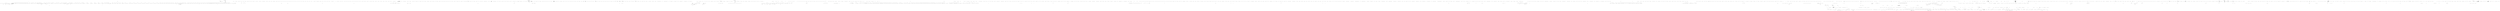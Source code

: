 digraph  {
m0_15 [cluster="Newtonsoft.Json.Tests.Serialization.AutofacContractResolver.CreateObjectContract(System.Type)", file="ContractResolverTests.cs", label="_container.IsRegistered(objectType)", span="120-120"];
m0_44 [cluster="Newtonsoft.Json.Tests.Utilities.ConvertUtilsTests.DoubleTryParse()", file="ContractResolverTests.cs", label="AssertDoubleTryParse(''1.2'', ParseResult.Success, 1.2)", span="94-94"];
m0_13 [cluster="Newtonsoft.Json.Tests.Serialization.AutofacContractResolver.CreateObjectContract(System.Type)", file="ContractResolverTests.cs", label="Entry Newtonsoft.Json.Tests.Serialization.AutofacContractResolver.CreateObjectContract(System.Type)", span="116-116"];
m0_41 [cluster="Newtonsoft.Json.Tests.Utilities.ConvertUtilsTests.DoubleTryParse()", file="ContractResolverTests.cs", label="AssertDoubleTryParse(''1E-10'', ParseResult.Success, 1E-10)", span="91-91"];
m0_199 [cluster="Newtonsoft.Json.Utilities.ConvertUtils.Int64TryParse(char[], int, int, out long)", file="ContractResolverTests.cs", label="Entry Newtonsoft.Json.Utilities.ConvertUtils.Int64TryParse(char[], int, int, out long)", span="840-840"];
m0_43 [cluster="Newtonsoft.Json.Tests.Utilities.ConvertUtilsTests.DoubleTryParse()", file="ContractResolverTests.cs", label="AssertDoubleTryParse(''1'', ParseResult.Success, 1)", span="93-93"];
m0_274 [cluster="int.Parse(string, System.Globalization.NumberStyles, System.IFormatProvider)", file="ContractResolverTests.cs", label="Entry int.Parse(string, System.Globalization.NumberStyles, System.IFormatProvider)", span="0-0"];
m0_0 [cluster="Newtonsoft.Json.Tests.Utilities.ConvertUtilsTests.AssertDoubleTryParse(string, Newtonsoft.Json.Utilities.ParseResult, double?)", file="ContractResolverTests.cs", label="Entry Newtonsoft.Json.Tests.Utilities.ConvertUtilsTests.AssertDoubleTryParse(string, Newtonsoft.Json.Utilities.ParseResult, double?)", span="41-41"];
m0_1 [cluster="Newtonsoft.Json.Tests.Utilities.ConvertUtilsTests.AssertDoubleTryParse(string, Newtonsoft.Json.Utilities.ParseResult, double?)", file="ContractResolverTests.cs", label="double d", span="43-43"];
m0_2 [cluster="Newtonsoft.Json.Tests.Utilities.ConvertUtilsTests.AssertDoubleTryParse(string, Newtonsoft.Json.Utilities.ParseResult, double?)", file="ContractResolverTests.cs", label="char[] c = s.ToCharArray()", span="44-44"];
m0_78 [cluster="Newtonsoft.Json.Tests.Utilities.ConvertUtilsTests.DoubleTryParse()", file="ContractResolverTests.cs", label="AssertDoubleTryParse(''1.7976931348623159E+308'', ParseResult.Overflow, null)", span="134-134"];
m0_3 [cluster="Newtonsoft.Json.Tests.Utilities.ConvertUtilsTests.AssertDoubleTryParse(string, Newtonsoft.Json.Utilities.ParseResult, double?)", file="ContractResolverTests.cs", label="ParseResult result = ConvertUtils.DoubleTryParse(c, 0, c.Length, out d)", span="45-45"];
m0_4 [cluster="Newtonsoft.Json.Tests.Utilities.ConvertUtilsTests.AssertDoubleTryParse(string, Newtonsoft.Json.Utilities.ParseResult, double?)", file="ContractResolverTests.cs", label="double d2", span="47-47"];
m0_5 [cluster="Newtonsoft.Json.Tests.Utilities.ConvertUtilsTests.AssertDoubleTryParse(string, Newtonsoft.Json.Utilities.ParseResult, double?)", file="ContractResolverTests.cs", label="bool result2 = double.TryParse(s, NumberStyles.Float, CultureInfo.InvariantCulture, out d2)\r\n                && !s.StartsWith(''.'')\r\n                && !s.EndsWith(''.'')\r\n                && !(s.StartsWith(''0'') && s.Length > 1 && !s.StartsWith(''0.'') && !s.StartsWith(''0e'', StringComparison.OrdinalIgnoreCase))\r\n                && !(s.StartsWith(''-0'') && s.Length > 2 && !s.StartsWith(''-0.'') && !s.StartsWith(''-0e'', StringComparison.OrdinalIgnoreCase))\r\n                && s.IndexOf(''.e'', StringComparison.OrdinalIgnoreCase) == -1", span="48-53"];
m0_6 [cluster="Newtonsoft.Json.Tests.Utilities.ConvertUtilsTests.AssertDoubleTryParse(string, Newtonsoft.Json.Utilities.ParseResult, double?)", file="ContractResolverTests.cs", label="Assert.AreEqual(expectedResult, result)", span="55-55"];
m0_14 [cluster="Newtonsoft.Json.Tests.Serialization.AutofacContractResolver.CreateObjectContract(System.Type)", file="ContractResolverTests.cs", label="JsonObjectContract contract = base.CreateObjectContract(objectType)", span="118-118"];
m0_110 [cluster="Newtonsoft.Json.Utilities.ConvertUtils.DecimalTryParse(char[], int, int, out decimal)", file="ContractResolverTests.cs", label="Entry Newtonsoft.Json.Utilities.ConvertUtils.DecimalTryParse(char[], int, int, out decimal)", span="1359-1359"];
m0_166 [cluster="decimal.ToString(System.IFormatProvider)", file="ContractResolverTests.cs", label="Entry decimal.ToString(System.IFormatProvider)", span="0-0"];
m0_241 [cluster="int.ToString(System.IFormatProvider)", file="ContractResolverTests.cs", label="Entry int.ToString(System.IFormatProvider)", span="0-0"];
m0_259 [cluster="Newtonsoft.Json.Utilities.ConvertUtils.TryHexTextToInt(char[], int, int, out int)", file="ContractResolverTests.cs", label="Entry Newtonsoft.Json.Utilities.ConvertUtils.TryHexTextToInt(char[], int, int, out int)", span="1642-1642"];
m0_21 [cluster="lambda expression", file="ContractResolverTests.cs", label="Entry lambda expression", span="121-121"];
m0_112 [cluster="Newtonsoft.Json.Tests.Utilities.ConvertUtilsTests.DecimalTryParse()", file="ContractResolverTests.cs", label="Entry Newtonsoft.Json.Tests.Utilities.ConvertUtilsTests.DecimalTryParse()", span="188-188"];
m0_113 [cluster="Newtonsoft.Json.Tests.Utilities.ConvertUtilsTests.DecimalTryParse()", file="ContractResolverTests.cs", label="AssertDecimalTryParse(''0'', ParseResult.Success, 0M)", span="190-190"];
m0_114 [cluster="Newtonsoft.Json.Tests.Utilities.ConvertUtilsTests.DecimalTryParse()", file="ContractResolverTests.cs", label="AssertDecimalTryParse(''-0'', ParseResult.Success, 0M)", span="191-191"];
m0_115 [cluster="Newtonsoft.Json.Tests.Utilities.ConvertUtilsTests.DecimalTryParse()", file="ContractResolverTests.cs", label="AssertDecimalTryParse(''1'', ParseResult.Success, 1M)", span="192-192"];
m0_116 [cluster="Newtonsoft.Json.Tests.Utilities.ConvertUtilsTests.DecimalTryParse()", file="ContractResolverTests.cs", label="AssertDecimalTryParse(''-1'', ParseResult.Success, -1M)", span="193-193"];
m0_117 [cluster="Newtonsoft.Json.Tests.Utilities.ConvertUtilsTests.DecimalTryParse()", file="ContractResolverTests.cs", label="AssertDecimalTryParse(''1E1'', ParseResult.Success, 10M)", span="194-194"];
m0_118 [cluster="Newtonsoft.Json.Tests.Utilities.ConvertUtilsTests.DecimalTryParse()", file="ContractResolverTests.cs", label="AssertDecimalTryParse(''1E28'', ParseResult.Success, 10000000000000000000000000000M)", span="195-195"];
m0_119 [cluster="Newtonsoft.Json.Tests.Utilities.ConvertUtilsTests.DecimalTryParse()", file="ContractResolverTests.cs", label="AssertDecimalTryParse(''1.2345678901234567890123456789'', ParseResult.Success, 1.2345678901234567890123456789M)", span="197-197"];
m0_120 [cluster="Newtonsoft.Json.Tests.Utilities.ConvertUtilsTests.DecimalTryParse()", file="ContractResolverTests.cs", label="AssertDecimalTryParse(''1.0000000000000000000000000001'', ParseResult.Success, 1.0000000000000000000000000001M)", span="198-198"];
m0_121 [cluster="Newtonsoft.Json.Tests.Utilities.ConvertUtilsTests.DecimalTryParse()", file="ContractResolverTests.cs", label="AssertDecimalTryParse(''-1.0000000000000000000000000001'', ParseResult.Success, -1.0000000000000000000000000001M)", span="199-199"];
m0_122 [cluster="Newtonsoft.Json.Tests.Utilities.ConvertUtilsTests.DecimalTryParse()", file="ContractResolverTests.cs", label="AssertDecimalTryParse(decimal.MaxValue.ToString(CultureInfo.InvariantCulture), ParseResult.Success, decimal.MaxValue)", span="201-201"];
m0_123 [cluster="Newtonsoft.Json.Tests.Utilities.ConvertUtilsTests.DecimalTryParse()", file="ContractResolverTests.cs", label="AssertDecimalTryParse(decimal.MinValue.ToString(CultureInfo.InvariantCulture), ParseResult.Success, decimal.MinValue)", span="202-202"];
m0_124 [cluster="Newtonsoft.Json.Tests.Utilities.ConvertUtilsTests.DecimalTryParse()", file="ContractResolverTests.cs", label="AssertDecimalTryParse(''12345678901234567890123456789'', ParseResult.Success, 12345678901234567890123456789M)", span="204-204"];
m0_125 [cluster="Newtonsoft.Json.Tests.Utilities.ConvertUtilsTests.DecimalTryParse()", file="ContractResolverTests.cs", label="AssertDecimalTryParse(''12345678901234567890123456789.4'', ParseResult.Success, 12345678901234567890123456789M)", span="205-205"];
m0_126 [cluster="Newtonsoft.Json.Tests.Utilities.ConvertUtilsTests.DecimalTryParse()", file="ContractResolverTests.cs", label="AssertDecimalTryParse(''12345678901234567890123456789.5'', ParseResult.Success, 12345678901234567890123456790M)", span="206-206"];
m0_127 [cluster="Newtonsoft.Json.Tests.Utilities.ConvertUtilsTests.DecimalTryParse()", file="ContractResolverTests.cs", label="AssertDecimalTryParse(''-12345678901234567890123456789'', ParseResult.Success, -12345678901234567890123456789M)", span="207-207"];
m0_128 [cluster="Newtonsoft.Json.Tests.Utilities.ConvertUtilsTests.DecimalTryParse()", file="ContractResolverTests.cs", label="AssertDecimalTryParse(''-12345678901234567890123456789.4'', ParseResult.Success, -12345678901234567890123456789M)", span="208-208"];
m0_129 [cluster="Newtonsoft.Json.Tests.Utilities.ConvertUtilsTests.DecimalTryParse()", file="ContractResolverTests.cs", label="AssertDecimalTryParse(''-12345678901234567890123456789.5'', ParseResult.Success, -12345678901234567890123456790M)", span="209-209"];
m0_130 [cluster="Newtonsoft.Json.Tests.Utilities.ConvertUtilsTests.DecimalTryParse()", file="ContractResolverTests.cs", label="AssertDecimalTryParse(''1.2345678901234567890123456789e-25'', ParseResult.Success, 0.0000000000000000000000001235M)", span="211-211"];
m0_131 [cluster="Newtonsoft.Json.Tests.Utilities.ConvertUtilsTests.DecimalTryParse()", file="ContractResolverTests.cs", label="AssertDecimalTryParse(''1.2345678901234567890123456789e-26'', ParseResult.Success, 0.0000000000000000000000000123M)", span="212-212"];
m0_132 [cluster="Newtonsoft.Json.Tests.Utilities.ConvertUtilsTests.DecimalTryParse()", file="ContractResolverTests.cs", label="AssertDecimalTryParse(''1.2345678901234567890123456789e-28'', ParseResult.Success, 0.0000000000000000000000000001M)", span="213-213"];
m0_133 [cluster="Newtonsoft.Json.Tests.Utilities.ConvertUtilsTests.DecimalTryParse()", file="ContractResolverTests.cs", label="AssertDecimalTryParse(''1.2345678901234567890123456789e-29'', ParseResult.Success, 0M)", span="214-214"];
m0_134 [cluster="Newtonsoft.Json.Tests.Utilities.ConvertUtilsTests.DecimalTryParse()", file="ContractResolverTests.cs", label="AssertDecimalTryParse(''1E-999'', ParseResult.Success, 0M)", span="215-215"];
m0_137 [cluster="Newtonsoft.Json.Tests.Utilities.ConvertUtilsTests.DecimalTryParse()", file="ContractResolverTests.cs", label="AssertDecimalTryParse(i.ToString(CultureInfo.InvariantCulture), ParseResult.Success, i)", span="219-219"];
m0_139 [cluster="Newtonsoft.Json.Tests.Utilities.ConvertUtilsTests.DecimalTryParse()", file="ContractResolverTests.cs", label="AssertDecimalTryParse(''1E+29'', ParseResult.Overflow, null)", span="222-222"];
m0_140 [cluster="Newtonsoft.Json.Tests.Utilities.ConvertUtilsTests.DecimalTryParse()", file="ContractResolverTests.cs", label="AssertDecimalTryParse(''-1E+29'', ParseResult.Overflow, null)", span="223-223"];
m0_141 [cluster="Newtonsoft.Json.Tests.Utilities.ConvertUtilsTests.DecimalTryParse()", file="ContractResolverTests.cs", label="AssertDecimalTryParse(''1-1'', ParseResult.Invalid, null)", span="225-225"];
m0_142 [cluster="Newtonsoft.Json.Tests.Utilities.ConvertUtilsTests.DecimalTryParse()", file="ContractResolverTests.cs", label="AssertDecimalTryParse(''1-'', ParseResult.Invalid, null)", span="226-226"];
m0_143 [cluster="Newtonsoft.Json.Tests.Utilities.ConvertUtilsTests.DecimalTryParse()", file="ContractResolverTests.cs", label="AssertDecimalTryParse(''--1'', ParseResult.Invalid, null)", span="227-227"];
m0_144 [cluster="Newtonsoft.Json.Tests.Utilities.ConvertUtilsTests.DecimalTryParse()", file="ContractResolverTests.cs", label="AssertDecimalTryParse(''-'', ParseResult.Invalid, null)", span="228-228"];
m0_145 [cluster="Newtonsoft.Json.Tests.Utilities.ConvertUtilsTests.DecimalTryParse()", file="ContractResolverTests.cs", label="AssertDecimalTryParse(''.'', ParseResult.Invalid, null)", span="229-229"];
m0_146 [cluster="Newtonsoft.Json.Tests.Utilities.ConvertUtilsTests.DecimalTryParse()", file="ContractResolverTests.cs", label="AssertDecimalTryParse(''01E28'', ParseResult.Invalid, null)", span="230-230"];
m0_147 [cluster="Newtonsoft.Json.Tests.Utilities.ConvertUtilsTests.DecimalTryParse()", file="ContractResolverTests.cs", label="AssertDecimalTryParse(''-01E28'', ParseResult.Invalid, null)", span="231-231"];
m0_148 [cluster="Newtonsoft.Json.Tests.Utilities.ConvertUtilsTests.DecimalTryParse()", file="ContractResolverTests.cs", label="AssertDecimalTryParse(''1.'', ParseResult.Invalid, null)", span="232-232"];
m0_149 [cluster="Newtonsoft.Json.Tests.Utilities.ConvertUtilsTests.DecimalTryParse()", file="ContractResolverTests.cs", label="AssertDecimalTryParse(''0.'', ParseResult.Invalid, null)", span="233-233"];
m0_150 [cluster="Newtonsoft.Json.Tests.Utilities.ConvertUtilsTests.DecimalTryParse()", file="ContractResolverTests.cs", label="AssertDecimalTryParse(''.1E23'', ParseResult.Invalid, null)", span="234-234"];
m0_151 [cluster="Newtonsoft.Json.Tests.Utilities.ConvertUtilsTests.DecimalTryParse()", file="ContractResolverTests.cs", label="AssertDecimalTryParse(''1..1E23'', ParseResult.Invalid, null)", span="235-235"];
m0_152 [cluster="Newtonsoft.Json.Tests.Utilities.ConvertUtilsTests.DecimalTryParse()", file="ContractResolverTests.cs", label="AssertDecimalTryParse(''1.E23'', ParseResult.Invalid, null)", span="236-236"];
m0_153 [cluster="Newtonsoft.Json.Tests.Utilities.ConvertUtilsTests.DecimalTryParse()", file="ContractResolverTests.cs", label="AssertDecimalTryParse(''1E2.3'', ParseResult.Invalid, null)", span="237-237"];
m0_154 [cluster="Newtonsoft.Json.Tests.Utilities.ConvertUtilsTests.DecimalTryParse()", file="ContractResolverTests.cs", label="AssertDecimalTryParse(''1EE-10'', ParseResult.Invalid, null)", span="238-238"];
m0_155 [cluster="Newtonsoft.Json.Tests.Utilities.ConvertUtilsTests.DecimalTryParse()", file="ContractResolverTests.cs", label="AssertDecimalTryParse(''1E-1-0'', ParseResult.Invalid, null)", span="239-239"];
m0_156 [cluster="Newtonsoft.Json.Tests.Utilities.ConvertUtilsTests.DecimalTryParse()", file="ContractResolverTests.cs", label="AssertDecimalTryParse(''1-E10'', ParseResult.Invalid, null)", span="240-240"];
m0_157 [cluster="Newtonsoft.Json.Tests.Utilities.ConvertUtilsTests.DecimalTryParse()", file="ContractResolverTests.cs", label="AssertDecimalTryParse('''', ParseResult.Invalid, null)", span="241-241"];
m0_158 [cluster="Newtonsoft.Json.Tests.Utilities.ConvertUtilsTests.DecimalTryParse()", file="ContractResolverTests.cs", label="AssertDecimalTryParse(''5.1231231E'', ParseResult.Invalid, null)", span="242-242"];
m0_159 [cluster="Newtonsoft.Json.Tests.Utilities.ConvertUtilsTests.DecimalTryParse()", file="ContractResolverTests.cs", label="AssertDecimalTryParse(''1E+23i'', ParseResult.Invalid, null)", span="243-243"];
m0_160 [cluster="Newtonsoft.Json.Tests.Utilities.ConvertUtilsTests.DecimalTryParse()", file="ContractResolverTests.cs", label="AssertDecimalTryParse(''1EE+23'', ParseResult.Invalid, null)", span="244-244"];
m0_161 [cluster="Newtonsoft.Json.Tests.Utilities.ConvertUtilsTests.DecimalTryParse()", file="ContractResolverTests.cs", label="AssertDecimalTryParse(''1E++23'', ParseResult.Invalid, null)", span="245-245"];
m0_162 [cluster="Newtonsoft.Json.Tests.Utilities.ConvertUtilsTests.DecimalTryParse()", file="ContractResolverTests.cs", label="AssertDecimalTryParse(''1E--23'', ParseResult.Invalid, null)", span="246-246"];
m0_163 [cluster="Newtonsoft.Json.Tests.Utilities.ConvertUtilsTests.DecimalTryParse()", file="ContractResolverTests.cs", label="AssertDecimalTryParse(''E23'', ParseResult.Invalid, null)", span="247-247"];
m0_164 [cluster="Newtonsoft.Json.Tests.Utilities.ConvertUtilsTests.DecimalTryParse()", file="ContractResolverTests.cs", label="AssertDecimalTryParse(''00'', ParseResult.Invalid, null)", span="248-248"];
m0_135 [cluster="Newtonsoft.Json.Tests.Utilities.ConvertUtilsTests.DecimalTryParse()", file="ContractResolverTests.cs", label="decimal i = -100", span="217-217"];
m0_136 [cluster="Newtonsoft.Json.Tests.Utilities.ConvertUtilsTests.DecimalTryParse()", file="ContractResolverTests.cs", label="i < 100", span="217-217"];
m0_138 [cluster="Newtonsoft.Json.Tests.Utilities.ConvertUtilsTests.DecimalTryParse()", file="ContractResolverTests.cs", label="i += 0.1m", span="217-217"];
m0_165 [cluster="Newtonsoft.Json.Tests.Utilities.ConvertUtilsTests.DecimalTryParse()", file="ContractResolverTests.cs", label="Exit Newtonsoft.Json.Tests.Utilities.ConvertUtilsTests.DecimalTryParse()", span="188-188"];
m0_24 [cluster="Newtonsoft.Json.Tests.Utilities.ConvertUtilsTests.DoubleTryParse()", file="ContractResolverTests.cs", label="AssertDoubleTryParse(''0E-10'', ParseResult.Success, 0e-10)", span="72-72"];
m0_17 [cluster="Newtonsoft.Json.Tests.Serialization.AutofacContractResolver.CreateObjectContract(System.Type)", file="ContractResolverTests.cs", label="return contract;", span="123-123"];
m0_40 [cluster="Newtonsoft.Json.Tests.Utilities.ConvertUtilsTests.DoubleTryParse()", file="ContractResolverTests.cs", label="AssertDoubleTryParse(''1E-5'', ParseResult.Success, 1E-5)", span="90-90"];
m0_268 [cluster="Unk.IsFalse", file="ContractResolverTests.cs", label="Entry Unk.IsFalse", span=""];
m0_10 [cluster="Newtonsoft.Json.Tests.Utilities.ConvertUtilsTests.AssertDoubleTryParse(string, Newtonsoft.Json.Utilities.ParseResult, double?)", file="ContractResolverTests.cs", label="Assert.AreEqual(expectedValue.Value, d, ''Input string: '' + s)", span="62-62"];
m0_11 [cluster="Newtonsoft.Json.Tests.Utilities.ConvertUtilsTests.AssertDoubleTryParse(string, Newtonsoft.Json.Utilities.ParseResult, double?)", file="ContractResolverTests.cs", label="Assert.AreEqual(expectedValue.Value, d2, ''DoubleTryParse result is not equal to double.Parse. Input string: '' + s)", span="64-64"];
m0_12 [cluster="Newtonsoft.Json.Tests.Utilities.ConvertUtilsTests.AssertDoubleTryParse(string, Newtonsoft.Json.Utilities.ParseResult, double?)", file="ContractResolverTests.cs", label="Exit Newtonsoft.Json.Tests.Utilities.ConvertUtilsTests.AssertDoubleTryParse(string, Newtonsoft.Json.Utilities.ParseResult, double?)", span="41-41"];
m0_240 [cluster="Newtonsoft.Json.Utilities.ConvertUtils.Int32TryParse(char[], int, int, out int)", file="ContractResolverTests.cs", label="Entry Newtonsoft.Json.Utilities.ConvertUtils.Int32TryParse(char[], int, int, out int)", span="746-746"];
m0_242 [cluster="Newtonsoft.Json.Tests.Utilities.ConvertUtilsTests.HexParse()", file="ContractResolverTests.cs", label="Entry Newtonsoft.Json.Tests.Utilities.ConvertUtilsTests.HexParse()", span="346-346"];
m0_243 [cluster="Newtonsoft.Json.Tests.Utilities.ConvertUtilsTests.HexParse()", color=green, community=0, file="ContractResolverTests.cs", label="HexParseSame(''0000'')", prediction=0, span="348-348"];
m0_244 [cluster="Newtonsoft.Json.Tests.Utilities.ConvertUtilsTests.HexParse()", color=green, community=0, file="ContractResolverTests.cs", label="HexParseSame(''1234'')", prediction=0, span="349-349"];
m0_245 [cluster="Newtonsoft.Json.Tests.Utilities.ConvertUtilsTests.HexParse()", color=green, community=0, file="ContractResolverTests.cs", label="HexParseSame(''4321'')", prediction=0, span="350-350"];
m0_246 [cluster="Newtonsoft.Json.Tests.Utilities.ConvertUtilsTests.HexParse()", color=green, community=0, file="ContractResolverTests.cs", label="HexParseSame(''abcd'')", prediction=0, span="351-351"];
m0_247 [cluster="Newtonsoft.Json.Tests.Utilities.ConvertUtilsTests.HexParse()", color=green, community=0, file="ContractResolverTests.cs", label="HexParseSame(''dcba'')", prediction=0, span="352-352"];
m0_248 [cluster="Newtonsoft.Json.Tests.Utilities.ConvertUtilsTests.HexParse()", color=green, community=0, file="ContractResolverTests.cs", label="HexParseSame(''ffff'')", prediction=0, span="353-353"];
m0_249 [cluster="Newtonsoft.Json.Tests.Utilities.ConvertUtilsTests.HexParse()", color=green, community=0, file="ContractResolverTests.cs", label="HexParseSame(''ABCD'')", prediction=0, span="354-354"];
m0_250 [cluster="Newtonsoft.Json.Tests.Utilities.ConvertUtilsTests.HexParse()", color=green, community=0, file="ContractResolverTests.cs", label="HexParseSame(''DCBA'')", prediction=0, span="355-355"];
m0_251 [cluster="Newtonsoft.Json.Tests.Utilities.ConvertUtilsTests.HexParse()", color=green, community=0, file="ContractResolverTests.cs", label="HexParseSame(''FFFF'')", prediction=0, span="356-356"];
m0_252 [cluster="Newtonsoft.Json.Tests.Utilities.ConvertUtilsTests.HexParse()", file="ContractResolverTests.cs", label="Exit Newtonsoft.Json.Tests.Utilities.ConvertUtilsTests.HexParse()", span="346-346"];
m0_18 [cluster="Newtonsoft.Json.Tests.Serialization.AutofacContractResolver.CreateObjectContract(System.Type)", file="ContractResolverTests.cs", label="Exit Newtonsoft.Json.Tests.Serialization.AutofacContractResolver.CreateObjectContract(System.Type)", span="116-116"];
m0_167 [cluster="Newtonsoft.Json.Tests.Utilities.ConvertUtilsTests.Int64TryParse()", file="ContractResolverTests.cs", label="Entry Newtonsoft.Json.Tests.Utilities.ConvertUtilsTests.Int64TryParse()", span="252-252"];
m0_171 [cluster="Newtonsoft.Json.Tests.Utilities.ConvertUtilsTests.Int64TryParse()", file="ContractResolverTests.cs", label="Assert.AreEqual(ParseResult.Overflow, result)", span="257-257"];
m0_174 [cluster="Newtonsoft.Json.Tests.Utilities.ConvertUtilsTests.Int64TryParse()", file="ContractResolverTests.cs", label="Assert.AreEqual(ParseResult.Success, result)", span="261-261"];
m0_175 [cluster="Newtonsoft.Json.Tests.Utilities.ConvertUtilsTests.Int64TryParse()", file="ContractResolverTests.cs", label="Assert.AreEqual(9223372036854775807L, l)", span="262-262"];
m0_178 [cluster="Newtonsoft.Json.Tests.Utilities.ConvertUtilsTests.Int64TryParse()", file="ContractResolverTests.cs", label="Assert.AreEqual(ParseResult.Overflow, result)", span="266-266"];
m0_183 [cluster="Newtonsoft.Json.Tests.Utilities.ConvertUtilsTests.Int64TryParse()", file="ContractResolverTests.cs", label="Assert.AreEqual(ParseResult.Overflow, result)", span="272-272"];
m0_187 [cluster="Newtonsoft.Json.Tests.Utilities.ConvertUtilsTests.Int64TryParse()", file="ContractResolverTests.cs", label="Assert.AreEqual(ParseResult.Success, result)", span="277-277"];
m0_188 [cluster="Newtonsoft.Json.Tests.Utilities.ConvertUtilsTests.Int64TryParse()", file="ContractResolverTests.cs", label="Assert.AreEqual(-9223372036854775808L, l)", span="278-278"];
m0_191 [cluster="Newtonsoft.Json.Tests.Utilities.ConvertUtilsTests.Int64TryParse()", file="ContractResolverTests.cs", label="Assert.AreEqual(ParseResult.Overflow, result)", span="282-282"];
m0_196 [cluster="Newtonsoft.Json.Tests.Utilities.ConvertUtilsTests.Int64TryParse()", file="ContractResolverTests.cs", label="Assert.AreEqual(ParseResult.Overflow, result)", span="288-288"];
m0_169 [cluster="Newtonsoft.Json.Tests.Utilities.ConvertUtilsTests.Int64TryParse()", file="ContractResolverTests.cs", label="char[] c = ''43443333222211111117''.ToCharArray()", span="255-255"];
m0_172 [cluster="Newtonsoft.Json.Tests.Utilities.ConvertUtilsTests.Int64TryParse()", file="ContractResolverTests.cs", label="c = ''9223372036854775807''.ToCharArray()", span="259-259"];
m0_176 [cluster="Newtonsoft.Json.Tests.Utilities.ConvertUtilsTests.Int64TryParse()", file="ContractResolverTests.cs", label="c = ''9223372036854775808''.ToCharArray()", span="264-264"];
m0_181 [cluster="Newtonsoft.Json.Tests.Utilities.ConvertUtilsTests.Int64TryParse()", file="ContractResolverTests.cs", label="c = (''9'' + i + ''23372036854775807'').ToCharArray()", span="270-270"];
m0_185 [cluster="Newtonsoft.Json.Tests.Utilities.ConvertUtilsTests.Int64TryParse()", file="ContractResolverTests.cs", label="c = ''-9223372036854775808''.ToCharArray()", span="275-275"];
m0_189 [cluster="Newtonsoft.Json.Tests.Utilities.ConvertUtilsTests.Int64TryParse()", file="ContractResolverTests.cs", label="c = ''-9223372036854775809''.ToCharArray()", span="280-280"];
m0_194 [cluster="Newtonsoft.Json.Tests.Utilities.ConvertUtilsTests.Int64TryParse()", file="ContractResolverTests.cs", label="c = (''-9'' + i + ''23372036854775808'').ToCharArray()", span="286-286"];
m0_170 [cluster="Newtonsoft.Json.Tests.Utilities.ConvertUtilsTests.Int64TryParse()", file="ContractResolverTests.cs", label="ParseResult result = ConvertUtils.Int64TryParse(c, 0, c.Length, out l)", span="256-256"];
m0_173 [cluster="Newtonsoft.Json.Tests.Utilities.ConvertUtilsTests.Int64TryParse()", file="ContractResolverTests.cs", label="result = ConvertUtils.Int64TryParse(c, 0, c.Length, out l)", span="260-260"];
m0_177 [cluster="Newtonsoft.Json.Tests.Utilities.ConvertUtilsTests.Int64TryParse()", file="ContractResolverTests.cs", label="result = ConvertUtils.Int64TryParse(c, 0, c.Length, out l)", span="265-265"];
m0_179 [cluster="Newtonsoft.Json.Tests.Utilities.ConvertUtilsTests.Int64TryParse()", file="ContractResolverTests.cs", label="int i = 3", span="268-268"];
m0_182 [cluster="Newtonsoft.Json.Tests.Utilities.ConvertUtilsTests.Int64TryParse()", file="ContractResolverTests.cs", label="result = ConvertUtils.Int64TryParse(c, 0, c.Length, out l)", span="271-271"];
m0_184 [cluster="Newtonsoft.Json.Tests.Utilities.ConvertUtilsTests.Int64TryParse()", file="ContractResolverTests.cs", label="i++", span="268-268"];
m0_186 [cluster="Newtonsoft.Json.Tests.Utilities.ConvertUtilsTests.Int64TryParse()", file="ContractResolverTests.cs", label="result = ConvertUtils.Int64TryParse(c, 0, c.Length, out l)", span="276-276"];
m0_190 [cluster="Newtonsoft.Json.Tests.Utilities.ConvertUtilsTests.Int64TryParse()", file="ContractResolverTests.cs", label="result = ConvertUtils.Int64TryParse(c, 0, c.Length, out l)", span="281-281"];
m0_192 [cluster="Newtonsoft.Json.Tests.Utilities.ConvertUtilsTests.Int64TryParse()", file="ContractResolverTests.cs", label="int i = 3", span="284-284"];
m0_195 [cluster="Newtonsoft.Json.Tests.Utilities.ConvertUtilsTests.Int64TryParse()", file="ContractResolverTests.cs", label="result = ConvertUtils.Int64TryParse(c, 0, c.Length, out l)", span="287-287"];
m0_197 [cluster="Newtonsoft.Json.Tests.Utilities.ConvertUtilsTests.Int64TryParse()", file="ContractResolverTests.cs", label="i++", span="284-284"];
m0_168 [cluster="Newtonsoft.Json.Tests.Utilities.ConvertUtilsTests.Int64TryParse()", file="ContractResolverTests.cs", label="long l", span="254-254"];
m0_180 [cluster="Newtonsoft.Json.Tests.Utilities.ConvertUtilsTests.Int64TryParse()", file="ContractResolverTests.cs", label="i < 10", span="268-268"];
m0_193 [cluster="Newtonsoft.Json.Tests.Utilities.ConvertUtilsTests.Int64TryParse()", file="ContractResolverTests.cs", label="i < 10", span="284-284"];
m0_198 [cluster="Newtonsoft.Json.Tests.Utilities.ConvertUtilsTests.Int64TryParse()", file="ContractResolverTests.cs", label="Exit Newtonsoft.Json.Tests.Utilities.ConvertUtilsTests.Int64TryParse()", span="252-252"];
m0_20 [cluster="Unk.IsRegistered", file="ContractResolverTests.cs", label="Entry Unk.IsRegistered", span=""];
m0_47 [cluster="Newtonsoft.Json.Tests.Utilities.ConvertUtilsTests.DoubleTryParse()", file="ContractResolverTests.cs", label="AssertDoubleTryParse(''1E-23'', ParseResult.Success, 1E-23)", span="98-98"];
m0_19 [cluster="Newtonsoft.Json.Serialization.DefaultContractResolver.CreateObjectContract(System.Type)", file="ContractResolverTests.cs", label="Entry Newtonsoft.Json.Serialization.DefaultContractResolver.CreateObjectContract(System.Type)", span="358-358"];
m0_200 [cluster="Newtonsoft.Json.Tests.Utilities.ConvertUtilsTests.Int32TryParse()", file="ContractResolverTests.cs", label="Entry Newtonsoft.Json.Tests.Utilities.ConvertUtilsTests.Int32TryParse()", span="293-293"];
m0_206 [cluster="Newtonsoft.Json.Tests.Utilities.ConvertUtilsTests.Int32TryParse()", color=green, community=0, file="ContractResolverTests.cs", label="result = ConvertUtils.Int32TryParse(c, 0, c.Length, out i)", prediction=9, span="301-301"];
m0_205 [cluster="Newtonsoft.Json.Tests.Utilities.ConvertUtilsTests.Int32TryParse()", file="ContractResolverTests.cs", label="c = ''2147483647''.ToCharArray()", span="300-300"];
m0_207 [cluster="Newtonsoft.Json.Tests.Utilities.ConvertUtilsTests.Int32TryParse()", color=green, community=0, file="ContractResolverTests.cs", label="Assert.AreEqual(ParseResult.Success, result)", prediction=10, span="302-302"];
m0_208 [cluster="Newtonsoft.Json.Tests.Utilities.ConvertUtilsTests.Int32TryParse()", color=green, community=0, file="ContractResolverTests.cs", label="Assert.AreEqual(2147483647, i)", prediction=9, span="303-303"];
m0_209 [cluster="Newtonsoft.Json.Tests.Utilities.ConvertUtilsTests.Int32TryParse()", file="ContractResolverTests.cs", label="c = ''2147483648''.ToCharArray()", span="305-305"];
m0_218 [cluster="Newtonsoft.Json.Tests.Utilities.ConvertUtilsTests.Int32TryParse()", color=green, community=0, file="ContractResolverTests.cs", label="Assert.AreEqual(ParseResult.Overflow, result)", prediction=12, span="316-316"];
m0_217 [cluster="Newtonsoft.Json.Tests.Utilities.ConvertUtilsTests.Int32TryParse()", file="ContractResolverTests.cs", label="result = ConvertUtils.Int32TryParse(c, 0, c.Length, out i)", span="315-315"];
m0_219 [cluster="Newtonsoft.Json.Tests.Utilities.ConvertUtilsTests.Int32TryParse()", color=green, community=0, file="ContractResolverTests.cs", label="int j = 2", prediction=13, span="318-318"];
m0_220 [cluster="Newtonsoft.Json.Tests.Utilities.ConvertUtilsTests.Int32TryParse()", color=green, community=0, file="ContractResolverTests.cs", label="j < 10", prediction=14, span="318-318"];
m0_223 [cluster="Newtonsoft.Json.Tests.Utilities.ConvertUtilsTests.Int32TryParse()", color=green, community=0, file="ContractResolverTests.cs", label="string t = j.ToString(CultureInfo.InvariantCulture) + k.ToString(CultureInfo.InvariantCulture) + ''47483647''", prediction=15, span="322-322"];
m0_228 [cluster="Newtonsoft.Json.Tests.Utilities.ConvertUtilsTests.Int32TryParse()", color=green, community=0, file="ContractResolverTests.cs", label="j++", prediction=13, span="318-318"];
m0_221 [cluster="Newtonsoft.Json.Tests.Utilities.ConvertUtilsTests.Int32TryParse()", color=green, community=0, file="ContractResolverTests.cs", label="int k = 2", prediction=17, span="320-320"];
m0_229 [cluster="Newtonsoft.Json.Tests.Utilities.ConvertUtilsTests.Int32TryParse()", color=green, community=0, file="ContractResolverTests.cs", label="int j = 2", prediction=18, span="331-331"];
m0_222 [cluster="Newtonsoft.Json.Tests.Utilities.ConvertUtilsTests.Int32TryParse()", color=green, community=0, file="ContractResolverTests.cs", label="k < 10", prediction=19, span="320-320"];
m0_224 [cluster="Newtonsoft.Json.Tests.Utilities.ConvertUtilsTests.Int32TryParse()", color=green, community=0, file="ContractResolverTests.cs", label="c = t.ToCharArray()", prediction=20, span="324-324"];
m0_227 [cluster="Newtonsoft.Json.Tests.Utilities.ConvertUtilsTests.Int32TryParse()", color=green, community=0, file="ContractResolverTests.cs", label="k++", prediction=17, span="320-320"];
m0_230 [cluster="Newtonsoft.Json.Tests.Utilities.ConvertUtilsTests.Int32TryParse()", color=green, community=0, file="ContractResolverTests.cs", label="j < 10", prediction=22, span="331-331"];
m0_233 [cluster="Newtonsoft.Json.Tests.Utilities.ConvertUtilsTests.Int32TryParse()", color=green, community=0, file="ContractResolverTests.cs", label="string t = ''-'' + j.ToString(CultureInfo.InvariantCulture) + k.ToString(CultureInfo.InvariantCulture) + ''47483648''", prediction=23, span="335-335"];
m0_238 [cluster="Newtonsoft.Json.Tests.Utilities.ConvertUtilsTests.Int32TryParse()", color=green, community=0, file="ContractResolverTests.cs", label="j++", prediction=18, span="331-331"];
m0_226 [cluster="Newtonsoft.Json.Tests.Utilities.ConvertUtilsTests.Int32TryParse()", color=green, community=0, file="ContractResolverTests.cs", label="Assert.AreEqual(ParseResult.Overflow, result)", prediction=25, span="327-327"];
m0_225 [cluster="Newtonsoft.Json.Tests.Utilities.ConvertUtilsTests.Int32TryParse()", color=green, community=0, file="ContractResolverTests.cs", label="result = ConvertUtils.Int32TryParse(c, 0, c.Length, out i)", prediction=26, span="325-325"];
m0_231 [cluster="Newtonsoft.Json.Tests.Utilities.ConvertUtilsTests.Int32TryParse()", color=green, community=0, file="ContractResolverTests.cs", label="int k = 2", prediction=27, span="333-333"];
m0_232 [cluster="Newtonsoft.Json.Tests.Utilities.ConvertUtilsTests.Int32TryParse()", color=green, community=0, file="ContractResolverTests.cs", label="k < 10", prediction=28, span="333-333"];
m0_234 [cluster="Newtonsoft.Json.Tests.Utilities.ConvertUtilsTests.Int32TryParse()", color=green, community=0, file="ContractResolverTests.cs", label="c = t.ToCharArray()", prediction=29, span="337-337"];
m0_237 [cluster="Newtonsoft.Json.Tests.Utilities.ConvertUtilsTests.Int32TryParse()", color=green, community=0, file="ContractResolverTests.cs", label="k++", prediction=27, span="333-333"];
m0_236 [cluster="Newtonsoft.Json.Tests.Utilities.ConvertUtilsTests.Int32TryParse()", color=green, community=0, file="ContractResolverTests.cs", label="Assert.AreEqual(ParseResult.Overflow, result)", prediction=31, span="340-340"];
m0_235 [cluster="Newtonsoft.Json.Tests.Utilities.ConvertUtilsTests.Int32TryParse()", color=green, community=0, file="ContractResolverTests.cs", label="result = ConvertUtils.Int32TryParse(c, 0, c.Length, out i)", prediction=32, span="338-338"];
m0_204 [cluster="Newtonsoft.Json.Tests.Utilities.ConvertUtilsTests.Int32TryParse()", file="ContractResolverTests.cs", label="Assert.AreEqual(ParseResult.Overflow, result)", span="298-298"];
m0_203 [cluster="Newtonsoft.Json.Tests.Utilities.ConvertUtilsTests.Int32TryParse()", file="ContractResolverTests.cs", label="ParseResult result = ConvertUtils.Int32TryParse(c, 0, c.Length, out i)", span="297-297"];
m0_210 [cluster="Newtonsoft.Json.Tests.Utilities.ConvertUtilsTests.Int32TryParse()", file="ContractResolverTests.cs", label="result = ConvertUtils.Int32TryParse(c, 0, c.Length, out i)", span="306-306"];
m0_213 [cluster="Newtonsoft.Json.Tests.Utilities.ConvertUtilsTests.Int32TryParse()", file="ContractResolverTests.cs", label="result = ConvertUtils.Int32TryParse(c, 0, c.Length, out i)", span="310-310"];
m0_211 [cluster="Newtonsoft.Json.Tests.Utilities.ConvertUtilsTests.Int32TryParse()", file="ContractResolverTests.cs", label="Assert.AreEqual(ParseResult.Overflow, result)", span="307-307"];
m0_214 [cluster="Newtonsoft.Json.Tests.Utilities.ConvertUtilsTests.Int32TryParse()", file="ContractResolverTests.cs", label="Assert.AreEqual(ParseResult.Success, result)", span="311-311"];
m0_215 [cluster="Newtonsoft.Json.Tests.Utilities.ConvertUtilsTests.Int32TryParse()", file="ContractResolverTests.cs", label="Assert.AreEqual(-2147483648, i)", span="312-312"];
m0_216 [cluster="Newtonsoft.Json.Tests.Utilities.ConvertUtilsTests.Int32TryParse()", file="ContractResolverTests.cs", label="c = ''-2147483649''.ToCharArray()", span="314-314"];
m0_202 [cluster="Newtonsoft.Json.Tests.Utilities.ConvertUtilsTests.Int32TryParse()", file="ContractResolverTests.cs", label="char[] c = ''43443333227''.ToCharArray()", span="296-296"];
m0_212 [cluster="Newtonsoft.Json.Tests.Utilities.ConvertUtilsTests.Int32TryParse()", file="ContractResolverTests.cs", label="c = ''-2147483648''.ToCharArray()", span="309-309"];
m0_201 [cluster="Newtonsoft.Json.Tests.Utilities.ConvertUtilsTests.Int32TryParse()", file="ContractResolverTests.cs", label="int i", span="295-295"];
m0_239 [cluster="Newtonsoft.Json.Tests.Utilities.ConvertUtilsTests.Int32TryParse()", file="ContractResolverTests.cs", label="Exit Newtonsoft.Json.Tests.Utilities.ConvertUtilsTests.Int32TryParse()", span="293-293"];
m0_254 [cluster="Newtonsoft.Json.Tests.Utilities.ConvertUtilsTests.HexParseOffset()", file="ContractResolverTests.cs", label="Entry Newtonsoft.Json.Tests.Utilities.ConvertUtilsTests.HexParseOffset()", span="360-360"];
m0_255 [cluster="Newtonsoft.Json.Tests.Utilities.ConvertUtilsTests.HexParseOffset()", color=green, community=0, file="ContractResolverTests.cs", label="int value", prediction=33, span="362-362"];
m0_256 [cluster="Newtonsoft.Json.Tests.Utilities.ConvertUtilsTests.HexParseOffset()", color=green, community=0, file="ContractResolverTests.cs", label="Assert.IsTrue(ConvertUtils.TryHexTextToInt(''!0000''.ToCharArray(), 1, 5, out value))", prediction=34, span="363-363"];
m0_257 [cluster="Newtonsoft.Json.Tests.Utilities.ConvertUtilsTests.HexParseOffset()", color=green, community=0, file="ContractResolverTests.cs", label="Assert.AreEqual(0, value)", prediction=35, span="364-364"];
m0_258 [cluster="Newtonsoft.Json.Tests.Utilities.ConvertUtilsTests.HexParseOffset()", file="ContractResolverTests.cs", label="Exit Newtonsoft.Json.Tests.Utilities.ConvertUtilsTests.HexParseOffset()", span="360-360"];
m0_48 [cluster="Newtonsoft.Json.Tests.Utilities.ConvertUtilsTests.DoubleTryParse()", file="ContractResolverTests.cs", label="AssertDoubleTryParse(''1E-25'', ParseResult.Success, 1E-25)", span="99-99"];
m0_7 [cluster="Newtonsoft.Json.Tests.Utilities.ConvertUtilsTests.AssertDoubleTryParse(string, Newtonsoft.Json.Utilities.ParseResult, double?)", file="ContractResolverTests.cs", label="Assert.AreEqual(expectedResult == ParseResult.Success, result2)", span="56-56"];
m0_8 [cluster="Newtonsoft.Json.Tests.Utilities.ConvertUtilsTests.AssertDoubleTryParse(string, Newtonsoft.Json.Utilities.ParseResult, double?)", file="ContractResolverTests.cs", label=result2, span="58-58"];
m0_9 [cluster="Newtonsoft.Json.Tests.Utilities.ConvertUtilsTests.AssertDoubleTryParse(string, Newtonsoft.Json.Utilities.ParseResult, double?)", file="ContractResolverTests.cs", label="Assert.IsTrue(expectedValue.HasValue)", span="60-60"];
m0_260 [cluster="Newtonsoft.Json.Tests.Utilities.ConvertUtilsTests.HexParseError()", file="ContractResolverTests.cs", label="Entry Newtonsoft.Json.Tests.Utilities.ConvertUtilsTests.HexParseError()", span="368-368"];
m0_261 [cluster="Newtonsoft.Json.Tests.Utilities.ConvertUtilsTests.HexParseError()", color=green, community=0, file="ContractResolverTests.cs", label="int value", prediction=36, span="370-370"];
m0_262 [cluster="Newtonsoft.Json.Tests.Utilities.ConvertUtilsTests.HexParseError()", color=green, community=0, file="ContractResolverTests.cs", label="Assert.IsFalse(ConvertUtils.TryHexTextToInt(''-100''.ToCharArray(), 0, 4, out value))", prediction=37, span="371-371"];
m0_263 [cluster="Newtonsoft.Json.Tests.Utilities.ConvertUtilsTests.HexParseError()", color=green, community=0, file="ContractResolverTests.cs", label="Assert.IsFalse(ConvertUtils.TryHexTextToInt(''000g''.ToCharArray(), 0, 4, out value))", prediction=38, span="372-372"];
m0_264 [cluster="Newtonsoft.Json.Tests.Utilities.ConvertUtilsTests.HexParseError()", color=green, community=0, file="ContractResolverTests.cs", label="Assert.IsFalse(ConvertUtils.TryHexTextToInt('' ssd''.ToCharArray(), 0, 4, out value))", prediction=39, span="373-373"];
m0_265 [cluster="Newtonsoft.Json.Tests.Utilities.ConvertUtilsTests.HexParseError()", color=green, community=0, file="ContractResolverTests.cs", label="Assert.IsFalse(ConvertUtils.TryHexTextToInt(''000:''.ToCharArray(), 0, 4, out value))", prediction=40, span="374-374"];
m0_266 [cluster="Newtonsoft.Json.Tests.Utilities.ConvertUtilsTests.HexParseError()", color=green, community=0, file="ContractResolverTests.cs", label="Assert.IsFalse(ConvertUtils.TryHexTextToInt(''000G''.ToCharArray(), 0, 4, out value))", prediction=41, span="375-375"];
m0_267 [cluster="Newtonsoft.Json.Tests.Utilities.ConvertUtilsTests.HexParseError()", file="ContractResolverTests.cs", label="Exit Newtonsoft.Json.Tests.Utilities.ConvertUtilsTests.HexParseError()", span="368-368"];
m0_46 [cluster="Newtonsoft.Json.Tests.Utilities.ConvertUtilsTests.DoubleTryParse()", file="ContractResolverTests.cs", label="AssertDoubleTryParse(''1E-22'', ParseResult.Success, 1E-22)", span="97-97"];
m0_97 [cluster="Newtonsoft.Json.Tests.Utilities.ConvertUtilsTests.AssertDecimalTryParse(string, Newtonsoft.Json.Utilities.ParseResult, decimal?)", file="ContractResolverTests.cs", label="Entry Newtonsoft.Json.Tests.Utilities.ConvertUtilsTests.AssertDecimalTryParse(string, Newtonsoft.Json.Utilities.ParseResult, decimal?)", span="160-160"];
m0_103 [cluster="Newtonsoft.Json.Tests.Utilities.ConvertUtilsTests.AssertDecimalTryParse(string, Newtonsoft.Json.Utilities.ParseResult, decimal?)", file="ContractResolverTests.cs", label="Assert.AreEqual(expectedResult, result)", span="174-174"];
m0_104 [cluster="Newtonsoft.Json.Tests.Utilities.ConvertUtilsTests.AssertDecimalTryParse(string, Newtonsoft.Json.Utilities.ParseResult, decimal?)", file="ContractResolverTests.cs", label="Assert.AreEqual(expectedResult == ParseResult.Success, result2)", span="175-175"];
m0_107 [cluster="Newtonsoft.Json.Tests.Utilities.ConvertUtilsTests.AssertDecimalTryParse(string, Newtonsoft.Json.Utilities.ParseResult, decimal?)", file="ContractResolverTests.cs", label="Assert.AreEqual(expectedValue.Value, d, ''Input string: '' + s)", span="181-181"];
m0_108 [cluster="Newtonsoft.Json.Tests.Utilities.ConvertUtilsTests.AssertDecimalTryParse(string, Newtonsoft.Json.Utilities.ParseResult, decimal?)", file="ContractResolverTests.cs", label="Assert.AreEqual(expectedValue.Value, d2, ''DecimalTryParse result is not equal to decimal.Parse. Input string: '' + s)", span="183-183"];
m0_99 [cluster="Newtonsoft.Json.Tests.Utilities.ConvertUtilsTests.AssertDecimalTryParse(string, Newtonsoft.Json.Utilities.ParseResult, decimal?)", file="ContractResolverTests.cs", label="char[] c = s.ToCharArray()", span="163-163"];
m0_106 [cluster="Newtonsoft.Json.Tests.Utilities.ConvertUtilsTests.AssertDecimalTryParse(string, Newtonsoft.Json.Utilities.ParseResult, decimal?)", file="ContractResolverTests.cs", label="Assert.IsTrue(expectedValue.HasValue)", span="179-179"];
m0_102 [cluster="Newtonsoft.Json.Tests.Utilities.ConvertUtilsTests.AssertDecimalTryParse(string, Newtonsoft.Json.Utilities.ParseResult, decimal?)", file="ContractResolverTests.cs", label="bool result2 = decimal.TryParse(s, NumberStyles.Float, CultureInfo.InvariantCulture, out d2)\r\n                && !s.StartsWith(''.'')\r\n                && !s.EndsWith(''.'')\r\n                && !(s.StartsWith(''0'') && s.Length > 1 && !s.StartsWith(''0.'') && !s.StartsWith(''0e'', StringComparison.OrdinalIgnoreCase))\r\n                && !(s.StartsWith(''-0'') && s.Length > 2 && !s.StartsWith(''-0.'') && !s.StartsWith(''-0e'', StringComparison.OrdinalIgnoreCase))\r\n                && s.IndexOf(''.e'', StringComparison.OrdinalIgnoreCase) == -1", span="167-172"];
m0_100 [cluster="Newtonsoft.Json.Tests.Utilities.ConvertUtilsTests.AssertDecimalTryParse(string, Newtonsoft.Json.Utilities.ParseResult, decimal?)", file="ContractResolverTests.cs", label="ParseResult result = ConvertUtils.DecimalTryParse(c, 0, c.Length, out d)", span="164-164"];
m0_105 [cluster="Newtonsoft.Json.Tests.Utilities.ConvertUtilsTests.AssertDecimalTryParse(string, Newtonsoft.Json.Utilities.ParseResult, decimal?)", file="ContractResolverTests.cs", label=result2, span="177-177"];
m0_98 [cluster="Newtonsoft.Json.Tests.Utilities.ConvertUtilsTests.AssertDecimalTryParse(string, Newtonsoft.Json.Utilities.ParseResult, decimal?)", file="ContractResolverTests.cs", label="decimal d", span="162-162"];
m0_101 [cluster="Newtonsoft.Json.Tests.Utilities.ConvertUtilsTests.AssertDecimalTryParse(string, Newtonsoft.Json.Utilities.ParseResult, decimal?)", file="ContractResolverTests.cs", label="decimal d2", span="166-166"];
m0_109 [cluster="Newtonsoft.Json.Tests.Utilities.ConvertUtilsTests.AssertDecimalTryParse(string, Newtonsoft.Json.Utilities.ParseResult, decimal?)", file="ContractResolverTests.cs", label="Exit Newtonsoft.Json.Tests.Utilities.ConvertUtilsTests.AssertDecimalTryParse(string, Newtonsoft.Json.Utilities.ParseResult, decimal?)", span="160-160"];
m0_253 [cluster="Newtonsoft.Json.Tests.Utilities.ConvertUtilsTests.HexParseSame(string)", file="ContractResolverTests.cs", label="Entry Newtonsoft.Json.Tests.Utilities.ConvertUtilsTests.HexParseSame(string)", span="378-378"];
m0_269 [cluster="Newtonsoft.Json.Tests.Utilities.ConvertUtilsTests.HexParseSame(string)", color=green, community=0, file="ContractResolverTests.cs", label="int v1 = int.Parse(text, NumberStyles.HexNumber, CultureInfo.InvariantCulture)", prediction=42, span="380-380"];
m0_270 [cluster="Newtonsoft.Json.Tests.Utilities.ConvertUtilsTests.HexParseSame(string)", color=green, community=0, file="ContractResolverTests.cs", label="int v2", prediction=43, span="382-382"];
m0_272 [cluster="Newtonsoft.Json.Tests.Utilities.ConvertUtilsTests.HexParseSame(string)", color=green, community=0, file="ContractResolverTests.cs", label="Assert.AreEqual(v1, v2, ''Invalid result when parsing hex text: '' + text)", prediction=42, span="385-385"];
m0_271 [cluster="Newtonsoft.Json.Tests.Utilities.ConvertUtilsTests.HexParseSame(string)", color=green, community=0, file="ContractResolverTests.cs", label="Assert.IsTrue(ConvertUtils.TryHexTextToInt(text.ToCharArray(), 0, 4, out v2))", prediction=42, span="383-383"];
m0_273 [cluster="Newtonsoft.Json.Tests.Utilities.ConvertUtilsTests.HexParseSame(string)", file="ContractResolverTests.cs", label="Exit Newtonsoft.Json.Tests.Utilities.ConvertUtilsTests.HexParseSame(string)", span="378-378"];
m0_22 [cluster="lambda expression", file="ContractResolverTests.cs", label="_container.Resolve(objectType)", span="121-121"];
m0_25 [cluster="Newtonsoft.Json.Tests.Serialization.DependencyInjectionTests.CreateObjectWithParameters()", color=green, community=0, file="ContractResolverTests.cs", label="Entry Newtonsoft.Json.Tests.Serialization.DependencyInjectionTests.CreateObjectWithParameters()", prediction=0, span="131-131"];
m0_26 [cluster="Newtonsoft.Json.Tests.Serialization.DependencyInjectionTests.CreateObjectWithParameters()", color=green, community=0, file="ContractResolverTests.cs", label="int count = 0", prediction=47, span="133-133"];
m0_27 [cluster="Newtonsoft.Json.Tests.Serialization.DependencyInjectionTests.CreateObjectWithParameters()", file="ContractResolverTests.cs", label="ContainerBuilder builder = new ContainerBuilder()", span="135-135"];
m0_23 [cluster="lambda expression", file="ContractResolverTests.cs", label="Exit lambda expression", span="121-121"];
m0_28 [cluster="Newtonsoft.Json.Tests.Serialization.DependencyInjectionTests.CreateObjectWithParameters()", file="ContractResolverTests.cs", label="builder.RegisterType<TaskRepository>().As<ITaskRepository>()", span="136-136"];
m0_29 [cluster="Newtonsoft.Json.Tests.Serialization.DependencyInjectionTests.CreateObjectWithParameters()", file="ContractResolverTests.cs", label="builder.RegisterType<TaskController>()", span="137-137"];
m0_30 [cluster="Newtonsoft.Json.Tests.Serialization.DependencyInjectionTests.CreateObjectWithParameters()", file="ContractResolverTests.cs", label="builder.Register(c =>\r\n            {\r\n                count++;\r\n                return new LogManager(new DateTime(2000, 12, 12));\r\n            }).As<ILogger>()", span="138-142"];
m0_31 [cluster="Newtonsoft.Json.Tests.Serialization.DependencyInjectionTests.CreateObjectWithParameters()", file="ContractResolverTests.cs", label="IContainer container = builder.Build()", span="144-144"];
m0_32 [cluster="Newtonsoft.Json.Tests.Serialization.DependencyInjectionTests.CreateObjectWithParameters()", file="ContractResolverTests.cs", label="AutofacContractResolver contractResolver = new AutofacContractResolver(container)", span="146-146"];
m0_33 [cluster="Newtonsoft.Json.Tests.Serialization.DependencyInjectionTests.CreateObjectWithParameters()", file="ContractResolverTests.cs", label="TaskController controller = JsonConvert.DeserializeObject<TaskController>(@''{\r\n                'Logger': {\r\n                    'Level':'Debug'\r\n                }\r\n            }'', new JsonSerializerSettings\r\n            {\r\n                ContractResolver = contractResolver\r\n            })", span="148-155"];
m0_34 [cluster="Newtonsoft.Json.Tests.Serialization.DependencyInjectionTests.CreateObjectWithParameters()", file="ContractResolverTests.cs", label="Assert.IsNotNull(controller)", span="157-157"];
m0_35 [cluster="Newtonsoft.Json.Tests.Serialization.DependencyInjectionTests.CreateObjectWithParameters()", file="ContractResolverTests.cs", label="Assert.IsNotNull(controller.Logger)", span="158-158"];
m0_36 [cluster="Newtonsoft.Json.Tests.Serialization.DependencyInjectionTests.CreateObjectWithParameters()", file="ContractResolverTests.cs", label="Assert.AreEqual(1, count)", span="160-160"];
m0_37 [cluster="Newtonsoft.Json.Tests.Serialization.DependencyInjectionTests.CreateObjectWithParameters()", file="ContractResolverTests.cs", label="Assert.AreEqual(new DateTime(2000, 12, 12), controller.Logger.DateTime)", span="162-162"];
m0_38 [cluster="Newtonsoft.Json.Tests.Serialization.DependencyInjectionTests.CreateObjectWithParameters()", file="ContractResolverTests.cs", label="Assert.AreEqual(''Debug'', controller.Logger.Level)", span="163-163"];
m0_39 [cluster="Newtonsoft.Json.Tests.Serialization.DependencyInjectionTests.CreateObjectWithParameters()", file="ContractResolverTests.cs", label="Exit Newtonsoft.Json.Tests.Serialization.DependencyInjectionTests.CreateObjectWithParameters()", span="131-131"];
m0_42 [cluster="Unk.Register", file="ContractResolverTests.cs", label="Entry Unk.Register", span=""];
m0_45 [cluster="Newtonsoft.Json.JsonConvert.DeserializeObject<T>(string, Newtonsoft.Json.JsonSerializerSettings)", file="ContractResolverTests.cs", label="Entry Newtonsoft.Json.JsonConvert.DeserializeObject<T>(string, Newtonsoft.Json.JsonSerializerSettings)", span="789-789"];
m0_49 [cluster="lambda expression", file="ContractResolverTests.cs", label="Entry lambda expression", span="138-142"];
m0_50 [cluster="lambda expression", file="ContractResolverTests.cs", label="count++", span="140-140"];
m0_51 [cluster="lambda expression", file="ContractResolverTests.cs", label="return new LogManager(new DateTime(2000, 12, 12));", span="141-141"];
m0_52 [cluster="lambda expression", file="ContractResolverTests.cs", label="Exit lambda expression", span="138-142"];
m0_53 [cluster="Newtonsoft.Json.Tests.Serialization.DependencyInjectionTests.CreateObjectWithSettableParameter()", file="ContractResolverTests.cs", label="Entry Newtonsoft.Json.Tests.Serialization.DependencyInjectionTests.CreateObjectWithSettableParameter()", span="167-167"];
m0_54 [cluster="Newtonsoft.Json.Tests.Serialization.DependencyInjectionTests.CreateObjectWithSettableParameter()", file="ContractResolverTests.cs", label="int count = 0", span="169-169"];
m0_55 [cluster="Newtonsoft.Json.Tests.Serialization.DependencyInjectionTests.CreateObjectWithSettableParameter()", file="ContractResolverTests.cs", label="ContainerBuilder builder = new ContainerBuilder()", span="171-171"];
m0_56 [cluster="Newtonsoft.Json.Tests.Serialization.DependencyInjectionTests.CreateObjectWithSettableParameter()", file="ContractResolverTests.cs", label="builder.Register(c =>\r\n            {\r\n                count++;\r\n                return new TaskRepository();\r\n            }).As<ITaskRepository>()", span="172-176"];
m0_57 [cluster="Newtonsoft.Json.Tests.Serialization.DependencyInjectionTests.CreateObjectWithSettableParameter()", file="ContractResolverTests.cs", label="builder.RegisterType<HasSettableProperty>()", span="177-177"];
m0_58 [cluster="Newtonsoft.Json.Tests.Serialization.DependencyInjectionTests.CreateObjectWithSettableParameter()", file="ContractResolverTests.cs", label="builder.Register(c =>\r\n            {\r\n                count++;\r\n                return new LogManager(new DateTime(2000, 12, 12));\r\n            }).As<ILogger>()", span="178-182"];
m0_59 [cluster="Newtonsoft.Json.Tests.Serialization.DependencyInjectionTests.CreateObjectWithSettableParameter()", file="ContractResolverTests.cs", label="IContainer container = builder.Build()", span="184-184"];
m0_60 [cluster="Newtonsoft.Json.Tests.Serialization.DependencyInjectionTests.CreateObjectWithSettableParameter()", file="ContractResolverTests.cs", label="AutofacContractResolver contractResolver = new AutofacContractResolver(container)", span="186-186"];
m0_61 [cluster="Newtonsoft.Json.Tests.Serialization.DependencyInjectionTests.CreateObjectWithSettableParameter()", file="ContractResolverTests.cs", label="HasSettableProperty o = JsonConvert.DeserializeObject<HasSettableProperty>(@''{\r\n                'Logger': {\r\n                    'Level': 'Debug'\r\n                },\r\n                'Repository': {\r\n                    'ConnectionString': 'server=.'\r\n                },\r\n                'People': [\r\n                    {\r\n                        'Name': 'Name1!'\r\n                    },\r\n                    {\r\n                        'Name': 'Name2!'\r\n                    }\r\n                ],\r\n                'Person': {\r\n                    'Name': 'Name3!'\r\n                }\r\n            }'', new JsonSerializerSettings\r\n              {\r\n                  ContractResolver = contractResolver\r\n              })", span="188-209"];
m0_62 [cluster="Newtonsoft.Json.Tests.Serialization.DependencyInjectionTests.CreateObjectWithSettableParameter()", file="ContractResolverTests.cs", label="Assert.IsNotNull(o)", span="211-211"];
m0_63 [cluster="Newtonsoft.Json.Tests.Serialization.DependencyInjectionTests.CreateObjectWithSettableParameter()", file="ContractResolverTests.cs", label="Assert.IsNotNull(o.Logger)", span="212-212"];
m0_64 [cluster="Newtonsoft.Json.Tests.Serialization.DependencyInjectionTests.CreateObjectWithSettableParameter()", file="ContractResolverTests.cs", label="Assert.IsNotNull(o.Repository)", span="213-213"];
m0_65 [cluster="Newtonsoft.Json.Tests.Serialization.DependencyInjectionTests.CreateObjectWithSettableParameter()", file="ContractResolverTests.cs", label="Assert.AreEqual(2, count)", span="215-215"];
m0_66 [cluster="Newtonsoft.Json.Tests.Serialization.DependencyInjectionTests.CreateObjectWithSettableParameter()", file="ContractResolverTests.cs", label="Assert.AreEqual(new DateTime(2000, 12, 12), o.Logger.DateTime)", span="217-217"];
m0_67 [cluster="Newtonsoft.Json.Tests.Serialization.DependencyInjectionTests.CreateObjectWithSettableParameter()", file="ContractResolverTests.cs", label="Assert.AreEqual(''Debug'', o.Logger.Level)", span="218-218"];
m0_68 [cluster="Newtonsoft.Json.Tests.Serialization.DependencyInjectionTests.CreateObjectWithSettableParameter()", file="ContractResolverTests.cs", label="Assert.AreEqual(''server=.'', o.Repository.ConnectionString)", span="219-219"];
m0_69 [cluster="Newtonsoft.Json.Tests.Serialization.DependencyInjectionTests.CreateObjectWithSettableParameter()", file="ContractResolverTests.cs", label="Assert.AreEqual(2, o.People.Count)", span="220-220"];
m0_70 [cluster="Newtonsoft.Json.Tests.Serialization.DependencyInjectionTests.CreateObjectWithSettableParameter()", file="ContractResolverTests.cs", label="Assert.AreEqual(''Name1!'', o.People[0].Name)", span="221-221"];
m0_71 [cluster="Newtonsoft.Json.Tests.Serialization.DependencyInjectionTests.CreateObjectWithSettableParameter()", file="ContractResolverTests.cs", label="Assert.AreEqual(''Name2!'', o.People[1].Name)", span="222-222"];
m0_72 [cluster="Newtonsoft.Json.Tests.Serialization.DependencyInjectionTests.CreateObjectWithSettableParameter()", file="ContractResolverTests.cs", label="Assert.AreEqual(''Name3!'', o.Person.Name)", span="223-223"];
m0_73 [cluster="Newtonsoft.Json.Tests.Serialization.DependencyInjectionTests.CreateObjectWithSettableParameter()", file="ContractResolverTests.cs", label="Exit Newtonsoft.Json.Tests.Serialization.DependencyInjectionTests.CreateObjectWithSettableParameter()", span="167-167"];
m0_74 [cluster="lambda expression", file="ContractResolverTests.cs", label="Entry lambda expression", span="172-176"];
m0_75 [cluster="lambda expression", file="ContractResolverTests.cs", label="count++", span="174-174"];
m0_76 [cluster="lambda expression", file="ContractResolverTests.cs", label="return new TaskRepository();", span="175-175"];
m0_77 [cluster="lambda expression", file="ContractResolverTests.cs", label="Exit lambda expression", span="172-176"];
m0_79 [cluster="lambda expression", file="ContractResolverTests.cs", label="Entry lambda expression", span="178-182"];
m0_80 [cluster="lambda expression", file="ContractResolverTests.cs", label="count++", span="180-180"];
m0_81 [cluster="lambda expression", file="ContractResolverTests.cs", label="return new LogManager(new DateTime(2000, 12, 12));", span="181-181"];
m0_82 [cluster="lambda expression", file="ContractResolverTests.cs", label="Exit lambda expression", span="178-182"];
m0_83 [cluster="Newtonsoft.Json.Tests.Utilities.ConvertUtilsTests.DoubleTryParse()", file="ContractResolverTests.cs", label="Newtonsoft.Json.Tests.Serialization.LogManager", span=""];
m0_16 [cluster="Newtonsoft.Json.Tests.Serialization.AutofacContractResolver.CreateObjectContract(System.Type)", file="ContractResolverTests.cs", label="contract.DefaultCreator = () => _container.Resolve(objectType)", span="121-121"];
m0_84 [cluster="Newtonsoft.Json.Tests.Utilities.ConvertUtilsTests.DoubleTryParse_Exponents()", file="ContractResolverTests.cs", label="Newtonsoft.Json.Tests.Serialization.TaskController", span=""];
m0_85 [cluster="Newtonsoft.Json.Tests.Utilities.ConvertUtilsTests.DoubleTryParse_Exponents()", file="ContractResolverTests.cs", label="Newtonsoft.Json.Tests.Serialization.HasSettableProperty", span=""];
m0_86 [cluster="Newtonsoft.Json.Tests.Utilities.ConvertUtilsTests.DoubleTryParse_Exponents()", file="ContractResolverTests.cs", label="Newtonsoft.Json.Tests.Serialization.AutofacContractResolver", span=""];
m0_87 [cluster="Newtonsoft.Json.Tests.Utilities.ConvertUtilsTests.DoubleTryParse_Exponents()", file="ContractResolverTests.cs", label="System.Type", span=""];
m0_88 [cluster="Newtonsoft.Json.Tests.Utilities.ConvertUtilsTests.DoubleTryParse_Exponents()", file="ContractResolverTests.cs", label=count, span=""];
m0_89 [cluster="Newtonsoft.Json.Tests.Utilities.ConvertUtilsTests.DoubleTryParse_Exponents()", file="ContractResolverTests.cs", label=count, span=""];
m0_90 [cluster="Newtonsoft.Json.Tests.Utilities.ConvertUtilsTests.DoubleTryParse_Exponents()", file="ContractResolverTests.cs", label="AssertDoubleTryParse(''4.94065645841247E-462'', ParseResult.Success, 0)", span="151-151"];
m0_91 [cluster="Newtonsoft.Json.Tests.Utilities.ConvertUtilsTests.DoubleTryParse_Exponents()", file="ContractResolverTests.cs", label="AssertDoubleTryParse(''4.94065645841247E-463'', ParseResult.Success, 0)", span="152-152"];
m0_92 [cluster="Newtonsoft.Json.Tests.Utilities.ConvertUtilsTests.DoubleTryParse_Exponents()", file="ContractResolverTests.cs", label="AssertDoubleTryParse(''4.94065645841247E-464'', ParseResult.Success, 0)", span="153-153"];
m0_93 [cluster="Newtonsoft.Json.Tests.Utilities.ConvertUtilsTests.DoubleTryParse_Exponents()", file="ContractResolverTests.cs", label="AssertDoubleTryParse(''4.94065645841247E-465'', ParseResult.Success, 0)", span="154-154"];
m0_94 [cluster="Newtonsoft.Json.Tests.Utilities.ConvertUtilsTests.DoubleTryParse_Exponents()", file="ContractResolverTests.cs", label="AssertDoubleTryParse(''4.94065645841247E-555'', ParseResult.Success, 0)", span="155-155"];
m0_95 [cluster="Newtonsoft.Json.Tests.Utilities.ConvertUtilsTests.DoubleTryParse_Exponents()", file="ContractResolverTests.cs", label="AssertDoubleTryParse(''4.94065645841247E+555'', ParseResult.Overflow, null)", span="157-157"];
m0_96 [cluster="Newtonsoft.Json.Tests.Utilities.ConvertUtilsTests.DoubleTryParse_Exponents()", file="ContractResolverTests.cs", label="Exit Newtonsoft.Json.Tests.Utilities.ConvertUtilsTests.DoubleTryParse_Exponents()", span="143-143"];
m0_111 [cluster="decimal.TryParse(string, System.Globalization.NumberStyles, System.IFormatProvider, out decimal)", file="ContractResolverTests.cs", label="Entry decimal.TryParse(string, System.Globalization.NumberStyles, System.IFormatProvider, out decimal)", span="0-0"];
m0_275 [file="ContractResolverTests.cs", label="Newtonsoft.Json.Tests.Utilities.ConvertUtilsTests", span=""];
m1_11 [cluster="Newtonsoft.Json.JsonSerializerSettings.JsonSerializerSettings()", file="DemoTests.cs", label="Entry Newtonsoft.Json.JsonSerializerSettings.JsonSerializerSettings()", span="359-359"];
m1_38 [cluster="Newtonsoft.Json.Tests.DemoTests.HtmlColorConverter.CanConvert(System.Type)", file="DemoTests.cs", label="Entry Newtonsoft.Json.Tests.DemoTests.HtmlColorConverter.CanConvert(System.Type)", span="166-166"];
m1_39 [cluster="Newtonsoft.Json.Tests.DemoTests.HtmlColorConverter.CanConvert(System.Type)", file="DemoTests.cs", label="return objectType == typeof(HtmlColor);", span="168-168"];
m1_40 [cluster="Newtonsoft.Json.Tests.DemoTests.HtmlColorConverter.CanConvert(System.Type)", file="DemoTests.cs", label="Exit Newtonsoft.Json.Tests.DemoTests.HtmlColorConverter.CanConvert(System.Type)", span="166-166"];
m1_13 [cluster="Newtonsoft.Json.Tests.DemoTests.HtmlColorConverter.HtmlColorConverter()", file="DemoTests.cs", label="Entry Newtonsoft.Json.Tests.DemoTests.HtmlColorConverter.HtmlColorConverter()", span="130-130"];
m1_90 [cluster="Newtonsoft.Json.Tests.DemoTests.Employee.Employee()", file="DemoTests.cs", label="Entry Newtonsoft.Json.Tests.DemoTests.Employee.Employee()", span="296-296"];
m1_81 [cluster="Newtonsoft.Json.Tests.DemoTests.SerializeReferencesByValue()", file="DemoTests.cs", label="Entry Newtonsoft.Json.Tests.DemoTests.SerializeReferencesByValue()", span="307-307"];
m1_82 [cluster="Newtonsoft.Json.Tests.DemoTests.SerializeReferencesByValue()", file="DemoTests.cs", label="Employee arnie = new Employee { Name = ''Arnie Admin'' }", span="309-309"];
m1_83 [cluster="Newtonsoft.Json.Tests.DemoTests.SerializeReferencesByValue()", file="DemoTests.cs", label="Manager mike = new Manager { Name = ''Mike Manager'' }", span="310-310"];
m1_85 [cluster="Newtonsoft.Json.Tests.DemoTests.SerializeReferencesByValue()", file="DemoTests.cs", label="mike.Reportees = new[] { arnie, susan }", span="313-313"];
m1_86 [cluster="Newtonsoft.Json.Tests.DemoTests.SerializeReferencesByValue()", file="DemoTests.cs", label="susan.Reportees = new[] { arnie }", span="314-314"];
m1_84 [cluster="Newtonsoft.Json.Tests.DemoTests.SerializeReferencesByValue()", file="DemoTests.cs", label="Manager susan = new Manager { Name = ''Susan Supervisor'' }", span="311-311"];
m1_87 [cluster="Newtonsoft.Json.Tests.DemoTests.SerializeReferencesByValue()", file="DemoTests.cs", label="string json = JsonConvert.SerializeObject(mike, Formatting.Indented)", span="316-316"];
m1_88 [cluster="Newtonsoft.Json.Tests.DemoTests.SerializeReferencesByValue()", file="DemoTests.cs", label="Console.WriteLine(json)", span="333-333"];
m1_89 [cluster="Newtonsoft.Json.Tests.DemoTests.SerializeReferencesByValue()", file="DemoTests.cs", label="Exit Newtonsoft.Json.Tests.DemoTests.SerializeReferencesByValue()", span="307-307"];
m1_49 [cluster="System.Collections.Generic.List<T>.List()", file="DemoTests.cs", label="Entry System.Collections.Generic.List<T>.List()", span="0-0"];
m1_12 [cluster="Newtonsoft.Json.JsonConvert.SerializeObject(object, Newtonsoft.Json.JsonSerializerSettings)", file="DemoTests.cs", label="Entry Newtonsoft.Json.JsonConvert.SerializeObject(object, Newtonsoft.Json.JsonSerializerSettings)", span="557-557"];
m1_70 [cluster="Newtonsoft.Json.Tests.DemoTests.DeserializationBasics1()", file="DemoTests.cs", label="Entry Newtonsoft.Json.Tests.DemoTests.DeserializationBasics1()", span="260-260"];
m1_71 [cluster="Newtonsoft.Json.Tests.DemoTests.DeserializationBasics1()", file="DemoTests.cs", label="string j = @''{\r\n              'Name': 'Serialize All The Things',\r\n              'Date': new Date(1401796800000)\r\n            }''", span="262-265"];
m1_72 [cluster="Newtonsoft.Json.Tests.DemoTests.DeserializationBasics1()", file="DemoTests.cs", label="var s = JsonConvert.DeserializeObject<Session>(j, new JsonSerializerSettings\r\n            {\r\n                Converters = { new JavaScriptDateTimeConverter() }\r\n            })", span="267-270"];
m1_73 [cluster="Newtonsoft.Json.Tests.DemoTests.DeserializationBasics1()", file="DemoTests.cs", label="Exit Newtonsoft.Json.Tests.DemoTests.DeserializationBasics1()", span="260-260"];
m1_35 [cluster="string.TrimStart(params char[])", file="DemoTests.cs", label="Entry string.TrimStart(params char[])", span="0-0"];
m1_110 [cluster="Unk.IsTrue", file="DemoTests.cs", label="Entry Unk.IsTrue", span=""];
m1_61 [cluster="Newtonsoft.Json.Serialization.MemoryTraceWriter.MemoryTraceWriter()", file="DemoTests.cs", label="Entry Newtonsoft.Json.Serialization.MemoryTraceWriter.MemoryTraceWriter()", span="29-29"];
m1_74 [cluster="Newtonsoft.Json.Tests.DemoTests.DeserializationBasics2()", file="DemoTests.cs", label="Entry Newtonsoft.Json.Tests.DemoTests.DeserializationBasics2()", span="276-276"];
m1_75 [cluster="Newtonsoft.Json.Tests.DemoTests.DeserializationBasics2()", file="DemoTests.cs", label="Session s = new Session()", span="278-278"];
m1_76 [cluster="Newtonsoft.Json.Tests.DemoTests.DeserializationBasics2()", file="DemoTests.cs", label="s.Date = new DateTime(2014, 6, 4)", span="279-279"];
m1_78 [cluster="Newtonsoft.Json.Tests.DemoTests.DeserializationBasics2()", file="DemoTests.cs", label="JsonConvert.PopulateObject(j, s)", span="285-285"];
m1_77 [cluster="Newtonsoft.Json.Tests.DemoTests.DeserializationBasics2()", file="DemoTests.cs", label="string j = @''{\r\n              'Name': 'Serialize All The Things'\r\n            }''", span="281-283"];
m1_79 [cluster="Newtonsoft.Json.Tests.DemoTests.DeserializationBasics2()", file="DemoTests.cs", label="Exit Newtonsoft.Json.Tests.DemoTests.DeserializationBasics2()", span="276-276"];
m1_30 [cluster="Newtonsoft.Json.Tests.DemoTests.HtmlColorConverter.ReadJson(Newtonsoft.Json.JsonReader, System.Type, object, Newtonsoft.Json.JsonSerializer)", file="DemoTests.cs", label="Entry Newtonsoft.Json.Tests.DemoTests.HtmlColorConverter.ReadJson(Newtonsoft.Json.JsonReader, System.Type, object, Newtonsoft.Json.JsonSerializer)", span="150-150"];
m1_31 [cluster="Newtonsoft.Json.Tests.DemoTests.HtmlColorConverter.ReadJson(Newtonsoft.Json.JsonReader, System.Type, object, Newtonsoft.Json.JsonSerializer)", file="DemoTests.cs", label="string hexString = (string)reader.Value", span="154-154"];
m1_32 [cluster="Newtonsoft.Json.Tests.DemoTests.HtmlColorConverter.ReadJson(Newtonsoft.Json.JsonReader, System.Type, object, Newtonsoft.Json.JsonSerializer)", file="DemoTests.cs", label="hexString = hexString.TrimStart('#')", span="155-155"];
m1_33 [cluster="Newtonsoft.Json.Tests.DemoTests.HtmlColorConverter.ReadJson(Newtonsoft.Json.JsonReader, System.Type, object, Newtonsoft.Json.JsonSerializer)", file="DemoTests.cs", label="return new HtmlColor\r\n                {\r\n                    Red = Convert.ToInt32(hexString.Substring(0, 2), 16),\r\n                    Green = Convert.ToInt32(hexString.Substring(2, 2), 16),\r\n                    Blue = Convert.ToInt32(hexString.Substring(4, 2), 16)\r\n                };", span="158-163"];
m1_34 [cluster="Newtonsoft.Json.Tests.DemoTests.HtmlColorConverter.ReadJson(Newtonsoft.Json.JsonReader, System.Type, object, Newtonsoft.Json.JsonSerializer)", file="DemoTests.cs", label="Exit Newtonsoft.Json.Tests.DemoTests.HtmlColorConverter.ReadJson(Newtonsoft.Json.JsonReader, System.Type, object, Newtonsoft.Json.JsonSerializer)", span="150-150"];
m1_53 [cluster="Newtonsoft.Json.Tests.DemoTests.City.City()", file="DemoTests.cs", label="Entry Newtonsoft.Json.Tests.DemoTests.City.City()", span="290-290"];
m1_80 [cluster="Newtonsoft.Json.JsonConvert.PopulateObject(string, object)", file="DemoTests.cs", label="Entry Newtonsoft.Json.JsonConvert.PopulateObject(string, object)", span="911-911"];
m1_36 [cluster="string.Substring(int, int)", file="DemoTests.cs", label="Entry string.Substring(int, int)", span="0-0"];
m1_62 [cluster="Newtonsoft.Json.Serialization.MemoryTraceWriter.ToString()", file="DemoTests.cs", label="Entry Newtonsoft.Json.Serialization.MemoryTraceWriter.ToString()", span="66-66"];
m1_16 [cluster="System.Console.WriteLine(string)", file="DemoTests.cs", label="Entry System.Console.WriteLine(string)", span="0-0"];
m1_29 [cluster="Newtonsoft.Json.JsonWriter.WriteValue(string)", file="DemoTests.cs", label="Entry Newtonsoft.Json.JsonWriter.WriteValue(string)", span="810-810"];
m1_51 [cluster="System.Collections.Generic.Dictionary<TKey, TValue>.Dictionary()", file="DemoTests.cs", label="Entry System.Collections.Generic.Dictionary<TKey, TValue>.Dictionary()", span="0-0"];
m1_28 [cluster="int.ToString(string)", file="DemoTests.cs", label="Entry int.ToString(string)", span="0-0"];
m1_109 [cluster="object.ReferenceEquals(object, object)", file="DemoTests.cs", label="Entry object.ReferenceEquals(object, object)", span="0-0"];
m1_15 [cluster="Unk.AreEqual", file="DemoTests.cs", label="Entry Unk.AreEqual", span=""];
m1_23 [cluster="Newtonsoft.Json.Tests.DemoTests.HtmlColorConverter.WriteJson(Newtonsoft.Json.JsonWriter, object, Newtonsoft.Json.JsonSerializer)", file="DemoTests.cs", label="Entry Newtonsoft.Json.Tests.DemoTests.HtmlColorConverter.WriteJson(Newtonsoft.Json.JsonWriter, object, Newtonsoft.Json.JsonSerializer)", span="132-132"];
m1_24 [cluster="Newtonsoft.Json.Tests.DemoTests.HtmlColorConverter.WriteJson(Newtonsoft.Json.JsonWriter, object, Newtonsoft.Json.JsonSerializer)", file="DemoTests.cs", label="HtmlColor color = (HtmlColor)value", span="135-135"];
m1_26 [cluster="Newtonsoft.Json.Tests.DemoTests.HtmlColorConverter.WriteJson(Newtonsoft.Json.JsonWriter, object, Newtonsoft.Json.JsonSerializer)", file="DemoTests.cs", label="writer.WriteValue(''#'' + hexString)", span="141-141"];
m1_25 [cluster="Newtonsoft.Json.Tests.DemoTests.HtmlColorConverter.WriteJson(Newtonsoft.Json.JsonWriter, object, Newtonsoft.Json.JsonSerializer)", file="DemoTests.cs", label="string hexString = color.Red.ToString(''X2'')\r\n                    + color.Green.ToString(''X2'')\r\n                    + color.Blue.ToString(''X2'')", span="136-138"];
m1_27 [cluster="Newtonsoft.Json.Tests.DemoTests.HtmlColorConverter.WriteJson(Newtonsoft.Json.JsonWriter, object, Newtonsoft.Json.JsonSerializer)", file="DemoTests.cs", label="Exit Newtonsoft.Json.Tests.DemoTests.HtmlColorConverter.WriteJson(Newtonsoft.Json.JsonWriter, object, Newtonsoft.Json.JsonSerializer)", span="132-132"];
m1_68 [cluster="Newtonsoft.Json.Tests.DemoTests.Session.Session()", file="DemoTests.cs", label="Entry Newtonsoft.Json.Tests.DemoTests.Session.Session()", span="99-99"];
m1_101 [cluster="Newtonsoft.Json.Tests.DemoTests.RoundtripTypesAndReferences()", file="DemoTests.cs", label="Entry Newtonsoft.Json.Tests.DemoTests.RoundtripTypesAndReferences()", span="378-378"];
m1_102 [cluster="Newtonsoft.Json.Tests.DemoTests.RoundtripTypesAndReferences()", file="DemoTests.cs", label="string json = @''{\r\n  '$id': '1',\r\n  '$type': 'Newtonsoft.Json.Tests.DemoTests+Manager, Newtonsoft.Json.Tests',\r\n  'Reportees': [\r\n    {\r\n      '$id': '2',\r\n      '$type': 'Newtonsoft.Json.Tests.DemoTests+Employee, Newtonsoft.Json.Tests',\r\n      'Name': 'Arnie Admin'\r\n    },\r\n    {\r\n      '$id': '3',\r\n      '$type': 'Newtonsoft.Json.Tests.DemoTests+Manager, Newtonsoft.Json.Tests',\r\n      'Reportees': [\r\n        {\r\n          '$ref': '2'\r\n        }\r\n      ],\r\n      'Name': 'Susan Supervisor'\r\n    }\r\n  ],\r\n  'Name': 'Mike Manager'\r\n}''", span="380-401"];
m1_103 [cluster="Newtonsoft.Json.Tests.DemoTests.RoundtripTypesAndReferences()", file="DemoTests.cs", label="var e = JsonConvert.DeserializeObject<Employee>(json, new JsonSerializerSettings\r\n            {\r\n                TypeNameHandling = TypeNameHandling.Objects,\r\n                PreserveReferencesHandling = PreserveReferencesHandling.Objects\r\n            })", span="403-407"];
m1_104 [cluster="Newtonsoft.Json.Tests.DemoTests.RoundtripTypesAndReferences()", file="DemoTests.cs", label="Manager mike = (Manager)e", span="411-411"];
m1_105 [cluster="Newtonsoft.Json.Tests.DemoTests.RoundtripTypesAndReferences()", file="DemoTests.cs", label="Manager susan = (Manager)mike.Reportees[1]", span="412-412"];
m1_106 [cluster="Newtonsoft.Json.Tests.DemoTests.RoundtripTypesAndReferences()", file="DemoTests.cs", label="Object.ReferenceEquals(mike.Reportees[0], susan.Reportees[0])", span="414-414"];
m1_107 [cluster="Newtonsoft.Json.Tests.DemoTests.RoundtripTypesAndReferences()", file="DemoTests.cs", label="Assert.IsTrue(ReferenceEquals(mike.Reportees[0], susan.Reportees[0]))", span="417-417"];
m1_108 [cluster="Newtonsoft.Json.Tests.DemoTests.RoundtripTypesAndReferences()", file="DemoTests.cs", label="Exit Newtonsoft.Json.Tests.DemoTests.RoundtripTypesAndReferences()", span="378-378"];
m1_37 [cluster="System.Convert.ToInt32(string, int)", file="DemoTests.cs", label="Entry System.Convert.ToInt32(string, int)", span="0-0"];
m1_50 [cluster="Newtonsoft.Json.JsonConvert.SerializeObject(object, Newtonsoft.Json.Formatting)", file="DemoTests.cs", label="Entry Newtonsoft.Json.JsonConvert.SerializeObject(object, Newtonsoft.Json.Formatting)", span="512-512"];
m1_92 [cluster="Newtonsoft.Json.Tests.DemoTests.SerializeReferencesWithMetadata()", file="DemoTests.cs", label="Entry Newtonsoft.Json.Tests.DemoTests.SerializeReferencesWithMetadata()", span="337-337"];
m1_93 [cluster="Newtonsoft.Json.Tests.DemoTests.SerializeReferencesWithMetadata()", file="DemoTests.cs", label="Employee arnie = new Employee { Name = ''Arnie Admin'' }", span="339-339"];
m1_94 [cluster="Newtonsoft.Json.Tests.DemoTests.SerializeReferencesWithMetadata()", file="DemoTests.cs", label="Manager mike = new Manager { Name = ''Mike Manager'' }", span="340-340"];
m1_96 [cluster="Newtonsoft.Json.Tests.DemoTests.SerializeReferencesWithMetadata()", file="DemoTests.cs", label="mike.Reportees = new[] { arnie, susan }", span="343-343"];
m1_97 [cluster="Newtonsoft.Json.Tests.DemoTests.SerializeReferencesWithMetadata()", file="DemoTests.cs", label="susan.Reportees = new[] { arnie }", span="344-344"];
m1_95 [cluster="Newtonsoft.Json.Tests.DemoTests.SerializeReferencesWithMetadata()", file="DemoTests.cs", label="Manager susan = new Manager { Name = ''Susan Supervisor'' }", span="341-341"];
m1_98 [cluster="Newtonsoft.Json.Tests.DemoTests.SerializeReferencesWithMetadata()", file="DemoTests.cs", label="string json = JsonConvert.SerializeObject(mike, new JsonSerializerSettings\r\n            {\r\n                Formatting = Formatting.Indented,\r\n                TypeNameHandling = TypeNameHandling.Objects,\r\n                PreserveReferencesHandling = PreserveReferencesHandling.Objects\r\n            })", span="346-351"];
m1_99 [cluster="Newtonsoft.Json.Tests.DemoTests.SerializeReferencesWithMetadata()", file="DemoTests.cs", label="Console.WriteLine(json)", span="374-374"];
m1_100 [cluster="Newtonsoft.Json.Tests.DemoTests.SerializeReferencesWithMetadata()", file="DemoTests.cs", label="Exit Newtonsoft.Json.Tests.DemoTests.SerializeReferencesWithMetadata()", span="337-337"];
m1_52 [cluster="System.DateTime.DateTime(int, int, int)", file="DemoTests.cs", label="Entry System.DateTime.DateTime(int, int, int)", span="0-0"];
m1_69 [cluster="Newtonsoft.Json.Converters.JavaScriptDateTimeConverter.JavaScriptDateTimeConverter()", file="DemoTests.cs", label="Entry Newtonsoft.Json.Converters.JavaScriptDateTimeConverter.JavaScriptDateTimeConverter()", span="34-34"];
m1_111 [cluster="Newtonsoft.Json.Tests.DemoTests.SerializeAttributes()", file="DemoTests.cs", label="Entry Newtonsoft.Json.Tests.DemoTests.SerializeAttributes()", span="483-483"];
m1_112 [cluster="Newtonsoft.Json.Tests.DemoTests.SerializeAttributes()", file="DemoTests.cs", label="var house = new House3()", span="485-485"];
m1_113 [cluster="Newtonsoft.Json.Tests.DemoTests.SerializeAttributes()", file="DemoTests.cs", label="house.StreetAddress = ''221B Baker Street''", span="486-486"];
m1_114 [cluster="Newtonsoft.Json.Tests.DemoTests.SerializeAttributes()", file="DemoTests.cs", label="house.Bedrooms = 2", span="487-487"];
m1_115 [cluster="Newtonsoft.Json.Tests.DemoTests.SerializeAttributes()", file="DemoTests.cs", label="house.FloorArea = 100m", span="488-488"];
m1_116 [cluster="Newtonsoft.Json.Tests.DemoTests.SerializeAttributes()", file="DemoTests.cs", label="house.BuildDate = new DateTime(1890, 1, 1)", span="489-489"];
m1_117 [cluster="Newtonsoft.Json.Tests.DemoTests.SerializeAttributes()", file="DemoTests.cs", label="string json = JsonConvert.SerializeObject(house, Formatting.Indented)", span="491-491"];
m1_118 [cluster="Newtonsoft.Json.Tests.DemoTests.SerializeAttributes()", file="DemoTests.cs", label="Exit Newtonsoft.Json.Tests.DemoTests.SerializeAttributes()", span="483-483"];
m1_21 [cluster="Newtonsoft.Json.Schema.JsonSchemaGenerator.JsonSchemaGenerator()", file="DemoTests.cs", label="Entry Newtonsoft.Json.Schema.JsonSchemaGenerator.JsonSchemaGenerator()", span="44-44"];
m1_91 [cluster="Newtonsoft.Json.Tests.DemoTests.Manager.Manager()", file="DemoTests.cs", label="Entry Newtonsoft.Json.Tests.DemoTests.Manager.Manager()", span="301-301"];
m1_22 [cluster="Newtonsoft.Json.Schema.JsonSchemaGenerator.Generate(System.Type)", file="DemoTests.cs", label="Entry Newtonsoft.Json.Schema.JsonSchemaGenerator.Generate(System.Type)", span="122-122"];
m1_63 [cluster="Newtonsoft.Json.Tests.DemoTests.SerializationBasics2()", file="DemoTests.cs", label="Entry Newtonsoft.Json.Tests.DemoTests.SerializationBasics2()", span="238-238"];
m1_64 [cluster="Newtonsoft.Json.Tests.DemoTests.SerializationBasics2()", file="DemoTests.cs", label="var s = new Session\r\n            {\r\n                Name = ''Serialize All The Things'',\r\n                Date = new DateTime(2014, 6, 4)\r\n            }", span="240-244"];
m1_65 [cluster="Newtonsoft.Json.Tests.DemoTests.SerializationBasics2()", file="DemoTests.cs", label="string j = JsonConvert.SerializeObject(s, new JsonSerializerSettings\r\n            {\r\n                Formatting = Formatting.Indented,\r\n                Converters = { new JavaScriptDateTimeConverter() }\r\n            })", span="246-250"];
m1_66 [cluster="Newtonsoft.Json.Tests.DemoTests.SerializationBasics2()", file="DemoTests.cs", label="Console.WriteLine(j)", span="256-256"];
m1_67 [cluster="Newtonsoft.Json.Tests.DemoTests.SerializationBasics2()", file="DemoTests.cs", label="Exit Newtonsoft.Json.Tests.DemoTests.SerializationBasics2()", span="238-238"];
m1_54 [cluster="Newtonsoft.Json.Tests.DemoTests.SerializationBasics()", file="DemoTests.cs", label="Entry Newtonsoft.Json.Tests.DemoTests.SerializationBasics()", span="209-209"];
m1_55 [cluster="Newtonsoft.Json.Tests.DemoTests.SerializationBasics()", file="DemoTests.cs", label="IList<string> roles = new List<string>\r\n            {\r\n                ''User'',\r\n                ''Admin''\r\n            }", span="211-215"];
m1_56 [cluster="Newtonsoft.Json.Tests.DemoTests.SerializationBasics()", file="DemoTests.cs", label="MemoryTraceWriter traceWriter = new MemoryTraceWriter()", span="217-217"];
m1_57 [cluster="Newtonsoft.Json.Tests.DemoTests.SerializationBasics()", file="DemoTests.cs", label="string j = JsonConvert.SerializeObject(roles, new JsonSerializerSettings\r\n            {\r\n                Formatting = Formatting.Indented,\r\n                TraceWriter = traceWriter\r\n            })", span="219-223"];
m1_58 [cluster="Newtonsoft.Json.Tests.DemoTests.SerializationBasics()", file="DemoTests.cs", label="string trace = traceWriter.ToString()", span="225-225"];
m1_59 [cluster="Newtonsoft.Json.Tests.DemoTests.SerializationBasics()", file="DemoTests.cs", label="Console.WriteLine(trace)", span="234-234"];
m1_60 [cluster="Newtonsoft.Json.Tests.DemoTests.SerializationBasics()", file="DemoTests.cs", label="Exit Newtonsoft.Json.Tests.DemoTests.SerializationBasics()", span="209-209"];
m1_119 [cluster="Newtonsoft.Json.Tests.DemoTests.House3.House3()", file="DemoTests.cs", label="Entry Newtonsoft.Json.Tests.DemoTests.House3.House3()", span="440-440"];
m1_17 [cluster="Newtonsoft.Json.Tests.DemoTests.GenerateSchema()", file="DemoTests.cs", label="Entry Newtonsoft.Json.Tests.DemoTests.GenerateSchema()", span="106-106"];
m1_18 [cluster="Newtonsoft.Json.Tests.DemoTests.GenerateSchema()", file="DemoTests.cs", label="JsonSchemaGenerator generator = new JsonSchemaGenerator()", span="108-108"];
m1_19 [cluster="Newtonsoft.Json.Tests.DemoTests.GenerateSchema()", file="DemoTests.cs", label="JsonSchema schema = generator.Generate(typeof(Session))", span="110-110"];
m1_20 [cluster="Newtonsoft.Json.Tests.DemoTests.GenerateSchema()", file="DemoTests.cs", label="Exit Newtonsoft.Json.Tests.DemoTests.GenerateSchema()", span="106-106"];
m1_14 [cluster="Newtonsoft.Json.JsonConvert.DeserializeObject<T>(string, Newtonsoft.Json.JsonSerializerSettings)", file="DemoTests.cs", label="Entry Newtonsoft.Json.JsonConvert.DeserializeObject<T>(string, Newtonsoft.Json.JsonSerializerSettings)", span="789-789"];
m1_0 [cluster="Newtonsoft.Json.Tests.DemoTests.JsonConverter()", file="DemoTests.cs", label="Entry Newtonsoft.Json.Tests.DemoTests.JsonConverter()", span="54-54"];
m1_1 [cluster="Newtonsoft.Json.Tests.DemoTests.JsonConverter()", file="DemoTests.cs", label="HtmlColor red = new HtmlColor\r\n            {\r\n                Red = 255,\r\n                Green = 0,\r\n                Blue = 0\r\n            }", span="56-61"];
m1_2 [cluster="Newtonsoft.Json.Tests.DemoTests.JsonConverter()", file="DemoTests.cs", label="string json = JsonConvert.SerializeObject(red, new JsonSerializerSettings\r\n            {\r\n                Formatting = Formatting.Indented\r\n            })", span="63-66"];
m1_3 [cluster="Newtonsoft.Json.Tests.DemoTests.JsonConverter()", file="DemoTests.cs", label="json = JsonConvert.SerializeObject(red, new JsonSerializerSettings\r\n            {\r\n                Formatting = Formatting.Indented,\r\n                Converters = { new HtmlColorConverter() }\r\n            })", span="73-77"];
m1_4 [cluster="Newtonsoft.Json.Tests.DemoTests.JsonConverter()", file="DemoTests.cs", label="HtmlColor r2 = JsonConvert.DeserializeObject<HtmlColor>(json, new JsonSerializerSettings\r\n            {\r\n                Formatting = Formatting.Indented,\r\n                Converters = { new HtmlColorConverter() }\r\n            })", span="80-84"];
m1_8 [cluster="Newtonsoft.Json.Tests.DemoTests.JsonConverter()", file="DemoTests.cs", label="Console.WriteLine(json)", span="89-89"];
m1_5 [cluster="Newtonsoft.Json.Tests.DemoTests.JsonConverter()", file="DemoTests.cs", label="Assert.AreEqual(255, r2.Red)", span="85-85"];
m1_6 [cluster="Newtonsoft.Json.Tests.DemoTests.JsonConverter()", file="DemoTests.cs", label="Assert.AreEqual(0, r2.Green)", span="86-86"];
m1_7 [cluster="Newtonsoft.Json.Tests.DemoTests.JsonConverter()", file="DemoTests.cs", label="Assert.AreEqual(0, r2.Blue)", span="87-87"];
m1_9 [cluster="Newtonsoft.Json.Tests.DemoTests.JsonConverter()", file="DemoTests.cs", label="Exit Newtonsoft.Json.Tests.DemoTests.JsonConverter()", span="54-54"];
m1_10 [cluster="Newtonsoft.Json.Tests.DemoTests.HtmlColor.HtmlColor()", file="DemoTests.cs", label="Entry Newtonsoft.Json.Tests.DemoTests.HtmlColor.HtmlColor()", span="46-46"];
m1_41 [cluster="Newtonsoft.Json.Tests.DemoTests.SerializationGuide()", file="DemoTests.cs", label="Entry Newtonsoft.Json.Tests.DemoTests.SerializationGuide()", span="173-173"];
m1_42 [cluster="Newtonsoft.Json.Tests.DemoTests.SerializationGuide()", file="DemoTests.cs", label="IList<string> roles = new List<string>\r\n            {\r\n                ''User'',\r\n                ''Admin''\r\n            }", span="175-179"];
m1_43 [cluster="Newtonsoft.Json.Tests.DemoTests.SerializationGuide()", file="DemoTests.cs", label="string roleJson = JsonConvert.SerializeObject(roles, Formatting.Indented)", span="181-181"];
m1_44 [cluster="Newtonsoft.Json.Tests.DemoTests.SerializationGuide()", file="DemoTests.cs", label="IDictionary<DateTime, int> dailyRegistrations = new Dictionary<DateTime, int>\r\n            {\r\n                { new DateTime(2014, 6, 1), 23 },\r\n                { new DateTime(2014, 6, 2), 50 }\r\n            }", span="187-191"];
m1_45 [cluster="Newtonsoft.Json.Tests.DemoTests.SerializationGuide()", file="DemoTests.cs", label="string regJson = JsonConvert.SerializeObject(dailyRegistrations, Formatting.Indented)", span="193-193"];
m1_46 [cluster="Newtonsoft.Json.Tests.DemoTests.SerializationGuide()", file="DemoTests.cs", label="City c = new City { Name = ''Oslo'', Population = 650000 }", span="199-199"];
m1_47 [cluster="Newtonsoft.Json.Tests.DemoTests.SerializationGuide()", file="DemoTests.cs", label="string cityJson = JsonConvert.SerializeObject(c, Formatting.Indented)", span="201-201"];
m1_48 [cluster="Newtonsoft.Json.Tests.DemoTests.SerializationGuide()", file="DemoTests.cs", label="Exit Newtonsoft.Json.Tests.DemoTests.SerializationGuide()", span="173-173"];
m2_44 [cluster="Newtonsoft.Json.JsonSerializerSettings.JsonSerializerSettings()", file="DependencyInjectionTests.cs", label="Entry Newtonsoft.Json.JsonSerializerSettings.JsonSerializerSettings()", span="359-359"];
m2_41 [cluster="Unk.>", file="DependencyInjectionTests.cs", label="Entry Unk.>", span=""];
m2_43 [cluster="Unk.Build", file="DependencyInjectionTests.cs", label="Entry Unk.Build", span=""];
m2_0 [cluster="Newtonsoft.Json.Tests.Serialization.LogManager.LogManager(System.DateTime)", file="DependencyInjectionTests.cs", label="Entry Newtonsoft.Json.Tests.Serialization.LogManager.LogManager(System.DateTime)", span="59-59"];
m2_1 [cluster="Newtonsoft.Json.Tests.Serialization.LogManager.LogManager(System.DateTime)", file="DependencyInjectionTests.cs", label="_dt = dt", span="61-61"];
m2_2 [cluster="Newtonsoft.Json.Tests.Serialization.LogManager.LogManager(System.DateTime)", file="DependencyInjectionTests.cs", label="Exit Newtonsoft.Json.Tests.Serialization.LogManager.LogManager(System.DateTime)", span="59-59"];
m2_78 [cluster="Newtonsoft.Json.Tests.Serialization.TaskRepository.TaskRepository()", file="DependencyInjectionTests.cs", label="Entry Newtonsoft.Json.Tests.Serialization.TaskRepository.TaskRepository()", span="50-50"];
m2_3 [cluster="Newtonsoft.Json.Tests.Serialization.TaskController.TaskController(Newtonsoft.Json.Tests.Serialization.ITaskRepository, Newtonsoft.Json.Tests.Serialization.ILogger)", file="DependencyInjectionTests.cs", label="Entry Newtonsoft.Json.Tests.Serialization.TaskController.TaskController(Newtonsoft.Json.Tests.Serialization.ITaskRepository, Newtonsoft.Json.Tests.Serialization.ILogger)", span="77-77"];
m2_4 [cluster="Newtonsoft.Json.Tests.Serialization.TaskController.TaskController(Newtonsoft.Json.Tests.Serialization.ITaskRepository, Newtonsoft.Json.Tests.Serialization.ILogger)", file="DependencyInjectionTests.cs", label="_repository = repository", span="79-79"];
m2_5 [cluster="Newtonsoft.Json.Tests.Serialization.TaskController.TaskController(Newtonsoft.Json.Tests.Serialization.ITaskRepository, Newtonsoft.Json.Tests.Serialization.ILogger)", file="DependencyInjectionTests.cs", label="_logger = logger", span="80-80"];
m2_6 [cluster="Newtonsoft.Json.Tests.Serialization.TaskController.TaskController(Newtonsoft.Json.Tests.Serialization.ITaskRepository, Newtonsoft.Json.Tests.Serialization.ILogger)", file="DependencyInjectionTests.cs", label="Exit Newtonsoft.Json.Tests.Serialization.TaskController.TaskController(Newtonsoft.Json.Tests.Serialization.ITaskRepository, Newtonsoft.Json.Tests.Serialization.ILogger)", span="77-77"];
m2_24 [cluster="Unk.Resolve", file="DependencyInjectionTests.cs", label="Entry Unk.Resolve", span=""];
m2_40 [cluster="ContainerBuilder.cstr", file="DependencyInjectionTests.cs", label="Entry ContainerBuilder.cstr", span=""];
m2_10 [cluster="Newtonsoft.Json.Tests.Serialization.AutofacContractResolver.AutofacContractResolver(IContainer)", file="DependencyInjectionTests.cs", label="Entry Newtonsoft.Json.Tests.Serialization.AutofacContractResolver.AutofacContractResolver(IContainer)", span="111-111"];
m2_11 [cluster="Newtonsoft.Json.Tests.Serialization.AutofacContractResolver.AutofacContractResolver(IContainer)", file="DependencyInjectionTests.cs", label="_container = container", span="113-113"];
m2_12 [cluster="Newtonsoft.Json.Tests.Serialization.AutofacContractResolver.AutofacContractResolver(IContainer)", file="DependencyInjectionTests.cs", label="Exit Newtonsoft.Json.Tests.Serialization.AutofacContractResolver.AutofacContractResolver(IContainer)", span="111-111"];
m2_47 [cluster="Unk.AreEqual", file="DependencyInjectionTests.cs", label="Entry Unk.AreEqual", span=""];
m2_48 [cluster="System.DateTime.DateTime(int, int, int)", file="DependencyInjectionTests.cs", label="Entry System.DateTime.DateTime(int, int, int)", span="0-0"];
m2_7 [cluster="Newtonsoft.Json.Tests.Serialization.HasSettableProperty.HasSettableProperty(Newtonsoft.Json.Tests.Serialization.ILogger)", file="DependencyInjectionTests.cs", label="Entry Newtonsoft.Json.Tests.Serialization.HasSettableProperty.HasSettableProperty(Newtonsoft.Json.Tests.Serialization.ILogger)", span="101-101"];
m2_8 [cluster="Newtonsoft.Json.Tests.Serialization.HasSettableProperty.HasSettableProperty(Newtonsoft.Json.Tests.Serialization.ILogger)", file="DependencyInjectionTests.cs", label="Logger = logger", span="103-103"];
m2_9 [cluster="Newtonsoft.Json.Tests.Serialization.HasSettableProperty.HasSettableProperty(Newtonsoft.Json.Tests.Serialization.ILogger)", file="DependencyInjectionTests.cs", label="Exit Newtonsoft.Json.Tests.Serialization.HasSettableProperty.HasSettableProperty(Newtonsoft.Json.Tests.Serialization.ILogger)", span="101-101"];
m2_46 [cluster="Unk.IsNotNull", file="DependencyInjectionTests.cs", label="Entry Unk.IsNotNull", span=""];
m2_20 [cluster="Unk.IsRegistered", file="DependencyInjectionTests.cs", label="Entry Unk.IsRegistered", span=""];
m2_45 [cluster="Newtonsoft.Json.JsonConvert.DeserializeObject<T>(string, Newtonsoft.Json.JsonSerializerSettings)", file="DependencyInjectionTests.cs", label="Entry Newtonsoft.Json.JsonConvert.DeserializeObject<T>(string, Newtonsoft.Json.JsonSerializerSettings)", span="789-789"];
m2_79 [cluster="lambda expression", file="DependencyInjectionTests.cs", label="Entry lambda expression", span="178-182"];
m2_22 [cluster="lambda expression", file="DependencyInjectionTests.cs", label="_container.Resolve(objectType)", span="121-121"];
m2_21 [cluster="lambda expression", file="DependencyInjectionTests.cs", label="Entry lambda expression", span="121-121"];
m2_23 [cluster="lambda expression", file="DependencyInjectionTests.cs", label="Exit lambda expression", span="121-121"];
m2_49 [cluster="lambda expression", file="DependencyInjectionTests.cs", label="Entry lambda expression", span="138-142"];
m2_50 [cluster="lambda expression", file="DependencyInjectionTests.cs", label="count++", span="140-140"];
m2_51 [cluster="lambda expression", file="DependencyInjectionTests.cs", label="return new LogManager(new DateTime(2000, 12, 12));", span="141-141"];
m2_52 [cluster="lambda expression", file="DependencyInjectionTests.cs", label="Exit lambda expression", span="138-142"];
m2_74 [cluster="lambda expression", file="DependencyInjectionTests.cs", label="Entry lambda expression", span="172-176"];
m2_75 [cluster="lambda expression", file="DependencyInjectionTests.cs", label="count++", span="174-174"];
m2_80 [cluster="lambda expression", file="DependencyInjectionTests.cs", label="count++", span="180-180"];
m2_76 [cluster="lambda expression", file="DependencyInjectionTests.cs", label="return new TaskRepository();", span="175-175"];
m2_77 [cluster="lambda expression", file="DependencyInjectionTests.cs", label="Exit lambda expression", span="172-176"];
m2_81 [cluster="lambda expression", file="DependencyInjectionTests.cs", label="return new LogManager(new DateTime(2000, 12, 12));", span="181-181"];
m2_82 [cluster="lambda expression", file="DependencyInjectionTests.cs", label="Exit lambda expression", span="178-182"];
m2_25 [cluster="Newtonsoft.Json.Tests.Serialization.DependencyInjectionTests.CreateObjectWithParameters()", file="DependencyInjectionTests.cs", label="Entry Newtonsoft.Json.Tests.Serialization.DependencyInjectionTests.CreateObjectWithParameters()", span="131-131"];
m2_26 [cluster="Newtonsoft.Json.Tests.Serialization.DependencyInjectionTests.CreateObjectWithParameters()", file="DependencyInjectionTests.cs", label="int count = 0", span="133-133"];
m2_27 [cluster="Newtonsoft.Json.Tests.Serialization.DependencyInjectionTests.CreateObjectWithParameters()", file="DependencyInjectionTests.cs", label="ContainerBuilder builder = new ContainerBuilder()", span="135-135"];
m2_30 [cluster="Newtonsoft.Json.Tests.Serialization.DependencyInjectionTests.CreateObjectWithParameters()", file="DependencyInjectionTests.cs", label="builder.Register(c =>\r\n            {\r\n                count++;\r\n                return new LogManager(new DateTime(2000, 12, 12));\r\n            }).As<ILogger>()", span="138-142"];
m2_28 [cluster="Newtonsoft.Json.Tests.Serialization.DependencyInjectionTests.CreateObjectWithParameters()", file="DependencyInjectionTests.cs", label="builder.RegisterType<TaskRepository>().As<ITaskRepository>()", span="136-136"];
m2_29 [cluster="Newtonsoft.Json.Tests.Serialization.DependencyInjectionTests.CreateObjectWithParameters()", file="DependencyInjectionTests.cs", label="builder.RegisterType<TaskController>()", span="137-137"];
m2_31 [cluster="Newtonsoft.Json.Tests.Serialization.DependencyInjectionTests.CreateObjectWithParameters()", file="DependencyInjectionTests.cs", label="IContainer container = builder.Build()", span="144-144"];
m2_36 [cluster="Newtonsoft.Json.Tests.Serialization.DependencyInjectionTests.CreateObjectWithParameters()", file="DependencyInjectionTests.cs", label="Assert.AreEqual(1, count)", span="160-160"];
m2_32 [cluster="Newtonsoft.Json.Tests.Serialization.DependencyInjectionTests.CreateObjectWithParameters()", file="DependencyInjectionTests.cs", label="AutofacContractResolver contractResolver = new AutofacContractResolver(container)", span="146-146"];
m2_33 [cluster="Newtonsoft.Json.Tests.Serialization.DependencyInjectionTests.CreateObjectWithParameters()", file="DependencyInjectionTests.cs", label="TaskController controller = JsonConvert.DeserializeObject<TaskController>(@''{\r\n                'Logger': {\r\n                    'Level':'Debug'\r\n                }\r\n            }'', new JsonSerializerSettings\r\n            {\r\n                ContractResolver = contractResolver\r\n            })", span="148-155"];
m2_34 [cluster="Newtonsoft.Json.Tests.Serialization.DependencyInjectionTests.CreateObjectWithParameters()", file="DependencyInjectionTests.cs", label="Assert.IsNotNull(controller)", span="157-157"];
m2_35 [cluster="Newtonsoft.Json.Tests.Serialization.DependencyInjectionTests.CreateObjectWithParameters()", file="DependencyInjectionTests.cs", label="Assert.IsNotNull(controller.Logger)", span="158-158"];
m2_37 [cluster="Newtonsoft.Json.Tests.Serialization.DependencyInjectionTests.CreateObjectWithParameters()", file="DependencyInjectionTests.cs", label="Assert.AreEqual(new DateTime(2000, 12, 12), controller.Logger.DateTime)", span="162-162"];
m2_38 [cluster="Newtonsoft.Json.Tests.Serialization.DependencyInjectionTests.CreateObjectWithParameters()", file="DependencyInjectionTests.cs", label="Assert.AreEqual(''Debug'', controller.Logger.Level)", span="163-163"];
m2_39 [cluster="Newtonsoft.Json.Tests.Serialization.DependencyInjectionTests.CreateObjectWithParameters()", file="DependencyInjectionTests.cs", label="Exit Newtonsoft.Json.Tests.Serialization.DependencyInjectionTests.CreateObjectWithParameters()", span="131-131"];
m2_53 [cluster="Newtonsoft.Json.Tests.Serialization.DependencyInjectionTests.CreateObjectWithSettableParameter()", file="DependencyInjectionTests.cs", label="Entry Newtonsoft.Json.Tests.Serialization.DependencyInjectionTests.CreateObjectWithSettableParameter()", span="167-167"];
m2_54 [cluster="Newtonsoft.Json.Tests.Serialization.DependencyInjectionTests.CreateObjectWithSettableParameter()", file="DependencyInjectionTests.cs", label="int count = 0", span="169-169"];
m2_55 [cluster="Newtonsoft.Json.Tests.Serialization.DependencyInjectionTests.CreateObjectWithSettableParameter()", file="DependencyInjectionTests.cs", label="ContainerBuilder builder = new ContainerBuilder()", span="171-171"];
m2_56 [cluster="Newtonsoft.Json.Tests.Serialization.DependencyInjectionTests.CreateObjectWithSettableParameter()", file="DependencyInjectionTests.cs", label="builder.Register(c =>\r\n            {\r\n                count++;\r\n                return new TaskRepository();\r\n            }).As<ITaskRepository>()", span="172-176"];
m2_57 [cluster="Newtonsoft.Json.Tests.Serialization.DependencyInjectionTests.CreateObjectWithSettableParameter()", file="DependencyInjectionTests.cs", label="builder.RegisterType<HasSettableProperty>()", span="177-177"];
m2_58 [cluster="Newtonsoft.Json.Tests.Serialization.DependencyInjectionTests.CreateObjectWithSettableParameter()", file="DependencyInjectionTests.cs", label="builder.Register(c =>\r\n            {\r\n                count++;\r\n                return new LogManager(new DateTime(2000, 12, 12));\r\n            }).As<ILogger>()", span="178-182"];
m2_59 [cluster="Newtonsoft.Json.Tests.Serialization.DependencyInjectionTests.CreateObjectWithSettableParameter()", file="DependencyInjectionTests.cs", label="IContainer container = builder.Build()", span="184-184"];
m2_65 [cluster="Newtonsoft.Json.Tests.Serialization.DependencyInjectionTests.CreateObjectWithSettableParameter()", file="DependencyInjectionTests.cs", label="Assert.AreEqual(2, count)", span="215-215"];
m2_60 [cluster="Newtonsoft.Json.Tests.Serialization.DependencyInjectionTests.CreateObjectWithSettableParameter()", file="DependencyInjectionTests.cs", label="AutofacContractResolver contractResolver = new AutofacContractResolver(container)", span="186-186"];
m2_61 [cluster="Newtonsoft.Json.Tests.Serialization.DependencyInjectionTests.CreateObjectWithSettableParameter()", file="DependencyInjectionTests.cs", label="HasSettableProperty o = JsonConvert.DeserializeObject<HasSettableProperty>(@''{\r\n                'Logger': {\r\n                    'Level': 'Debug'\r\n                },\r\n                'Repository': {\r\n                    'ConnectionString': 'server=.'\r\n                },\r\n                'People': [\r\n                    {\r\n                        'Name': 'Name1!'\r\n                    },\r\n                    {\r\n                        'Name': 'Name2!'\r\n                    }\r\n                ],\r\n                'Person': {\r\n                    'Name': 'Name3!'\r\n                }\r\n            }'', new JsonSerializerSettings\r\n              {\r\n                  ContractResolver = contractResolver\r\n              })", span="188-209"];
m2_62 [cluster="Newtonsoft.Json.Tests.Serialization.DependencyInjectionTests.CreateObjectWithSettableParameter()", file="DependencyInjectionTests.cs", label="Assert.IsNotNull(o)", span="211-211"];
m2_63 [cluster="Newtonsoft.Json.Tests.Serialization.DependencyInjectionTests.CreateObjectWithSettableParameter()", file="DependencyInjectionTests.cs", label="Assert.IsNotNull(o.Logger)", span="212-212"];
m2_64 [cluster="Newtonsoft.Json.Tests.Serialization.DependencyInjectionTests.CreateObjectWithSettableParameter()", file="DependencyInjectionTests.cs", label="Assert.IsNotNull(o.Repository)", span="213-213"];
m2_66 [cluster="Newtonsoft.Json.Tests.Serialization.DependencyInjectionTests.CreateObjectWithSettableParameter()", file="DependencyInjectionTests.cs", label="Assert.AreEqual(new DateTime(2000, 12, 12), o.Logger.DateTime)", span="217-217"];
m2_67 [cluster="Newtonsoft.Json.Tests.Serialization.DependencyInjectionTests.CreateObjectWithSettableParameter()", file="DependencyInjectionTests.cs", label="Assert.AreEqual(''Debug'', o.Logger.Level)", span="218-218"];
m2_68 [cluster="Newtonsoft.Json.Tests.Serialization.DependencyInjectionTests.CreateObjectWithSettableParameter()", file="DependencyInjectionTests.cs", label="Assert.AreEqual(''server=.'', o.Repository.ConnectionString)", span="219-219"];
m2_69 [cluster="Newtonsoft.Json.Tests.Serialization.DependencyInjectionTests.CreateObjectWithSettableParameter()", file="DependencyInjectionTests.cs", label="Assert.AreEqual(2, o.People.Count)", span="220-220"];
m2_70 [cluster="Newtonsoft.Json.Tests.Serialization.DependencyInjectionTests.CreateObjectWithSettableParameter()", file="DependencyInjectionTests.cs", label="Assert.AreEqual(''Name1!'', o.People[0].Name)", span="221-221"];
m2_71 [cluster="Newtonsoft.Json.Tests.Serialization.DependencyInjectionTests.CreateObjectWithSettableParameter()", file="DependencyInjectionTests.cs", label="Assert.AreEqual(''Name2!'', o.People[1].Name)", span="222-222"];
m2_72 [cluster="Newtonsoft.Json.Tests.Serialization.DependencyInjectionTests.CreateObjectWithSettableParameter()", file="DependencyInjectionTests.cs", label="Assert.AreEqual(''Name3!'', o.Person.Name)", span="223-223"];
m2_73 [cluster="Newtonsoft.Json.Tests.Serialization.DependencyInjectionTests.CreateObjectWithSettableParameter()", file="DependencyInjectionTests.cs", label="Exit Newtonsoft.Json.Tests.Serialization.DependencyInjectionTests.CreateObjectWithSettableParameter()", span="167-167"];
m2_42 [cluster="Unk.Register", file="DependencyInjectionTests.cs", label="Entry Unk.Register", span=""];
m2_13 [cluster="Newtonsoft.Json.Tests.Serialization.AutofacContractResolver.CreateObjectContract(System.Type)", file="DependencyInjectionTests.cs", label="Entry Newtonsoft.Json.Tests.Serialization.AutofacContractResolver.CreateObjectContract(System.Type)", span="116-116"];
m2_14 [cluster="Newtonsoft.Json.Tests.Serialization.AutofacContractResolver.CreateObjectContract(System.Type)", file="DependencyInjectionTests.cs", label="JsonObjectContract contract = base.CreateObjectContract(objectType)", span="118-118"];
m2_15 [cluster="Newtonsoft.Json.Tests.Serialization.AutofacContractResolver.CreateObjectContract(System.Type)", color=green, community=0, file="DependencyInjectionTests.cs", label="_container.IsRegistered(objectType)", prediction=48, span="120-120"];
m2_16 [cluster="Newtonsoft.Json.Tests.Serialization.AutofacContractResolver.CreateObjectContract(System.Type)", file="DependencyInjectionTests.cs", label="contract.DefaultCreator = () => _container.Resolve(objectType)", span="121-121"];
m2_17 [cluster="Newtonsoft.Json.Tests.Serialization.AutofacContractResolver.CreateObjectContract(System.Type)", file="DependencyInjectionTests.cs", label="return contract;", span="123-123"];
m2_18 [cluster="Newtonsoft.Json.Tests.Serialization.AutofacContractResolver.CreateObjectContract(System.Type)", file="DependencyInjectionTests.cs", label="Exit Newtonsoft.Json.Tests.Serialization.AutofacContractResolver.CreateObjectContract(System.Type)", span="116-116"];
m2_19 [cluster="Newtonsoft.Json.Serialization.DefaultContractResolver.CreateObjectContract(System.Type)", file="DependencyInjectionTests.cs", label="Entry Newtonsoft.Json.Serialization.DefaultContractResolver.CreateObjectContract(System.Type)", span="358-358"];
m2_83 [file="DependencyInjectionTests.cs", label="Newtonsoft.Json.Tests.Serialization.LogManager", span=""];
m2_84 [file="DependencyInjectionTests.cs", label="Newtonsoft.Json.Tests.Serialization.TaskController", span=""];
m2_85 [file="DependencyInjectionTests.cs", label="Newtonsoft.Json.Tests.Serialization.HasSettableProperty", span=""];
m2_86 [file="DependencyInjectionTests.cs", label="Newtonsoft.Json.Tests.Serialization.AutofacContractResolver", span=""];
m2_87 [file="DependencyInjectionTests.cs", label="System.Type", span=""];
m2_88 [file="DependencyInjectionTests.cs", label=count, span=""];
m2_89 [file="DependencyInjectionTests.cs", label=count, span=""];
m3_97 [cluster="System.IO.StringWriter.ToString()", file="JavaScriptUtils.cs", label="Entry System.IO.StringWriter.ToString()", span="0-0"];
m3_85 [cluster="System.Array.Copy(System.Array, System.Array, int)", file="JavaScriptUtils.cs", label="Entry System.Array.Copy(System.Array, System.Array, int)", span="0-0"];
m3_84 [cluster="string.Equals(string, string)", file="JavaScriptUtils.cs", label="Entry string.Equals(string, string)", span="0-0"];
m3_15 [cluster="System.Collections.Generic.IEnumerable<TSource>.Union<TSource>(System.Collections.Generic.IEnumerable<TSource>)", file="JavaScriptUtils.cs", label="Entry System.Collections.Generic.IEnumerable<TSource>.Union<TSource>(System.Collections.Generic.IEnumerable<TSource>)", span="0-0"];
m3_16 [cluster="Newtonsoft.Json.Utilities.JavaScriptUtils.ShouldEscapeJavaScriptString(string, bool[])", file="JavaScriptUtils.cs", label="Entry Newtonsoft.Json.Utilities.JavaScriptUtils.ShouldEscapeJavaScriptString(string, bool[])", span="74-74"];
m3_17 [cluster="Newtonsoft.Json.Utilities.JavaScriptUtils.ShouldEscapeJavaScriptString(string, bool[])", color=green, community=0, file="JavaScriptUtils.cs", label="s == null", prediction=49, span="76-76"];
m3_18 [cluster="Newtonsoft.Json.Utilities.JavaScriptUtils.ShouldEscapeJavaScriptString(string, bool[])", color=green, community=0, file="JavaScriptUtils.cs", label="return false;", prediction=50, span="77-77"];
m3_19 [cluster="Newtonsoft.Json.Utilities.JavaScriptUtils.ShouldEscapeJavaScriptString(string, bool[])", color=green, community=0, file="JavaScriptUtils.cs", label=s, prediction=50, span="79-79"];
m3_22 [cluster="Newtonsoft.Json.Utilities.JavaScriptUtils.ShouldEscapeJavaScriptString(string, bool[])", color=green, community=0, file="JavaScriptUtils.cs", label="return false;", prediction=50, span="85-85"];
m3_23 [cluster="Newtonsoft.Json.Utilities.JavaScriptUtils.ShouldEscapeJavaScriptString(string, bool[])", file="JavaScriptUtils.cs", label="Exit Newtonsoft.Json.Utilities.JavaScriptUtils.ShouldEscapeJavaScriptString(string, bool[])", span="74-74"];
m3_24 [cluster="Newtonsoft.Json.Utilities.JavaScriptUtils.WriteEscapedJavaScriptString(System.IO.TextWriter, string, char, bool, bool[], Newtonsoft.Json.StringEscapeHandling, ref char[])", file="JavaScriptUtils.cs", label="c < charEscapeFlags.Length && !charEscapeFlags[c]", span="89-89"];
m3_45 [cluster="Newtonsoft.Json.Utilities.JavaScriptUtils.WriteEscapedJavaScriptString(System.IO.TextWriter, string, char, bool, bool[], Newtonsoft.Json.StringEscapeHandling, ref char[])", file="JavaScriptUtils.cs", label="c < charEscapeFlags.Length || stringEscapeHandling == StringEscapeHandling.EscapeNonAscii", span="124-124"];
m3_46 [cluster="Newtonsoft.Json.Utilities.JavaScriptUtils.WriteEscapedJavaScriptString(System.IO.TextWriter, string, char, bool, bool[], Newtonsoft.Json.StringEscapeHandling, ref char[])", file="JavaScriptUtils.cs", label="c == '\'' && stringEscapeHandling != StringEscapeHandling.EscapeHtml", span="126-126"];
m3_48 [cluster="Newtonsoft.Json.Utilities.JavaScriptUtils.WriteEscapedJavaScriptString(System.IO.TextWriter, string, char, bool, bool[], Newtonsoft.Json.StringEscapeHandling, ref char[])", file="JavaScriptUtils.cs", label="c == '''' && stringEscapeHandling != StringEscapeHandling.EscapeHtml", span="130-130"];
m3_50 [cluster="Newtonsoft.Json.Utilities.JavaScriptUtils.WriteEscapedJavaScriptString(System.IO.TextWriter, string, char, bool, bool[], Newtonsoft.Json.StringEscapeHandling, ref char[])", file="JavaScriptUtils.cs", label="writeBuffer == null", span="136-136"];
m3_52 [cluster="Newtonsoft.Json.Utilities.JavaScriptUtils.WriteEscapedJavaScriptString(System.IO.TextWriter, string, char, bool, bool[], Newtonsoft.Json.StringEscapeHandling, ref char[])", file="JavaScriptUtils.cs", label="StringUtils.ToCharAsUnicode(c, writeBuffer)", span="139-139"];
m3_60 [cluster="Newtonsoft.Json.Utilities.JavaScriptUtils.WriteEscapedJavaScriptString(System.IO.TextWriter, string, char, bool, bool[], Newtonsoft.Json.StringEscapeHandling, ref char[])", file="JavaScriptUtils.cs", label="writeBuffer == null || writeBuffer.Length < length", span="162-162"];
m3_63 [cluster="Newtonsoft.Json.Utilities.JavaScriptUtils.WriteEscapedJavaScriptString(System.IO.TextWriter, string, char, bool, bool[], Newtonsoft.Json.StringEscapeHandling, ref char[])", file="JavaScriptUtils.cs", label="Array.Copy(writeBuffer, newBuffer, 6)", span="169-169"];
m3_65 [cluster="Newtonsoft.Json.Utilities.JavaScriptUtils.WriteEscapedJavaScriptString(System.IO.TextWriter, string, char, bool, bool[], Newtonsoft.Json.StringEscapeHandling, ref char[])", file="JavaScriptUtils.cs", label="s.CopyTo(lastWritePosition, writeBuffer, start, length - start)", span="174-174"];
m3_66 [cluster="Newtonsoft.Json.Utilities.JavaScriptUtils.WriteEscapedJavaScriptString(System.IO.TextWriter, string, char, bool, bool[], Newtonsoft.Json.StringEscapeHandling, ref char[])", file="JavaScriptUtils.cs", label="writer.Write(writeBuffer, start, length - start)", span="177-177"];
m3_69 [cluster="Newtonsoft.Json.Utilities.JavaScriptUtils.WriteEscapedJavaScriptString(System.IO.TextWriter, string, char, bool, bool[], Newtonsoft.Json.StringEscapeHandling, ref char[])", file="JavaScriptUtils.cs", label="writer.Write(escapedValue)", span="182-182"];
m3_70 [cluster="Newtonsoft.Json.Utilities.JavaScriptUtils.WriteEscapedJavaScriptString(System.IO.TextWriter, string, char, bool, bool[], Newtonsoft.Json.StringEscapeHandling, ref char[])", file="JavaScriptUtils.cs", label="writer.Write(writeBuffer, 0, 6)", span="184-184"];
m3_73 [cluster="Newtonsoft.Json.Utilities.JavaScriptUtils.WriteEscapedJavaScriptString(System.IO.TextWriter, string, char, bool, bool[], Newtonsoft.Json.StringEscapeHandling, ref char[])", file="JavaScriptUtils.cs", label="writer.Write(s)", span="190-190"];
m3_74 [cluster="Newtonsoft.Json.Utilities.JavaScriptUtils.WriteEscapedJavaScriptString(System.IO.TextWriter, string, char, bool, bool[], Newtonsoft.Json.StringEscapeHandling, ref char[])", file="JavaScriptUtils.cs", label="int length = s.Length - lastWritePosition", span="194-194"];
m3_75 [cluster="Newtonsoft.Json.Utilities.JavaScriptUtils.WriteEscapedJavaScriptString(System.IO.TextWriter, string, char, bool, bool[], Newtonsoft.Json.StringEscapeHandling, ref char[])", file="JavaScriptUtils.cs", label="writeBuffer == null || writeBuffer.Length < length", span="196-196"];
m3_77 [cluster="Newtonsoft.Json.Utilities.JavaScriptUtils.WriteEscapedJavaScriptString(System.IO.TextWriter, string, char, bool, bool[], Newtonsoft.Json.StringEscapeHandling, ref char[])", file="JavaScriptUtils.cs", label="s.CopyTo(lastWritePosition, writeBuffer, 0, length)", span="199-199"];
m3_78 [cluster="Newtonsoft.Json.Utilities.JavaScriptUtils.WriteEscapedJavaScriptString(System.IO.TextWriter, string, char, bool, bool[], Newtonsoft.Json.StringEscapeHandling, ref char[])", file="JavaScriptUtils.cs", label="writer.Write(writeBuffer, 0, length)", span="202-202"];
m3_79 [cluster="Newtonsoft.Json.Utilities.JavaScriptUtils.WriteEscapedJavaScriptString(System.IO.TextWriter, string, char, bool, bool[], Newtonsoft.Json.StringEscapeHandling, ref char[])", file="JavaScriptUtils.cs", label=appendDelimiters, span="207-207"];
m3_80 [cluster="Newtonsoft.Json.Utilities.JavaScriptUtils.WriteEscapedJavaScriptString(System.IO.TextWriter, string, char, bool, bool[], Newtonsoft.Json.StringEscapeHandling, ref char[])", file="JavaScriptUtils.cs", label="writer.Write(delimiter)", span="208-208"];
m3_20 [cluster="Newtonsoft.Json.Utilities.JavaScriptUtils.ShouldEscapeJavaScriptString(string, bool[])", color=green, community=0, file="JavaScriptUtils.cs", label="c >= charEscapeFlags.Length || charEscapeFlags[c]", prediction=50, span="81-81"];
m3_21 [cluster="Newtonsoft.Json.Utilities.JavaScriptUtils.ShouldEscapeJavaScriptString(string, bool[])", color=green, community=0, file="JavaScriptUtils.cs", label="return true;", prediction=54, span="82-82"];
m3_57 [cluster="Newtonsoft.Json.Utilities.JavaScriptUtils.WriteEscapedJavaScriptString(System.IO.TextWriter, string, char, bool, bool[], Newtonsoft.Json.StringEscapeHandling, ref char[])", file="JavaScriptUtils.cs", label="i > lastWritePosition", span="157-157"];
m3_58 [cluster="Newtonsoft.Json.Utilities.JavaScriptUtils.WriteEscapedJavaScriptString(System.IO.TextWriter, string, char, bool, bool[], Newtonsoft.Json.StringEscapeHandling, ref char[])", file="JavaScriptUtils.cs", label="int length = i - lastWritePosition + ((isEscapedUnicodeText) ? 6 : 0)", span="159-159"];
m3_72 [cluster="Newtonsoft.Json.Utilities.JavaScriptUtils.WriteEscapedJavaScriptString(System.IO.TextWriter, string, char, bool, bool[], Newtonsoft.Json.StringEscapeHandling, ref char[])", file="JavaScriptUtils.cs", label="lastWritePosition == 0", span="187-187"];
m3_67 [cluster="Newtonsoft.Json.Utilities.JavaScriptUtils.WriteEscapedJavaScriptString(System.IO.TextWriter, string, char, bool, bool[], Newtonsoft.Json.StringEscapeHandling, ref char[])", file="JavaScriptUtils.cs", label="lastWritePosition = i + 1", span="180-180"];
m3_71 [cluster="Newtonsoft.Json.Utilities.JavaScriptUtils.WriteEscapedJavaScriptString(System.IO.TextWriter, string, char, bool, bool[], Newtonsoft.Json.StringEscapeHandling, ref char[])", file="JavaScriptUtils.cs", label="i++", span="85-85"];
m3_26 [cluster="Newtonsoft.Json.Utilities.JavaScriptUtils.WriteEscapedJavaScriptString(System.IO.TextWriter, string, char, bool, bool[], Newtonsoft.Json.StringEscapeHandling, ref char[])", file="JavaScriptUtils.cs", label=c, span="94-94"];
m3_25 [cluster="Newtonsoft.Json.Utilities.JavaScriptUtils.WriteEscapedJavaScriptString(System.IO.TextWriter, string, char, bool, bool[], Newtonsoft.Json.StringEscapeHandling, ref char[])", file="JavaScriptUtils.cs", label="string escapedValue", span="92-92"];
m3_27 [cluster="Newtonsoft.Json.Utilities.JavaScriptUtils.WriteEscapedJavaScriptString(System.IO.TextWriter, string, char, bool, bool[], Newtonsoft.Json.StringEscapeHandling, ref char[])", file="JavaScriptUtils.cs", label="'\t'", span="96-96"];
m3_29 [cluster="Newtonsoft.Json.Utilities.JavaScriptUtils.WriteEscapedJavaScriptString(System.IO.TextWriter, string, char, bool, bool[], Newtonsoft.Json.StringEscapeHandling, ref char[])", file="JavaScriptUtils.cs", label="'\n'", span="99-99"];
m3_31 [cluster="Newtonsoft.Json.Utilities.JavaScriptUtils.WriteEscapedJavaScriptString(System.IO.TextWriter, string, char, bool, bool[], Newtonsoft.Json.StringEscapeHandling, ref char[])", file="JavaScriptUtils.cs", label="'\r'", span="102-102"];
m3_33 [cluster="Newtonsoft.Json.Utilities.JavaScriptUtils.WriteEscapedJavaScriptString(System.IO.TextWriter, string, char, bool, bool[], Newtonsoft.Json.StringEscapeHandling, ref char[])", file="JavaScriptUtils.cs", label="'\f'", span="105-105"];
m3_35 [cluster="Newtonsoft.Json.Utilities.JavaScriptUtils.WriteEscapedJavaScriptString(System.IO.TextWriter, string, char, bool, bool[], Newtonsoft.Json.StringEscapeHandling, ref char[])", file="JavaScriptUtils.cs", label="'\b'", span="108-108"];
m3_37 [cluster="Newtonsoft.Json.Utilities.JavaScriptUtils.WriteEscapedJavaScriptString(System.IO.TextWriter, string, char, bool, bool[], Newtonsoft.Json.StringEscapeHandling, ref char[])", file="JavaScriptUtils.cs", label="'\\'", span="111-111"];
m3_39 [cluster="Newtonsoft.Json.Utilities.JavaScriptUtils.WriteEscapedJavaScriptString(System.IO.TextWriter, string, char, bool, bool[], Newtonsoft.Json.StringEscapeHandling, ref char[])", file="JavaScriptUtils.cs", label="'\u0085'", span="114-114"];
m3_41 [cluster="Newtonsoft.Json.Utilities.JavaScriptUtils.WriteEscapedJavaScriptString(System.IO.TextWriter, string, char, bool, bool[], Newtonsoft.Json.StringEscapeHandling, ref char[])", file="JavaScriptUtils.cs", label="'\u2028'", span="117-117"];
m3_43 [cluster="Newtonsoft.Json.Utilities.JavaScriptUtils.WriteEscapedJavaScriptString(System.IO.TextWriter, string, char, bool, bool[], Newtonsoft.Json.StringEscapeHandling, ref char[])", file="JavaScriptUtils.cs", label="'\u2029'", span="120-120"];
m3_28 [cluster="Newtonsoft.Json.Utilities.JavaScriptUtils.WriteEscapedJavaScriptString(System.IO.TextWriter, string, char, bool, bool[], Newtonsoft.Json.StringEscapeHandling, ref char[])", file="JavaScriptUtils.cs", label="escapedValue = @''\t''", span="97-97"];
m3_30 [cluster="Newtonsoft.Json.Utilities.JavaScriptUtils.WriteEscapedJavaScriptString(System.IO.TextWriter, string, char, bool, bool[], Newtonsoft.Json.StringEscapeHandling, ref char[])", file="JavaScriptUtils.cs", label="escapedValue = @''\n''", span="100-100"];
m3_32 [cluster="Newtonsoft.Json.Utilities.JavaScriptUtils.WriteEscapedJavaScriptString(System.IO.TextWriter, string, char, bool, bool[], Newtonsoft.Json.StringEscapeHandling, ref char[])", file="JavaScriptUtils.cs", label="escapedValue = @''\r''", span="103-103"];
m3_34 [cluster="Newtonsoft.Json.Utilities.JavaScriptUtils.WriteEscapedJavaScriptString(System.IO.TextWriter, string, char, bool, bool[], Newtonsoft.Json.StringEscapeHandling, ref char[])", file="JavaScriptUtils.cs", label="escapedValue = @''\f''", span="106-106"];
m3_36 [cluster="Newtonsoft.Json.Utilities.JavaScriptUtils.WriteEscapedJavaScriptString(System.IO.TextWriter, string, char, bool, bool[], Newtonsoft.Json.StringEscapeHandling, ref char[])", file="JavaScriptUtils.cs", label="escapedValue = @''\b''", span="109-109"];
m3_38 [cluster="Newtonsoft.Json.Utilities.JavaScriptUtils.WriteEscapedJavaScriptString(System.IO.TextWriter, string, char, bool, bool[], Newtonsoft.Json.StringEscapeHandling, ref char[])", file="JavaScriptUtils.cs", label="escapedValue = @''\\''", span="112-112"];
m3_40 [cluster="Newtonsoft.Json.Utilities.JavaScriptUtils.WriteEscapedJavaScriptString(System.IO.TextWriter, string, char, bool, bool[], Newtonsoft.Json.StringEscapeHandling, ref char[])", file="JavaScriptUtils.cs", label="escapedValue = @''\u0085''", span="115-115"];
m3_42 [cluster="Newtonsoft.Json.Utilities.JavaScriptUtils.WriteEscapedJavaScriptString(System.IO.TextWriter, string, char, bool, bool[], Newtonsoft.Json.StringEscapeHandling, ref char[])", file="JavaScriptUtils.cs", label="escapedValue = @''\u2028''", span="118-118"];
m3_44 [cluster="Newtonsoft.Json.Utilities.JavaScriptUtils.WriteEscapedJavaScriptString(System.IO.TextWriter, string, char, bool, bool[], Newtonsoft.Json.StringEscapeHandling, ref char[])", file="JavaScriptUtils.cs", label="escapedValue = @''\u2029''", span="121-121"];
m3_54 [cluster="Newtonsoft.Json.Utilities.JavaScriptUtils.WriteEscapedJavaScriptString(System.IO.TextWriter, string, char, bool, bool[], Newtonsoft.Json.StringEscapeHandling, ref char[])", file="JavaScriptUtils.cs", label="escapedValue = null", span="147-147"];
m3_47 [cluster="Newtonsoft.Json.Utilities.JavaScriptUtils.WriteEscapedJavaScriptString(System.IO.TextWriter, string, char, bool, bool[], Newtonsoft.Json.StringEscapeHandling, ref char[])", file="JavaScriptUtils.cs", label="escapedValue = @''\'''", span="128-128"];
m3_49 [cluster="Newtonsoft.Json.Utilities.JavaScriptUtils.WriteEscapedJavaScriptString(System.IO.TextWriter, string, char, bool, bool[], Newtonsoft.Json.StringEscapeHandling, ref char[])", file="JavaScriptUtils.cs", label="escapedValue = @''\''''''", span="132-132"];
m3_51 [cluster="Newtonsoft.Json.Utilities.JavaScriptUtils.WriteEscapedJavaScriptString(System.IO.TextWriter, string, char, bool, bool[], Newtonsoft.Json.StringEscapeHandling, ref char[])", file="JavaScriptUtils.cs", label="writeBuffer = new char[6]", span="137-137"];
m3_53 [cluster="Newtonsoft.Json.Utilities.JavaScriptUtils.WriteEscapedJavaScriptString(System.IO.TextWriter, string, char, bool, bool[], Newtonsoft.Json.StringEscapeHandling, ref char[])", file="JavaScriptUtils.cs", label="escapedValue = EscapedUnicodeText", span="142-142"];
m3_55 [cluster="Newtonsoft.Json.Utilities.JavaScriptUtils.WriteEscapedJavaScriptString(System.IO.TextWriter, string, char, bool, bool[], Newtonsoft.Json.StringEscapeHandling, ref char[])", file="JavaScriptUtils.cs", label="escapedValue == null", span="152-152"];
m3_56 [cluster="Newtonsoft.Json.Utilities.JavaScriptUtils.WriteEscapedJavaScriptString(System.IO.TextWriter, string, char, bool, bool[], Newtonsoft.Json.StringEscapeHandling, ref char[])", file="JavaScriptUtils.cs", label="bool isEscapedUnicodeText = string.Equals(escapedValue, EscapedUnicodeText)", span="155-155"];
m3_59 [cluster="Newtonsoft.Json.Utilities.JavaScriptUtils.WriteEscapedJavaScriptString(System.IO.TextWriter, string, char, bool, bool[], Newtonsoft.Json.StringEscapeHandling, ref char[])", file="JavaScriptUtils.cs", label="int start = (isEscapedUnicodeText) ? 6 : 0", span="160-160"];
m3_62 [cluster="Newtonsoft.Json.Utilities.JavaScriptUtils.WriteEscapedJavaScriptString(System.IO.TextWriter, string, char, bool, bool[], Newtonsoft.Json.StringEscapeHandling, ref char[])", file="JavaScriptUtils.cs", label=isEscapedUnicodeText, span="168-168"];
m3_68 [cluster="Newtonsoft.Json.Utilities.JavaScriptUtils.WriteEscapedJavaScriptString(System.IO.TextWriter, string, char, bool, bool[], Newtonsoft.Json.StringEscapeHandling, ref char[])", file="JavaScriptUtils.cs", label="!isEscapedUnicodeText", span="181-181"];
m3_61 [cluster="Newtonsoft.Json.Utilities.JavaScriptUtils.WriteEscapedJavaScriptString(System.IO.TextWriter, string, char, bool, bool[], Newtonsoft.Json.StringEscapeHandling, ref char[])", file="JavaScriptUtils.cs", label="char[] newBuffer = new char[length]", span="164-164"];
m3_64 [cluster="Newtonsoft.Json.Utilities.JavaScriptUtils.WriteEscapedJavaScriptString(System.IO.TextWriter, string, char, bool, bool[], Newtonsoft.Json.StringEscapeHandling, ref char[])", file="JavaScriptUtils.cs", label="writeBuffer = newBuffer", span="171-171"];
m3_76 [cluster="Newtonsoft.Json.Utilities.JavaScriptUtils.WriteEscapedJavaScriptString(System.IO.TextWriter, string, char, bool, bool[], Newtonsoft.Json.StringEscapeHandling, ref char[])", file="JavaScriptUtils.cs", label="writeBuffer = new char[length]", span="197-197"];
m3_81 [cluster="Newtonsoft.Json.Utilities.JavaScriptUtils.WriteEscapedJavaScriptString(System.IO.TextWriter, string, char, bool, bool[], Newtonsoft.Json.StringEscapeHandling, ref char[])", file="JavaScriptUtils.cs", label="Exit Newtonsoft.Json.Utilities.JavaScriptUtils.WriteEscapedJavaScriptString(System.IO.TextWriter, string, char, bool, bool[], Newtonsoft.Json.StringEscapeHandling, ref char[])", span="74-74"];
m3_95 [cluster="Newtonsoft.Json.Utilities.StringUtils.GetLength(string)", file="JavaScriptUtils.cs", label="Entry Newtonsoft.Json.Utilities.StringUtils.GetLength(string)", span="118-118"];
m3_96 [cluster="Newtonsoft.Json.Utilities.StringUtils.CreateStringWriter(int)", file="JavaScriptUtils.cs", label="Entry Newtonsoft.Json.Utilities.StringUtils.CreateStringWriter(int)", span="110-110"];
m3_86 [cluster="string.CopyTo(int, char[], int, int)", file="JavaScriptUtils.cs", label="Entry string.CopyTo(int, char[], int, int)", span="0-0"];
m3_83 [cluster="Newtonsoft.Json.Utilities.StringUtils.ToCharAsUnicode(char, char[])", file="JavaScriptUtils.cs", label="Entry Newtonsoft.Json.Utilities.StringUtils.ToCharAsUnicode(char, char[])", span="126-126"];
m3_14 [cluster="System.Collections.Generic.ICollection<T>.Add(T)", file="JavaScriptUtils.cs", label="Entry System.Collections.Generic.ICollection<T>.Add(T)", span="0-0"];
m3_87 [cluster="System.IO.TextWriter.Write(char[], int, int)", file="JavaScriptUtils.cs", label="Entry System.IO.TextWriter.Write(char[], int, int)", span="0-0"];
m3_82 [cluster="System.IO.TextWriter.Write(char)", file="JavaScriptUtils.cs", label="Entry System.IO.TextWriter.Write(char)", span="0-0"];
m3_88 [cluster="System.IO.TextWriter.Write(string)", file="JavaScriptUtils.cs", label="Entry System.IO.TextWriter.Write(string)", span="0-0"];
m3_13 [cluster="System.Collections.Generic.List<T>.List()", file="JavaScriptUtils.cs", label="Entry System.Collections.Generic.List<T>.List()", span="0-0"];
m3_0 [cluster="Newtonsoft.Json.Utilities.JavaScriptUtils.JavaScriptUtils()", file="JavaScriptUtils.cs", label="Entry Newtonsoft.Json.Utilities.JavaScriptUtils.JavaScriptUtils()", span="47-47"];
m3_1 [cluster="Newtonsoft.Json.Utilities.JavaScriptUtils.JavaScriptUtils()", file="JavaScriptUtils.cs", label="IList<char> escapeChars = new List<char>\r\n            {\r\n                '\n', '\r', '\t', '\\', '\f', '\b',\r\n            }", span="49-52"];
m3_2 [cluster="Newtonsoft.Json.Utilities.JavaScriptUtils.JavaScriptUtils()", file="JavaScriptUtils.cs", label="int i = 0", span="53-53"];
m3_4 [cluster="Newtonsoft.Json.Utilities.JavaScriptUtils.JavaScriptUtils()", file="JavaScriptUtils.cs", label="escapeChars.Add((char)i)", span="55-55"];
m3_6 [cluster="Newtonsoft.Json.Utilities.JavaScriptUtils.JavaScriptUtils()", file="JavaScriptUtils.cs", label="escapeChars.Union(new[] { '\'' })", span="58-58"];
m3_8 [cluster="Newtonsoft.Json.Utilities.JavaScriptUtils.JavaScriptUtils()", file="JavaScriptUtils.cs", label="escapeChars.Union(new[] { '''' })", span="62-62"];
m3_10 [cluster="Newtonsoft.Json.Utilities.JavaScriptUtils.JavaScriptUtils()", file="JavaScriptUtils.cs", label="escapeChars.Union(new[] { '''', '\'', '<', '>', '&' })", span="66-66"];
m3_3 [cluster="Newtonsoft.Json.Utilities.JavaScriptUtils.JavaScriptUtils()", file="JavaScriptUtils.cs", label="i < ' '", span="53-53"];
m3_5 [cluster="Newtonsoft.Json.Utilities.JavaScriptUtils.JavaScriptUtils()", file="JavaScriptUtils.cs", label="i++", span="53-53"];
m3_7 [cluster="Newtonsoft.Json.Utilities.JavaScriptUtils.JavaScriptUtils()", file="JavaScriptUtils.cs", label="SingleQuoteCharEscapeFlags[escapeChar] = true", span="60-60"];
m3_9 [cluster="Newtonsoft.Json.Utilities.JavaScriptUtils.JavaScriptUtils()", file="JavaScriptUtils.cs", label="DoubleQuoteCharEscapeFlags[escapeChar] = true", span="64-64"];
m3_11 [cluster="Newtonsoft.Json.Utilities.JavaScriptUtils.JavaScriptUtils()", file="JavaScriptUtils.cs", label="HtmlCharEscapeFlags[escapeChar] = true", span="68-68"];
m3_12 [cluster="Newtonsoft.Json.Utilities.JavaScriptUtils.JavaScriptUtils()", file="JavaScriptUtils.cs", label="Exit Newtonsoft.Json.Utilities.JavaScriptUtils.JavaScriptUtils()", span="47-47"];
m3_89 [cluster="Newtonsoft.Json.Utilities.JavaScriptUtils.ToEscapedJavaScriptString(string, char, bool)", file="JavaScriptUtils.cs", label="Entry Newtonsoft.Json.Utilities.JavaScriptUtils.ToEscapedJavaScriptString(string, char, bool)", span="211-211"];
m3_90 [cluster="Newtonsoft.Json.Utilities.JavaScriptUtils.ToEscapedJavaScriptString(string, char, bool)", file="JavaScriptUtils.cs", label="StringWriter w = StringUtils.CreateStringWriter(StringUtils.GetLength(value) ?? 16)", span="213-213"];
m3_92 [cluster="Newtonsoft.Json.Utilities.JavaScriptUtils.ToEscapedJavaScriptString(string, char, bool)", file="JavaScriptUtils.cs", label="WriteEscapedJavaScriptString(w, value, delimiter, appendDelimiters, (delimiter == '''') ? DoubleQuoteCharEscapeFlags : SingleQuoteCharEscapeFlags, StringEscapeHandling.Default, ref buffer)", span="216-216"];
m3_91 [cluster="Newtonsoft.Json.Utilities.JavaScriptUtils.ToEscapedJavaScriptString(string, char, bool)", file="JavaScriptUtils.cs", label="char[] buffer = null", span="215-215"];
m3_93 [cluster="Newtonsoft.Json.Utilities.JavaScriptUtils.ToEscapedJavaScriptString(string, char, bool)", file="JavaScriptUtils.cs", label="return w.ToString();", span="217-217"];
m3_94 [cluster="Newtonsoft.Json.Utilities.JavaScriptUtils.ToEscapedJavaScriptString(string, char, bool)", file="JavaScriptUtils.cs", label="Exit Newtonsoft.Json.Utilities.JavaScriptUtils.ToEscapedJavaScriptString(string, char, bool)", span="211-211"];
m4_410 [cluster="Newtonsoft.Json.Linq.JContainer.System.Collections.Generic.ICollection<Newtonsoft.Json.Linq.JToken>.Contains(Newtonsoft.Json.Linq.JToken)", file="JContainer.cs", label="Entry Newtonsoft.Json.Linq.JContainer.System.Collections.Generic.ICollection<Newtonsoft.Json.Linq.JToken>.Contains(Newtonsoft.Json.Linq.JToken)", span="824-824"];
m4_411 [cluster="Newtonsoft.Json.Linq.JContainer.System.Collections.Generic.ICollection<Newtonsoft.Json.Linq.JToken>.Contains(Newtonsoft.Json.Linq.JToken)", file="JContainer.cs", label="return ContainsItem(item);", span="826-826"];
m4_412 [cluster="Newtonsoft.Json.Linq.JContainer.System.Collections.Generic.ICollection<Newtonsoft.Json.Linq.JToken>.Contains(Newtonsoft.Json.Linq.JToken)", file="JContainer.cs", label="Exit Newtonsoft.Json.Linq.JContainer.System.Collections.Generic.ICollection<Newtonsoft.Json.Linq.JToken>.Contains(Newtonsoft.Json.Linq.JToken)", span="824-824"];
m4_369 [cluster="Newtonsoft.Json.Linq.JToken.SetLineInfo(Newtonsoft.Json.IJsonLineInfo)", file="JContainer.cs", label="Entry Newtonsoft.Json.Linq.JToken.SetLineInfo(Newtonsoft.Json.IJsonLineInfo)", span="1909-1909"];
m4_63 [cluster="Newtonsoft.Json.Linq.JContainer.Descendants()", file="JContainer.cs", label="Entry Newtonsoft.Json.Linq.JContainer.Descendants()", span="270-270"];
m4_64 [cluster="Newtonsoft.Json.Linq.JContainer.Descendants()", file="JContainer.cs", label=ChildrenTokens, span="272-272"];
m4_65 [cluster="Newtonsoft.Json.Linq.JContainer.Descendants()", file="JContainer.cs", label="yield return o;", span="274-274"];
m4_69 [cluster="Newtonsoft.Json.Linq.JContainer.Descendants()", file="JContainer.cs", label="yield return d;", span="280-280"];
m4_66 [cluster="Newtonsoft.Json.Linq.JContainer.Descendants()", file="JContainer.cs", label="JContainer c = o as JContainer", span="275-275"];
m4_67 [cluster="Newtonsoft.Json.Linq.JContainer.Descendants()", file="JContainer.cs", label="c != null", span="276-276"];
m4_68 [cluster="Newtonsoft.Json.Linq.JContainer.Descendants()", file="JContainer.cs", label="c.Descendants()", span="278-278"];
m4_70 [cluster="Newtonsoft.Json.Linq.JContainer.Descendants()", file="JContainer.cs", label="Exit Newtonsoft.Json.Linq.JContainer.Descendants()", span="270-270"];
m4_433 [cluster="Newtonsoft.Json.Linq.JContainer.System.Collections.IList.Contains(object)", file="JContainer.cs", label="Entry Newtonsoft.Json.Linq.JContainer.System.Collections.IList.Contains(object)", span="868-868"];
m4_434 [cluster="Newtonsoft.Json.Linq.JContainer.System.Collections.IList.Contains(object)", file="JContainer.cs", label="return ContainsItem(EnsureValue(value));", span="870-870"];
m4_435 [cluster="Newtonsoft.Json.Linq.JContainer.System.Collections.IList.Contains(object)", file="JContainer.cs", label="Exit Newtonsoft.Json.Linq.JContainer.System.Collections.IList.Contains(object)", span="868-868"];
m4_395 [cluster="Newtonsoft.Json.Linq.JContainer.System.Collections.Generic.IList<Newtonsoft.Json.Linq.JToken>.IndexOf(Newtonsoft.Json.Linq.JToken)", file="JContainer.cs", label="Entry Newtonsoft.Json.Linq.JContainer.System.Collections.Generic.IList<Newtonsoft.Json.Linq.JToken>.IndexOf(Newtonsoft.Json.Linq.JToken)", span="791-791"];
m4_396 [cluster="Newtonsoft.Json.Linq.JContainer.System.Collections.Generic.IList<Newtonsoft.Json.Linq.JToken>.IndexOf(Newtonsoft.Json.Linq.JToken)", file="JContainer.cs", label="return IndexOfItem(item);", span="793-793"];
m4_397 [cluster="Newtonsoft.Json.Linq.JContainer.System.Collections.Generic.IList<Newtonsoft.Json.Linq.JToken>.IndexOf(Newtonsoft.Json.Linq.JToken)", file="JContainer.cs", label="Exit Newtonsoft.Json.Linq.JContainer.System.Collections.Generic.IList<Newtonsoft.Json.Linq.JToken>.IndexOf(Newtonsoft.Json.Linq.JToken)", span="791-791"];
m4_54 [cluster="Newtonsoft.Json.Linq.JToken.DeepEquals(Newtonsoft.Json.Linq.JToken)", file="JContainer.cs", label="Entry Newtonsoft.Json.Linq.JToken.DeepEquals(Newtonsoft.Json.Linq.JToken)", span="130-130"];
m4_71 [cluster="Newtonsoft.Json.Linq.JContainer.IsMultiContent(object)", file="JContainer.cs", label="Entry Newtonsoft.Json.Linq.JContainer.IsMultiContent(object)", span="286-286"];
m4_72 [cluster="Newtonsoft.Json.Linq.JContainer.IsMultiContent(object)", file="JContainer.cs", label="return (content is IEnumerable && !(content is string) && !(content is JToken) && !(content is byte[]));", span="288-288"];
m4_73 [cluster="Newtonsoft.Json.Linq.JContainer.IsMultiContent(object)", file="JContainer.cs", label="Exit Newtonsoft.Json.Linq.JContainer.IsMultiContent(object)", span="286-286"];
m4_274 [cluster="Newtonsoft.Json.Linq.JContainer.RemoveAll()", file="JContainer.cs", label="Entry Newtonsoft.Json.Linq.JContainer.RemoveAll()", span="620-620"];
m4_275 [cluster="Newtonsoft.Json.Linq.JContainer.RemoveAll()", file="JContainer.cs", label="ClearItems()", span="622-622"];
m4_276 [cluster="Newtonsoft.Json.Linq.JContainer.RemoveAll()", file="JContainer.cs", label="Exit Newtonsoft.Json.Linq.JContainer.RemoveAll()", span="620-620"];
m4_40 [cluster="Newtonsoft.Json.Linq.JContainer.ContentsEqual(Newtonsoft.Json.Linq.JContainer)", file="JContainer.cs", label="Entry Newtonsoft.Json.Linq.JContainer.ContentsEqual(Newtonsoft.Json.Linq.JContainer)", span="201-201"];
m4_41 [cluster="Newtonsoft.Json.Linq.JContainer.ContentsEqual(Newtonsoft.Json.Linq.JContainer)", file="JContainer.cs", label="container == this", span="203-203"];
m4_44 [cluster="Newtonsoft.Json.Linq.JContainer.ContentsEqual(Newtonsoft.Json.Linq.JContainer)", file="JContainer.cs", label="IList<JToken> t2 = container.ChildrenTokens", span="207-207"];
m4_42 [cluster="Newtonsoft.Json.Linq.JContainer.ContentsEqual(Newtonsoft.Json.Linq.JContainer)", file="JContainer.cs", label="return true;", span="204-204"];
m4_43 [cluster="Newtonsoft.Json.Linq.JContainer.ContentsEqual(Newtonsoft.Json.Linq.JContainer)", file="JContainer.cs", label="IList<JToken> t1 = ChildrenTokens", span="206-206"];
m4_45 [cluster="Newtonsoft.Json.Linq.JContainer.ContentsEqual(Newtonsoft.Json.Linq.JContainer)", file="JContainer.cs", label="t1.Count != t2.Count", span="209-209"];
m4_48 [cluster="Newtonsoft.Json.Linq.JContainer.ContentsEqual(Newtonsoft.Json.Linq.JContainer)", file="JContainer.cs", label="i < t1.Count", span="212-212"];
m4_49 [cluster="Newtonsoft.Json.Linq.JContainer.ContentsEqual(Newtonsoft.Json.Linq.JContainer)", file="JContainer.cs", label="!t1[i].DeepEquals(t2[i])", span="214-214"];
m4_46 [cluster="Newtonsoft.Json.Linq.JContainer.ContentsEqual(Newtonsoft.Json.Linq.JContainer)", file="JContainer.cs", label="return false;", span="210-210"];
m4_47 [cluster="Newtonsoft.Json.Linq.JContainer.ContentsEqual(Newtonsoft.Json.Linq.JContainer)", file="JContainer.cs", label="int i = 0", span="212-212"];
m4_51 [cluster="Newtonsoft.Json.Linq.JContainer.ContentsEqual(Newtonsoft.Json.Linq.JContainer)", file="JContainer.cs", label="i++", span="212-212"];
m4_52 [cluster="Newtonsoft.Json.Linq.JContainer.ContentsEqual(Newtonsoft.Json.Linq.JContainer)", file="JContainer.cs", label="return true;", span="218-218"];
m4_50 [cluster="Newtonsoft.Json.Linq.JContainer.ContentsEqual(Newtonsoft.Json.Linq.JContainer)", file="JContainer.cs", label="return false;", span="215-215"];
m4_53 [cluster="Newtonsoft.Json.Linq.JContainer.ContentsEqual(Newtonsoft.Json.Linq.JContainer)", file="JContainer.cs", label="Exit Newtonsoft.Json.Linq.JContainer.ContentsEqual(Newtonsoft.Json.Linq.JContainer)", span="201-201"];
m4_266 [cluster="Newtonsoft.Json.Linq.JContainer.CreateWriter()", file="JContainer.cs", label="Entry Newtonsoft.Json.Linq.JContainer.CreateWriter()", span="602-602"];
m4_267 [cluster="Newtonsoft.Json.Linq.JContainer.CreateWriter()", file="JContainer.cs", label="return new JTokenWriter(this);", span="604-604"];
m4_268 [cluster="Newtonsoft.Json.Linq.JContainer.CreateWriter()", file="JContainer.cs", label="Exit Newtonsoft.Json.Linq.JContainer.CreateWriter()", span="602-602"];
m4_99 [cluster="Newtonsoft.Json.Linq.JContainer.InsertItem(int, Newtonsoft.Json.Linq.JToken, bool)", file="JContainer.cs", label="Entry Newtonsoft.Json.Linq.JContainer.InsertItem(int, Newtonsoft.Json.Linq.JToken, bool)", span="332-332"];
m4_100 [cluster="Newtonsoft.Json.Linq.JContainer.InsertItem(int, Newtonsoft.Json.Linq.JToken, bool)", file="JContainer.cs", label="index > ChildrenTokens.Count", span="334-334"];
m4_103 [cluster="Newtonsoft.Json.Linq.JContainer.InsertItem(int, Newtonsoft.Json.Linq.JToken, bool)", file="JContainer.cs", label="item = EnsureParentToken(item, skipParentCheck)", span="339-339"];
m4_104 [cluster="Newtonsoft.Json.Linq.JContainer.InsertItem(int, Newtonsoft.Json.Linq.JToken, bool)", file="JContainer.cs", label="JToken previous = (index == 0) ? null : ChildrenTokens[index - 1]", span="341-341"];
m4_105 [cluster="Newtonsoft.Json.Linq.JContainer.InsertItem(int, Newtonsoft.Json.Linq.JToken, bool)", file="JContainer.cs", label="JToken next = (index == ChildrenTokens.Count) ? null : ChildrenTokens[index]", span="343-343"];
m4_114 [cluster="Newtonsoft.Json.Linq.JContainer.InsertItem(int, Newtonsoft.Json.Linq.JToken, bool)", file="JContainer.cs", label="ChildrenTokens.Insert(index, item)", span="357-357"];
m4_116 [cluster="Newtonsoft.Json.Linq.JContainer.InsertItem(int, Newtonsoft.Json.Linq.JToken, bool)", file="JContainer.cs", label="OnListChanged(new ListChangedEventArgs(ListChangedType.ItemAdded, index))", span="361-361"];
m4_118 [cluster="Newtonsoft.Json.Linq.JContainer.InsertItem(int, Newtonsoft.Json.Linq.JToken, bool)", file="JContainer.cs", label="OnCollectionChanged(new NotifyCollectionChangedEventArgs(NotifyCollectionChangedAction.Add, item, index))", span="365-365"];
m4_101 [cluster="Newtonsoft.Json.Linq.JContainer.InsertItem(int, Newtonsoft.Json.Linq.JToken, bool)", file="JContainer.cs", label="throw new ArgumentOutOfRangeException(''index'', ''Index must be within the bounds of the List.'');", span="335-335"];
m4_102 [cluster="Newtonsoft.Json.Linq.JContainer.InsertItem(int, Newtonsoft.Json.Linq.JToken, bool)", file="JContainer.cs", label="CheckReentrancy()", span="337-337"];
m4_106 [cluster="Newtonsoft.Json.Linq.JContainer.InsertItem(int, Newtonsoft.Json.Linq.JToken, bool)", file="JContainer.cs", label="ValidateToken(item, null)", span="345-345"];
m4_107 [cluster="Newtonsoft.Json.Linq.JContainer.InsertItem(int, Newtonsoft.Json.Linq.JToken, bool)", file="JContainer.cs", label="item.Parent = this", span="347-347"];
m4_108 [cluster="Newtonsoft.Json.Linq.JContainer.InsertItem(int, Newtonsoft.Json.Linq.JToken, bool)", file="JContainer.cs", label="item.Previous = previous", span="349-349"];
m4_110 [cluster="Newtonsoft.Json.Linq.JContainer.InsertItem(int, Newtonsoft.Json.Linq.JToken, bool)", file="JContainer.cs", label="previous.Next = item", span="351-351"];
m4_111 [cluster="Newtonsoft.Json.Linq.JContainer.InsertItem(int, Newtonsoft.Json.Linq.JToken, bool)", file="JContainer.cs", label="item.Next = next", span="353-353"];
m4_113 [cluster="Newtonsoft.Json.Linq.JContainer.InsertItem(int, Newtonsoft.Json.Linq.JToken, bool)", file="JContainer.cs", label="next.Previous = item", span="355-355"];
m4_109 [cluster="Newtonsoft.Json.Linq.JContainer.InsertItem(int, Newtonsoft.Json.Linq.JToken, bool)", file="JContainer.cs", label="previous != null", span="350-350"];
m4_112 [cluster="Newtonsoft.Json.Linq.JContainer.InsertItem(int, Newtonsoft.Json.Linq.JToken, bool)", file="JContainer.cs", label="next != null", span="354-354"];
m4_115 [cluster="Newtonsoft.Json.Linq.JContainer.InsertItem(int, Newtonsoft.Json.Linq.JToken, bool)", file="JContainer.cs", label="_listChanged != null", span="360-360"];
m4_117 [cluster="Newtonsoft.Json.Linq.JContainer.InsertItem(int, Newtonsoft.Json.Linq.JToken, bool)", file="JContainer.cs", label="_collectionChanged != null", span="364-364"];
m4_119 [cluster="Newtonsoft.Json.Linq.JContainer.InsertItem(int, Newtonsoft.Json.Linq.JToken, bool)", file="JContainer.cs", label="Exit Newtonsoft.Json.Linq.JContainer.InsertItem(int, Newtonsoft.Json.Linq.JToken, bool)", span="332-332"];
m4_464 [cluster="System.ComponentModel.AddingNewEventArgs.AddingNewEventArgs()", file="JContainer.cs", label="Entry System.ComponentModel.AddingNewEventArgs.AddingNewEventArgs()", span="0-0"];
m4_269 [cluster="Newtonsoft.Json.Linq.JTokenWriter.JTokenWriter(Newtonsoft.Json.Linq.JContainer)", file="JContainer.cs", label="Entry Newtonsoft.Json.Linq.JTokenWriter.JTokenWriter(Newtonsoft.Json.Linq.JContainer)", span="63-63"];
m4_372 [cluster="object.ToString()", file="JContainer.cs", label="Entry object.ToString()", span="0-0"];
m4_378 [cluster="Newtonsoft.Json.Linq.JContainer.ContentsHashCode()", file="JContainer.cs", label="Entry Newtonsoft.Json.Linq.JContainer.ContentsHashCode()", span="764-764"];
m4_379 [cluster="Newtonsoft.Json.Linq.JContainer.ContentsHashCode()", file="JContainer.cs", label="int hashCode = 0", span="766-766"];
m4_380 [cluster="Newtonsoft.Json.Linq.JContainer.ContentsHashCode()", file="JContainer.cs", label=ChildrenTokens, span="767-767"];
m4_381 [cluster="Newtonsoft.Json.Linq.JContainer.ContentsHashCode()", file="JContainer.cs", label="hashCode ^= item.GetDeepHashCode()", span="769-769"];
m4_382 [cluster="Newtonsoft.Json.Linq.JContainer.ContentsHashCode()", file="JContainer.cs", label="return hashCode;", span="771-771"];
m4_383 [cluster="Newtonsoft.Json.Linq.JContainer.ContentsHashCode()", file="JContainer.cs", label="Exit Newtonsoft.Json.Linq.JContainer.ContentsHashCode()", span="764-764"];
m4_203 [cluster="Newtonsoft.Json.Linq.JContainer.ReplaceItem(Newtonsoft.Json.Linq.JToken, Newtonsoft.Json.Linq.JToken)", file="JContainer.cs", label="Entry Newtonsoft.Json.Linq.JContainer.ReplaceItem(Newtonsoft.Json.Linq.JToken, Newtonsoft.Json.Linq.JToken)", span="490-490"];
m4_204 [cluster="Newtonsoft.Json.Linq.JContainer.ReplaceItem(Newtonsoft.Json.Linq.JToken, Newtonsoft.Json.Linq.JToken)", file="JContainer.cs", label="existing == null || existing.Parent != this", span="492-492"];
m4_206 [cluster="Newtonsoft.Json.Linq.JContainer.ReplaceItem(Newtonsoft.Json.Linq.JToken, Newtonsoft.Json.Linq.JToken)", file="JContainer.cs", label="int index = IndexOfItem(existing)", span="495-495"];
m4_207 [cluster="Newtonsoft.Json.Linq.JContainer.ReplaceItem(Newtonsoft.Json.Linq.JToken, Newtonsoft.Json.Linq.JToken)", file="JContainer.cs", label="SetItem(index, replacement)", span="496-496"];
m4_205 [cluster="Newtonsoft.Json.Linq.JContainer.ReplaceItem(Newtonsoft.Json.Linq.JToken, Newtonsoft.Json.Linq.JToken)", file="JContainer.cs", label="return;", span="493-493"];
m4_208 [cluster="Newtonsoft.Json.Linq.JContainer.ReplaceItem(Newtonsoft.Json.Linq.JToken, Newtonsoft.Json.Linq.JToken)", file="JContainer.cs", label="Exit Newtonsoft.Json.Linq.JContainer.ReplaceItem(Newtonsoft.Json.Linq.JToken, Newtonsoft.Json.Linq.JToken)", span="490-490"];
m4_189 [cluster="Newtonsoft.Json.Linq.JContainer.ClearItems()", file="JContainer.cs", label="Entry Newtonsoft.Json.Linq.JContainer.ClearItems()", span="467-467"];
m4_190 [cluster="Newtonsoft.Json.Linq.JContainer.ClearItems()", file="JContainer.cs", label="CheckReentrancy()", span="469-469"];
m4_191 [cluster="Newtonsoft.Json.Linq.JContainer.ClearItems()", file="JContainer.cs", label=ChildrenTokens, span="471-471"];
m4_192 [cluster="Newtonsoft.Json.Linq.JContainer.ClearItems()", file="JContainer.cs", label="item.Parent = null", span="473-473"];
m4_195 [cluster="Newtonsoft.Json.Linq.JContainer.ClearItems()", file="JContainer.cs", label="ChildrenTokens.Clear()", span="478-478"];
m4_193 [cluster="Newtonsoft.Json.Linq.JContainer.ClearItems()", file="JContainer.cs", label="item.Previous = null", span="474-474"];
m4_194 [cluster="Newtonsoft.Json.Linq.JContainer.ClearItems()", file="JContainer.cs", label="item.Next = null", span="475-475"];
m4_196 [cluster="Newtonsoft.Json.Linq.JContainer.ClearItems()", file="JContainer.cs", label="_listChanged != null", span="481-481"];
m4_197 [cluster="Newtonsoft.Json.Linq.JContainer.ClearItems()", file="JContainer.cs", label="OnListChanged(new ListChangedEventArgs(ListChangedType.Reset, -1))", span="482-482"];
m4_198 [cluster="Newtonsoft.Json.Linq.JContainer.ClearItems()", file="JContainer.cs", label="_collectionChanged != null", span="485-485"];
m4_199 [cluster="Newtonsoft.Json.Linq.JContainer.ClearItems()", file="JContainer.cs", label="OnCollectionChanged(new NotifyCollectionChangedEventArgs(NotifyCollectionChangedAction.Reset))", span="486-486"];
m4_200 [cluster="Newtonsoft.Json.Linq.JContainer.ClearItems()", file="JContainer.cs", label="Exit Newtonsoft.Json.Linq.JContainer.ClearItems()", span="467-467"];
m4_89 [cluster="Newtonsoft.Json.Linq.JContainer.JTokenReferenceEqualityComparer.GetHashCode(Newtonsoft.Json.Linq.JToken)", file="JContainer.cs", label="Entry Newtonsoft.Json.Linq.JContainer.JTokenReferenceEqualityComparer.GetHashCode(Newtonsoft.Json.Linq.JToken)", span="318-318"];
m4_90 [cluster="Newtonsoft.Json.Linq.JContainer.JTokenReferenceEqualityComparer.GetHashCode(Newtonsoft.Json.Linq.JToken)", file="JContainer.cs", label="obj == null", span="320-320"];
m4_92 [cluster="Newtonsoft.Json.Linq.JContainer.JTokenReferenceEqualityComparer.GetHashCode(Newtonsoft.Json.Linq.JToken)", file="JContainer.cs", label="return obj.GetHashCode();", span="323-323"];
m4_91 [cluster="Newtonsoft.Json.Linq.JContainer.JTokenReferenceEqualityComparer.GetHashCode(Newtonsoft.Json.Linq.JToken)", file="JContainer.cs", label="return 0;", span="321-321"];
m4_93 [cluster="Newtonsoft.Json.Linq.JContainer.JTokenReferenceEqualityComparer.GetHashCode(Newtonsoft.Json.Linq.JToken)", file="JContainer.cs", label="Exit Newtonsoft.Json.Linq.JContainer.JTokenReferenceEqualityComparer.GetHashCode(Newtonsoft.Json.Linq.JToken)", span="318-318"];
m4_59 [cluster="Newtonsoft.Json.Linq.JContainer.Values<T>()", file="JContainer.cs", label="Entry Newtonsoft.Json.Linq.JContainer.Values<T>()", span="261-261"];
m4_60 [cluster="Newtonsoft.Json.Linq.JContainer.Values<T>()", file="JContainer.cs", label="return ChildrenTokens.Convert<JToken, T>();", span="263-263"];
m4_61 [cluster="Newtonsoft.Json.Linq.JContainer.Values<T>()", file="JContainer.cs", label="Exit Newtonsoft.Json.Linq.JContainer.Values<T>()", span="261-261"];
m4_16 [cluster="Newtonsoft.Json.Linq.JContainer.CreateChildrenCollection()", file="JContainer.cs", label="Entry Newtonsoft.Json.Linq.JContainer.CreateChildrenCollection()", span="127-127"];
m4_17 [cluster="Newtonsoft.Json.Linq.JContainer.CreateChildrenCollection()", file="JContainer.cs", label="return new List<JToken>();", span="129-129"];
m4_18 [cluster="Newtonsoft.Json.Linq.JContainer.CreateChildrenCollection()", file="JContainer.cs", label="Exit Newtonsoft.Json.Linq.JContainer.CreateChildrenCollection()", span="127-127"];
m4_279 [cluster="Newtonsoft.Json.Linq.JContainer.Merge(object)", file="JContainer.cs", label="Entry Newtonsoft.Json.Linq.JContainer.Merge(object)", span="631-631"];
m4_280 [cluster="Newtonsoft.Json.Linq.JContainer.Merge(object)", file="JContainer.cs", label="MergeItem(content, new JsonMergeSettings())", span="633-633"];
m4_281 [cluster="Newtonsoft.Json.Linq.JContainer.Merge(object)", file="JContainer.cs", label="Exit Newtonsoft.Json.Linq.JContainer.Merge(object)", span="631-631"];
m4_201 [cluster="System.Collections.Generic.ICollection<T>.Clear()", file="JContainer.cs", label="Entry System.Collections.Generic.ICollection<T>.Clear()", span="0-0"];
m4_26 [cluster="Newtonsoft.Json.Linq.JContainer.OnListChanged(System.ComponentModel.ListChangedEventArgs)", file="JContainer.cs", label="Entry Newtonsoft.Json.Linq.JContainer.OnListChanged(System.ComponentModel.ListChangedEventArgs)", span="148-148"];
m4_27 [cluster="Newtonsoft.Json.Linq.JContainer.OnListChanged(System.ComponentModel.ListChangedEventArgs)", file="JContainer.cs", label="ListChangedEventHandler handler = _listChanged", span="150-150"];
m4_30 [cluster="Newtonsoft.Json.Linq.JContainer.OnListChanged(System.ComponentModel.ListChangedEventArgs)", file="JContainer.cs", label="handler(this, e)", span="157-157"];
m4_28 [cluster="Newtonsoft.Json.Linq.JContainer.OnListChanged(System.ComponentModel.ListChangedEventArgs)", file="JContainer.cs", label="handler != null", span="152-152"];
m4_29 [cluster="Newtonsoft.Json.Linq.JContainer.OnListChanged(System.ComponentModel.ListChangedEventArgs)", file="JContainer.cs", label="_busy = true", span="154-154"];
m4_31 [cluster="Newtonsoft.Json.Linq.JContainer.OnListChanged(System.ComponentModel.ListChangedEventArgs)", file="JContainer.cs", label="Exit Newtonsoft.Json.Linq.JContainer.OnListChanged(System.ComponentModel.ListChangedEventArgs)", span="148-148"];
m4_451 [cluster="Newtonsoft.Json.Linq.JContainer.System.ComponentModel.IBindingList.AddIndex(System.ComponentModel.PropertyDescriptor)", file="JContainer.cs", label="Entry Newtonsoft.Json.Linq.JContainer.System.ComponentModel.IBindingList.AddIndex(System.ComponentModel.PropertyDescriptor)", span="944-944"];
m4_452 [cluster="Newtonsoft.Json.Linq.JContainer.System.ComponentModel.IBindingList.AddIndex(System.ComponentModel.PropertyDescriptor)", file="JContainer.cs", label="Exit Newtonsoft.Json.Linq.JContainer.System.ComponentModel.IBindingList.AddIndex(System.ComponentModel.PropertyDescriptor)", span="944-944"];
m4_442 [cluster="Newtonsoft.Json.Linq.JContainer.System.Collections.IList.Remove(object)", file="JContainer.cs", label="Entry Newtonsoft.Json.Linq.JContainer.System.Collections.IList.Remove(object)", span="893-893"];
m4_443 [cluster="Newtonsoft.Json.Linq.JContainer.System.Collections.IList.Remove(object)", file="JContainer.cs", label="RemoveItem(EnsureValue(value))", span="895-895"];
m4_444 [cluster="Newtonsoft.Json.Linq.JContainer.System.Collections.IList.Remove(object)", file="JContainer.cs", label="Exit Newtonsoft.Json.Linq.JContainer.System.Collections.IList.Remove(object)", span="893-893"];
m4_7 [cluster="Newtonsoft.Json.Utilities.ValidationUtils.ArgumentNotNull(object, string)", file="JContainer.cs", label="Entry Newtonsoft.Json.Utilities.ValidationUtils.ArgumentNotNull(object, string)", span="52-52"];
m4_277 [cluster="Newtonsoft.Json.Linq.JContainer.MergeItem(object, Newtonsoft.Json.Linq.JsonMergeSettings)", file="JContainer.cs", label="Entry Newtonsoft.Json.Linq.JContainer.MergeItem(object, Newtonsoft.Json.Linq.JsonMergeSettings)", span="625-625"];
m4_278 [cluster="Newtonsoft.Json.Linq.JContainer.MergeItem(object, Newtonsoft.Json.Linq.JsonMergeSettings)", file="JContainer.cs", label="Exit Newtonsoft.Json.Linq.JContainer.MergeItem(object, Newtonsoft.Json.Linq.JsonMergeSettings)", span="625-625"];
m4_20 [cluster="Newtonsoft.Json.Linq.JContainer.OnAddingNew(System.ComponentModel.AddingNewEventArgs)", file="JContainer.cs", label="Entry Newtonsoft.Json.Linq.JContainer.OnAddingNew(System.ComponentModel.AddingNewEventArgs)", span="137-137"];
m4_21 [cluster="Newtonsoft.Json.Linq.JContainer.OnAddingNew(System.ComponentModel.AddingNewEventArgs)", file="JContainer.cs", label="AddingNewEventHandler handler = _addingNew", span="139-139"];
m4_23 [cluster="Newtonsoft.Json.Linq.JContainer.OnAddingNew(System.ComponentModel.AddingNewEventArgs)", file="JContainer.cs", label="handler(this, e)", span="141-141"];
m4_22 [cluster="Newtonsoft.Json.Linq.JContainer.OnAddingNew(System.ComponentModel.AddingNewEventArgs)", file="JContainer.cs", label="handler != null", span="140-140"];
m4_24 [cluster="Newtonsoft.Json.Linq.JContainer.OnAddingNew(System.ComponentModel.AddingNewEventArgs)", file="JContainer.cs", label="Exit Newtonsoft.Json.Linq.JContainer.OnAddingNew(System.ComponentModel.AddingNewEventArgs)", span="137-137"];
m4_84 [cluster="Newtonsoft.Json.Linq.JToken.CloneToken()", file="JContainer.cs", label="Entry Newtonsoft.Json.Linq.JToken.CloneToken()", span="129-129"];
m4_85 [cluster="Newtonsoft.Json.Linq.JContainer.JTokenReferenceEqualityComparer.Equals(Newtonsoft.Json.Linq.JToken, Newtonsoft.Json.Linq.JToken)", file="JContainer.cs", label="Entry Newtonsoft.Json.Linq.JContainer.JTokenReferenceEqualityComparer.Equals(Newtonsoft.Json.Linq.JToken, Newtonsoft.Json.Linq.JToken)", span="313-313"];
m4_86 [cluster="Newtonsoft.Json.Linq.JContainer.JTokenReferenceEqualityComparer.Equals(Newtonsoft.Json.Linq.JToken, Newtonsoft.Json.Linq.JToken)", file="JContainer.cs", label="return ReferenceEquals(x, y);", span="315-315"];
m4_87 [cluster="Newtonsoft.Json.Linq.JContainer.JTokenReferenceEqualityComparer.Equals(Newtonsoft.Json.Linq.JToken, Newtonsoft.Json.Linq.JToken)", file="JContainer.cs", label="Exit Newtonsoft.Json.Linq.JContainer.JTokenReferenceEqualityComparer.Equals(Newtonsoft.Json.Linq.JToken, Newtonsoft.Json.Linq.JToken)", span="313-313"];
m4_241 [cluster="string.FormatWith(System.IFormatProvider, object, object)", file="JContainer.cs", label="Entry string.FormatWith(System.IFormatProvider, object, object)", span="52-52"];
m4_297 [cluster="Newtonsoft.Json.Linq.JContainer.ReadContentFrom(Newtonsoft.Json.JsonReader)", file="JContainer.cs", label="Entry Newtonsoft.Json.Linq.JContainer.ReadContentFrom(Newtonsoft.Json.JsonReader)", span="661-661"];
m4_298 [cluster="Newtonsoft.Json.Linq.JContainer.ReadContentFrom(Newtonsoft.Json.JsonReader)", file="JContainer.cs", label="ValidationUtils.ArgumentNotNull(r, ''r'')", span="663-663"];
m4_299 [cluster="Newtonsoft.Json.Linq.JContainer.ReadContentFrom(Newtonsoft.Json.JsonReader)", file="JContainer.cs", label="IJsonLineInfo lineInfo = r as IJsonLineInfo", span="664-664"];
m4_305 [cluster="Newtonsoft.Json.Linq.JContainer.ReadContentFrom(Newtonsoft.Json.JsonReader)", file="JContainer.cs", label="r.TokenType", span="678-678"];
m4_326 [cluster="Newtonsoft.Json.Linq.JContainer.ReadContentFrom(Newtonsoft.Json.JsonReader)", file="JContainer.cs", label="JConstructor constructor = new JConstructor(r.Value.ToString())", span="709-709"];
m4_340 [cluster="Newtonsoft.Json.Linq.JContainer.ReadContentFrom(Newtonsoft.Json.JsonReader)", file="JContainer.cs", label="JValue v = new JValue(r.Value)", span="726-726"];
m4_344 [cluster="Newtonsoft.Json.Linq.JContainer.ReadContentFrom(Newtonsoft.Json.JsonReader)", file="JContainer.cs", label="v = JValue.CreateComment(r.Value.ToString())", span="731-731"];
m4_356 [cluster="Newtonsoft.Json.Linq.JContainer.ReadContentFrom(Newtonsoft.Json.JsonReader)", file="JContainer.cs", label="string propertyName = r.Value.ToString()", span="746-746"];
m4_365 [cluster="Newtonsoft.Json.Linq.JContainer.ReadContentFrom(Newtonsoft.Json.JsonReader)", file="JContainer.cs", label="throw new InvalidOperationException(''The JsonReader should not be on a token of type {0}.''.FormatWith(CultureInfo.InvariantCulture, r.TokenType));", span="759-759"];
m4_366 [cluster="Newtonsoft.Json.Linq.JContainer.ReadContentFrom(Newtonsoft.Json.JsonReader)", file="JContainer.cs", label="r.Read()", span="761-761"];
m4_300 [cluster="Newtonsoft.Json.Linq.JContainer.ReadContentFrom(Newtonsoft.Json.JsonReader)", file="JContainer.cs", label="JContainer parent = this", span="666-666"];
m4_309 [cluster="Newtonsoft.Json.Linq.JContainer.ReadContentFrom(Newtonsoft.Json.JsonReader)", file="JContainer.cs", label="a.SetLineInfo(lineInfo)", span="685-685"];
m4_318 [cluster="Newtonsoft.Json.Linq.JContainer.ReadContentFrom(Newtonsoft.Json.JsonReader)", file="JContainer.cs", label="o.SetLineInfo(lineInfo)", span="698-698"];
m4_327 [cluster="Newtonsoft.Json.Linq.JContainer.ReadContentFrom(Newtonsoft.Json.JsonReader)", file="JContainer.cs", label="constructor.SetLineInfo(lineInfo)", span="710-710"];
m4_341 [cluster="Newtonsoft.Json.Linq.JContainer.ReadContentFrom(Newtonsoft.Json.JsonReader)", file="JContainer.cs", label="v.SetLineInfo(lineInfo)", span="727-727"];
m4_345 [cluster="Newtonsoft.Json.Linq.JContainer.ReadContentFrom(Newtonsoft.Json.JsonReader)", file="JContainer.cs", label="v.SetLineInfo(lineInfo)", span="732-732"];
m4_349 [cluster="Newtonsoft.Json.Linq.JContainer.ReadContentFrom(Newtonsoft.Json.JsonReader)", file="JContainer.cs", label="v.SetLineInfo(lineInfo)", span="737-737"];
m4_353 [cluster="Newtonsoft.Json.Linq.JContainer.ReadContentFrom(Newtonsoft.Json.JsonReader)", file="JContainer.cs", label="v.SetLineInfo(lineInfo)", span="742-742"];
m4_358 [cluster="Newtonsoft.Json.Linq.JContainer.ReadContentFrom(Newtonsoft.Json.JsonReader)", file="JContainer.cs", label="property.SetLineInfo(lineInfo)", span="748-748"];
m4_301 [cluster="Newtonsoft.Json.Linq.JContainer.ReadContentFrom(Newtonsoft.Json.JsonReader)", file="JContainer.cs", label="parent is JProperty && ((JProperty)parent).Value != null", span="670-670"];
m4_302 [cluster="Newtonsoft.Json.Linq.JContainer.ReadContentFrom(Newtonsoft.Json.JsonReader)", file="JContainer.cs", label="parent == this", span="672-672"];
m4_304 [cluster="Newtonsoft.Json.Linq.JContainer.ReadContentFrom(Newtonsoft.Json.JsonReader)", file="JContainer.cs", label="parent = parent.Parent", span="675-675"];
m4_310 [cluster="Newtonsoft.Json.Linq.JContainer.ReadContentFrom(Newtonsoft.Json.JsonReader)", file="JContainer.cs", label="parent.Add(a)", span="686-686"];
m4_303 [cluster="Newtonsoft.Json.Linq.JContainer.ReadContentFrom(Newtonsoft.Json.JsonReader)", file="JContainer.cs", label="return;", span="673-673"];
m4_306 [cluster="Newtonsoft.Json.Linq.JContainer.ReadContentFrom(Newtonsoft.Json.JsonReader)", file="JContainer.cs", label="JsonToken.None", span="680-680"];
m4_307 [cluster="Newtonsoft.Json.Linq.JContainer.ReadContentFrom(Newtonsoft.Json.JsonReader)", file="JContainer.cs", label="JsonToken.StartArray", span="683-683"];
m4_312 [cluster="Newtonsoft.Json.Linq.JContainer.ReadContentFrom(Newtonsoft.Json.JsonReader)", file="JContainer.cs", label="JsonToken.EndArray", span="690-690"];
m4_316 [cluster="Newtonsoft.Json.Linq.JContainer.ReadContentFrom(Newtonsoft.Json.JsonReader)", file="JContainer.cs", label="JsonToken.StartObject", span="696-696"];
m4_321 [cluster="Newtonsoft.Json.Linq.JContainer.ReadContentFrom(Newtonsoft.Json.JsonReader)", file="JContainer.cs", label="JsonToken.EndObject", span="702-702"];
m4_325 [cluster="Newtonsoft.Json.Linq.JContainer.ReadContentFrom(Newtonsoft.Json.JsonReader)", file="JContainer.cs", label="JsonToken.StartConstructor", span="708-708"];
m4_330 [cluster="Newtonsoft.Json.Linq.JContainer.ReadContentFrom(Newtonsoft.Json.JsonReader)", file="JContainer.cs", label="JsonToken.EndConstructor", span="714-714"];
m4_334 [cluster="Newtonsoft.Json.Linq.JContainer.ReadContentFrom(Newtonsoft.Json.JsonReader)", file="JContainer.cs", label="JsonToken.String", span="720-720"];
m4_343 [cluster="Newtonsoft.Json.Linq.JContainer.ReadContentFrom(Newtonsoft.Json.JsonReader)", file="JContainer.cs", label="JsonToken.Comment", span="730-730"];
m4_347 [cluster="Newtonsoft.Json.Linq.JContainer.ReadContentFrom(Newtonsoft.Json.JsonReader)", file="JContainer.cs", label="JsonToken.Null", span="735-735"];
m4_351 [cluster="Newtonsoft.Json.Linq.JContainer.ReadContentFrom(Newtonsoft.Json.JsonReader)", file="JContainer.cs", label="JsonToken.Undefined", span="740-740"];
m4_355 [cluster="Newtonsoft.Json.Linq.JContainer.ReadContentFrom(Newtonsoft.Json.JsonReader)", file="JContainer.cs", label="JsonToken.PropertyName", span="745-745"];
m4_308 [cluster="Newtonsoft.Json.Linq.JContainer.ReadContentFrom(Newtonsoft.Json.JsonReader)", file="JContainer.cs", label="JArray a = new JArray()", span="684-684"];
m4_311 [cluster="Newtonsoft.Json.Linq.JContainer.ReadContentFrom(Newtonsoft.Json.JsonReader)", file="JContainer.cs", label="parent = a", span="687-687"];
m4_313 [cluster="Newtonsoft.Json.Linq.JContainer.ReadContentFrom(Newtonsoft.Json.JsonReader)", file="JContainer.cs", label="parent == this", span="691-691"];
m4_314 [cluster="Newtonsoft.Json.Linq.JContainer.ReadContentFrom(Newtonsoft.Json.JsonReader)", file="JContainer.cs", label="return;", span="692-692"];
m4_315 [cluster="Newtonsoft.Json.Linq.JContainer.ReadContentFrom(Newtonsoft.Json.JsonReader)", file="JContainer.cs", label="parent = parent.Parent", span="694-694"];
m4_317 [cluster="Newtonsoft.Json.Linq.JContainer.ReadContentFrom(Newtonsoft.Json.JsonReader)", file="JContainer.cs", label="JObject o = new JObject()", span="697-697"];
m4_319 [cluster="Newtonsoft.Json.Linq.JContainer.ReadContentFrom(Newtonsoft.Json.JsonReader)", file="JContainer.cs", label="parent.Add(o)", span="699-699"];
m4_320 [cluster="Newtonsoft.Json.Linq.JContainer.ReadContentFrom(Newtonsoft.Json.JsonReader)", file="JContainer.cs", label="parent = o", span="700-700"];
m4_322 [cluster="Newtonsoft.Json.Linq.JContainer.ReadContentFrom(Newtonsoft.Json.JsonReader)", file="JContainer.cs", label="parent == this", span="703-703"];
m4_323 [cluster="Newtonsoft.Json.Linq.JContainer.ReadContentFrom(Newtonsoft.Json.JsonReader)", file="JContainer.cs", label="return;", span="704-704"];
m4_324 [cluster="Newtonsoft.Json.Linq.JContainer.ReadContentFrom(Newtonsoft.Json.JsonReader)", file="JContainer.cs", label="parent = parent.Parent", span="706-706"];
m4_328 [cluster="Newtonsoft.Json.Linq.JContainer.ReadContentFrom(Newtonsoft.Json.JsonReader)", file="JContainer.cs", label="parent.Add(constructor)", span="711-711"];
m4_329 [cluster="Newtonsoft.Json.Linq.JContainer.ReadContentFrom(Newtonsoft.Json.JsonReader)", file="JContainer.cs", label="parent = constructor", span="712-712"];
m4_331 [cluster="Newtonsoft.Json.Linq.JContainer.ReadContentFrom(Newtonsoft.Json.JsonReader)", file="JContainer.cs", label="parent == this", span="715-715"];
m4_332 [cluster="Newtonsoft.Json.Linq.JContainer.ReadContentFrom(Newtonsoft.Json.JsonReader)", file="JContainer.cs", label="return;", span="716-716"];
m4_333 [cluster="Newtonsoft.Json.Linq.JContainer.ReadContentFrom(Newtonsoft.Json.JsonReader)", file="JContainer.cs", label="parent = parent.Parent", span="718-718"];
m4_335 [cluster="Newtonsoft.Json.Linq.JContainer.ReadContentFrom(Newtonsoft.Json.JsonReader)", file="JContainer.cs", label="JsonToken.Integer", span="721-721"];
m4_336 [cluster="Newtonsoft.Json.Linq.JContainer.ReadContentFrom(Newtonsoft.Json.JsonReader)", file="JContainer.cs", label="JsonToken.Float", span="722-722"];
m4_337 [cluster="Newtonsoft.Json.Linq.JContainer.ReadContentFrom(Newtonsoft.Json.JsonReader)", file="JContainer.cs", label="JsonToken.Date", span="723-723"];
m4_338 [cluster="Newtonsoft.Json.Linq.JContainer.ReadContentFrom(Newtonsoft.Json.JsonReader)", file="JContainer.cs", label="JsonToken.Boolean", span="724-724"];
m4_339 [cluster="Newtonsoft.Json.Linq.JContainer.ReadContentFrom(Newtonsoft.Json.JsonReader)", file="JContainer.cs", label="JsonToken.Bytes", span="725-725"];
m4_342 [cluster="Newtonsoft.Json.Linq.JContainer.ReadContentFrom(Newtonsoft.Json.JsonReader)", file="JContainer.cs", label="parent.Add(v)", span="728-728"];
m4_346 [cluster="Newtonsoft.Json.Linq.JContainer.ReadContentFrom(Newtonsoft.Json.JsonReader)", file="JContainer.cs", label="parent.Add(v)", span="733-733"];
m4_348 [cluster="Newtonsoft.Json.Linq.JContainer.ReadContentFrom(Newtonsoft.Json.JsonReader)", file="JContainer.cs", label="v = JValue.CreateNull()", span="736-736"];
m4_350 [cluster="Newtonsoft.Json.Linq.JContainer.ReadContentFrom(Newtonsoft.Json.JsonReader)", file="JContainer.cs", label="parent.Add(v)", span="738-738"];
m4_352 [cluster="Newtonsoft.Json.Linq.JContainer.ReadContentFrom(Newtonsoft.Json.JsonReader)", file="JContainer.cs", label="v = JValue.CreateUndefined()", span="741-741"];
m4_354 [cluster="Newtonsoft.Json.Linq.JContainer.ReadContentFrom(Newtonsoft.Json.JsonReader)", file="JContainer.cs", label="parent.Add(v)", span="743-743"];
m4_357 [cluster="Newtonsoft.Json.Linq.JContainer.ReadContentFrom(Newtonsoft.Json.JsonReader)", file="JContainer.cs", label="JProperty property = new JProperty(propertyName)", span="747-747"];
m4_360 [cluster="Newtonsoft.Json.Linq.JContainer.ReadContentFrom(Newtonsoft.Json.JsonReader)", file="JContainer.cs", label="JProperty existingPropertyWithName = parentObject.Property(propertyName)", span="751-751"];
m4_362 [cluster="Newtonsoft.Json.Linq.JContainer.ReadContentFrom(Newtonsoft.Json.JsonReader)", file="JContainer.cs", label="parent.Add(property)", span="753-753"];
m4_363 [cluster="Newtonsoft.Json.Linq.JContainer.ReadContentFrom(Newtonsoft.Json.JsonReader)", file="JContainer.cs", label="existingPropertyWithName.Replace(property)", span="755-755"];
m4_364 [cluster="Newtonsoft.Json.Linq.JContainer.ReadContentFrom(Newtonsoft.Json.JsonReader)", file="JContainer.cs", label="parent = property", span="756-756"];
m4_359 [cluster="Newtonsoft.Json.Linq.JContainer.ReadContentFrom(Newtonsoft.Json.JsonReader)", file="JContainer.cs", label="JObject parentObject = (JObject)parent", span="749-749"];
m4_361 [cluster="Newtonsoft.Json.Linq.JContainer.ReadContentFrom(Newtonsoft.Json.JsonReader)", file="JContainer.cs", label="existingPropertyWithName == null", span="752-752"];
m4_367 [cluster="Newtonsoft.Json.Linq.JContainer.ReadContentFrom(Newtonsoft.Json.JsonReader)", file="JContainer.cs", label="Exit Newtonsoft.Json.Linq.JContainer.ReadContentFrom(Newtonsoft.Json.JsonReader)", span="661-661"];
m4_370 [cluster="Newtonsoft.Json.Linq.JObject.JObject()", file="JContainer.cs", label="Entry Newtonsoft.Json.Linq.JObject.JObject()", span="87-87"];
m4_226 [cluster="System.ArgumentNullException.ArgumentNullException(string)", file="JContainer.cs", label="Entry System.ArgumentNullException.ArgumentNullException(string)", span="0-0"];
m4_270 [cluster="Newtonsoft.Json.Linq.JContainer.ReplaceAll(object)", file="JContainer.cs", label="Entry Newtonsoft.Json.Linq.JContainer.ReplaceAll(object)", span="611-611"];
m4_271 [cluster="Newtonsoft.Json.Linq.JContainer.ReplaceAll(object)", file="JContainer.cs", label="ClearItems()", span="613-613"];
m4_272 [cluster="Newtonsoft.Json.Linq.JContainer.ReplaceAll(object)", file="JContainer.cs", label="Add(content)", span="614-614"];
m4_273 [cluster="Newtonsoft.Json.Linq.JContainer.ReplaceAll(object)", file="JContainer.cs", label="Exit Newtonsoft.Json.Linq.JContainer.ReplaceAll(object)", span="611-611"];
m4_122 [cluster="System.Collections.Generic.IList<T>.Insert(int, T)", file="JContainer.cs", label="Entry System.Collections.Generic.IList<T>.Insert(int, T)", span="0-0"];
m4_123 [cluster="System.ComponentModel.ListChangedEventArgs.ListChangedEventArgs(System.ComponentModel.ListChangedType, int)", file="JContainer.cs", label="Entry System.ComponentModel.ListChangedEventArgs.ListChangedEventArgs(System.ComponentModel.ListChangedType, int)", span="0-0"];
m4_148 [cluster="Newtonsoft.Json.Linq.JContainer.RemoveItem(Newtonsoft.Json.Linq.JToken)", file="JContainer.cs", label="Entry Newtonsoft.Json.Linq.JContainer.RemoveItem(Newtonsoft.Json.Linq.JToken)", span="403-403"];
m4_149 [cluster="Newtonsoft.Json.Linq.JContainer.RemoveItem(Newtonsoft.Json.Linq.JToken)", file="JContainer.cs", label="int index = IndexOfItem(item)", span="405-405"];
m4_150 [cluster="Newtonsoft.Json.Linq.JContainer.RemoveItem(Newtonsoft.Json.Linq.JToken)", file="JContainer.cs", label="index >= 0", span="406-406"];
m4_151 [cluster="Newtonsoft.Json.Linq.JContainer.RemoveItem(Newtonsoft.Json.Linq.JToken)", file="JContainer.cs", label="RemoveItemAt(index)", span="408-408"];
m4_153 [cluster="Newtonsoft.Json.Linq.JContainer.RemoveItem(Newtonsoft.Json.Linq.JToken)", file="JContainer.cs", label="return false;", span="412-412"];
m4_152 [cluster="Newtonsoft.Json.Linq.JContainer.RemoveItem(Newtonsoft.Json.Linq.JToken)", file="JContainer.cs", label="return true;", span="409-409"];
m4_154 [cluster="Newtonsoft.Json.Linq.JContainer.RemoveItem(Newtonsoft.Json.Linq.JToken)", file="JContainer.cs", label="Exit Newtonsoft.Json.Linq.JContainer.RemoveItem(Newtonsoft.Json.Linq.JToken)", span="403-403"];
m4_430 [cluster="Newtonsoft.Json.Linq.JContainer.System.Collections.IList.Clear()", file="JContainer.cs", label="Entry Newtonsoft.Json.Linq.JContainer.System.Collections.IList.Clear()", span="863-863"];
m4_431 [cluster="Newtonsoft.Json.Linq.JContainer.System.Collections.IList.Clear()", file="JContainer.cs", label="ClearItems()", span="865-865"];
m4_432 [cluster="Newtonsoft.Json.Linq.JContainer.System.Collections.IList.Clear()", file="JContainer.cs", label="Exit Newtonsoft.Json.Linq.JContainer.System.Collections.IList.Clear()", span="863-863"];
m4_475 [cluster="Newtonsoft.Json.Linq.JContainer.System.ComponentModel.IBindingList.RemoveSort()", file="JContainer.cs", label="Entry Newtonsoft.Json.Linq.JContainer.System.ComponentModel.IBindingList.RemoveSort()", span="999-999"];
m4_476 [cluster="Newtonsoft.Json.Linq.JContainer.System.ComponentModel.IBindingList.RemoveSort()", file="JContainer.cs", label="throw new NotSupportedException();", span="1001-1001"];
m4_477 [cluster="Newtonsoft.Json.Linq.JContainer.System.ComponentModel.IBindingList.RemoveSort()", file="JContainer.cs", label="Exit Newtonsoft.Json.Linq.JContainer.System.ComponentModel.IBindingList.RemoveSort()", span="999-999"];
m4_375 [cluster="Newtonsoft.Json.Linq.JProperty.JProperty(string)", file="JContainer.cs", label="Entry Newtonsoft.Json.Linq.JProperty.JProperty(string)", span="183-183"];
m4_88 [cluster="object.ReferenceEquals(object, object)", file="JContainer.cs", label="Entry object.ReferenceEquals(object, object)", span="0-0"];
m4_436 [cluster="Newtonsoft.Json.Linq.JContainer.System.Collections.IList.IndexOf(object)", file="JContainer.cs", label="Entry Newtonsoft.Json.Linq.JContainer.System.Collections.IList.IndexOf(object)", span="873-873"];
m4_437 [cluster="Newtonsoft.Json.Linq.JContainer.System.Collections.IList.IndexOf(object)", file="JContainer.cs", label="return IndexOfItem(EnsureValue(value));", span="875-875"];
m4_438 [cluster="Newtonsoft.Json.Linq.JContainer.System.Collections.IList.IndexOf(object)", file="JContainer.cs", label="Exit Newtonsoft.Json.Linq.JContainer.System.Collections.IList.IndexOf(object)", span="873-873"];
m4_0 [cluster="Newtonsoft.Json.Linq.JContainer.JContainer()", file="JContainer.cs", label="Entry Newtonsoft.Json.Linq.JContainer.JContainer()", span="104-104"];
m4_1 [cluster="Newtonsoft.Json.Linq.JContainer.JContainer()", file="JContainer.cs", label="Exit Newtonsoft.Json.Linq.JContainer.JContainer()", span="104-104"];
m4_419 [cluster="Newtonsoft.Json.Linq.JContainer.EnsureValue(object)", file="JContainer.cs", label="Entry Newtonsoft.Json.Linq.JContainer.EnsureValue(object)", span="845-845"];
m4_420 [cluster="Newtonsoft.Json.Linq.JContainer.EnsureValue(object)", file="JContainer.cs", label="value == null", span="847-847"];
m4_422 [cluster="Newtonsoft.Json.Linq.JContainer.EnsureValue(object)", file="JContainer.cs", label="value is JToken", span="850-850"];
m4_423 [cluster="Newtonsoft.Json.Linq.JContainer.EnsureValue(object)", file="JContainer.cs", label="return (JToken)value;", span="851-851"];
m4_421 [cluster="Newtonsoft.Json.Linq.JContainer.EnsureValue(object)", file="JContainer.cs", label="return null;", span="848-848"];
m4_424 [cluster="Newtonsoft.Json.Linq.JContainer.EnsureValue(object)", file="JContainer.cs", label="throw new ArgumentException(''Argument is not a JToken.'');", span="853-853"];
m4_425 [cluster="Newtonsoft.Json.Linq.JContainer.EnsureValue(object)", file="JContainer.cs", label="Exit Newtonsoft.Json.Linq.JContainer.EnsureValue(object)", span="845-845"];
m4_25 [cluster="System.ComponentModel.AddingNewEventHandler.Invoke(object, System.ComponentModel.AddingNewEventArgs)", file="JContainer.cs", label="Entry System.ComponentModel.AddingNewEventHandler.Invoke(object, System.ComponentModel.AddingNewEventArgs)", span="0-0"];
m4_426 [cluster="Newtonsoft.Json.Linq.JContainer.System.Collections.IList.Add(object)", file="JContainer.cs", label="Entry Newtonsoft.Json.Linq.JContainer.System.Collections.IList.Add(object)", span="857-857"];
m4_427 [cluster="Newtonsoft.Json.Linq.JContainer.System.Collections.IList.Add(object)", file="JContainer.cs", label="Add(EnsureValue(value))", span="859-859"];
m4_428 [cluster="Newtonsoft.Json.Linq.JContainer.System.Collections.IList.Add(object)", file="JContainer.cs", label="return Count - 1;", span="860-860"];
m4_429 [cluster="Newtonsoft.Json.Linq.JContainer.System.Collections.IList.Add(object)", file="JContainer.cs", label="Exit Newtonsoft.Json.Linq.JContainer.System.Collections.IList.Add(object)", span="857-857"];
m4_158 [cluster="Newtonsoft.Json.Linq.JContainer.SetItem(int, Newtonsoft.Json.Linq.JToken)", file="JContainer.cs", label="Entry Newtonsoft.Json.Linq.JContainer.SetItem(int, Newtonsoft.Json.Linq.JToken)", span="420-420"];
m4_159 [cluster="Newtonsoft.Json.Linq.JContainer.SetItem(int, Newtonsoft.Json.Linq.JToken)", file="JContainer.cs", label="index < 0", span="422-422"];
m4_161 [cluster="Newtonsoft.Json.Linq.JContainer.SetItem(int, Newtonsoft.Json.Linq.JToken)", file="JContainer.cs", label="index >= ChildrenTokens.Count", span="424-424"];
m4_163 [cluster="Newtonsoft.Json.Linq.JContainer.SetItem(int, Newtonsoft.Json.Linq.JToken)", file="JContainer.cs", label="JToken existing = ChildrenTokens[index]", span="427-427"];
m4_164 [cluster="Newtonsoft.Json.Linq.JContainer.SetItem(int, Newtonsoft.Json.Linq.JToken)", file="JContainer.cs", label="IsTokenUnchanged(existing, item)", span="429-429"];
m4_167 [cluster="Newtonsoft.Json.Linq.JContainer.SetItem(int, Newtonsoft.Json.Linq.JToken)", file="JContainer.cs", label="item = EnsureParentToken(item, false)", span="434-434"];
m4_169 [cluster="Newtonsoft.Json.Linq.JContainer.SetItem(int, Newtonsoft.Json.Linq.JToken)", file="JContainer.cs", label="JToken previous = (index == 0) ? null : ChildrenTokens[index - 1]", span="438-438"];
m4_170 [cluster="Newtonsoft.Json.Linq.JContainer.SetItem(int, Newtonsoft.Json.Linq.JToken)", file="JContainer.cs", label="JToken next = (index == ChildrenTokens.Count - 1) ? null : ChildrenTokens[index + 1]", span="439-439"];
m4_178 [cluster="Newtonsoft.Json.Linq.JContainer.SetItem(int, Newtonsoft.Json.Linq.JToken)", file="JContainer.cs", label="ChildrenTokens[index] = item", span="451-451"];
m4_183 [cluster="Newtonsoft.Json.Linq.JContainer.SetItem(int, Newtonsoft.Json.Linq.JToken)", file="JContainer.cs", label="OnListChanged(new ListChangedEventArgs(ListChangedType.ItemChanged, index))", span="459-459"];
m4_185 [cluster="Newtonsoft.Json.Linq.JContainer.SetItem(int, Newtonsoft.Json.Linq.JToken)", file="JContainer.cs", label="OnCollectionChanged(new NotifyCollectionChangedEventArgs(NotifyCollectionChangedAction.Replace, item, existing, index))", span="463-463"];
m4_160 [cluster="Newtonsoft.Json.Linq.JContainer.SetItem(int, Newtonsoft.Json.Linq.JToken)", file="JContainer.cs", label="throw new ArgumentOutOfRangeException(''index'', ''Index is less than 0.'');", span="423-423"];
m4_162 [cluster="Newtonsoft.Json.Linq.JContainer.SetItem(int, Newtonsoft.Json.Linq.JToken)", file="JContainer.cs", label="throw new ArgumentOutOfRangeException(''index'', ''Index is equal to or greater than Count.'');", span="425-425"];
m4_168 [cluster="Newtonsoft.Json.Linq.JContainer.SetItem(int, Newtonsoft.Json.Linq.JToken)", file="JContainer.cs", label="ValidateToken(item, existing)", span="436-436"];
m4_179 [cluster="Newtonsoft.Json.Linq.JContainer.SetItem(int, Newtonsoft.Json.Linq.JToken)", file="JContainer.cs", label="existing.Parent = null", span="453-453"];
m4_180 [cluster="Newtonsoft.Json.Linq.JContainer.SetItem(int, Newtonsoft.Json.Linq.JToken)", file="JContainer.cs", label="existing.Previous = null", span="454-454"];
m4_181 [cluster="Newtonsoft.Json.Linq.JContainer.SetItem(int, Newtonsoft.Json.Linq.JToken)", file="JContainer.cs", label="existing.Next = null", span="455-455"];
m4_165 [cluster="Newtonsoft.Json.Linq.JContainer.SetItem(int, Newtonsoft.Json.Linq.JToken)", file="JContainer.cs", label="return;", span="430-430"];
m4_166 [cluster="Newtonsoft.Json.Linq.JContainer.SetItem(int, Newtonsoft.Json.Linq.JToken)", file="JContainer.cs", label="CheckReentrancy()", span="432-432"];
m4_171 [cluster="Newtonsoft.Json.Linq.JContainer.SetItem(int, Newtonsoft.Json.Linq.JToken)", file="JContainer.cs", label="item.Parent = this", span="441-441"];
m4_172 [cluster="Newtonsoft.Json.Linq.JContainer.SetItem(int, Newtonsoft.Json.Linq.JToken)", file="JContainer.cs", label="item.Previous = previous", span="443-443"];
m4_174 [cluster="Newtonsoft.Json.Linq.JContainer.SetItem(int, Newtonsoft.Json.Linq.JToken)", file="JContainer.cs", label="previous.Next = item", span="445-445"];
m4_175 [cluster="Newtonsoft.Json.Linq.JContainer.SetItem(int, Newtonsoft.Json.Linq.JToken)", file="JContainer.cs", label="item.Next = next", span="447-447"];
m4_177 [cluster="Newtonsoft.Json.Linq.JContainer.SetItem(int, Newtonsoft.Json.Linq.JToken)", file="JContainer.cs", label="next.Previous = item", span="449-449"];
m4_173 [cluster="Newtonsoft.Json.Linq.JContainer.SetItem(int, Newtonsoft.Json.Linq.JToken)", file="JContainer.cs", label="previous != null", span="444-444"];
m4_176 [cluster="Newtonsoft.Json.Linq.JContainer.SetItem(int, Newtonsoft.Json.Linq.JToken)", file="JContainer.cs", label="next != null", span="448-448"];
m4_182 [cluster="Newtonsoft.Json.Linq.JContainer.SetItem(int, Newtonsoft.Json.Linq.JToken)", file="JContainer.cs", label="_listChanged != null", span="458-458"];
m4_184 [cluster="Newtonsoft.Json.Linq.JContainer.SetItem(int, Newtonsoft.Json.Linq.JToken)", file="JContainer.cs", label="_collectionChanged != null", span="462-462"];
m4_186 [cluster="Newtonsoft.Json.Linq.JContainer.SetItem(int, Newtonsoft.Json.Linq.JToken)", file="JContainer.cs", label="Exit Newtonsoft.Json.Linq.JContainer.SetItem(int, Newtonsoft.Json.Linq.JToken)", span="420-420"];
m4_33 [cluster="Newtonsoft.Json.Linq.JContainer.OnCollectionChanged(System.Collections.Specialized.NotifyCollectionChangedEventArgs)", file="JContainer.cs", label="Entry Newtonsoft.Json.Linq.JContainer.OnCollectionChanged(System.Collections.Specialized.NotifyCollectionChangedEventArgs)", span="171-171"];
m4_34 [cluster="Newtonsoft.Json.Linq.JContainer.OnCollectionChanged(System.Collections.Specialized.NotifyCollectionChangedEventArgs)", file="JContainer.cs", label="NotifyCollectionChangedEventHandler handler = _collectionChanged", span="173-173"];
m4_37 [cluster="Newtonsoft.Json.Linq.JContainer.OnCollectionChanged(System.Collections.Specialized.NotifyCollectionChangedEventArgs)", file="JContainer.cs", label="handler(this, e)", span="180-180"];
m4_35 [cluster="Newtonsoft.Json.Linq.JContainer.OnCollectionChanged(System.Collections.Specialized.NotifyCollectionChangedEventArgs)", file="JContainer.cs", label="handler != null", span="175-175"];
m4_36 [cluster="Newtonsoft.Json.Linq.JContainer.OnCollectionChanged(System.Collections.Specialized.NotifyCollectionChangedEventArgs)", file="JContainer.cs", label="_busy = true", span="177-177"];
m4_38 [cluster="Newtonsoft.Json.Linq.JContainer.OnCollectionChanged(System.Collections.Specialized.NotifyCollectionChangedEventArgs)", file="JContainer.cs", label="Exit Newtonsoft.Json.Linq.JContainer.OnCollectionChanged(System.Collections.Specialized.NotifyCollectionChangedEventArgs)", span="171-171"];
m4_448 [cluster="Newtonsoft.Json.Linq.JContainer.System.Collections.ICollection.CopyTo(System.Array, int)", file="JContainer.cs", label="Entry Newtonsoft.Json.Linq.JContainer.System.Collections.ICollection.CopyTo(System.Array, int)", span="911-911"];
m4_449 [cluster="Newtonsoft.Json.Linq.JContainer.System.Collections.ICollection.CopyTo(System.Array, int)", file="JContainer.cs", label="CopyItemsTo(array, index)", span="913-913"];
m4_450 [cluster="Newtonsoft.Json.Linq.JContainer.System.Collections.ICollection.CopyTo(System.Array, int)", file="JContainer.cs", label="Exit Newtonsoft.Json.Linq.JContainer.System.Collections.ICollection.CopyTo(System.Array, int)", span="911-911"];
m4_15 [cluster="string.FormatWith(System.IFormatProvider, object)", file="JContainer.cs", label="Entry string.FormatWith(System.IFormatProvider, object)", span="47-47"];
m4_209 [cluster="Newtonsoft.Json.Linq.JContainer.ContainsItem(Newtonsoft.Json.Linq.JToken)", file="JContainer.cs", label="Entry Newtonsoft.Json.Linq.JContainer.ContainsItem(Newtonsoft.Json.Linq.JToken)", span="499-499"];
m4_210 [cluster="Newtonsoft.Json.Linq.JContainer.ContainsItem(Newtonsoft.Json.Linq.JToken)", file="JContainer.cs", label="return (IndexOfItem(item) != -1);", span="501-501"];
m4_211 [cluster="Newtonsoft.Json.Linq.JContainer.ContainsItem(Newtonsoft.Json.Linq.JToken)", file="JContainer.cs", label="Exit Newtonsoft.Json.Linq.JContainer.ContainsItem(Newtonsoft.Json.Linq.JToken)", span="499-499"];
m4_371 [cluster="Newtonsoft.Json.Linq.JConstructor.JConstructor(string)", file="JContainer.cs", label="Entry Newtonsoft.Json.Linq.JConstructor.JConstructor(string)", span="122-122"];
m4_32 [cluster="System.ComponentModel.ListChangedEventHandler.Invoke(object, System.ComponentModel.ListChangedEventArgs)", file="JContainer.cs", label="Entry System.ComponentModel.ListChangedEventHandler.Invoke(object, System.ComponentModel.ListChangedEventArgs)", span="0-0"];
m4_74 [cluster="Newtonsoft.Json.Linq.JContainer.EnsureParentToken(Newtonsoft.Json.Linq.JToken, bool)", file="JContainer.cs", label="Entry Newtonsoft.Json.Linq.JContainer.EnsureParentToken(Newtonsoft.Json.Linq.JToken, bool)", span="291-291"];
m4_75 [cluster="Newtonsoft.Json.Linq.JContainer.EnsureParentToken(Newtonsoft.Json.Linq.JToken, bool)", file="JContainer.cs", label="item == null", span="293-293"];
m4_77 [cluster="Newtonsoft.Json.Linq.JContainer.EnsureParentToken(Newtonsoft.Json.Linq.JToken, bool)", file="JContainer.cs", label=skipParentCheck, span="296-296"];
m4_78 [cluster="Newtonsoft.Json.Linq.JContainer.EnsureParentToken(Newtonsoft.Json.Linq.JToken, bool)", file="JContainer.cs", label="return item;", span="297-297"];
m4_79 [cluster="Newtonsoft.Json.Linq.JContainer.EnsureParentToken(Newtonsoft.Json.Linq.JToken, bool)", file="JContainer.cs", label="item.Parent != null || item == this || (item.HasValues && Root == item)", span="303-303"];
m4_80 [cluster="Newtonsoft.Json.Linq.JContainer.EnsureParentToken(Newtonsoft.Json.Linq.JToken, bool)", file="JContainer.cs", label="item = item.CloneToken()", span="304-304"];
m4_81 [cluster="Newtonsoft.Json.Linq.JContainer.EnsureParentToken(Newtonsoft.Json.Linq.JToken, bool)", file="JContainer.cs", label="return item;", span="306-306"];
m4_76 [cluster="Newtonsoft.Json.Linq.JContainer.EnsureParentToken(Newtonsoft.Json.Linq.JToken, bool)", file="JContainer.cs", label="return JValue.CreateNull();", span="294-294"];
m4_82 [cluster="Newtonsoft.Json.Linq.JContainer.EnsureParentToken(Newtonsoft.Json.Linq.JToken, bool)", file="JContainer.cs", label="Exit Newtonsoft.Json.Linq.JContainer.EnsureParentToken(Newtonsoft.Json.Linq.JToken, bool)", span="291-291"];
m4_265 [cluster="Newtonsoft.Json.Linq.JValue.JValue(object)", file="JContainer.cs", label="Entry Newtonsoft.Json.Linq.JValue.JValue(object)", span="190-190"];
m4_2 [cluster="Newtonsoft.Json.Linq.JContainer.JContainer(Newtonsoft.Json.Linq.JContainer)", file="JContainer.cs", label="Entry Newtonsoft.Json.Linq.JContainer.JContainer(Newtonsoft.Json.Linq.JContainer)", span="108-108"];
m4_3 [cluster="Newtonsoft.Json.Linq.JContainer.JContainer(Newtonsoft.Json.Linq.JContainer)", file="JContainer.cs", label="ValidationUtils.ArgumentNotNull(other, ''c'')", span="111-111"];
m4_4 [cluster="Newtonsoft.Json.Linq.JContainer.JContainer(Newtonsoft.Json.Linq.JContainer)", color=green, community=0, file="JContainer.cs", label=other, prediction=55, span="113-113"];
m4_6 [cluster="Newtonsoft.Json.Linq.JContainer.JContainer(Newtonsoft.Json.Linq.JContainer)", file="JContainer.cs", label="Exit Newtonsoft.Json.Linq.JContainer.JContainer(Newtonsoft.Json.Linq.JContainer)", span="108-108"];
m4_295 [cluster="Newtonsoft.Json.JsonReader.Read()", file="JContainer.cs", label="Entry Newtonsoft.Json.JsonReader.Read()", span="365-365"];
m4_404 [cluster="Newtonsoft.Json.Linq.JContainer.System.Collections.Generic.ICollection<Newtonsoft.Json.Linq.JToken>.Add(Newtonsoft.Json.Linq.JToken)", file="JContainer.cs", label="Entry Newtonsoft.Json.Linq.JContainer.System.Collections.Generic.ICollection<Newtonsoft.Json.Linq.JToken>.Add(Newtonsoft.Json.Linq.JToken)", span="814-814"];
m4_405 [cluster="Newtonsoft.Json.Linq.JContainer.System.Collections.Generic.ICollection<Newtonsoft.Json.Linq.JToken>.Add(Newtonsoft.Json.Linq.JToken)", file="JContainer.cs", label="Add(item)", span="816-816"];
m4_406 [cluster="Newtonsoft.Json.Linq.JContainer.System.Collections.Generic.ICollection<Newtonsoft.Json.Linq.JToken>.Add(Newtonsoft.Json.Linq.JToken)", file="JContainer.cs", label="Exit Newtonsoft.Json.Linq.JContainer.System.Collections.Generic.ICollection<Newtonsoft.Json.Linq.JToken>.Add(Newtonsoft.Json.Linq.JToken)", span="814-814"];
m4_445 [cluster="Newtonsoft.Json.Linq.JContainer.System.Collections.IList.RemoveAt(int)", file="JContainer.cs", label="Entry Newtonsoft.Json.Linq.JContainer.System.Collections.IList.RemoveAt(int)", span="898-898"];
m4_446 [cluster="Newtonsoft.Json.Linq.JContainer.System.Collections.IList.RemoveAt(int)", file="JContainer.cs", label="RemoveItemAt(index)", span="900-900"];
m4_447 [cluster="Newtonsoft.Json.Linq.JContainer.System.Collections.IList.RemoveAt(int)", file="JContainer.cs", label="Exit Newtonsoft.Json.Linq.JContainer.System.Collections.IList.RemoveAt(int)", span="898-898"];
m4_95 [cluster="Newtonsoft.Json.Linq.JContainer.IndexOfItem(Newtonsoft.Json.Linq.JToken)", file="JContainer.cs", label="Entry Newtonsoft.Json.Linq.JContainer.IndexOfItem(Newtonsoft.Json.Linq.JToken)", span="327-327"];
m4_96 [cluster="Newtonsoft.Json.Linq.JContainer.IndexOfItem(Newtonsoft.Json.Linq.JToken)", file="JContainer.cs", label="return ChildrenTokens.IndexOf(item, JTokenReferenceEqualityComparer.Instance);", span="329-329"];
m4_97 [cluster="Newtonsoft.Json.Linq.JContainer.IndexOfItem(Newtonsoft.Json.Linq.JToken)", file="JContainer.cs", label="Exit Newtonsoft.Json.Linq.JContainer.IndexOfItem(Newtonsoft.Json.Linq.JToken)", span="327-327"];
m4_227 [cluster="System.ArgumentException.ArgumentException(string)", file="JContainer.cs", label="Entry System.ArgumentException.ArgumentException(string)", span="0-0"];
m4_439 [cluster="Newtonsoft.Json.Linq.JContainer.System.Collections.IList.Insert(int, object)", file="JContainer.cs", label="Entry Newtonsoft.Json.Linq.JContainer.System.Collections.IList.Insert(int, object)", span="878-878"];
m4_440 [cluster="Newtonsoft.Json.Linq.JContainer.System.Collections.IList.Insert(int, object)", file="JContainer.cs", label="InsertItem(index, EnsureValue(value), false)", span="880-880"];
m4_441 [cluster="Newtonsoft.Json.Linq.JContainer.System.Collections.IList.Insert(int, object)", file="JContainer.cs", label="Exit Newtonsoft.Json.Linq.JContainer.System.Collections.IList.Insert(int, object)", span="878-878"];
m4_384 [cluster="Newtonsoft.Json.Linq.JToken.GetDeepHashCode()", file="JContainer.cs", label="Entry Newtonsoft.Json.Linq.JToken.GetDeepHashCode()", span="1632-1632"];
m4_120 [cluster="System.ArgumentOutOfRangeException.ArgumentOutOfRangeException(string, string)", file="JContainer.cs", label="Entry System.ArgumentOutOfRangeException.ArgumentOutOfRangeException(string, string)", span="0-0"];
m4_469 [cluster="System.NotSupportedException.NotSupportedException()", file="JContainer.cs", label="Entry System.NotSupportedException.NotSupportedException()", span="0-0"];
m4_282 [cluster="Newtonsoft.Json.Linq.JsonMergeSettings.JsonMergeSettings()", file="JContainer.cs", label="Entry Newtonsoft.Json.Linq.JsonMergeSettings.JsonMergeSettings()", span="7-7"];
m4_125 [cluster="Newtonsoft.Json.Linq.JContainer.RemoveItemAt(int)", file="JContainer.cs", label="Entry Newtonsoft.Json.Linq.JContainer.RemoveItemAt(int)", span="369-369"];
m4_126 [cluster="Newtonsoft.Json.Linq.JContainer.RemoveItemAt(int)", file="JContainer.cs", label="index < 0", span="371-371"];
m4_128 [cluster="Newtonsoft.Json.Linq.JContainer.RemoveItemAt(int)", file="JContainer.cs", label="index >= ChildrenTokens.Count", span="373-373"];
m4_131 [cluster="Newtonsoft.Json.Linq.JContainer.RemoveItemAt(int)", file="JContainer.cs", label="JToken item = ChildrenTokens[index]", span="378-378"];
m4_132 [cluster="Newtonsoft.Json.Linq.JContainer.RemoveItemAt(int)", file="JContainer.cs", label="JToken previous = (index == 0) ? null : ChildrenTokens[index - 1]", span="379-379"];
m4_133 [cluster="Newtonsoft.Json.Linq.JContainer.RemoveItemAt(int)", file="JContainer.cs", label="JToken next = (index == ChildrenTokens.Count - 1) ? null : ChildrenTokens[index + 1]", span="380-380"];
m4_141 [cluster="Newtonsoft.Json.Linq.JContainer.RemoveItemAt(int)", file="JContainer.cs", label="ChildrenTokens.RemoveAt(index)", span="391-391"];
m4_143 [cluster="Newtonsoft.Json.Linq.JContainer.RemoveItemAt(int)", file="JContainer.cs", label="OnListChanged(new ListChangedEventArgs(ListChangedType.ItemDeleted, index))", span="395-395"];
m4_145 [cluster="Newtonsoft.Json.Linq.JContainer.RemoveItemAt(int)", file="JContainer.cs", label="OnCollectionChanged(new NotifyCollectionChangedEventArgs(NotifyCollectionChangedAction.Remove, item, index))", span="399-399"];
m4_127 [cluster="Newtonsoft.Json.Linq.JContainer.RemoveItemAt(int)", file="JContainer.cs", label="throw new ArgumentOutOfRangeException(''index'', ''Index is less than 0.'');", span="372-372"];
m4_129 [cluster="Newtonsoft.Json.Linq.JContainer.RemoveItemAt(int)", file="JContainer.cs", label="throw new ArgumentOutOfRangeException(''index'', ''Index is equal to or greater than Count.'');", span="374-374"];
m4_130 [cluster="Newtonsoft.Json.Linq.JContainer.RemoveItemAt(int)", file="JContainer.cs", label="CheckReentrancy()", span="376-376"];
m4_138 [cluster="Newtonsoft.Json.Linq.JContainer.RemoveItemAt(int)", file="JContainer.cs", label="item.Parent = null", span="387-387"];
m4_139 [cluster="Newtonsoft.Json.Linq.JContainer.RemoveItemAt(int)", file="JContainer.cs", label="item.Previous = null", span="388-388"];
m4_140 [cluster="Newtonsoft.Json.Linq.JContainer.RemoveItemAt(int)", file="JContainer.cs", label="item.Next = null", span="389-389"];
m4_134 [cluster="Newtonsoft.Json.Linq.JContainer.RemoveItemAt(int)", file="JContainer.cs", label="previous != null", span="382-382"];
m4_135 [cluster="Newtonsoft.Json.Linq.JContainer.RemoveItemAt(int)", file="JContainer.cs", label="previous.Next = next", span="383-383"];
m4_137 [cluster="Newtonsoft.Json.Linq.JContainer.RemoveItemAt(int)", file="JContainer.cs", label="next.Previous = previous", span="385-385"];
m4_136 [cluster="Newtonsoft.Json.Linq.JContainer.RemoveItemAt(int)", file="JContainer.cs", label="next != null", span="384-384"];
m4_142 [cluster="Newtonsoft.Json.Linq.JContainer.RemoveItemAt(int)", file="JContainer.cs", label="_listChanged != null", span="394-394"];
m4_144 [cluster="Newtonsoft.Json.Linq.JContainer.RemoveItemAt(int)", file="JContainer.cs", label="_collectionChanged != null", span="398-398"];
m4_146 [cluster="Newtonsoft.Json.Linq.JContainer.RemoveItemAt(int)", file="JContainer.cs", label="Exit Newtonsoft.Json.Linq.JContainer.RemoveItemAt(int)", span="369-369"];
m4_9 [cluster="Newtonsoft.Json.Linq.JContainer.CheckReentrancy()", file="JContainer.cs", label="Entry Newtonsoft.Json.Linq.JContainer.CheckReentrancy()", span="119-119"];
m4_10 [cluster="Newtonsoft.Json.Linq.JContainer.CheckReentrancy()", file="JContainer.cs", label=_busy, span="122-122"];
m4_11 [cluster="Newtonsoft.Json.Linq.JContainer.CheckReentrancy()", file="JContainer.cs", label="throw new InvalidOperationException(''Cannot change {0} during a collection change event.''.FormatWith(CultureInfo.InvariantCulture, GetType()));", span="123-123"];
m4_12 [cluster="Newtonsoft.Json.Linq.JContainer.CheckReentrancy()", file="JContainer.cs", label="Exit Newtonsoft.Json.Linq.JContainer.CheckReentrancy()", span="119-119"];
m4_121 [cluster="Newtonsoft.Json.Linq.JContainer.ValidateToken(Newtonsoft.Json.Linq.JToken, Newtonsoft.Json.Linq.JToken)", file="JContainer.cs", label="Entry Newtonsoft.Json.Linq.JContainer.ValidateToken(Newtonsoft.Json.Linq.JToken, Newtonsoft.Json.Linq.JToken)", span="538-538"];
m4_237 [cluster="Newtonsoft.Json.Linq.JContainer.ValidateToken(Newtonsoft.Json.Linq.JToken, Newtonsoft.Json.Linq.JToken)", file="JContainer.cs", label="ValidationUtils.ArgumentNotNull(o, ''o'')", span="540-540"];
m4_238 [cluster="Newtonsoft.Json.Linq.JContainer.ValidateToken(Newtonsoft.Json.Linq.JToken, Newtonsoft.Json.Linq.JToken)", file="JContainer.cs", label="o.Type == JTokenType.Property", span="542-542"];
m4_239 [cluster="Newtonsoft.Json.Linq.JContainer.ValidateToken(Newtonsoft.Json.Linq.JToken, Newtonsoft.Json.Linq.JToken)", file="JContainer.cs", label="throw new ArgumentException(''Can not add {0} to {1}.''.FormatWith(CultureInfo.InvariantCulture, o.GetType(), GetType()));", span="543-543"];
m4_240 [cluster="Newtonsoft.Json.Linq.JContainer.ValidateToken(Newtonsoft.Json.Linq.JToken, Newtonsoft.Json.Linq.JToken)", file="JContainer.cs", label="Exit Newtonsoft.Json.Linq.JContainer.ValidateToken(Newtonsoft.Json.Linq.JToken, Newtonsoft.Json.Linq.JToken)", span="538-538"];
m4_416 [cluster="Newtonsoft.Json.Linq.JContainer.System.Collections.Generic.ICollection<Newtonsoft.Json.Linq.JToken>.Remove(Newtonsoft.Json.Linq.JToken)", file="JContainer.cs", label="Entry Newtonsoft.Json.Linq.JContainer.System.Collections.Generic.ICollection<Newtonsoft.Json.Linq.JToken>.Remove(Newtonsoft.Json.Linq.JToken)", span="839-839"];
m4_417 [cluster="Newtonsoft.Json.Linq.JContainer.System.Collections.Generic.ICollection<Newtonsoft.Json.Linq.JToken>.Remove(Newtonsoft.Json.Linq.JToken)", file="JContainer.cs", label="return RemoveItem(item);", span="841-841"];
m4_418 [cluster="Newtonsoft.Json.Linq.JContainer.System.Collections.Generic.ICollection<Newtonsoft.Json.Linq.JToken>.Remove(Newtonsoft.Json.Linq.JToken)", file="JContainer.cs", label="Exit Newtonsoft.Json.Linq.JContainer.System.Collections.Generic.ICollection<Newtonsoft.Json.Linq.JToken>.Remove(Newtonsoft.Json.Linq.JToken)", span="839-839"];
m4_466 [cluster="Newtonsoft.Json.Linq.JContainer.System.ComponentModel.IBindingList.ApplySort(System.ComponentModel.PropertyDescriptor, System.ComponentModel.ListSortDirection)", file="JContainer.cs", label="Entry Newtonsoft.Json.Linq.JContainer.System.ComponentModel.IBindingList.ApplySort(System.ComponentModel.PropertyDescriptor, System.ComponentModel.ListSortDirection)", span="980-980"];
m4_467 [cluster="Newtonsoft.Json.Linq.JContainer.System.ComponentModel.IBindingList.ApplySort(System.ComponentModel.PropertyDescriptor, System.ComponentModel.ListSortDirection)", file="JContainer.cs", label="throw new NotSupportedException();", span="982-982"];
m4_468 [cluster="Newtonsoft.Json.Linq.JContainer.System.ComponentModel.IBindingList.ApplySort(System.ComponentModel.PropertyDescriptor, System.ComponentModel.ListSortDirection)", file="JContainer.cs", label="Exit Newtonsoft.Json.Linq.JContainer.System.ComponentModel.IBindingList.ApplySort(System.ComponentModel.PropertyDescriptor, System.ComponentModel.ListSortDirection)", span="980-980"];
m4_407 [cluster="Newtonsoft.Json.Linq.JContainer.System.Collections.Generic.ICollection<Newtonsoft.Json.Linq.JToken>.Clear()", file="JContainer.cs", label="Entry Newtonsoft.Json.Linq.JContainer.System.Collections.Generic.ICollection<Newtonsoft.Json.Linq.JToken>.Clear()", span="819-819"];
m4_408 [cluster="Newtonsoft.Json.Linq.JContainer.System.Collections.Generic.ICollection<Newtonsoft.Json.Linq.JToken>.Clear()", file="JContainer.cs", label="ClearItems()", span="821-821"];
m4_409 [cluster="Newtonsoft.Json.Linq.JContainer.System.Collections.Generic.ICollection<Newtonsoft.Json.Linq.JToken>.Clear()", file="JContainer.cs", label="Exit Newtonsoft.Json.Linq.JContainer.System.Collections.Generic.ICollection<Newtonsoft.Json.Linq.JToken>.Clear()", span="819-819"];
m4_212 [cluster="Newtonsoft.Json.Linq.JContainer.CopyItemsTo(System.Array, int)", file="JContainer.cs", label="Entry Newtonsoft.Json.Linq.JContainer.CopyItemsTo(System.Array, int)", span="504-504"];
m4_213 [cluster="Newtonsoft.Json.Linq.JContainer.CopyItemsTo(System.Array, int)", file="JContainer.cs", label="array == null", span="506-506"];
m4_215 [cluster="Newtonsoft.Json.Linq.JContainer.CopyItemsTo(System.Array, int)", file="JContainer.cs", label="arrayIndex < 0", span="508-508"];
m4_217 [cluster="Newtonsoft.Json.Linq.JContainer.CopyItemsTo(System.Array, int)", file="JContainer.cs", label="arrayIndex >= array.Length && arrayIndex != 0", span="510-510"];
m4_219 [cluster="Newtonsoft.Json.Linq.JContainer.CopyItemsTo(System.Array, int)", file="JContainer.cs", label="Count > array.Length - arrayIndex", span="512-512"];
m4_223 [cluster="Newtonsoft.Json.Linq.JContainer.CopyItemsTo(System.Array, int)", file="JContainer.cs", label="array.SetValue(token, arrayIndex + index)", span="518-518"];
m4_214 [cluster="Newtonsoft.Json.Linq.JContainer.CopyItemsTo(System.Array, int)", file="JContainer.cs", label="throw new ArgumentNullException(''array'');", span="507-507"];
m4_216 [cluster="Newtonsoft.Json.Linq.JContainer.CopyItemsTo(System.Array, int)", file="JContainer.cs", label="throw new ArgumentOutOfRangeException(''arrayIndex'', ''arrayIndex is less than 0.'');", span="509-509"];
m4_218 [cluster="Newtonsoft.Json.Linq.JContainer.CopyItemsTo(System.Array, int)", file="JContainer.cs", label="throw new ArgumentException(''arrayIndex is equal to or greater than the length of array.'');", span="511-511"];
m4_220 [cluster="Newtonsoft.Json.Linq.JContainer.CopyItemsTo(System.Array, int)", file="JContainer.cs", label="throw new ArgumentException(''The number of elements in the source JObject is greater than the available space from arrayIndex to the end of the destination array.'');", span="513-513"];
m4_221 [cluster="Newtonsoft.Json.Linq.JContainer.CopyItemsTo(System.Array, int)", file="JContainer.cs", label="int index = 0", span="515-515"];
m4_222 [cluster="Newtonsoft.Json.Linq.JContainer.CopyItemsTo(System.Array, int)", file="JContainer.cs", label=ChildrenTokens, span="516-516"];
m4_224 [cluster="Newtonsoft.Json.Linq.JContainer.CopyItemsTo(System.Array, int)", file="JContainer.cs", label="index++", span="519-519"];
m4_225 [cluster="Newtonsoft.Json.Linq.JContainer.CopyItemsTo(System.Array, int)", file="JContainer.cs", label="Exit Newtonsoft.Json.Linq.JContainer.CopyItemsTo(System.Array, int)", span="504-504"];
m4_39 [cluster="System.Collections.Specialized.NotifyCollectionChangedEventHandler.Invoke(object, System.Collections.Specialized.NotifyCollectionChangedEventArgs)", file="JContainer.cs", label="Entry System.Collections.Specialized.NotifyCollectionChangedEventHandler.Invoke(object, System.Collections.Specialized.NotifyCollectionChangedEventArgs)", span="0-0"];
m4_398 [cluster="Newtonsoft.Json.Linq.JContainer.System.Collections.Generic.IList<Newtonsoft.Json.Linq.JToken>.Insert(int, Newtonsoft.Json.Linq.JToken)", file="JContainer.cs", label="Entry Newtonsoft.Json.Linq.JContainer.System.Collections.Generic.IList<Newtonsoft.Json.Linq.JToken>.Insert(int, Newtonsoft.Json.Linq.JToken)", span="796-796"];
m4_399 [cluster="Newtonsoft.Json.Linq.JContainer.System.Collections.Generic.IList<Newtonsoft.Json.Linq.JToken>.Insert(int, Newtonsoft.Json.Linq.JToken)", file="JContainer.cs", label="InsertItem(index, item, false)", span="798-798"];
m4_400 [cluster="Newtonsoft.Json.Linq.JContainer.System.Collections.Generic.IList<Newtonsoft.Json.Linq.JToken>.Insert(int, Newtonsoft.Json.Linq.JToken)", file="JContainer.cs", label="Exit Newtonsoft.Json.Linq.JContainer.System.Collections.Generic.IList<Newtonsoft.Json.Linq.JToken>.Insert(int, Newtonsoft.Json.Linq.JToken)", span="796-796"];
m4_62 [cluster="System.Collections.Generic.IEnumerable<T>.Convert<T, U>()", file="JContainer.cs", label="Entry System.Collections.Generic.IEnumerable<T>.Convert<T, U>()", span="237-237"];
m4_147 [cluster="System.Collections.Generic.IList<T>.RemoveAt(int)", file="JContainer.cs", label="Entry System.Collections.Generic.IList<T>.RemoveAt(int)", span="0-0"];
m4_296 [cluster="Newtonsoft.Json.JsonReaderException.Create(Newtonsoft.Json.JsonReader, string)", file="JContainer.cs", label="Entry Newtonsoft.Json.JsonReaderException.Create(Newtonsoft.Json.JsonReader, string)", span="108-108"];
m4_55 [cluster="Newtonsoft.Json.Linq.JContainer.Children()", file="JContainer.cs", label="Entry Newtonsoft.Json.Linq.JContainer.Children()", span="249-249"];
m4_56 [cluster="Newtonsoft.Json.Linq.JContainer.Children()", file="JContainer.cs", label="return new JEnumerable<JToken>(ChildrenTokens);", span="251-251"];
m4_57 [cluster="Newtonsoft.Json.Linq.JContainer.Children()", file="JContainer.cs", label="Exit Newtonsoft.Json.Linq.JContainer.Children()", span="249-249"];
m4_473 [cluster="Newtonsoft.Json.Linq.JContainer.System.ComponentModel.IBindingList.RemoveIndex(System.ComponentModel.PropertyDescriptor)", file="JContainer.cs", label="Entry Newtonsoft.Json.Linq.JContainer.System.ComponentModel.IBindingList.RemoveIndex(System.ComponentModel.PropertyDescriptor)", span="995-995"];
m4_474 [cluster="Newtonsoft.Json.Linq.JContainer.System.ComponentModel.IBindingList.RemoveIndex(System.ComponentModel.PropertyDescriptor)", file="JContainer.cs", label="Exit Newtonsoft.Json.Linq.JContainer.System.ComponentModel.IBindingList.RemoveIndex(System.ComponentModel.PropertyDescriptor)", span="995-995"];
m4_14 [cluster="object.GetType()", file="JContainer.cs", label="Entry object.GetType()", span="0-0"];
m4_368 [cluster="Newtonsoft.Json.Linq.JArray.JArray()", file="JContainer.cs", label="Entry Newtonsoft.Json.Linq.JArray.JArray()", span="65-65"];
m4_385 [cluster="Newtonsoft.Json.Linq.JContainer.System.ComponentModel.ITypedList.GetListName(System.ComponentModel.PropertyDescriptor[])", file="JContainer.cs", label="Entry Newtonsoft.Json.Linq.JContainer.System.ComponentModel.ITypedList.GetListName(System.ComponentModel.PropertyDescriptor[])", span="775-775"];
m4_386 [cluster="Newtonsoft.Json.Linq.JContainer.System.ComponentModel.ITypedList.GetListName(System.ComponentModel.PropertyDescriptor[])", file="JContainer.cs", label="return string.Empty;", span="777-777"];
m4_387 [cluster="Newtonsoft.Json.Linq.JContainer.System.ComponentModel.ITypedList.GetListName(System.ComponentModel.PropertyDescriptor[])", file="JContainer.cs", label="Exit Newtonsoft.Json.Linq.JContainer.System.ComponentModel.ITypedList.GetListName(System.ComponentModel.PropertyDescriptor[])", span="775-775"];
m4_228 [cluster="System.Array.SetValue(object, int)", file="JContainer.cs", label="Entry System.Array.SetValue(object, int)", span="0-0"];
m4_508 [cluster="System.Collections.Generic.HashSet<T>.HashSet(System.Collections.Generic.IEnumerable<T>, System.Collections.Generic.IEqualityComparer<T>)", file="JContainer.cs", label="Entry System.Collections.Generic.HashSet<T>.HashSet(System.Collections.Generic.IEnumerable<T>, System.Collections.Generic.IEqualityComparer<T>)", span="0-0"];
m4_188 [cluster="System.Collections.Specialized.NotifyCollectionChangedEventArgs.NotifyCollectionChangedEventArgs(System.Collections.Specialized.NotifyCollectionChangedAction, object, object, int)", file="JContainer.cs", label="Entry System.Collections.Specialized.NotifyCollectionChangedEventArgs.NotifyCollectionChangedEventArgs(System.Collections.Specialized.NotifyCollectionChangedAction, object, object, int)", span="0-0"];
m4_283 [cluster="Newtonsoft.Json.Linq.JContainer.Merge(object, Newtonsoft.Json.Linq.JsonMergeSettings)", file="JContainer.cs", label="Entry Newtonsoft.Json.Linq.JContainer.Merge(object, Newtonsoft.Json.Linq.JsonMergeSettings)", span="641-641"];
m4_284 [cluster="Newtonsoft.Json.Linq.JContainer.Merge(object, Newtonsoft.Json.Linq.JsonMergeSettings)", file="JContainer.cs", label="MergeItem(content, settings)", span="643-643"];
m4_285 [cluster="Newtonsoft.Json.Linq.JContainer.Merge(object, Newtonsoft.Json.Linq.JsonMergeSettings)", file="JContainer.cs", label="Exit Newtonsoft.Json.Linq.JContainer.Merge(object, Newtonsoft.Json.Linq.JsonMergeSettings)", span="641-641"];
m4_286 [cluster="Newtonsoft.Json.Linq.JContainer.ReadTokenFrom(Newtonsoft.Json.JsonReader)", file="JContainer.cs", label="Entry Newtonsoft.Json.Linq.JContainer.ReadTokenFrom(Newtonsoft.Json.JsonReader)", span="646-646"];
m4_287 [cluster="Newtonsoft.Json.Linq.JContainer.ReadTokenFrom(Newtonsoft.Json.JsonReader)", file="JContainer.cs", label="int startDepth = reader.Depth", span="648-648"];
m4_288 [cluster="Newtonsoft.Json.Linq.JContainer.ReadTokenFrom(Newtonsoft.Json.JsonReader)", file="JContainer.cs", label="!reader.Read()", span="650-650"];
m4_289 [cluster="Newtonsoft.Json.Linq.JContainer.ReadTokenFrom(Newtonsoft.Json.JsonReader)", file="JContainer.cs", label="throw JsonReaderException.Create(reader, ''Error reading {0} from JsonReader.''.FormatWith(CultureInfo.InvariantCulture, GetType().Name));", span="651-651"];
m4_290 [cluster="Newtonsoft.Json.Linq.JContainer.ReadTokenFrom(Newtonsoft.Json.JsonReader)", file="JContainer.cs", label="ReadContentFrom(reader)", span="653-653"];
m4_291 [cluster="Newtonsoft.Json.Linq.JContainer.ReadTokenFrom(Newtonsoft.Json.JsonReader)", file="JContainer.cs", label="int endDepth = reader.Depth", span="655-655"];
m4_293 [cluster="Newtonsoft.Json.Linq.JContainer.ReadTokenFrom(Newtonsoft.Json.JsonReader)", file="JContainer.cs", label="throw JsonReaderException.Create(reader, ''Unexpected end of content while loading {0}.''.FormatWith(CultureInfo.InvariantCulture, GetType().Name));", span="658-658"];
m4_292 [cluster="Newtonsoft.Json.Linq.JContainer.ReadTokenFrom(Newtonsoft.Json.JsonReader)", file="JContainer.cs", label="endDepth > startDepth", span="657-657"];
m4_294 [cluster="Newtonsoft.Json.Linq.JContainer.ReadTokenFrom(Newtonsoft.Json.JsonReader)", file="JContainer.cs", label="Exit Newtonsoft.Json.Linq.JContainer.ReadTokenFrom(Newtonsoft.Json.JsonReader)", span="646-646"];
m4_377 [cluster="Newtonsoft.Json.Linq.JToken.Replace(Newtonsoft.Json.Linq.JToken)", file="JContainer.cs", label="Entry Newtonsoft.Json.Linq.JToken.Replace(Newtonsoft.Json.Linq.JToken)", span="383-383"];
m4_124 [cluster="System.Collections.Specialized.NotifyCollectionChangedEventArgs.NotifyCollectionChangedEventArgs(System.Collections.Specialized.NotifyCollectionChangedAction, object, int)", file="JContainer.cs", label="Entry System.Collections.Specialized.NotifyCollectionChangedEventArgs.NotifyCollectionChangedEventArgs(System.Collections.Specialized.NotifyCollectionChangedAction, object, int)", span="0-0"];
m4_465 [cluster="Newtonsoft.Json.JsonException.JsonException(string)", file="JContainer.cs", label="Entry Newtonsoft.Json.JsonException.JsonException(string)", span="54-54"];
m4_19 [cluster="System.Collections.Generic.List<T>.List()", file="JContainer.cs", label="Entry System.Collections.Generic.List<T>.List()", span="0-0"];
m4_376 [cluster="Newtonsoft.Json.Linq.JObject.Property(string)", file="JContainer.cs", label="Entry Newtonsoft.Json.Linq.JObject.Property(string)", span="239-239"];
m4_187 [cluster="Newtonsoft.Json.Linq.JContainer.IsTokenUnchanged(Newtonsoft.Json.Linq.JToken, Newtonsoft.Json.Linq.JToken)", file="JContainer.cs", label="Entry Newtonsoft.Json.Linq.JContainer.IsTokenUnchanged(Newtonsoft.Json.Linq.JToken, Newtonsoft.Json.Linq.JToken)", span="523-523"];
m4_229 [cluster="Newtonsoft.Json.Linq.JContainer.IsTokenUnchanged(Newtonsoft.Json.Linq.JToken, Newtonsoft.Json.Linq.JToken)", file="JContainer.cs", label="JValue v1 = currentValue as JValue", span="525-525"];
m4_231 [cluster="Newtonsoft.Json.Linq.JContainer.IsTokenUnchanged(Newtonsoft.Json.Linq.JToken, Newtonsoft.Json.Linq.JToken)", file="JContainer.cs", label="v1.Type == JTokenType.Null && newValue == null", span="529-529"];
m4_233 [cluster="Newtonsoft.Json.Linq.JContainer.IsTokenUnchanged(Newtonsoft.Json.Linq.JToken, Newtonsoft.Json.Linq.JToken)", file="JContainer.cs", label="return v1.Equals(newValue);", span="532-532"];
m4_230 [cluster="Newtonsoft.Json.Linq.JContainer.IsTokenUnchanged(Newtonsoft.Json.Linq.JToken, Newtonsoft.Json.Linq.JToken)", file="JContainer.cs", label="v1 != null", span="526-526"];
m4_234 [cluster="Newtonsoft.Json.Linq.JContainer.IsTokenUnchanged(Newtonsoft.Json.Linq.JToken, Newtonsoft.Json.Linq.JToken)", file="JContainer.cs", label="return false;", span="535-535"];
m4_232 [cluster="Newtonsoft.Json.Linq.JContainer.IsTokenUnchanged(Newtonsoft.Json.Linq.JToken, Newtonsoft.Json.Linq.JToken)", file="JContainer.cs", label="return true;", span="530-530"];
m4_235 [cluster="Newtonsoft.Json.Linq.JContainer.IsTokenUnchanged(Newtonsoft.Json.Linq.JToken, Newtonsoft.Json.Linq.JToken)", file="JContainer.cs", label="Exit Newtonsoft.Json.Linq.JContainer.IsTokenUnchanged(Newtonsoft.Json.Linq.JToken, Newtonsoft.Json.Linq.JToken)", span="523-523"];
m4_244 [cluster="Newtonsoft.Json.Linq.JContainer.AddInternal(int, object, bool)", file="JContainer.cs", label="Entry Newtonsoft.Json.Linq.JContainer.AddInternal(int, object, bool)", span="569-569"];
m4_251 [cluster="Newtonsoft.Json.Linq.JContainer.AddInternal(int, object, bool)", file="JContainer.cs", label="IsMultiContent(content)", span="571-571"];
m4_252 [cluster="Newtonsoft.Json.Linq.JContainer.AddInternal(int, object, bool)", file="JContainer.cs", label="IEnumerable enumerable = (IEnumerable)content", span="573-573"];
m4_253 [cluster="Newtonsoft.Json.Linq.JContainer.AddInternal(int, object, bool)", file="JContainer.cs", label="int multiIndex = index", span="575-575"];
m4_255 [cluster="Newtonsoft.Json.Linq.JContainer.AddInternal(int, object, bool)", file="JContainer.cs", label="AddInternal(multiIndex, c, skipParentCheck)", span="578-578"];
m4_257 [cluster="Newtonsoft.Json.Linq.JContainer.AddInternal(int, object, bool)", file="JContainer.cs", label="JToken item = CreateFromContent(content)", span="584-584"];
m4_258 [cluster="Newtonsoft.Json.Linq.JContainer.AddInternal(int, object, bool)", file="JContainer.cs", label="InsertItem(index, item, skipParentCheck)", span="586-586"];
m4_254 [cluster="Newtonsoft.Json.Linq.JContainer.AddInternal(int, object, bool)", file="JContainer.cs", label=enumerable, span="576-576"];
m4_256 [cluster="Newtonsoft.Json.Linq.JContainer.AddInternal(int, object, bool)", file="JContainer.cs", label="multiIndex++", span="579-579"];
m4_259 [cluster="Newtonsoft.Json.Linq.JContainer.AddInternal(int, object, bool)", file="JContainer.cs", label="Exit Newtonsoft.Json.Linq.JContainer.AddInternal(int, object, bool)", span="569-569"];
m4_94 [cluster="object.GetHashCode()", file="JContainer.cs", label="Entry object.GetHashCode()", span="0-0"];
m4_260 [cluster="Newtonsoft.Json.Linq.JContainer.CreateFromContent(object)", file="JContainer.cs", label="Entry Newtonsoft.Json.Linq.JContainer.CreateFromContent(object)", span="590-590"];
m4_261 [cluster="Newtonsoft.Json.Linq.JContainer.CreateFromContent(object)", file="JContainer.cs", label="content is JToken", span="592-592"];
m4_262 [cluster="Newtonsoft.Json.Linq.JContainer.CreateFromContent(object)", file="JContainer.cs", label="return (JToken)content;", span="593-593"];
m4_263 [cluster="Newtonsoft.Json.Linq.JContainer.CreateFromContent(object)", file="JContainer.cs", label="return new JValue(content);", span="595-595"];
m4_264 [cluster="Newtonsoft.Json.Linq.JContainer.CreateFromContent(object)", file="JContainer.cs", label="Exit Newtonsoft.Json.Linq.JContainer.CreateFromContent(object)", span="590-590"];
m4_202 [cluster="System.Collections.Specialized.NotifyCollectionChangedEventArgs.NotifyCollectionChangedEventArgs(System.Collections.Specialized.NotifyCollectionChangedAction)", file="JContainer.cs", label="Entry System.Collections.Specialized.NotifyCollectionChangedEventArgs.NotifyCollectionChangedEventArgs(System.Collections.Specialized.NotifyCollectionChangedAction)", span="0-0"];
m4_373 [cluster="Newtonsoft.Json.Linq.JValue.CreateComment(string)", file="JContainer.cs", label="Entry Newtonsoft.Json.Linq.JValue.CreateComment(string)", span="528-528"];
m4_98 [cluster="System.Collections.Generic.IEnumerable<TSource>.IndexOf<TSource>(TSource, System.Collections.Generic.IEqualityComparer<TSource>)", file="JContainer.cs", label="Entry System.Collections.Generic.IEnumerable<TSource>.IndexOf<TSource>(TSource, System.Collections.Generic.IEqualityComparer<TSource>)", span="188-188"];
m4_13 [cluster="System.InvalidOperationException.InvalidOperationException(string)", file="JContainer.cs", label="Entry System.InvalidOperationException.InvalidOperationException(string)", span="0-0"];
m4_453 [cluster="Newtonsoft.Json.Linq.JContainer.System.ComponentModel.IBindingList.AddNew()", file="JContainer.cs", label="Entry Newtonsoft.Json.Linq.JContainer.System.ComponentModel.IBindingList.AddNew()", span="948-948"];
m4_454 [cluster="Newtonsoft.Json.Linq.JContainer.System.ComponentModel.IBindingList.AddNew()", file="JContainer.cs", label="AddingNewEventArgs args = new AddingNewEventArgs()", span="950-950"];
m4_455 [cluster="Newtonsoft.Json.Linq.JContainer.System.ComponentModel.IBindingList.AddNew()", file="JContainer.cs", label="OnAddingNew(args)", span="951-951"];
m4_456 [cluster="Newtonsoft.Json.Linq.JContainer.System.ComponentModel.IBindingList.AddNew()", file="JContainer.cs", label="args.NewObject == null", span="953-953"];
m4_458 [cluster="Newtonsoft.Json.Linq.JContainer.System.ComponentModel.IBindingList.AddNew()", file="JContainer.cs", label="!(args.NewObject is JToken)", span="956-956"];
m4_460 [cluster="Newtonsoft.Json.Linq.JContainer.System.ComponentModel.IBindingList.AddNew()", file="JContainer.cs", label="JToken newItem = (JToken)args.NewObject", span="959-959"];
m4_457 [cluster="Newtonsoft.Json.Linq.JContainer.System.ComponentModel.IBindingList.AddNew()", file="JContainer.cs", label="throw new JsonException(''Could not determine new value to add to '{0}'.''.FormatWith(CultureInfo.InvariantCulture, GetType()));", span="954-954"];
m4_459 [cluster="Newtonsoft.Json.Linq.JContainer.System.ComponentModel.IBindingList.AddNew()", file="JContainer.cs", label="throw new JsonException(''New item to be added to collection must be compatible with {0}.''.FormatWith(CultureInfo.InvariantCulture, typeof(JToken)));", span="957-957"];
m4_461 [cluster="Newtonsoft.Json.Linq.JContainer.System.ComponentModel.IBindingList.AddNew()", file="JContainer.cs", label="Add(newItem)", span="960-960"];
m4_462 [cluster="Newtonsoft.Json.Linq.JContainer.System.ComponentModel.IBindingList.AddNew()", file="JContainer.cs", label="return newItem;", span="962-962"];
m4_463 [cluster="Newtonsoft.Json.Linq.JContainer.System.ComponentModel.IBindingList.AddNew()", file="JContainer.cs", label="Exit Newtonsoft.Json.Linq.JContainer.System.ComponentModel.IBindingList.AddNew()", span="948-948"];
m4_245 [cluster="Newtonsoft.Json.Linq.JContainer.AddAndSkipParentCheck(Newtonsoft.Json.Linq.JToken)", file="JContainer.cs", label="Entry Newtonsoft.Json.Linq.JContainer.AddAndSkipParentCheck(Newtonsoft.Json.Linq.JToken)", span="555-555"];
m4_246 [cluster="Newtonsoft.Json.Linq.JContainer.AddAndSkipParentCheck(Newtonsoft.Json.Linq.JToken)", file="JContainer.cs", label="AddInternal(ChildrenTokens.Count, token, true)", span="557-557"];
m4_247 [cluster="Newtonsoft.Json.Linq.JContainer.AddAndSkipParentCheck(Newtonsoft.Json.Linq.JToken)", file="JContainer.cs", label="Exit Newtonsoft.Json.Linq.JContainer.AddAndSkipParentCheck(Newtonsoft.Json.Linq.JToken)", span="555-555"];
m4_478 [cluster="Newtonsoft.Json.Linq.JContainer.MergeEnumerableContent(Newtonsoft.Json.Linq.JContainer, System.Collections.IEnumerable, Newtonsoft.Json.Linq.JsonMergeSettings)", file="JContainer.cs", label="Entry Newtonsoft.Json.Linq.JContainer.MergeEnumerableContent(Newtonsoft.Json.Linq.JContainer, System.Collections.IEnumerable, Newtonsoft.Json.Linq.JsonMergeSettings)", span="1031-1031"];
m4_479 [cluster="Newtonsoft.Json.Linq.JContainer.MergeEnumerableContent(Newtonsoft.Json.Linq.JContainer, System.Collections.IEnumerable, Newtonsoft.Json.Linq.JsonMergeSettings)", file="JContainer.cs", label="settings.MergeArrayHandling", span="1033-1033"];
m4_481 [cluster="Newtonsoft.Json.Linq.JContainer.MergeEnumerableContent(Newtonsoft.Json.Linq.JContainer, System.Collections.IEnumerable, Newtonsoft.Json.Linq.JsonMergeSettings)", file="JContainer.cs", label=content, span="1036-1036"];
m4_482 [cluster="Newtonsoft.Json.Linq.JContainer.MergeEnumerableContent(Newtonsoft.Json.Linq.JContainer, System.Collections.IEnumerable, Newtonsoft.Json.Linq.JsonMergeSettings)", file="JContainer.cs", label="target.Add(item)", span="1038-1038"];
m4_484 [cluster="Newtonsoft.Json.Linq.JContainer.MergeEnumerableContent(Newtonsoft.Json.Linq.JContainer, System.Collections.IEnumerable, Newtonsoft.Json.Linq.JsonMergeSettings)", file="JContainer.cs", label="HashSet<JToken> items = new HashSet<JToken>(target, EqualityComparer)", span="1043-1043"];
m4_485 [cluster="Newtonsoft.Json.Linq.JContainer.MergeEnumerableContent(Newtonsoft.Json.Linq.JContainer, System.Collections.IEnumerable, Newtonsoft.Json.Linq.JsonMergeSettings)", file="JContainer.cs", label=content, span="1045-1045"];
m4_487 [cluster="Newtonsoft.Json.Linq.JContainer.MergeEnumerableContent(Newtonsoft.Json.Linq.JContainer, System.Collections.IEnumerable, Newtonsoft.Json.Linq.JsonMergeSettings)", file="JContainer.cs", label="target.Add(item)", span="1049-1049"];
m4_489 [cluster="Newtonsoft.Json.Linq.JContainer.MergeEnumerableContent(Newtonsoft.Json.Linq.JContainer, System.Collections.IEnumerable, Newtonsoft.Json.Linq.JsonMergeSettings)", file="JContainer.cs", label="target.ClearItems()", span="1070-1070"];
m4_490 [cluster="Newtonsoft.Json.Linq.JContainer.MergeEnumerableContent(Newtonsoft.Json.Linq.JContainer, System.Collections.IEnumerable, Newtonsoft.Json.Linq.JsonMergeSettings)", file="JContainer.cs", label=content, span="1071-1071"];
m4_491 [cluster="Newtonsoft.Json.Linq.JContainer.MergeEnumerableContent(Newtonsoft.Json.Linq.JContainer, System.Collections.IEnumerable, Newtonsoft.Json.Linq.JsonMergeSettings)", file="JContainer.cs", label="target.Add(item)", span="1073-1073"];
m4_494 [cluster="Newtonsoft.Json.Linq.JContainer.MergeEnumerableContent(Newtonsoft.Json.Linq.JContainer, System.Collections.IEnumerable, Newtonsoft.Json.Linq.JsonMergeSettings)", file="JContainer.cs", label=content, span="1078-1078"];
m4_495 [cluster="Newtonsoft.Json.Linq.JContainer.MergeEnumerableContent(Newtonsoft.Json.Linq.JContainer, System.Collections.IEnumerable, Newtonsoft.Json.Linq.JsonMergeSettings)", file="JContainer.cs", label="i < target.Count", span="1080-1080"];
m4_496 [cluster="Newtonsoft.Json.Linq.JContainer.MergeEnumerableContent(Newtonsoft.Json.Linq.JContainer, System.Collections.IEnumerable, Newtonsoft.Json.Linq.JsonMergeSettings)", file="JContainer.cs", label="JToken sourceItem = target[i]", span="1082-1082"];
m4_499 [cluster="Newtonsoft.Json.Linq.JContainer.MergeEnumerableContent(Newtonsoft.Json.Linq.JContainer, System.Collections.IEnumerable, Newtonsoft.Json.Linq.JsonMergeSettings)", file="JContainer.cs", label="existingContainer.Merge(targetItem, settings)", span="1087-1087"];
m4_503 [cluster="Newtonsoft.Json.Linq.JContainer.MergeEnumerableContent(Newtonsoft.Json.Linq.JContainer, System.Collections.IEnumerable, Newtonsoft.Json.Linq.JsonMergeSettings)", file="JContainer.cs", label="target[i] = contentValue", span="1095-1095"];
m4_504 [cluster="Newtonsoft.Json.Linq.JContainer.MergeEnumerableContent(Newtonsoft.Json.Linq.JContainer, System.Collections.IEnumerable, Newtonsoft.Json.Linq.JsonMergeSettings)", file="JContainer.cs", label="target.Add(targetItem)", span="1101-1101"];
m4_480 [cluster="Newtonsoft.Json.Linq.JContainer.MergeEnumerableContent(Newtonsoft.Json.Linq.JContainer, System.Collections.IEnumerable, Newtonsoft.Json.Linq.JsonMergeSettings)", file="JContainer.cs", label="MergeArrayHandling.Concat", span="1035-1035"];
m4_483 [cluster="Newtonsoft.Json.Linq.JContainer.MergeEnumerableContent(Newtonsoft.Json.Linq.JContainer, System.Collections.IEnumerable, Newtonsoft.Json.Linq.JsonMergeSettings)", file="JContainer.cs", label="MergeArrayHandling.Union", span="1041-1041"];
m4_488 [cluster="Newtonsoft.Json.Linq.JContainer.MergeEnumerableContent(Newtonsoft.Json.Linq.JContainer, System.Collections.IEnumerable, Newtonsoft.Json.Linq.JsonMergeSettings)", file="JContainer.cs", label="MergeArrayHandling.Replace", span="1069-1069"];
m4_492 [cluster="Newtonsoft.Json.Linq.JContainer.MergeEnumerableContent(Newtonsoft.Json.Linq.JContainer, System.Collections.IEnumerable, Newtonsoft.Json.Linq.JsonMergeSettings)", file="JContainer.cs", label="MergeArrayHandling.Merge", span="1076-1076"];
m4_506 [cluster="Newtonsoft.Json.Linq.JContainer.MergeEnumerableContent(Newtonsoft.Json.Linq.JContainer, System.Collections.IEnumerable, Newtonsoft.Json.Linq.JsonMergeSettings)", file="JContainer.cs", label="throw new ArgumentOutOfRangeException(''settings'', ''Unexpected merge array handling when merging JSON.'');", span="1108-1108"];
m4_486 [cluster="Newtonsoft.Json.Linq.JContainer.MergeEnumerableContent(Newtonsoft.Json.Linq.JContainer, System.Collections.IEnumerable, Newtonsoft.Json.Linq.JsonMergeSettings)", file="JContainer.cs", label="items.Add(item)", span="1047-1047"];
m4_493 [cluster="Newtonsoft.Json.Linq.JContainer.MergeEnumerableContent(Newtonsoft.Json.Linq.JContainer, System.Collections.IEnumerable, Newtonsoft.Json.Linq.JsonMergeSettings)", file="JContainer.cs", label="int i = 0", span="1077-1077"];
m4_505 [cluster="Newtonsoft.Json.Linq.JContainer.MergeEnumerableContent(Newtonsoft.Json.Linq.JContainer, System.Collections.IEnumerable, Newtonsoft.Json.Linq.JsonMergeSettings)", file="JContainer.cs", label="i++", span="1104-1104"];
m4_500 [cluster="Newtonsoft.Json.Linq.JContainer.MergeEnumerableContent(Newtonsoft.Json.Linq.JContainer, System.Collections.IEnumerable, Newtonsoft.Json.Linq.JsonMergeSettings)", file="JContainer.cs", label="targetItem != null", span="1091-1091"];
m4_501 [cluster="Newtonsoft.Json.Linq.JContainer.MergeEnumerableContent(Newtonsoft.Json.Linq.JContainer, System.Collections.IEnumerable, Newtonsoft.Json.Linq.JsonMergeSettings)", file="JContainer.cs", label="JToken contentValue = CreateFromContent(targetItem)", span="1093-1093"];
m4_497 [cluster="Newtonsoft.Json.Linq.JContainer.MergeEnumerableContent(Newtonsoft.Json.Linq.JContainer, System.Collections.IEnumerable, Newtonsoft.Json.Linq.JsonMergeSettings)", file="JContainer.cs", label="JContainer existingContainer = sourceItem as JContainer", span="1084-1084"];
m4_498 [cluster="Newtonsoft.Json.Linq.JContainer.MergeEnumerableContent(Newtonsoft.Json.Linq.JContainer, System.Collections.IEnumerable, Newtonsoft.Json.Linq.JsonMergeSettings)", file="JContainer.cs", label="existingContainer != null", span="1085-1085"];
m4_502 [cluster="Newtonsoft.Json.Linq.JContainer.MergeEnumerableContent(Newtonsoft.Json.Linq.JContainer, System.Collections.IEnumerable, Newtonsoft.Json.Linq.JsonMergeSettings)", file="JContainer.cs", label="contentValue.Type != JTokenType.Null", span="1094-1094"];
m4_507 [cluster="Newtonsoft.Json.Linq.JContainer.MergeEnumerableContent(Newtonsoft.Json.Linq.JContainer, System.Collections.IEnumerable, Newtonsoft.Json.Linq.JsonMergeSettings)", file="JContainer.cs", label="Exit Newtonsoft.Json.Linq.JContainer.MergeEnumerableContent(Newtonsoft.Json.Linq.JContainer, System.Collections.IEnumerable, Newtonsoft.Json.Linq.JsonMergeSettings)", span="1031-1031"];
m4_401 [cluster="Newtonsoft.Json.Linq.JContainer.System.Collections.Generic.IList<Newtonsoft.Json.Linq.JToken>.RemoveAt(int)", file="JContainer.cs", label="Entry Newtonsoft.Json.Linq.JContainer.System.Collections.Generic.IList<Newtonsoft.Json.Linq.JToken>.RemoveAt(int)", span="801-801"];
m4_402 [cluster="Newtonsoft.Json.Linq.JContainer.System.Collections.Generic.IList<Newtonsoft.Json.Linq.JToken>.RemoveAt(int)", file="JContainer.cs", label="RemoveItemAt(index)", span="803-803"];
m4_403 [cluster="Newtonsoft.Json.Linq.JContainer.System.Collections.Generic.IList<Newtonsoft.Json.Linq.JToken>.RemoveAt(int)", file="JContainer.cs", label="Exit Newtonsoft.Json.Linq.JContainer.System.Collections.Generic.IList<Newtonsoft.Json.Linq.JToken>.RemoveAt(int)", span="801-801"];
m4_8 [cluster="Newtonsoft.Json.Linq.JContainer.Add(object)", file="JContainer.cs", label="Entry Newtonsoft.Json.Linq.JContainer.Add(object)", span="550-550"];
m4_242 [cluster="Newtonsoft.Json.Linq.JContainer.Add(object)", file="JContainer.cs", label="AddInternal(ChildrenTokens.Count, content, false)", span="552-552"];
m4_243 [cluster="Newtonsoft.Json.Linq.JContainer.Add(object)", file="JContainer.cs", label="Exit Newtonsoft.Json.Linq.JContainer.Add(object)", span="550-550"];
m4_394 [cluster="System.ComponentModel.ICustomTypeDescriptor.GetProperties()", file="JContainer.cs", label="Entry System.ComponentModel.ICustomTypeDescriptor.GetProperties()", span="0-0"];
m4_413 [cluster="Newtonsoft.Json.Linq.JContainer.System.Collections.Generic.ICollection<Newtonsoft.Json.Linq.JToken>.CopyTo(Newtonsoft.Json.Linq.JToken[], int)", file="JContainer.cs", label="Entry Newtonsoft.Json.Linq.JContainer.System.Collections.Generic.ICollection<Newtonsoft.Json.Linq.JToken>.CopyTo(Newtonsoft.Json.Linq.JToken[], int)", span="829-829"];
m4_414 [cluster="Newtonsoft.Json.Linq.JContainer.System.Collections.Generic.ICollection<Newtonsoft.Json.Linq.JToken>.CopyTo(Newtonsoft.Json.Linq.JToken[], int)", file="JContainer.cs", label="CopyItemsTo(array, arrayIndex)", span="831-831"];
m4_415 [cluster="Newtonsoft.Json.Linq.JContainer.System.Collections.Generic.ICollection<Newtonsoft.Json.Linq.JToken>.CopyTo(Newtonsoft.Json.Linq.JToken[], int)", file="JContainer.cs", label="Exit Newtonsoft.Json.Linq.JContainer.System.Collections.Generic.ICollection<Newtonsoft.Json.Linq.JToken>.CopyTo(Newtonsoft.Json.Linq.JToken[], int)", span="829-829"];
m4_509 [cluster="System.Collections.Generic.HashSet<T>.Add(T)", file="JContainer.cs", label="Entry System.Collections.Generic.HashSet<T>.Add(T)", span="0-0"];
m4_58 [cluster="Newtonsoft.Json.Linq.JEnumerable<T>.JEnumerable(System.Collections.Generic.IEnumerable<T>)", file="JContainer.cs", label="Entry Newtonsoft.Json.Linq.JEnumerable<T>.JEnumerable(System.Collections.Generic.IEnumerable<T>)", span="53-53"];
m4_83 [cluster="Newtonsoft.Json.Linq.JValue.CreateNull()", file="JContainer.cs", label="Entry Newtonsoft.Json.Linq.JValue.CreateNull()", span="547-547"];
m4_248 [cluster="Newtonsoft.Json.Linq.JContainer.AddFirst(object)", file="JContainer.cs", label="Entry Newtonsoft.Json.Linq.JContainer.AddFirst(object)", span="564-564"];
m4_249 [cluster="Newtonsoft.Json.Linq.JContainer.AddFirst(object)", file="JContainer.cs", label="AddInternal(0, content, false)", span="566-566"];
m4_250 [cluster="Newtonsoft.Json.Linq.JContainer.AddFirst(object)", file="JContainer.cs", label="Exit Newtonsoft.Json.Linq.JContainer.AddFirst(object)", span="564-564"];
m4_236 [cluster="Newtonsoft.Json.Linq.JValue.Equals(object)", file="JContainer.cs", label="Entry Newtonsoft.Json.Linq.JValue.Equals(object)", span="759-759"];
m4_388 [cluster="Newtonsoft.Json.Linq.JContainer.System.ComponentModel.ITypedList.GetItemProperties(System.ComponentModel.PropertyDescriptor[])", file="JContainer.cs", label="Entry Newtonsoft.Json.Linq.JContainer.System.ComponentModel.ITypedList.GetItemProperties(System.ComponentModel.PropertyDescriptor[])", span="780-780"];
m4_389 [cluster="Newtonsoft.Json.Linq.JContainer.System.ComponentModel.ITypedList.GetItemProperties(System.ComponentModel.PropertyDescriptor[])", file="JContainer.cs", label="ICustomTypeDescriptor d = First as ICustomTypeDescriptor", span="782-782"];
m4_390 [cluster="Newtonsoft.Json.Linq.JContainer.System.ComponentModel.ITypedList.GetItemProperties(System.ComponentModel.PropertyDescriptor[])", file="JContainer.cs", label="d != null", span="783-783"];
m4_391 [cluster="Newtonsoft.Json.Linq.JContainer.System.ComponentModel.ITypedList.GetItemProperties(System.ComponentModel.PropertyDescriptor[])", file="JContainer.cs", label="return d.GetProperties();", span="784-784"];
m4_392 [cluster="Newtonsoft.Json.Linq.JContainer.System.ComponentModel.ITypedList.GetItemProperties(System.ComponentModel.PropertyDescriptor[])", file="JContainer.cs", label="return null;", span="786-786"];
m4_393 [cluster="Newtonsoft.Json.Linq.JContainer.System.ComponentModel.ITypedList.GetItemProperties(System.ComponentModel.PropertyDescriptor[])", file="JContainer.cs", label="Exit Newtonsoft.Json.Linq.JContainer.System.ComponentModel.ITypedList.GetItemProperties(System.ComponentModel.PropertyDescriptor[])", span="780-780"];
m4_374 [cluster="Newtonsoft.Json.Linq.JValue.CreateUndefined()", file="JContainer.cs", label="Entry Newtonsoft.Json.Linq.JValue.CreateUndefined()", span="556-556"];
m4_470 [cluster="Newtonsoft.Json.Linq.JContainer.System.ComponentModel.IBindingList.Find(System.ComponentModel.PropertyDescriptor, object)", file="JContainer.cs", label="Entry Newtonsoft.Json.Linq.JContainer.System.ComponentModel.IBindingList.Find(System.ComponentModel.PropertyDescriptor, object)", span="985-985"];
m4_471 [cluster="Newtonsoft.Json.Linq.JContainer.System.ComponentModel.IBindingList.Find(System.ComponentModel.PropertyDescriptor, object)", file="JContainer.cs", label="throw new NotSupportedException();", span="987-987"];
m4_472 [cluster="Newtonsoft.Json.Linq.JContainer.System.ComponentModel.IBindingList.Find(System.ComponentModel.PropertyDescriptor, object)", file="JContainer.cs", label="Exit Newtonsoft.Json.Linq.JContainer.System.ComponentModel.IBindingList.Find(System.ComponentModel.PropertyDescriptor, object)", span="985-985"];
m4_155 [cluster="Newtonsoft.Json.Linq.JContainer.GetItem(int)", file="JContainer.cs", label="Entry Newtonsoft.Json.Linq.JContainer.GetItem(int)", span="415-415"];
m4_156 [cluster="Newtonsoft.Json.Linq.JContainer.GetItem(int)", file="JContainer.cs", label="return ChildrenTokens[index];", span="417-417"];
m4_157 [cluster="Newtonsoft.Json.Linq.JContainer.GetItem(int)", file="JContainer.cs", label="Exit Newtonsoft.Json.Linq.JContainer.GetItem(int)", span="415-415"];
m4_510 [file="JContainer.cs", label="Newtonsoft.Json.Linq.JContainer", span=""];
m5_7 [cluster="Newtonsoft.Json.Linq.JProperty.GetItem(int)", file="JProperty.cs", label="Exit Newtonsoft.Json.Linq.JProperty.GetItem(int)", span="95-95"];
m5_8 [cluster="System.ArgumentOutOfRangeException.ArgumentOutOfRangeException()", color=green, community=0, file="JProperty.cs", label="Entry System.ArgumentOutOfRangeException.ArgumentOutOfRangeException()", prediction=56, span="0-0"];
m5_9 [cluster="Newtonsoft.Json.Linq.JProperty.SetItem(int, Newtonsoft.Json.Linq.JToken)", file="JProperty.cs", label="Entry Newtonsoft.Json.Linq.JProperty.SetItem(int, Newtonsoft.Json.Linq.JToken)", span="103-103"];
m5_106 [cluster="Newtonsoft.Json.Linq.JToken.SetLineInfo(Newtonsoft.Json.IJsonLineInfo)", file="JProperty.cs", label="Entry Newtonsoft.Json.Linq.JToken.SetLineInfo(Newtonsoft.Json.IJsonLineInfo)", span="1909-1909"];
m5_66 [cluster="Newtonsoft.Json.Linq.JProperty.JProperty(string, params object[])", file="JProperty.cs", label="Entry Newtonsoft.Json.Linq.JProperty.JProperty(string, params object[])", span="196-196"];
m5_67 [cluster="Newtonsoft.Json.Linq.JProperty.JProperty(string, params object[])", file="JProperty.cs", label="Exit Newtonsoft.Json.Linq.JProperty.JProperty(string, params object[])", span="196-196"];
m5_107 [cluster="Newtonsoft.Json.Linq.JContainer.ReadTokenFrom(Newtonsoft.Json.JsonReader)", file="JProperty.cs", label="Entry Newtonsoft.Json.Linq.JContainer.ReadTokenFrom(Newtonsoft.Json.JsonReader)", span="646-646"];
m5_29 [cluster="Newtonsoft.Json.Linq.JProperty.RemoveItemAt(int)", file="JProperty.cs", label="Entry Newtonsoft.Json.Linq.JProperty.RemoveItemAt(int)", span="125-125"];
m5_30 [cluster="Newtonsoft.Json.Linq.JProperty.RemoveItemAt(int)", color=green, community=0, file="JProperty.cs", label="throw new JsonException(''Cannot add or remove items from {0}.''.FormatWith(CultureInfo.InvariantCulture, typeof(JProperty)));", prediction=57, span="127-127"];
m5_31 [cluster="Newtonsoft.Json.Linq.JProperty.RemoveItemAt(int)", color=green, community=0, file="JProperty.cs", label="Exit Newtonsoft.Json.Linq.JProperty.RemoveItemAt(int)", prediction=56, span="125-125"];
m5_32 [cluster="Newtonsoft.Json.Linq.JProperty.InsertItem(int, Newtonsoft.Json.Linq.JToken, bool)", file="JProperty.cs", label="Entry Newtonsoft.Json.Linq.JProperty.InsertItem(int, Newtonsoft.Json.Linq.JToken, bool)", span="130-130"];
m5_50 [cluster="Newtonsoft.Json.Linq.JProperty.ClearItems()", file="JProperty.cs", label="Entry Newtonsoft.Json.Linq.JProperty.ClearItems()", span="157-157"];
m5_51 [cluster="Newtonsoft.Json.Linq.JProperty.ClearItems()", file="JProperty.cs", label="throw new JsonException(''Cannot add or remove items from {0}.''.FormatWith(CultureInfo.InvariantCulture, typeof(JProperty)));", span="159-159"];
m5_52 [cluster="Newtonsoft.Json.Linq.JProperty.ClearItems()", file="JProperty.cs", label="Exit Newtonsoft.Json.Linq.JProperty.ClearItems()", span="157-157"];
m5_73 [cluster="Newtonsoft.Json.Linq.JContainer.IsMultiContent(object)", file="JProperty.cs", label="Entry Newtonsoft.Json.Linq.JContainer.IsMultiContent(object)", span="286-286"];
m5_27 [cluster="Newtonsoft.Json.Linq.JProperty.JPropertyList.IndexOf(Newtonsoft.Json.Linq.JToken)", color=green, community=0, file="JProperty.cs", label="return (_token == item) ? 0 : -1;", prediction=56, span="98-98"];
m5_104 [cluster="Newtonsoft.Json.JsonReader.Read()", file="JProperty.cs", label="Entry Newtonsoft.Json.JsonReader.Read()", span="365-365"];
m5_57 [cluster="Newtonsoft.Json.Linq.JContainer.ContentsEqual(Newtonsoft.Json.Linq.JContainer)", file="JProperty.cs", label="Entry Newtonsoft.Json.Linq.JContainer.ContentsEqual(Newtonsoft.Json.Linq.JContainer)", span="201-201"];
m5_39 [cluster="Newtonsoft.Json.Linq.JContainer.InsertItem(int, Newtonsoft.Json.Linq.JToken, bool)", file="JProperty.cs", label="Entry Newtonsoft.Json.Linq.JContainer.InsertItem(int, Newtonsoft.Json.Linq.JToken, bool)", span="332-332"];
m5_28 [cluster="Newtonsoft.Json.Linq.JProperty.JPropertyList.IndexOf(Newtonsoft.Json.Linq.JToken)", file="JProperty.cs", label="Exit Newtonsoft.Json.Linq.JProperty.JPropertyList.IndexOf(Newtonsoft.Json.Linq.JToken)", span="96-96"];
m5_33 [cluster="Newtonsoft.Json.Linq.JProperty.JPropertyList.RemoveAt(int)", file="JProperty.cs", label="Entry Newtonsoft.Json.Linq.JProperty.JPropertyList.RemoveAt(int)", span="107-107"];
m5_37 [cluster="Newtonsoft.Json.Linq.JProperty.InsertItem(int, Newtonsoft.Json.Linq.JToken, bool)", file="JProperty.cs", label="base.InsertItem(0, item, false)", span="139-139"];
m5_34 [cluster="Newtonsoft.Json.Linq.JProperty.JPropertyList.RemoveAt(int)", color=green, community=0, file="JProperty.cs", label="index == 0", prediction=60, span="109-109"];
m5_35 [cluster="Newtonsoft.Json.Linq.JProperty.JPropertyList.RemoveAt(int)", color=green, community=0, file="JProperty.cs", label="_token = null", prediction=61, span="110-110"];
m5_36 [cluster="Newtonsoft.Json.Linq.JProperty.JPropertyList.RemoveAt(int)", file="JProperty.cs", label="Exit Newtonsoft.Json.Linq.JProperty.JPropertyList.RemoveAt(int)", span="107-107"];
m5_38 [cluster="Newtonsoft.Json.Linq.JProperty.InsertItem(int, Newtonsoft.Json.Linq.JToken, bool)", file="JProperty.cs", label="Exit Newtonsoft.Json.Linq.JProperty.InsertItem(int, Newtonsoft.Json.Linq.JToken, bool)", span="130-130"];
m5_20 [cluster="Newtonsoft.Json.Linq.JProperty.JPropertyList.Remove(Newtonsoft.Json.Linq.JToken)", file="JProperty.cs", label="Entry Newtonsoft.Json.Linq.JProperty.JPropertyList.Remove(Newtonsoft.Json.Linq.JToken)", span="76-76"];
m5_90 [cluster="Newtonsoft.Json.Linq.JToken.GetDeepHashCode()", file="JProperty.cs", label="Entry Newtonsoft.Json.Linq.JToken.GetDeepHashCode()", span="1632-1632"];
m5_91 [cluster="Newtonsoft.Json.Linq.JProperty.Load(Newtonsoft.Json.JsonReader)", file="JProperty.cs", label="Entry Newtonsoft.Json.Linq.JProperty.Load(Newtonsoft.Json.JsonReader)", span="243-243"];
m5_92 [cluster="Newtonsoft.Json.Linq.JProperty.Load(Newtonsoft.Json.JsonReader)", file="JProperty.cs", label="reader.TokenType == JsonToken.None", span="245-245"];
m5_93 [cluster="Newtonsoft.Json.Linq.JProperty.Load(Newtonsoft.Json.JsonReader)", file="JProperty.cs", label="!reader.Read()", span="247-247"];
m5_94 [cluster="Newtonsoft.Json.Linq.JProperty.Load(Newtonsoft.Json.JsonReader)", file="JProperty.cs", label="throw JsonReaderException.Create(reader, ''Error reading JProperty from JsonReader.'');", span="248-248"];
m5_95 [cluster="Newtonsoft.Json.Linq.JProperty.Load(Newtonsoft.Json.JsonReader)", file="JProperty.cs", label="reader.TokenType == JsonToken.Comment", span="251-251"];
m5_96 [cluster="Newtonsoft.Json.Linq.JProperty.Load(Newtonsoft.Json.JsonReader)", file="JProperty.cs", label="reader.Read()", span="253-253"];
m5_97 [cluster="Newtonsoft.Json.Linq.JProperty.Load(Newtonsoft.Json.JsonReader)", file="JProperty.cs", label="reader.TokenType != JsonToken.PropertyName", span="256-256"];
m5_98 [cluster="Newtonsoft.Json.Linq.JProperty.Load(Newtonsoft.Json.JsonReader)", file="JProperty.cs", label="throw JsonReaderException.Create(reader, ''Error reading JProperty from JsonReader. Current JsonReader item is not a property: {0}''.FormatWith(CultureInfo.InvariantCulture, reader.TokenType));", span="257-257"];
m5_99 [cluster="Newtonsoft.Json.Linq.JProperty.Load(Newtonsoft.Json.JsonReader)", file="JProperty.cs", label="JProperty p = new JProperty((string)reader.Value)", span="259-259"];
m5_100 [cluster="Newtonsoft.Json.Linq.JProperty.Load(Newtonsoft.Json.JsonReader)", file="JProperty.cs", label="p.SetLineInfo(reader as IJsonLineInfo)", span="260-260"];
m5_101 [cluster="Newtonsoft.Json.Linq.JProperty.Load(Newtonsoft.Json.JsonReader)", file="JProperty.cs", label="p.ReadTokenFrom(reader)", span="262-262"];
m5_102 [cluster="Newtonsoft.Json.Linq.JProperty.Load(Newtonsoft.Json.JsonReader)", file="JProperty.cs", label="return p;", span="264-264"];
m5_103 [cluster="Newtonsoft.Json.Linq.JProperty.Load(Newtonsoft.Json.JsonReader)", file="JProperty.cs", label="Exit Newtonsoft.Json.Linq.JProperty.Load(Newtonsoft.Json.JsonReader)", span="243-243"];
m5_10 [cluster="Newtonsoft.Json.Linq.JProperty.SetItem(int, Newtonsoft.Json.Linq.JToken)", file="JProperty.cs", label="index != 0", span="105-105"];
m5_11 [cluster="Newtonsoft.Json.Linq.JProperty.SetItem(int, Newtonsoft.Json.Linq.JToken)", color=green, community=0, file="JProperty.cs", label="throw new ArgumentOutOfRangeException();", prediction=56, span="106-106"];
m5_12 [cluster="Newtonsoft.Json.Linq.JProperty.SetItem(int, Newtonsoft.Json.Linq.JToken)", file="JProperty.cs", label="IsTokenUnchanged(Value, item)", span="108-108"];
m5_75 [cluster="Newtonsoft.Json.Linq.JContainer.CreateFromContent(object)", file="JProperty.cs", label="Entry Newtonsoft.Json.Linq.JContainer.CreateFromContent(object)", span="590-590"];
m5_4 [cluster="Newtonsoft.Json.Linq.JProperty.GetItem(int)", file="JProperty.cs", label="index != 0", span="97-97"];
m5_5 [cluster="Newtonsoft.Json.Linq.JProperty.GetItem(int)", color=green, community=0, file="JProperty.cs", label="throw new ArgumentOutOfRangeException();", prediction=56, span="98-98"];
m5_6 [cluster="Newtonsoft.Json.Linq.JProperty.GetItem(int)", file="JProperty.cs", label="return Value;", span="100-100"];
m5_68 [cluster="Newtonsoft.Json.Linq.JProperty.JProperty(string, object)", file="JProperty.cs", label="Entry Newtonsoft.Json.Linq.JProperty.JProperty(string, object)", span="206-206"];
m5_69 [cluster="Newtonsoft.Json.Linq.JProperty.JProperty(string, object)", file="JProperty.cs", label="ValidationUtils.ArgumentNotNull(name, ''name'')", span="208-208"];
m5_70 [cluster="Newtonsoft.Json.Linq.JProperty.JProperty(string, object)", file="JProperty.cs", label="_name = name", span="210-210"];
m5_71 [cluster="Newtonsoft.Json.Linq.JProperty.JProperty(string, object)", file="JProperty.cs", label="Value = IsMultiContent(content)\r\n                ? new JArray(content)\r\n                : CreateFromContent(content)", span="212-214"];
m5_72 [cluster="Newtonsoft.Json.Linq.JProperty.JProperty(string, object)", file="JProperty.cs", label="Exit Newtonsoft.Json.Linq.JProperty.JProperty(string, object)", span="206-206"];
m5_61 [cluster="Newtonsoft.Json.Linq.JProperty.JProperty(string)", file="JProperty.cs", label="Entry Newtonsoft.Json.Linq.JProperty.JProperty(string)", span="183-183"];
m5_62 [cluster="Newtonsoft.Json.Linq.JProperty.JProperty(string)", file="JProperty.cs", label="ValidationUtils.ArgumentNotNull(name, ''name'')", span="186-186"];
m5_63 [cluster="Newtonsoft.Json.Linq.JProperty.JProperty(string)", file="JProperty.cs", label="_name = name", span="188-188"];
m5_64 [cluster="Newtonsoft.Json.Linq.JProperty.JProperty(string)", file="JProperty.cs", label="Exit Newtonsoft.Json.Linq.JProperty.JProperty(string)", span="183-183"];
m5_0 [cluster="Newtonsoft.Json.Linq.JProperty.JPropertyList.GetEnumerator()", file="JProperty.cs", label="Entry Newtonsoft.Json.Linq.JProperty.JPropertyList.GetEnumerator()", span="44-44"];
m5_1 [cluster="Newtonsoft.Json.Linq.JProperty.JPropertyList.GetEnumerator()", color=green, community=0, file="JProperty.cs", label="_token != null", prediction=56, span="46-46"];
m5_2 [cluster="Newtonsoft.Json.Linq.JProperty.JPropertyList.GetEnumerator()", color=green, community=0, file="JProperty.cs", label="yield return _token;", prediction=56, span="47-47"];
m5_26 [cluster="Newtonsoft.Json.Linq.JProperty.RemoveItem(Newtonsoft.Json.Linq.JToken)", file="JProperty.cs", label="Exit Newtonsoft.Json.Linq.JProperty.RemoveItem(Newtonsoft.Json.Linq.JToken)", span="120-120"];
m5_53 [cluster="Newtonsoft.Json.Linq.JProperty.DeepEquals(Newtonsoft.Json.Linq.JToken)", file="JProperty.cs", label="Entry Newtonsoft.Json.Linq.JProperty.DeepEquals(Newtonsoft.Json.Linq.JToken)", span="162-162"];
m5_54 [cluster="Newtonsoft.Json.Linq.JProperty.DeepEquals(Newtonsoft.Json.Linq.JToken)", file="JProperty.cs", label="JProperty t = node as JProperty", span="164-164"];
m5_55 [cluster="Newtonsoft.Json.Linq.JProperty.DeepEquals(Newtonsoft.Json.Linq.JToken)", file="JProperty.cs", label="return (t != null && _name == t.Name && ContentsEqual(t));", span="165-165"];
m5_56 [cluster="Newtonsoft.Json.Linq.JProperty.DeepEquals(Newtonsoft.Json.Linq.JToken)", file="JProperty.cs", label="Exit Newtonsoft.Json.Linq.JProperty.DeepEquals(Newtonsoft.Json.Linq.JToken)", span="162-162"];
m5_40 [cluster="Newtonsoft.Json.Linq.JProperty.ContainsItem(Newtonsoft.Json.Linq.JToken)", file="JProperty.cs", label="Entry Newtonsoft.Json.Linq.JProperty.ContainsItem(Newtonsoft.Json.Linq.JToken)", span="142-142"];
m5_41 [cluster="Newtonsoft.Json.Linq.JProperty.ContainsItem(Newtonsoft.Json.Linq.JToken)", file="JProperty.cs", label="return (Value == item);", span="144-144"];
m5_42 [cluster="Newtonsoft.Json.Linq.JProperty.ContainsItem(Newtonsoft.Json.Linq.JToken)", file="JProperty.cs", label="Exit Newtonsoft.Json.Linq.JProperty.ContainsItem(Newtonsoft.Json.Linq.JToken)", span="142-142"];
m5_83 [cluster="Newtonsoft.Json.JsonWriter.WritePropertyName(string)", file="JProperty.cs", label="Entry Newtonsoft.Json.JsonWriter.WritePropertyName(string)", span="407-407"];
m5_13 [cluster="Newtonsoft.Json.Linq.JProperty.SetItem(int, Newtonsoft.Json.Linq.JToken)", file="JProperty.cs", label="return;", span="109-109"];
m5_14 [cluster="Newtonsoft.Json.Linq.JProperty.SetItem(int, Newtonsoft.Json.Linq.JToken)", color=green, community=0, file="JProperty.cs", label="Parent != null", prediction=56, span="111-111"];
m5_15 [cluster="Newtonsoft.Json.Linq.JProperty.SetItem(int, Newtonsoft.Json.Linq.JToken)", file="JProperty.cs", label="((JObject)Parent).InternalPropertyChanging(this)", span="112-112"];
m5_24 [cluster="Newtonsoft.Json.Linq.JProperty.JPropertyList.Remove(Newtonsoft.Json.Linq.JToken)", color=green, community=0, file="JProperty.cs", label="return false;", prediction=67, span="83-83"];
m5_25 [cluster="Newtonsoft.Json.Linq.JProperty.JPropertyList.Remove(Newtonsoft.Json.Linq.JToken)", file="JProperty.cs", label="Exit Newtonsoft.Json.Linq.JProperty.JPropertyList.Remove(Newtonsoft.Json.Linq.JToken)", span="76-76"];
m5_58 [cluster="Newtonsoft.Json.Linq.JProperty.CloneToken()", file="JProperty.cs", label="Entry Newtonsoft.Json.Linq.JProperty.CloneToken()", span="168-168"];
m5_59 [cluster="Newtonsoft.Json.Linq.JProperty.CloneToken()", file="JProperty.cs", label="return new JProperty(this);", span="170-170"];
m5_60 [cluster="Newtonsoft.Json.Linq.JProperty.CloneToken()", file="JProperty.cs", label="Exit Newtonsoft.Json.Linq.JProperty.CloneToken()", span="168-168"];
m5_76 [cluster="Newtonsoft.Json.Linq.JProperty.WriteTo(Newtonsoft.Json.JsonWriter, params Newtonsoft.Json.JsonConverter[])", file="JProperty.cs", label="Entry Newtonsoft.Json.Linq.JProperty.WriteTo(Newtonsoft.Json.JsonWriter, params Newtonsoft.Json.JsonConverter[])", span="222-222"];
m5_77 [cluster="Newtonsoft.Json.Linq.JProperty.WriteTo(Newtonsoft.Json.JsonWriter, params Newtonsoft.Json.JsonConverter[])", file="JProperty.cs", label="writer.WritePropertyName(_name)", span="224-224"];
m5_80 [cluster="Newtonsoft.Json.Linq.JProperty.WriteTo(Newtonsoft.Json.JsonWriter, params Newtonsoft.Json.JsonConverter[])", file="JProperty.cs", label="value.WriteTo(writer, converters)", span="228-228"];
m5_81 [cluster="Newtonsoft.Json.Linq.JProperty.WriteTo(Newtonsoft.Json.JsonWriter, params Newtonsoft.Json.JsonConverter[])", file="JProperty.cs", label="writer.WriteNull()", span="230-230"];
m5_78 [cluster="Newtonsoft.Json.Linq.JProperty.WriteTo(Newtonsoft.Json.JsonWriter, params Newtonsoft.Json.JsonConverter[])", file="JProperty.cs", label="JToken value = Value", span="226-226"];
m5_79 [cluster="Newtonsoft.Json.Linq.JProperty.WriteTo(Newtonsoft.Json.JsonWriter, params Newtonsoft.Json.JsonConverter[])", file="JProperty.cs", label="value != null", span="227-227"];
m5_82 [cluster="Newtonsoft.Json.Linq.JProperty.WriteTo(Newtonsoft.Json.JsonWriter, params Newtonsoft.Json.JsonConverter[])", file="JProperty.cs", label="Exit Newtonsoft.Json.Linq.JProperty.WriteTo(Newtonsoft.Json.JsonWriter, params Newtonsoft.Json.JsonConverter[])", span="222-222"];
m5_16 [cluster="Newtonsoft.Json.Linq.JProperty.JPropertyList.CopyTo(Newtonsoft.Json.Linq.JToken[], int)", file="JProperty.cs", label="Entry Newtonsoft.Json.Linq.JProperty.JPropertyList.CopyTo(Newtonsoft.Json.Linq.JToken[], int)", span="70-70"];
m5_17 [cluster="Newtonsoft.Json.Linq.JProperty.JPropertyList.CopyTo(Newtonsoft.Json.Linq.JToken[], int)", color=green, community=0, file="JProperty.cs", label="_token != null", prediction=56, span="72-72"];
m5_18 [cluster="Newtonsoft.Json.Linq.JProperty.JPropertyList.CopyTo(Newtonsoft.Json.Linq.JToken[], int)", color=green, community=0, file="JProperty.cs", label="array[arrayIndex] = _token", prediction=69, span="73-73"];
m5_19 [cluster="Newtonsoft.Json.Linq.JProperty.JPropertyList.CopyTo(Newtonsoft.Json.Linq.JToken[], int)", file="JProperty.cs", label="Exit Newtonsoft.Json.Linq.JProperty.JPropertyList.CopyTo(Newtonsoft.Json.Linq.JToken[], int)", span="70-70"];
m5_21 [cluster="Newtonsoft.Json.Linq.JObject.InternalPropertyChanging(Newtonsoft.Json.Linq.JProperty)", color=green, community=0, file="JProperty.cs", label="Entry Newtonsoft.Json.Linq.JObject.InternalPropertyChanging(Newtonsoft.Json.Linq.JProperty)", prediction=56, span="204-204"];
m5_22 [cluster="Newtonsoft.Json.Linq.JContainer.SetItem(int, Newtonsoft.Json.Linq.JToken)", color=green, community=0, file="JProperty.cs", label="Entry Newtonsoft.Json.Linq.JContainer.SetItem(int, Newtonsoft.Json.Linq.JToken)", prediction=56, span="420-420"];
m5_23 [cluster="Newtonsoft.Json.Linq.JObject.InternalPropertyChanged(Newtonsoft.Json.Linq.JProperty)", color=green, community=0, file="JProperty.cs", label="Entry Newtonsoft.Json.Linq.JObject.InternalPropertyChanged(Newtonsoft.Json.Linq.JProperty)", prediction=72, span="191-191"];
m5_85 [cluster="Newtonsoft.Json.JsonWriter.WriteNull()", file="JProperty.cs", label="Entry Newtonsoft.Json.JsonWriter.WriteNull()", span="772-772"];
m5_65 [cluster="Newtonsoft.Json.Utilities.ValidationUtils.ArgumentNotNull(object, string)", file="JProperty.cs", label="Entry Newtonsoft.Json.Utilities.ValidationUtils.ArgumentNotNull(object, string)", span="52-52"];
m5_84 [cluster="Newtonsoft.Json.Linq.JToken.WriteTo(Newtonsoft.Json.JsonWriter, params Newtonsoft.Json.JsonConverter[])", file="JProperty.cs", label="Entry Newtonsoft.Json.Linq.JToken.WriteTo(Newtonsoft.Json.JsonWriter, params Newtonsoft.Json.JsonConverter[])", span="396-396"];
m5_105 [cluster="Newtonsoft.Json.JsonReaderException.Create(Newtonsoft.Json.JsonReader, string)", file="JProperty.cs", label="Entry Newtonsoft.Json.JsonReaderException.Create(Newtonsoft.Json.JsonReader, string)", span="108-108"];
m5_89 [cluster="string.GetHashCode()", file="JProperty.cs", label="Entry string.GetHashCode()", span="0-0"];
m5_74 [cluster="Newtonsoft.Json.Linq.JArray.JArray(object)", file="JProperty.cs", label="Entry Newtonsoft.Json.Linq.JArray.JArray(object)", span="91-91"];
m5_86 [cluster="Newtonsoft.Json.Linq.JProperty.GetDeepHashCode()", file="JProperty.cs", label="Entry Newtonsoft.Json.Linq.JProperty.GetDeepHashCode()", span="233-233"];
m5_87 [cluster="Newtonsoft.Json.Linq.JProperty.GetDeepHashCode()", file="JProperty.cs", label="return _name.GetHashCode() ^ ((Value != null) ? Value.GetDeepHashCode() : 0);", span="235-235"];
m5_88 [cluster="Newtonsoft.Json.Linq.JProperty.GetDeepHashCode()", file="JProperty.cs", label="Exit Newtonsoft.Json.Linq.JProperty.GetDeepHashCode()", span="233-233"];
m5_3 [cluster="Newtonsoft.Json.Linq.JProperty.JPropertyList.GetEnumerator()", file="JProperty.cs", label="Exit Newtonsoft.Json.Linq.JProperty.JPropertyList.GetEnumerator()", span="44-44"];
m5_43 [cluster="Newtonsoft.Json.Linq.JProperty.MergeItem(object, Newtonsoft.Json.Linq.JsonMergeSettings)", file="JProperty.cs", label="Entry Newtonsoft.Json.Linq.JProperty.MergeItem(object, Newtonsoft.Json.Linq.JsonMergeSettings)", span="147-147"];
m5_44 [cluster="Newtonsoft.Json.Linq.JProperty.MergeItem(object, Newtonsoft.Json.Linq.JsonMergeSettings)", file="JProperty.cs", label="JProperty p = content as JProperty", span="149-149"];
m5_45 [cluster="Newtonsoft.Json.Linq.JProperty.MergeItem(object, Newtonsoft.Json.Linq.JsonMergeSettings)", file="JProperty.cs", label="p == null", span="150-150"];
m5_47 [cluster="Newtonsoft.Json.Linq.JProperty.MergeItem(object, Newtonsoft.Json.Linq.JsonMergeSettings)", file="JProperty.cs", label="p.Value != null && p.Value.Type != JTokenType.Null", span="153-153"];
m5_48 [cluster="Newtonsoft.Json.Linq.JProperty.MergeItem(object, Newtonsoft.Json.Linq.JsonMergeSettings)", file="JProperty.cs", label="Value = p.Value", span="154-154"];
m5_46 [cluster="Newtonsoft.Json.Linq.JProperty.MergeItem(object, Newtonsoft.Json.Linq.JsonMergeSettings)", file="JProperty.cs", label="return;", span="151-151"];
m5_49 [cluster="Newtonsoft.Json.Linq.JProperty.MergeItem(object, Newtonsoft.Json.Linq.JsonMergeSettings)", file="JProperty.cs", label="Exit Newtonsoft.Json.Linq.JProperty.MergeItem(object, Newtonsoft.Json.Linq.JsonMergeSettings)", span="147-147"];
m5_108 [file="JProperty.cs", label="Newtonsoft.Json.Linq.JProperty", span=""];
m5_145 [file="JProperty.cs", label="Newtonsoft.Json.Linq.JProperty.JPropertyList", span=""];
m6_86 [cluster="Newtonsoft.Json.Tests.Linq.JPropertyTests.JPropertyIndexOf()", color=green, community=0, file="JPropertyTests.cs", label="IList l1 = p1", prediction=73, span="164-164"];
m6_87 [cluster="Newtonsoft.Json.Tests.Linq.JPropertyTests.JPropertyIndexOf()", color=green, community=0, file="JPropertyTests.cs", label="Assert.AreEqual(0, l1.IndexOf(v))", prediction=74, span="165-165"];
m6_88 [cluster="Newtonsoft.Json.Tests.Linq.JPropertyTests.JPropertyIndexOf()", color=green, community=0, file="JPropertyTests.cs", label="IList<JToken> l2 = p1", prediction=75, span="167-167"];
m6_89 [cluster="Newtonsoft.Json.Tests.Linq.JPropertyTests.JPropertyIndexOf()", color=green, community=0, file="JPropertyTests.cs", label="Assert.AreEqual(0, l2.IndexOf(v))", prediction=74, span="168-168"];
m6_90 [cluster="Newtonsoft.Json.Tests.Linq.JPropertyTests.JPropertyIndexOf()", file="JPropertyTests.cs", label="Exit Newtonsoft.Json.Tests.Linq.JPropertyTests.JPropertyIndexOf()", span="159-159"];
m6_91 [cluster="Newtonsoft.Json.Linq.JValue.JValue(long)", file="JPropertyTests.cs", label="Entry Newtonsoft.Json.Linq.JValue.JValue(long)", span="70-70"];
m6_92 [cluster="Newtonsoft.Json.Tests.Linq.JPropertyTests.MultiContentConstructor()", file="JPropertyTests.cs", label="Exit Newtonsoft.Json.Tests.Linq.JPropertyTests.MultiContentConstructor()", span="152-152"];
m6_75 [cluster="Newtonsoft.Json.Tests.Linq.JPropertyTests.Load()", file="JPropertyTests.cs", label="Assert.IsTrue(JToken.DeepEquals(JValue.CreateNull(), property.Value))", span="146-146"];
m6_79 [cluster="Newtonsoft.Json.Tests.Linq.JPropertyTests.JPropertyDeepEquals()", color=green, community=0, file="JPropertyTests.cs", label="JProperty p2 = new JProperty(''TestProperty'', null)", prediction=77, span="153-153"];
m6_10 [cluster="Newtonsoft.Json.Linq.JProperty.JProperty(string, params object[])", file="JPropertyTests.cs", label="Entry Newtonsoft.Json.Linq.JProperty.JProperty(string, params object[])", span="196-196"];
m6_37 [cluster="Newtonsoft.Json.Tests.ExceptionAssert.Throws<TException>(string, System.Action)", file="JPropertyTests.cs", label="Entry Newtonsoft.Json.Tests.ExceptionAssert.Throws<TException>(string, System.Action)", span="175-175"];
m6_83 [cluster="Newtonsoft.Json.Linq.JToken.DeepEquals(Newtonsoft.Json.Linq.JToken, Newtonsoft.Json.Linq.JToken)", file="JPropertyTests.cs", label="Entry Newtonsoft.Json.Linq.JToken.DeepEquals(Newtonsoft.Json.Linq.JToken, Newtonsoft.Json.Linq.JToken)", span="152-152"];
m6_84 [cluster="Unk.IsTrue", color=green, community=0, file="JPropertyTests.cs", label="Entry Unk.IsTrue", prediction=74, span=""];
m6_85 [cluster="Newtonsoft.Json.Linq.JValue.CreateNull()", color=green, community=0, file="JPropertyTests.cs", label="Entry Newtonsoft.Json.Linq.JValue.CreateNull()", prediction=79, span="547-547"];
m6_80 [cluster="Newtonsoft.Json.Tests.Linq.JPropertyTests.JPropertyDeepEquals()", color=green, community=0, file="JPropertyTests.cs", label="Assert.AreEqual(true, JToken.DeepEquals(p1, p2))", prediction=80, span="155-155"];
m6_0 [cluster="Newtonsoft.Json.Tests.Linq.JPropertyTests.NullValue()", file="JPropertyTests.cs", label="Entry Newtonsoft.Json.Tests.Linq.JPropertyTests.NullValue()", span="45-45"];
m6_1 [cluster="Newtonsoft.Json.Tests.Linq.JPropertyTests.NullValue()", file="JPropertyTests.cs", label="JProperty p = new JProperty(''TestProperty'', null)", span="47-47"];
m6_2 [cluster="Newtonsoft.Json.Tests.Linq.JPropertyTests.NullValue()", file="JPropertyTests.cs", label="Assert.IsNotNull(p.Value)", span="48-48"];
m6_3 [cluster="Newtonsoft.Json.Tests.Linq.JPropertyTests.NullValue()", file="JPropertyTests.cs", label="Assert.AreEqual(JTokenType.Null, p.Value.Type)", span="49-49"];
m6_4 [cluster="Newtonsoft.Json.Tests.Linq.JPropertyTests.NullValue()", file="JPropertyTests.cs", label="Assert.AreEqual(p, p.Value.Parent)", span="50-50"];
m6_5 [cluster="Newtonsoft.Json.Tests.Linq.JPropertyTests.NullValue()", file="JPropertyTests.cs", label="p.Value = null", span="52-52"];
m6_6 [cluster="Newtonsoft.Json.Tests.Linq.JPropertyTests.NullValue()", file="JPropertyTests.cs", label="Assert.IsNotNull(p.Value)", span="53-53"];
m6_7 [cluster="Newtonsoft.Json.Tests.Linq.JPropertyTests.NullValue()", file="JPropertyTests.cs", label="Assert.AreEqual(JTokenType.Null, p.Value.Type)", span="54-54"];
m6_8 [cluster="Newtonsoft.Json.Tests.Linq.JPropertyTests.NullValue()", file="JPropertyTests.cs", label="Assert.AreEqual(p, p.Value.Parent)", span="55-55"];
m6_9 [cluster="Newtonsoft.Json.Tests.Linq.JPropertyTests.NullValue()", file="JPropertyTests.cs", label="Exit Newtonsoft.Json.Tests.Linq.JPropertyTests.NullValue()", span="45-45"];
m6_94 [cluster="System.Collections.Generic.IList<T>.IndexOf(T)", file="JPropertyTests.cs", label="Entry System.Collections.Generic.IList<T>.IndexOf(T)", span="0-0"];
m6_93 [cluster="Newtonsoft.Json.Linq.JProperty.JProperty(string, object)", file="JPropertyTests.cs", label="Entry Newtonsoft.Json.Linq.JProperty.JProperty(string, object)", span="206-206"];
m6_81 [cluster="Newtonsoft.Json.Tests.Linq.JPropertyTests.JPropertyDeepEquals()", file="JPropertyTests.cs", label="Exit Newtonsoft.Json.Tests.Linq.JPropertyTests.JPropertyDeepEquals()", span="150-150"];
m6_60 [cluster="Newtonsoft.Json.Tests.Linq.JPropertyTests.IListRemoveAt()", file="JPropertyTests.cs", label="Entry Newtonsoft.Json.Tests.Linq.JPropertyTests.IListRemoveAt()", span="129-129"];
m6_61 [cluster="Newtonsoft.Json.Tests.Linq.JPropertyTests.IListRemoveAt()", color=green, community=0, file="JPropertyTests.cs", label="JProperty p = new JProperty(''TestProperty'', null)", prediction=81, span="131-131"];
m6_62 [cluster="Newtonsoft.Json.Tests.Linq.JPropertyTests.IListRemoveAt()", color=green, community=0, file="JPropertyTests.cs", label="IList l = p", prediction=82, span="132-132"];
m6_63 [cluster="Newtonsoft.Json.Tests.Linq.JPropertyTests.IListRemoveAt()", color=green, community=0, file="JPropertyTests.cs", label="ExceptionAssert.Throws<JsonException>(\r\n                ''Cannot add or remove items from Newtonsoft.Json.Linq.JProperty.'',\r\n                () => { l.RemoveAt(0); })", prediction=81, span="134-136"];
m6_64 [cluster="Newtonsoft.Json.Tests.Linq.JPropertyTests.IListRemoveAt()", file="JPropertyTests.cs", label="Exit Newtonsoft.Json.Tests.Linq.JPropertyTests.IListRemoveAt()", span="129-129"];
m6_65 [cluster="lambda expression", file="JPropertyTests.cs", label="Entry lambda expression", span="136-136"];
m6_68 [cluster="System.Collections.IList.RemoveAt(int)", file="JPropertyTests.cs", label="Entry System.Collections.IList.RemoveAt(int)", span="0-0"];
m6_66 [cluster="lambda expression", color=green, community=0, file="JPropertyTests.cs", label="l.RemoveAt(0)", prediction=82, span="136-136"];
m6_67 [cluster="lambda expression", file="JPropertyTests.cs", label="Exit lambda expression", span="136-136"];
m6_69 [cluster="Newtonsoft.Json.Tests.Linq.JPropertyTests.JPropertyLinq()", file="JPropertyTests.cs", label="Entry Newtonsoft.Json.Tests.Linq.JPropertyTests.JPropertyLinq()", span="140-140"];
m6_70 [cluster="Newtonsoft.Json.Tests.Linq.JPropertyTests.JPropertyLinq()", color=green, community=0, file="JPropertyTests.cs", label="JProperty p = new JProperty(''TestProperty'', null)", prediction=85, span="142-142"];
m6_71 [cluster="Newtonsoft.Json.Tests.Linq.JPropertyTests.JPropertyLinq()", color=green, community=0, file="JPropertyTests.cs", label="IList l = p", prediction=86, span="143-143"];
m6_72 [cluster="Newtonsoft.Json.Tests.Linq.JPropertyTests.JPropertyLinq()", color=green, community=0, file="JPropertyTests.cs", label="List<JToken> result = l.Cast<JToken>().ToList()", prediction=87, span="145-145"];
m6_73 [cluster="Newtonsoft.Json.Tests.Linq.JPropertyTests.JPropertyLinq()", color=green, community=0, file="JPropertyTests.cs", label="Assert.AreEqual(1, result.Count)", prediction=88, span="146-146"];
m6_76 [cluster="System.Collections.Generic.IEnumerable<TSource>.ToList<TSource>()", file="JPropertyTests.cs", label="Entry System.Collections.Generic.IEnumerable<TSource>.ToList<TSource>()", span="0-0"];
m6_74 [cluster="Newtonsoft.Json.Tests.Linq.JPropertyTests.JPropertyLinq()", file="JPropertyTests.cs", label="Exit Newtonsoft.Json.Tests.Linq.JPropertyTests.JPropertyLinq()", span="140-140"];
m6_77 [cluster="Newtonsoft.Json.Tests.Linq.JPropertyTests.JPropertyDeepEquals()", file="JPropertyTests.cs", label="Entry Newtonsoft.Json.Tests.Linq.JPropertyTests.JPropertyDeepEquals()", span="150-150"];
m6_95 [cluster="Newtonsoft.Json.Tests.Linq.JPropertyTests.JPropertyContains()", file="JPropertyTests.cs", label="Entry Newtonsoft.Json.Tests.Linq.JPropertyTests.JPropertyContains()", span="172-172"];
m6_96 [cluster="Newtonsoft.Json.Tests.Linq.JPropertyTests.JPropertyContains()", color=green, community=0, file="JPropertyTests.cs", label="JValue v = new JValue(1)", prediction=89, span="174-174"];
m6_97 [cluster="Newtonsoft.Json.Tests.Linq.JPropertyTests.JPropertyContains()", color=green, community=0, file="JPropertyTests.cs", label="JProperty p = new JProperty(''TestProperty'', v)", prediction=90, span="175-175"];
m6_98 [cluster="Newtonsoft.Json.Tests.Linq.JPropertyTests.JPropertyContains()", color=green, community=0, file="JPropertyTests.cs", label="Assert.AreEqual(true, p.Contains(v))", prediction=89, span="177-177"];
m6_41 [cluster="System.Collections.IList.Clear()", file="JPropertyTests.cs", label="Entry System.Collections.IList.Clear()", span="0-0"];
m6_42 [cluster="Newtonsoft.Json.Tests.Linq.JPropertyTests.IListAdd()", file="JPropertyTests.cs", label="Entry Newtonsoft.Json.Tests.Linq.JPropertyTests.IListAdd()", span="102-102"];
m6_43 [cluster="Newtonsoft.Json.Tests.Linq.JPropertyTests.IListAdd()", file="JPropertyTests.cs", label="JProperty p = new JProperty(''TestProperty'', null)", span="104-104"];
m6_44 [cluster="Newtonsoft.Json.Tests.Linq.JPropertyTests.IListAdd()", file="JPropertyTests.cs", label="IList l = p", span="105-105"];
m6_45 [cluster="Newtonsoft.Json.Tests.Linq.JPropertyTests.IListAdd()", file="JPropertyTests.cs", label="ExceptionAssert.Throws<JsonException>(\r\n                ''Newtonsoft.Json.Linq.JProperty cannot have multiple values.'',\r\n                () => { l.Add(null); })", span="107-109"];
m6_46 [cluster="Newtonsoft.Json.Tests.Linq.JPropertyTests.IListAdd()", file="JPropertyTests.cs", label="Exit Newtonsoft.Json.Tests.Linq.JPropertyTests.IListAdd()", span="102-102"];
m6_27 [cluster="Newtonsoft.Json.Tests.Linq.JPropertyTests.IListCount()", file="JPropertyTests.cs", label="Entry Newtonsoft.Json.Tests.Linq.JPropertyTests.IListCount()", span="82-82"];
m6_28 [cluster="Newtonsoft.Json.Tests.Linq.JPropertyTests.IListCount()", file="JPropertyTests.cs", label="JProperty p = new JProperty(''TestProperty'', null)", span="84-84"];
m6_29 [cluster="Newtonsoft.Json.Tests.Linq.JPropertyTests.IListCount()", file="JPropertyTests.cs", label="IList l = p", span="85-85"];
m6_30 [cluster="Newtonsoft.Json.Tests.Linq.JPropertyTests.IListCount()", file="JPropertyTests.cs", label="Assert.AreEqual(1, l.Count)", span="87-87"];
m6_31 [cluster="Newtonsoft.Json.Tests.Linq.JPropertyTests.IListCount()", file="JPropertyTests.cs", label="Exit Newtonsoft.Json.Tests.Linq.JPropertyTests.IListCount()", span="82-82"];
m6_12 [cluster="Unk.AreEqual", file="JPropertyTests.cs", label="Entry Unk.AreEqual", span=""];
m6_78 [cluster="Newtonsoft.Json.JsonTextReader.JsonTextReader(System.IO.TextReader)", color=green, community=0, file="JPropertyTests.cs", label="Entry Newtonsoft.Json.JsonTextReader.JsonTextReader(System.IO.TextReader)", prediction=80, span="74-74"];
m6_101 [cluster="lambda expression", file="JPropertyTests.cs", label="Exit lambda expression", span="169-169"];
m6_32 [cluster="Newtonsoft.Json.Tests.Linq.JPropertyTests.IListClear()", file="JPropertyTests.cs", label="Entry Newtonsoft.Json.Tests.Linq.JPropertyTests.IListClear()", span="91-91"];
m6_33 [cluster="Newtonsoft.Json.Tests.Linq.JPropertyTests.IListClear()", file="JPropertyTests.cs", label="JProperty p = new JProperty(''TestProperty'', null)", span="93-93"];
m6_34 [cluster="Newtonsoft.Json.Tests.Linq.JPropertyTests.IListClear()", file="JPropertyTests.cs", label="IList l = p", span="94-94"];
m6_35 [cluster="Newtonsoft.Json.Tests.Linq.JPropertyTests.IListClear()", file="JPropertyTests.cs", label="ExceptionAssert.Throws<JsonException>(\r\n                ''Cannot add or remove items from Newtonsoft.Json.Linq.JProperty.'',\r\n                () => { l.Clear(); })", span="96-98"];
m6_36 [cluster="Newtonsoft.Json.Tests.Linq.JPropertyTests.IListClear()", file="JPropertyTests.cs", label="Exit Newtonsoft.Json.Tests.Linq.JPropertyTests.IListClear()", span="91-91"];
m6_11 [cluster="Unk.IsNotNull", file="JPropertyTests.cs", label="Entry Unk.IsNotNull", span=""];
m6_102 [cluster="System.Collections.Generic.ICollection<T>.Add(T)", file="JPropertyTests.cs", label="Entry System.Collections.Generic.ICollection<T>.Add(T)", span="0-0"];
m6_82 [cluster="Newtonsoft.Json.Linq.JArray.Parse(string)", file="JPropertyTests.cs", label="Entry Newtonsoft.Json.Linq.JArray.Parse(string)", span="144-144"];
m6_59 [cluster="System.Collections.IList.Remove(object)", file="JPropertyTests.cs", label="Entry System.Collections.IList.Remove(object)", span="0-0"];
m6_51 [cluster="Newtonsoft.Json.Tests.Linq.JPropertyTests.IListRemove()", file="JPropertyTests.cs", label="Entry Newtonsoft.Json.Tests.Linq.JPropertyTests.IListRemove()", span="113-113"];
m6_52 [cluster="Newtonsoft.Json.Tests.Linq.JPropertyTests.IListRemove()", file="JPropertyTests.cs", label="JProperty p = new JProperty(''TestProperty'', null)", span="115-115"];
m6_53 [cluster="Newtonsoft.Json.Tests.Linq.JPropertyTests.IListRemove()", file="JPropertyTests.cs", label="IList l = p", span="116-116"];
m6_54 [cluster="Newtonsoft.Json.Tests.Linq.JPropertyTests.IListRemove()", file="JPropertyTests.cs", label="ExceptionAssert.Throws<JsonException>(\r\n                ''Cannot add or remove items from Newtonsoft.Json.Linq.JProperty.'',\r\n                () => { l.Remove(p.Value); })", span="118-120"];
m6_55 [cluster="Newtonsoft.Json.Tests.Linq.JPropertyTests.IListRemove()", file="JPropertyTests.cs", label="Exit Newtonsoft.Json.Tests.Linq.JPropertyTests.IListRemove()", span="113-113"];
m6_24 [cluster="lambda expression", file="JPropertyTests.cs", label="listChangedType = args.ListChangedType", span="70-70"];
m6_25 [cluster="lambda expression", file="JPropertyTests.cs", label="index = args.NewIndex", span="71-71"];
m6_23 [cluster="lambda expression", file="JPropertyTests.cs", label="Entry lambda expression", span="68-72"];
m6_26 [cluster="lambda expression", file="JPropertyTests.cs", label="Exit lambda expression", span="68-72"];
m6_39 [cluster="lambda expression", file="JPropertyTests.cs", label="l.Clear()", span="98-98"];
m6_38 [cluster="lambda expression", file="JPropertyTests.cs", label="Entry lambda expression", span="98-98"];
m6_40 [cluster="lambda expression", file="JPropertyTests.cs", label="Exit lambda expression", span="98-98"];
m6_48 [cluster="lambda expression", file="JPropertyTests.cs", label="l.Add(null)", span="109-109"];
m6_47 [cluster="lambda expression", file="JPropertyTests.cs", label="Entry lambda expression", span="109-109"];
m6_49 [cluster="lambda expression", file="JPropertyTests.cs", label="Exit lambda expression", span="109-109"];
m6_57 [cluster="lambda expression", file="JPropertyTests.cs", label="l.Remove(p.Value)", span="120-120"];
m6_56 [cluster="lambda expression", file="JPropertyTests.cs", label="Entry lambda expression", span="120-120"];
m6_58 [cluster="lambda expression", file="JPropertyTests.cs", label="Exit lambda expression", span="120-120"];
m6_100 [cluster="Newtonsoft.Json.Tests.Linq.JPropertyTests.JPropertyContains()", file="JPropertyTests.cs", label="Exit Newtonsoft.Json.Tests.Linq.JPropertyTests.JPropertyContains()", span="172-172"];
m6_99 [cluster="Newtonsoft.Json.Tests.Linq.JPropertyTests.JPropertyContains()", color=green, community=0, file="JPropertyTests.cs", label="Assert.AreEqual(false, p.Contains(new JValue(1)))", prediction=90, span="178-178"];
m6_50 [cluster="System.Collections.IList.Add(object)", file="JPropertyTests.cs", label="Entry System.Collections.IList.Add(object)", span="0-0"];
m6_13 [cluster="Newtonsoft.Json.Tests.Linq.JPropertyTests.ListChanged()", file="JPropertyTests.cs", label="Entry Newtonsoft.Json.Tests.Linq.JPropertyTests.ListChanged()", span="60-60"];
m6_14 [cluster="Newtonsoft.Json.Tests.Linq.JPropertyTests.ListChanged()", file="JPropertyTests.cs", label="JProperty p = new JProperty(''TestProperty'', null)", span="62-62"];
m6_15 [cluster="Newtonsoft.Json.Tests.Linq.JPropertyTests.ListChanged()", file="JPropertyTests.cs", label="IBindingList l = p", span="63-63"];
m6_19 [cluster="Newtonsoft.Json.Tests.Linq.JPropertyTests.ListChanged()", file="JPropertyTests.cs", label="p.Value = 1", span="74-74"];
m6_16 [cluster="Newtonsoft.Json.Tests.Linq.JPropertyTests.ListChanged()", file="JPropertyTests.cs", label="ListChangedType? listChangedType = null", span="65-65"];
m6_18 [cluster="Newtonsoft.Json.Tests.Linq.JPropertyTests.ListChanged()", file="JPropertyTests.cs", label="l.ListChanged += (sender, args) =>\r\n            {\r\n                listChangedType = args.ListChangedType;\r\n                index = args.NewIndex;\r\n            }", span="68-72"];
m6_17 [cluster="Newtonsoft.Json.Tests.Linq.JPropertyTests.ListChanged()", file="JPropertyTests.cs", label="int? index = null", span="66-66"];
m6_20 [cluster="Newtonsoft.Json.Tests.Linq.JPropertyTests.ListChanged()", file="JPropertyTests.cs", label="Assert.AreEqual(ListChangedType.ItemChanged, listChangedType.Value)", span="76-76"];
m6_21 [cluster="Newtonsoft.Json.Tests.Linq.JPropertyTests.ListChanged()", file="JPropertyTests.cs", label="Assert.AreEqual(0, index.Value)", span="77-77"];
m6_22 [cluster="Newtonsoft.Json.Tests.Linq.JPropertyTests.ListChanged()", file="JPropertyTests.cs", label="Exit Newtonsoft.Json.Tests.Linq.JPropertyTests.ListChanged()", span="60-60"];
m6_103 [file="JPropertyTests.cs", label=l, span=""];
m6_104 [file="JPropertyTests.cs", label=l, span=""];
m6_105 [file="JPropertyTests.cs", label=p, span=""];
m6_106 [file="JPropertyTests.cs", label=l, span=""];
m6_107 [file="JPropertyTests.cs", label=t, span=""];
m6_147 [file="JPropertyTests.cs", label=l, span=""];
m7_8 [cluster="char.IsLetterOrDigit(char)", file="JsonProperty.cs", label="Entry char.IsLetterOrDigit(char)", span="0-0"];
m7_27 [cluster="Newtonsoft.Json.JsonWriter.WritePropertyName(string)", file="JsonProperty.cs", label="Entry Newtonsoft.Json.JsonWriter.WritePropertyName(string)", span="407-407"];
m7_21 [cluster="Newtonsoft.Json.Serialization.JsonProperty.WritePropertyName(Newtonsoft.Json.JsonWriter)", file="JsonProperty.cs", label="Entry Newtonsoft.Json.Serialization.JsonProperty.WritePropertyName(Newtonsoft.Json.JsonWriter)", span="298-298"];
m7_22 [cluster="Newtonsoft.Json.Serialization.JsonProperty.WritePropertyName(Newtonsoft.Json.JsonWriter)", file="JsonProperty.cs", label=_skipPropertyNameEscape, span="300-300"];
m7_23 [cluster="Newtonsoft.Json.Serialization.JsonProperty.WritePropertyName(Newtonsoft.Json.JsonWriter)", file="JsonProperty.cs", label="writer.WritePropertyName(PropertyName, false)", span="301-301"];
m7_24 [cluster="Newtonsoft.Json.Serialization.JsonProperty.WritePropertyName(Newtonsoft.Json.JsonWriter)", file="JsonProperty.cs", label="writer.WritePropertyName(PropertyName)", span="303-303"];
m7_25 [cluster="Newtonsoft.Json.Serialization.JsonProperty.WritePropertyName(Newtonsoft.Json.JsonWriter)", file="JsonProperty.cs", label="Exit Newtonsoft.Json.Serialization.JsonProperty.WritePropertyName(Newtonsoft.Json.JsonWriter)", span="298-298"];
m7_18 [cluster="Newtonsoft.Json.Serialization.JsonProperty.ToString()", file="JsonProperty.cs", label="Entry Newtonsoft.Json.Serialization.JsonProperty.ToString()", span="269-269"];
m7_19 [cluster="Newtonsoft.Json.Serialization.JsonProperty.ToString()", file="JsonProperty.cs", label="return PropertyName;", span="271-271"];
m7_20 [cluster="Newtonsoft.Json.Serialization.JsonProperty.ToString()", file="JsonProperty.cs", label="Exit Newtonsoft.Json.Serialization.JsonProperty.ToString()", span="269-269"];
m7_9 [cluster="Newtonsoft.Json.Serialization.JsonProperty.GetResolvedDefaultValue()", file="JsonProperty.cs", label="Entry Newtonsoft.Json.Serialization.JsonProperty.GetResolvedDefaultValue()", span="183-183"];
m7_10 [cluster="Newtonsoft.Json.Serialization.JsonProperty.GetResolvedDefaultValue()", file="JsonProperty.cs", label="_propertyType == null", span="185-185"];
m7_11 [cluster="Newtonsoft.Json.Serialization.JsonProperty.GetResolvedDefaultValue()", file="JsonProperty.cs", label="return null;", span="186-186"];
m7_12 [cluster="Newtonsoft.Json.Serialization.JsonProperty.GetResolvedDefaultValue()", file="JsonProperty.cs", label="!_hasExplicitDefaultValue && !_hasGeneratedDefaultValue", span="188-188"];
m7_13 [cluster="Newtonsoft.Json.Serialization.JsonProperty.GetResolvedDefaultValue()", file="JsonProperty.cs", label="_defaultValue = ReflectionUtils.GetDefaultValue(PropertyType)", span="190-190"];
m7_15 [cluster="Newtonsoft.Json.Serialization.JsonProperty.GetResolvedDefaultValue()", file="JsonProperty.cs", label="return _defaultValue;", span="194-194"];
m7_14 [cluster="Newtonsoft.Json.Serialization.JsonProperty.GetResolvedDefaultValue()", file="JsonProperty.cs", label="_hasGeneratedDefaultValue = true", span="191-191"];
m7_16 [cluster="Newtonsoft.Json.Serialization.JsonProperty.GetResolvedDefaultValue()", file="JsonProperty.cs", label="Exit Newtonsoft.Json.Serialization.JsonProperty.GetResolvedDefaultValue()", span="183-183"];
m7_0 [cluster="Newtonsoft.Json.Serialization.JsonProperty.CalculateSkipPropertyNameEscape()", file="JsonProperty.cs", label="Entry Newtonsoft.Json.Serialization.JsonProperty.CalculateSkipPropertyNameEscape()", span="65-65"];
m7_7 [cluster="Newtonsoft.Json.Serialization.JsonProperty.CalculateSkipPropertyNameEscape()", file="JsonProperty.cs", label="Exit Newtonsoft.Json.Serialization.JsonProperty.CalculateSkipPropertyNameEscape()", span="65-65"];
m7_26 [cluster="Newtonsoft.Json.JsonWriter.WritePropertyName(string, bool)", file="JsonProperty.cs", label="Entry Newtonsoft.Json.JsonWriter.WritePropertyName(string, bool)", span="417-417"];
m7_17 [cluster="Newtonsoft.Json.Utilities.ReflectionUtils.GetDefaultValue(System.Type)", file="JsonProperty.cs", label="Entry Newtonsoft.Json.Utilities.ReflectionUtils.GetDefaultValue(System.Type)", span="930-930"];
m7_28 [file="JsonProperty.cs", label="Newtonsoft.Json.Serialization.JsonProperty", span=""];
m8_338 [cluster="System.Collections.Generic.List<T>.Add(T)", file="PerformanceTests.cs", label="Entry System.Collections.Generic.List<T>.Add(T)", span="0-0"];
m8_263 [cluster="Newtonsoft.Json.Tests.Serialization.SerializationErrorHandlingTests.ErrorHandlingEndOfContent()", file="PerformanceTests.cs", label="jsonSerializer.Error += (sender, e) =>\r\n                {\r\n                    errors.Add(e.ErrorContext.Error.Message);\r\n                    e.ErrorContext.Handled = true;\r\n                }", span="646-650"];
m8_173 [cluster="Newtonsoft.Json.Tests.Serialization.SerializationErrorHandlingTests.HandlingMultidimensionalArrayErrors()", file="PerformanceTests.cs", label="Exit Newtonsoft.Json.Tests.Serialization.SerializationErrorHandlingTests.HandlingMultidimensionalArrayErrors()", span="486-486"];
m8_236 [cluster="Unk.TimeOperation", file="PerformanceTests.cs", label="Entry Unk.TimeOperation", span=""];
m8_404 [cluster="Newtonsoft.Json.Tests.PerformanceTests.Serialize(Newtonsoft.Json.Tests.PerformanceTests.SerializeMethod, object)", file="PerformanceTests.cs", label="writer.WritePropertyName(''Street'')", span="677-677"];
m8_405 [cluster="Newtonsoft.Json.Tests.PerformanceTests.Serialize(Newtonsoft.Json.Tests.PerformanceTests.SerializeMethod, object)", file="PerformanceTests.cs", label="writer.WriteValue(c.BigNumber)", span="678-678"];
m8_406 [cluster="Newtonsoft.Json.Tests.PerformanceTests.Serialize(Newtonsoft.Json.Tests.PerformanceTests.SerializeMethod, object)", file="PerformanceTests.cs", label="writer.WritePropertyName(''Street'')", span="679-679"];
m8_103 [cluster="Newtonsoft.Json.Tests.Serialization.SerializationErrorHandlingTests.DeserializingErrorInDateTimeCollectionWithAttributeWithEventNotCalled()", file="PerformanceTests.cs", label="Assert.AreEqual(false, eventErrorHandlerCalled)", span="389-389"];
m8_614 [cluster="System.Runtime.Serialization.Formatters.Binary.BinaryFormatter.Deserialize(System.IO.Stream)", file="PerformanceTests.cs", label="Entry System.Runtime.Serialization.Formatters.Binary.BinaryFormatter.Deserialize(System.IO.Stream)", span="0-0"];
m8_455 [cluster="Newtonsoft.Json.Tests.Serialization.SerializationErrorHandlingTests.IntegerToLarge_ReadNextValue()", file="PerformanceTests.cs", label="Entry Newtonsoft.Json.Tests.Serialization.SerializationErrorHandlingTests.IntegerToLarge_ReadNextValue()", span="942-942"];
m8_444 [cluster="Newtonsoft.Json.Tests.Serialization.SerializationErrorHandlingTests.DeserializeRootConverter()", file="PerformanceTests.cs", label="Exit Newtonsoft.Json.Tests.Serialization.SerializationErrorHandlingTests.DeserializeRootConverter()", span="920-920"];
m8_68 [cluster="Newtonsoft.Json.Tests.PerformanceTests.SerializeSizeData()", file="PerformanceTests.cs", label="SerializeSize(image)", span="196-196"];
m8_324 [cluster="Newtonsoft.Json.Tests.PerformanceTests.CreateSerializationObject()", file="PerformanceTests.cs", label="address.Entered = DateTime.Now.AddDays(-1)", span="540-540"];
m8_204 [cluster="lambda expression", file="PerformanceTests.cs", label="i++", span="394-394"];
m8_543 [cluster="Newtonsoft.Json.JsonTextReader.Read()", file="PerformanceTests.cs", label="Entry Newtonsoft.Json.JsonTextReader.Read()", span="301-301"];
m8_108 [cluster="Newtonsoft.Json.Tests.PerformanceTests.BuildJObject()", file="PerformanceTests.cs", label="i < 50", span="247-247"];
m8_109 [cluster="Newtonsoft.Json.Tests.PerformanceTests.BuildJObject()", file="PerformanceTests.cs", label="o[i.ToString()] = i", span="249-249"];
m8_110 [cluster="Newtonsoft.Json.Tests.PerformanceTests.BuildJObject()", file="PerformanceTests.cs", label="i++", span="247-247"];
m8_111 [cluster="Newtonsoft.Json.Tests.PerformanceTests.BuildJObject()", file="PerformanceTests.cs", label="string jsonText = o.ToString()", span="251-251"];
m8_112 [cluster="Newtonsoft.Json.Tests.PerformanceTests.BuildJObject()", file="PerformanceTests.cs", label="int interations = 1000", span="254-254"];
m8_508 [cluster="Newtonsoft.Json.JsonSerializer.Deserialize(System.IO.TextReader, System.Type)", file="PerformanceTests.cs", label=errors, span=""];
m8_128 [cluster="Newtonsoft.Json.Tests.PerformanceTests.BuildJObjectComparedToXml()", file="PerformanceTests.cs", label="long totalIterations = 100000", span="271-271"];
m8_164 [cluster="Newtonsoft.Json.Tests.PerformanceTests.BuildJObjectComparedToXml()", file="PerformanceTests.cs", label="Int32.Parse(property.Value)", span="333-333"];
m8_165 [cluster="Newtonsoft.Json.Tests.PerformanceTests.BuildJObjectComparedToXml()", file="PerformanceTests.cs", label="++iteration", span="310-310"];
m8_166 [cluster="Newtonsoft.Json.Tests.PerformanceTests.BuildJObjectComparedToXml()", file="PerformanceTests.cs", label="watch.Stop()", span="338-338"];
m8_169 [cluster="Newtonsoft.Json.Tests.PerformanceTests.BuildJObjectComparedToXml()", file="PerformanceTests.cs", label="Exit Newtonsoft.Json.Tests.PerformanceTests.BuildJObjectComparedToXml()", span="269-269"];
m8_167 [cluster="Newtonsoft.Json.Tests.PerformanceTests.BuildJObjectComparedToXml()", file="PerformanceTests.cs", label="var performance2 = (totalIterations / watch.ElapsedMilliseconds) * 1000", span="339-339"];
m8_168 [cluster="Newtonsoft.Json.Tests.PerformanceTests.BuildJObjectComparedToXml()", file="PerformanceTests.cs", label="Console.WriteLine(''XML: '' + watch.Elapsed.TotalSeconds)", span="340-340"];
m8_170 [cluster="System.Collections.Generic.IEnumerable<Newtonsoft.Json.Linq.JToken>.Value<U>()", file="PerformanceTests.cs", label="Entry System.Collections.Generic.IEnumerable<Newtonsoft.Json.Linq.JToken>.Value<U>()", span="147-147"];
m8_171 [cluster="System.Diagnostics.Stopwatch.Reset()", file="PerformanceTests.cs", label="Entry System.Diagnostics.Stopwatch.Reset()", span="0-0"];
m8_172 [cluster="Unk.Parse", file="PerformanceTests.cs", label="Entry Unk.Parse", span=""];
m8_85 [cluster="Newtonsoft.Json.JsonSerializer.Create(Newtonsoft.Json.JsonSerializerSettings)", file="PerformanceTests.cs", label="Entry Newtonsoft.Json.JsonSerializer.Create(Newtonsoft.Json.JsonSerializerSettings)", span="574-574"];
m8_335 [cluster="lambda expression", file="PerformanceTests.cs", label="Entry lambda expression", span="744-744"];
m8_29 [cluster="Newtonsoft.Json.Tests.PerformanceTests.SerializeKeyValuePair()", file="PerformanceTests.cs", label="Exit Newtonsoft.Json.Tests.PerformanceTests.SerializeKeyValuePair()", span="135-135"];
m8_498 [cluster="System.IO.StringReader.Read(char[], int, int)", file="PerformanceTests.cs", label="Entry System.IO.StringReader.Read(char[], int, int)", span="0-0"];
m8_499 [cluster="System.Exception.Exception(string)", file="PerformanceTests.cs", label="Entry System.Exception.Exception(string)", span="0-0"];
m8_501 [cluster="Newtonsoft.Json.Tests.Serialization.ErrorTestObject.OnError(System.Runtime.Serialization.StreamingContext, Newtonsoft.Json.Serialization.ErrorContext)", file="PerformanceTests.cs", label="Entry Newtonsoft.Json.Tests.Serialization.ErrorTestObject.OnError(System.Runtime.Serialization.StreamingContext, Newtonsoft.Json.Serialization.ErrorContext)", span="1083-1083"];
m8_503 [cluster="Newtonsoft.Json.Tests.PerformanceTests.DeserializeJsonNet<T>(string, bool)", file="PerformanceTests.cs", label=errors, span=""];
m8_504 [cluster="Newtonsoft.Json.Tests.PerformanceTests.DeserializeJsonNet<T>(string, bool)", file="PerformanceTests.cs", label=c, span=""];
m8_500 [cluster="System.Array.Copy(System.Array, int, System.Array, int, int)", file="PerformanceTests.cs", label="Entry System.Array.Copy(System.Array, int, System.Array, int, int)", span="0-0"];
m8_502 [cluster="Newtonsoft.Json.Tests.Serialization.ErrorTestObject.OnError(System.Runtime.Serialization.StreamingContext, Newtonsoft.Json.Serialization.ErrorContext)", file="PerformanceTests.cs", label="Exit Newtonsoft.Json.Tests.Serialization.ErrorTestObject.OnError(System.Runtime.Serialization.StreamingContext, Newtonsoft.Json.Serialization.ErrorContext)", span="1083-1083"];
m8_505 [cluster="Newtonsoft.Json.Tests.PerformanceTests.DeserializeJsonNet<T>(string, bool)", file="PerformanceTests.cs", label=errors, span=""];
m8_46 [cluster="Newtonsoft.Json.Tests.PerformanceTests.Deserialize()", file="PerformanceTests.cs", label="BenchmarkDeserializeMethod<TestClass>(SerializeMethod.DataContractSerializer, XmlText)", span="166-166"];
m8_126 [cluster="Newtonsoft.Json.Tests.Serialization.SerializationErrorHandlingTests.DeserializeNestedUnhandled()", file="PerformanceTests.cs", label="Exit Newtonsoft.Json.Tests.Serialization.SerializationErrorHandlingTests.DeserializeNestedUnhandled()", span="413-413"];
m8_191 [cluster="System.Collections.Generic.ICollection<T>.Add(T)", file="PerformanceTests.cs", label="Entry System.Collections.Generic.ICollection<T>.Add(T)", span="0-0"];
m8_712 [cluster="Newtonsoft.Json.Linq.JArray.Add(Newtonsoft.Json.Linq.JToken)", file="PerformanceTests.cs", label="Entry Newtonsoft.Json.Linq.JArray.Add(Newtonsoft.Json.Linq.JToken)", span="303-303"];
m8_323 [cluster="Newtonsoft.Json.Tests.PerformanceTests.CreateSerializationObject()", file="PerformanceTests.cs", label="Address address = new Address()", span="539-539"];
m8_116 [cluster="Newtonsoft.Json.Tests.Serialization.SerializationErrorHandlingTests.DeserializeNestedUnhandled()", file="PerformanceTests.cs", label="string json = @''[[''''kjhkjhkjhkjh'''']]''", span="417-417"];
m8_467 [cluster="Newtonsoft.Json.Tests.Serialization.SerializationErrorHandlingTests.IntegerToLarge_ReadNextValue()", file="PerformanceTests.cs", label="Assert.AreEqual(''more blah'', data.String3)", span="970-970"];
m8_475 [cluster="Newtonsoft.Json.JsonSerializer.Populate(Newtonsoft.Json.JsonReader, object)", file="PerformanceTests.cs", label="Entry Newtonsoft.Json.JsonSerializer.Populate(Newtonsoft.Json.JsonReader, object)", span="775-775"];
m8_478 [cluster="lambda expression", file="PerformanceTests.cs", label="args.ErrorContext.Handled = true", span="959-959"];
m8_480 [cluster="Newtonsoft.Json.Tests.Serialization.ThrowingReader.ThrowingReader()", file="PerformanceTests.cs", label="Exit Newtonsoft.Json.Tests.Serialization.ThrowingReader.ThrowingReader()", span="1009-1009"];
m8_476 [cluster="lambda expression", file="PerformanceTests.cs", label="Entry lambda expression", span="956-960"];
m8_477 [cluster="lambda expression", file="PerformanceTests.cs", label="errorMessages.Add(args.ErrorContext.Error.Message)", span="958-958"];
m8_479 [cluster="lambda expression", file="PerformanceTests.cs", label="Exit lambda expression", span="956-960"];
m8_481 [cluster="Newtonsoft.Json.Tests.Serialization.ThrowingReader.Read(char[], int, int)", file="PerformanceTests.cs", label="Entry Newtonsoft.Json.Tests.Serialization.ThrowingReader.Read(char[], int, int)", span="1013-1013"];
m8_434 [cluster="Newtonsoft.Json.Tests.PerformanceTests.Serialize(Newtonsoft.Json.Tests.PerformanceTests.SerializeMethod, object)", file="PerformanceTests.cs", label="json = SerializeWebExtensions(value)", span="721-721"];
m8_45 [cluster="Newtonsoft.Json.Tests.Serialization.SerializationErrorHandlingTests.SerializingErrorIn3DArray()", file="PerformanceTests.cs", label="Exit Newtonsoft.Json.Tests.Serialization.SerializationErrorHandlingTests.SerializingErrorIn3DArray()", span="144-144"];
m8_47 [cluster="Newtonsoft.Json.JsonConvert.SerializeObject(object, Newtonsoft.Json.JsonSerializerSettings)", file="PerformanceTests.cs", label="Entry Newtonsoft.Json.JsonConvert.SerializeObject(object, Newtonsoft.Json.JsonSerializerSettings)", span="582-582"];
m8_48 [cluster="Newtonsoft.Json.Tests.StringAssert.AreEqual(string, string)", file="PerformanceTests.cs", label="Entry Newtonsoft.Json.Tests.StringAssert.AreEqual(string, string)", span="329-329"];
m8_49 [cluster="lambda expression", file="PerformanceTests.cs", label="Entry lambda expression", span="193-199"];
m8_50 [cluster="lambda expression", file="PerformanceTests.cs", label="e.CurrentObject.GetType().IsArray", span="195-195"];
m8_51 [cluster="lambda expression", file="PerformanceTests.cs", label="e.ErrorContext.Handled = true", span="197-197"];
m8_0 [cluster="Newtonsoft.Json.Tests.PerformanceTests.SerializeSimpleObject()", file="PerformanceTests.cs", label="Entry Newtonsoft.Json.Tests.PerformanceTests.SerializeSimpleObject()", span="105-105"];
m8_1 [cluster="Newtonsoft.Json.Tests.PerformanceTests.SerializeSimpleObject()", file="PerformanceTests.cs", label="SimpleObject value = CreateSimpleObject()", span="107-107"];
m8_2 [cluster="Newtonsoft.Json.Tests.PerformanceTests.SerializeSimpleObject()", file="PerformanceTests.cs", label="SerializeTests(value)", span="109-109"];
m8_3 [cluster="Newtonsoft.Json.Tests.PerformanceTests.SerializeSimpleObject()", file="PerformanceTests.cs", label="Exit Newtonsoft.Json.Tests.PerformanceTests.SerializeSimpleObject()", span="105-105"];
m8_4 [cluster="Newtonsoft.Json.Tests.PerformanceTests.CreateSimpleObject()", file="PerformanceTests.cs", label="Entry Newtonsoft.Json.Tests.PerformanceTests.CreateSimpleObject()", span="552-552"];
m8_5 [cluster="Newtonsoft.Json.Tests.PerformanceTests.SerializeTests(object)", file="PerformanceTests.cs", label="Entry Newtonsoft.Json.Tests.PerformanceTests.SerializeTests(object)", span="150-150"];
m8_6 [cluster="Newtonsoft.Json.Tests.PerformanceTests.SerializeAnonymous()", file="PerformanceTests.cs", label="Entry Newtonsoft.Json.Tests.PerformanceTests.SerializeAnonymous()", span="113-113"];
m8_358 [cluster="lambda expression", file="PerformanceTests.cs", label="Exit lambda expression", span="763-763"];
m8_630 [cluster="Newtonsoft.Json.Tests.PerformanceTests.SerializeUnicodeChars()", file="PerformanceTests.cs", label="Entry Newtonsoft.Json.Tests.PerformanceTests.SerializeUnicodeChars()", span="974-974"];
m8_632 [cluster="Newtonsoft.Json.Tests.PerformanceTests.SerializeUnicodeChars()", file="PerformanceTests.cs", label="BenchmarkSerializeMethod(SerializeMethod.JsonNet, s)", span="978-978"];
m8_631 [cluster="Newtonsoft.Json.Tests.PerformanceTests.SerializeUnicodeChars()", file="PerformanceTests.cs", label="string s = (new string('\0', 30))", span="976-976"];
m8_633 [cluster="Newtonsoft.Json.Tests.PerformanceTests.SerializeUnicodeChars()", file="PerformanceTests.cs", label="Exit Newtonsoft.Json.Tests.PerformanceTests.SerializeUnicodeChars()", span="974-974"];
m8_314 [cluster="Newtonsoft.Json.Tests.PerformanceTests.Serialize(Newtonsoft.Json.Tests.PerformanceTests.SerializeMethod, object)", file="PerformanceTests.cs", label="Entry Newtonsoft.Json.Tests.PerformanceTests.Serialize(Newtonsoft.Json.Tests.PerformanceTests.SerializeMethod, object)", span="602-602"];
m8_315 [cluster="System.Console.WriteLine()", file="PerformanceTests.cs", label="Entry System.Console.WriteLine()", span="0-0"];
m8_316 [cluster="Newtonsoft.Json.Tests.PerformanceTests.CreateSerializationObject()", file="PerformanceTests.cs", label="TestClass test = new TestClass()", span="527-527"];
m8_319 [cluster="Newtonsoft.Json.Tests.PerformanceTests.CreateSerializationObject()", file="PerformanceTests.cs", label="test.Address1.Entered = DateTime.Now.AddDays(20)", span="533-533"];
m8_317 [cluster="Newtonsoft.Json.Tests.PerformanceTests.CreateSerializationObject()", file="PerformanceTests.cs", label="test.dictionary = new Dictionary<string, int> { { ''Val & asd1'', 1 }, { ''Val2 & asd1'', 3 }, { ''Val3 & asd1'', 4 } }", span="529-529"];
m8_318 [cluster="Newtonsoft.Json.Tests.PerformanceTests.CreateSerializationObject()", file="PerformanceTests.cs", label="test.Address1.Street = ''fff Street''", span="532-532"];
m8_320 [cluster="Newtonsoft.Json.Tests.PerformanceTests.CreateSerializationObject()", file="PerformanceTests.cs", label="test.BigNumber = 34123123123.121M", span="535-535"];
m8_321 [cluster="Newtonsoft.Json.Tests.PerformanceTests.CreateSerializationObject()", file="PerformanceTests.cs", label="test.Now = DateTime.Now.AddHours(1)", span="536-536"];
m8_547 [cluster="Newtonsoft.Json.JsonTextReader.ReadAsString()", file="PerformanceTests.cs", label="Entry Newtonsoft.Json.JsonTextReader.ReadAsString()", span="346-346"];
m8_41 [cluster="Newtonsoft.Json.Tests.PerformanceTests.SerializeTests(object)", file="PerformanceTests.cs", label="BenchmarkSerializeMethod(SerializeMethod.JsonNetManual, value)", span="158-158"];
m8_42 [cluster="Newtonsoft.Json.Tests.PerformanceTests.SerializeTests(object)", file="PerformanceTests.cs", label="BenchmarkSerializeMethod(SerializeMethod.JsonNetWithIsoConverter, value)", span="159-159"];
m8_43 [cluster="Newtonsoft.Json.Tests.PerformanceTests.SerializeTests(object)", file="PerformanceTests.cs", label="BenchmarkSerializeMethod(SerializeMethod.JsonNetBinary, value)", span="160-160"];
m8_44 [cluster="Newtonsoft.Json.Tests.PerformanceTests.SerializeTests(object)", file="PerformanceTests.cs", label="Exit Newtonsoft.Json.Tests.PerformanceTests.SerializeTests(object)", span="150-150"];
m8_260 [cluster="Newtonsoft.Json.Tests.Serialization.SerializationErrorHandlingTests.ErrorHandlingEndOfContent()", file="PerformanceTests.cs", label="int maxDepth = 256", span="638-638"];
m8_446 [cluster="lambda expression", file="PerformanceTests.cs", label="e.ErrorContext.Handled = true", span="924-924"];
m8_465 [cluster="Newtonsoft.Json.Tests.Serialization.SerializationErrorHandlingTests.IntegerToLarge_ReadNextValue()", file="PerformanceTests.cs", label="Assert.AreEqual(''also blah'', data.String2)", span="968-968"];
m8_456 [cluster="Newtonsoft.Json.Tests.Serialization.SerializationErrorHandlingTests.IntegerToLarge_ReadNextValue()", file="PerformanceTests.cs", label="IList<string> errorMessages = new List<string>()", span="944-944"];
m8_348 [cluster="lambda expression", file="PerformanceTests.cs", label="args.ErrorContext.Handled = true", span="753-753"];
m8_349 [cluster="lambda expression", file="PerformanceTests.cs", label="Exit lambda expression", span="753-753"];
m8_351 [cluster="lambda expression", file="PerformanceTests.cs", label="person.FirstName", span="763-763"];
m8_354 [cluster="lambda expression", file="PerformanceTests.cs", label="@group.Key", span="763-763"];
m8_350 [cluster="lambda expression", file="PerformanceTests.cs", label="Entry lambda expression", span="763-763"];
m8_352 [cluster="lambda expression", file="PerformanceTests.cs", label="Exit lambda expression", span="763-763"];
m8_353 [cluster="lambda expression", file="PerformanceTests.cs", label="Entry lambda expression", span="763-763"];
m8_355 [cluster="lambda expression", file="PerformanceTests.cs", label="Exit lambda expression", span="763-763"];
m8_203 [cluster="lambda expression", file="PerformanceTests.cs", label="s.ToObject(typeof(string))", span="396-396"];
m8_387 [cluster="Newtonsoft.Json.Tests.PerformanceTests.Serialize(Newtonsoft.Json.Tests.PerformanceTests.SerializeMethod, object)", file="PerformanceTests.cs", label="c.strings", span="656-656"];
m8_388 [cluster="Newtonsoft.Json.Tests.PerformanceTests.Serialize(Newtonsoft.Json.Tests.PerformanceTests.SerializeMethod, object)", file="PerformanceTests.cs", label="writer.WriteValue(s)", span="658-658"];
m8_389 [cluster="Newtonsoft.Json.Tests.PerformanceTests.Serialize(Newtonsoft.Json.Tests.PerformanceTests.SerializeMethod, object)", file="PerformanceTests.cs", label="writer.WriteEndArray()", span="660-660"];
m8_375 [cluster="Newtonsoft.Json.Tests.PerformanceTests.Serialize(Newtonsoft.Json.Tests.PerformanceTests.SerializeMethod, object)", file="PerformanceTests.cs", label="c != null", span="617-617"];
m8_376 [cluster="Newtonsoft.Json.Tests.PerformanceTests.Serialize(Newtonsoft.Json.Tests.PerformanceTests.SerializeMethod, object)", file="PerformanceTests.cs", label="JObject o = new JObject(\r\n                            new JProperty(''strings'', new JArray(\r\n                                c.strings\r\n                                )),\r\n                            new JProperty(''dictionary'', new JObject(c.dictionary.Select(d => new JProperty(d.Key, d.Value)))),\r\n                            new JProperty(''Name'', c.Name),\r\n                            new JProperty(''Now'', c.Now),\r\n                            new JProperty(''BigNumber'', c.BigNumber),\r\n                            new JProperty(''Address1'', new JObject(\r\n                                new JProperty(''Street'', c.Address1.Street),\r\n                                new JProperty(''Phone'', c.Address1.Phone),\r\n                                new JProperty(''Entered'', c.Address1.Entered))),\r\n                            new JProperty(''Addresses'', new JArray(c.Addresses.Select(a =>\r\n                                new JObject(\r\n                                    new JProperty(''Street'', a.Street),\r\n                                    new JProperty(''Phone'', a.Phone),\r\n                                    new JProperty(''Entered'', a.Entered)))))\r\n                            )", span="619-636"];
m8_377 [cluster="Newtonsoft.Json.Tests.PerformanceTests.Serialize(Newtonsoft.Json.Tests.PerformanceTests.SerializeMethod, object)", file="PerformanceTests.cs", label="json = o.ToString(Formatting.None)", span="638-638"];
m8_378 [cluster="Newtonsoft.Json.Tests.PerformanceTests.Serialize(Newtonsoft.Json.Tests.PerformanceTests.SerializeMethod, object)", file="PerformanceTests.cs", label="json = string.Empty", span="642-642"];
m8_379 [cluster="Newtonsoft.Json.Tests.PerformanceTests.Serialize(Newtonsoft.Json.Tests.PerformanceTests.SerializeMethod, object)", file="PerformanceTests.cs", label="SerializeMethod.JsonNetManual", span="646-646"];
m8_380 [cluster="Newtonsoft.Json.Tests.PerformanceTests.Serialize(Newtonsoft.Json.Tests.PerformanceTests.SerializeMethod, object)", file="PerformanceTests.cs", label="TestClass c = value as TestClass", span="648-648"];
m8_381 [cluster="Newtonsoft.Json.Tests.PerformanceTests.Serialize(Newtonsoft.Json.Tests.PerformanceTests.SerializeMethod, object)", file="PerformanceTests.cs", label="c != null", span="649-649"];
m8_382 [cluster="Newtonsoft.Json.Tests.PerformanceTests.Serialize(Newtonsoft.Json.Tests.PerformanceTests.SerializeMethod, object)", file="PerformanceTests.cs", label="StringWriter sw = new StringWriter()", span="651-651"];
m8_62 [cluster="Newtonsoft.Json.Tests.Serialization.SerializationErrorHandlingTests.DeserializingErrorInDateTimeCollection()", file="PerformanceTests.cs", label="DateTimeErrorObjectCollection c = JsonConvert.DeserializeObject<DateTimeErrorObjectCollection>(@''[\r\n  ''''2009-09-09T00:00:00Z'''',\r\n  ''''kjhkjhkjhkjh'''',\r\n  [\r\n    1\r\n  ],\r\n  ''''1977-02-20T00:00:00Z'''',\r\n  null,\r\n  ''''2000-12-01T00:00:00Z''''\r\n]'', new IsoDateTimeConverter())", span="284-293"];
m8_63 [cluster="Newtonsoft.Json.Tests.Serialization.SerializationErrorHandlingTests.DeserializingErrorInDateTimeCollection()", file="PerformanceTests.cs", label="Assert.AreEqual(3, c.Count)", span="295-295"];
m8_67 [cluster="Newtonsoft.Json.Tests.Serialization.SerializationErrorHandlingTests.DeserializingErrorInDateTimeCollection()", file="PerformanceTests.cs", label="Exit Newtonsoft.Json.Tests.Serialization.SerializationErrorHandlingTests.DeserializingErrorInDateTimeCollection()", span="282-282"];
m8_64 [cluster="Newtonsoft.Json.Tests.Serialization.SerializationErrorHandlingTests.DeserializingErrorInDateTimeCollection()", file="PerformanceTests.cs", label="Assert.AreEqual(new DateTime(2009, 9, 9, 0, 0, 0, DateTimeKind.Utc), c[0])", span="296-296"];
m8_65 [cluster="Newtonsoft.Json.Tests.Serialization.SerializationErrorHandlingTests.DeserializingErrorInDateTimeCollection()", file="PerformanceTests.cs", label="Assert.AreEqual(new DateTime(1977, 2, 20, 0, 0, 0, DateTimeKind.Utc), c[1])", span="297-297"];
m8_66 [cluster="Newtonsoft.Json.Tests.Serialization.SerializationErrorHandlingTests.DeserializingErrorInDateTimeCollection()", file="PerformanceTests.cs", label="Assert.AreEqual(new DateTime(2000, 12, 1, 0, 0, 0, DateTimeKind.Utc), c[2])", span="298-298"];
m8_69 [cluster="Newtonsoft.Json.JsonConvert.DeserializeObject<T>(string, params Newtonsoft.Json.JsonConverter[])", file="PerformanceTests.cs", label="Entry Newtonsoft.Json.JsonConvert.DeserializeObject<T>(string, params Newtonsoft.Json.JsonConverter[])", span="751-751"];
m8_34 [cluster="Newtonsoft.Json.Tests.Serialization.SerializationErrorHandlingTests.DeserializingErrorInChildObject()", file="PerformanceTests.cs", label="ListErrorObjectCollection c = JsonConvert.DeserializeObject<ListErrorObjectCollection>(@''[\r\n  {\r\n    ''''Member'''': ''''Value1'''',\r\n    ''''Member2'''': null\r\n  },\r\n  {\r\n    ''''Member'''': ''''Value2''''\r\n  },\r\n  {\r\n    ''''ThrowError'''': ''''Value'''',\r\n    ''''Object'''': {\r\n      ''''Array'''': [\r\n        1,\r\n        2\r\n      ]\r\n    }\r\n  },\r\n  {\r\n    ''''ThrowError'''': ''''Handle this!'''',\r\n    ''''Member'''': ''''Value3''''\r\n  }\r\n]'')", span="113-134"];
m8_482 [cluster="Newtonsoft.Json.Tests.Serialization.ThrowingReader.Read(char[], int, int)", file="PerformanceTests.cs", label="char[] temp = new char[buffer.Length]", span="1015-1015"];
m8_488 [cluster="Newtonsoft.Json.Tests.Serialization.ThrowingReader.Read(char[], int, int)", file="PerformanceTests.cs", label="charsRead = new StringReader('','').Read(temp, index, count)", span="1026-1026"];
m8_486 [cluster="Newtonsoft.Json.Tests.Serialization.ThrowingReader.Read(char[], int, int)", file="PerformanceTests.cs", label="_firstRead = false", span="1020-1020"];
m8_483 [cluster="Newtonsoft.Json.Tests.Serialization.ThrowingReader.Read(char[], int, int)", file="PerformanceTests.cs", label="int charsRead = 0", span="1016-1016"];
m8_487 [cluster="Newtonsoft.Json.Tests.Serialization.ThrowingReader.Read(char[], int, int)", file="PerformanceTests.cs", label=_readComma, span="1024-1024"];
m8_489 [cluster="Newtonsoft.Json.Tests.Serialization.ThrowingReader.Read(char[], int, int)", file="PerformanceTests.cs", label="_readComma = false", span="1027-1027"];
m8_493 [cluster="Newtonsoft.Json.Tests.Serialization.ThrowingReader.Read(char[], int, int)", file="PerformanceTests.cs", label="_position > 65536", span="1037-1037"];
m8_491 [cluster="Newtonsoft.Json.Tests.Serialization.ThrowingReader.Read(char[], int, int)", file="PerformanceTests.cs", label="_readComma = true", span="1032-1032"];
m8_485 [cluster="Newtonsoft.Json.Tests.Serialization.ThrowingReader.Read(char[], int, int)", file="PerformanceTests.cs", label="charsRead = new StringReader(''['').Read(temp, index, count)", span="1019-1019"];
m8_484 [cluster="Newtonsoft.Json.Tests.Serialization.ThrowingReader.Read(char[], int, int)", file="PerformanceTests.cs", label=_firstRead, span="1017-1017"];
m8_490 [cluster="Newtonsoft.Json.Tests.Serialization.ThrowingReader.Read(char[], int, int)", file="PerformanceTests.cs", label="charsRead = new StringReader(element).Read(temp, index, count)", span="1031-1031"];
m8_492 [cluster="Newtonsoft.Json.Tests.Serialization.ThrowingReader.Read(char[], int, int)", file="PerformanceTests.cs", label="_position += charsRead", span="1036-1036"];
m8_494 [cluster="Newtonsoft.Json.Tests.Serialization.ThrowingReader.Read(char[], int, int)", file="PerformanceTests.cs", label="throw new Exception(''too far'');", span="1039-1039"];
m8_495 [cluster="Newtonsoft.Json.Tests.Serialization.ThrowingReader.Read(char[], int, int)", file="PerformanceTests.cs", label="Array.Copy(temp, index, buffer, index, charsRead)", span="1041-1041"];
m8_550 [cluster="Newtonsoft.Json.Tests.PerformanceTests.CreateAddress(Newtonsoft.Json.JsonTextReader)", file="PerformanceTests.cs", label="Entry Newtonsoft.Json.Tests.PerformanceTests.CreateAddress(Newtonsoft.Json.JsonTextReader)", span="849-849"];
m8_551 [cluster="Newtonsoft.Json.Tests.PerformanceTests.CreateAddress(Newtonsoft.Json.JsonTextReader)", file="PerformanceTests.cs", label="Address a = new Address()", span="851-851"];
m8_552 [cluster="Newtonsoft.Json.Tests.PerformanceTests.CreateAddress(Newtonsoft.Json.JsonTextReader)", file="PerformanceTests.cs", label="reader.Read()", span="852-852"];
m8_553 [cluster="Newtonsoft.Json.Tests.PerformanceTests.CreateAddress(Newtonsoft.Json.JsonTextReader)", file="PerformanceTests.cs", label="reader.TokenType == JsonToken.PropertyName", span="854-854"];
m8_554 [cluster="Newtonsoft.Json.Tests.PerformanceTests.CreateAddress(Newtonsoft.Json.JsonTextReader)", file="PerformanceTests.cs", label="(string)reader.Value", span="856-856"];
m8_556 [cluster="Newtonsoft.Json.Tests.PerformanceTests.CreateAddress(Newtonsoft.Json.JsonTextReader)", file="PerformanceTests.cs", label="a.Street = reader.ReadAsString()", span="859-859"];
m8_558 [cluster="Newtonsoft.Json.Tests.PerformanceTests.CreateAddress(Newtonsoft.Json.JsonTextReader)", file="PerformanceTests.cs", label="a.Phone = reader.ReadAsString()", span="862-862"];
m8_560 [cluster="Newtonsoft.Json.Tests.PerformanceTests.CreateAddress(Newtonsoft.Json.JsonTextReader)", file="PerformanceTests.cs", label="a.Entered = reader.ReadAsDateTime().GetValueOrDefault()", span="865-865"];
m8_561 [cluster="Newtonsoft.Json.Tests.PerformanceTests.CreateAddress(Newtonsoft.Json.JsonTextReader)", file="PerformanceTests.cs", label="return a;", span="874-874"];
m8_555 [cluster="Newtonsoft.Json.Tests.PerformanceTests.CreateAddress(Newtonsoft.Json.JsonTextReader)", file="PerformanceTests.cs", label="''Street''", span="858-858"];
m8_557 [cluster="Newtonsoft.Json.Tests.PerformanceTests.CreateAddress(Newtonsoft.Json.JsonTextReader)", file="PerformanceTests.cs", label="''Phone''", span="861-861"];
m8_559 [cluster="Newtonsoft.Json.Tests.PerformanceTests.CreateAddress(Newtonsoft.Json.JsonTextReader)", file="PerformanceTests.cs", label="''Entered''", span="864-864"];
m8_562 [cluster="Newtonsoft.Json.Tests.PerformanceTests.CreateAddress(Newtonsoft.Json.JsonTextReader)", file="PerformanceTests.cs", label="Exit Newtonsoft.Json.Tests.PerformanceTests.CreateAddress(Newtonsoft.Json.JsonTextReader)", span="849-849"];
m8_458 [cluster="Newtonsoft.Json.Tests.Serialization.SerializationErrorHandlingTests.IntegerToLarge_ReadNextValue()", file="PerformanceTests.cs", label="JsonSerializerSettings settings = new JsonSerializerSettings()", span="955-955"];
m8_341 [cluster="Newtonsoft.Json.Tests.Serialization.SerializationErrorHandlingTests.WriteEndOnPropertyState2()", file="PerformanceTests.cs", label="settings.Error += (obj, args) => { args.ErrorContext.Handled = true; }", span="753-753"];
m8_415 [cluster="Newtonsoft.Json.Tests.PerformanceTests.Serialize(Newtonsoft.Json.Tests.PerformanceTests.SerializeMethod, object)", file="PerformanceTests.cs", label="writer.WritePropertyName(''Street'')", span="689-689"];
m8_416 [cluster="Newtonsoft.Json.Tests.PerformanceTests.Serialize(Newtonsoft.Json.Tests.PerformanceTests.SerializeMethod, object)", file="PerformanceTests.cs", label="writer.WriteValue(address.Street)", span="690-690"];
m8_417 [cluster="Newtonsoft.Json.Tests.PerformanceTests.Serialize(Newtonsoft.Json.Tests.PerformanceTests.SerializeMethod, object)", file="PerformanceTests.cs", label="writer.WritePropertyName(''Phone'')", span="691-691"];
m8_572 [cluster="Newtonsoft.Json.JsonSerializer.Deserialize(Newtonsoft.Json.JsonReader, System.Type)", file="PerformanceTests.cs", label="Entry Newtonsoft.Json.JsonSerializer.Deserialize(Newtonsoft.Json.JsonReader, System.Type)", span="686-686"];
m8_144 [cluster="Newtonsoft.Json.Tests.PerformanceTests.BuildJObjectComparedToXml()", file="PerformanceTests.cs", label="Console.WriteLine(''JSON: '' + watch.Elapsed.TotalSeconds)", span="306-306"];
m8_59 [cluster="Newtonsoft.Json.Tests.PerformanceTests.SerializeSizeNormal()", file="PerformanceTests.cs", label="SerializeSize(CreateSerializationObject())", span="184-184"];
m8_390 [cluster="Newtonsoft.Json.Tests.PerformanceTests.Serialize(Newtonsoft.Json.Tests.PerformanceTests.SerializeMethod, object)", file="PerformanceTests.cs", label="writer.WritePropertyName(''dictionary'')", span="661-661"];
m8_391 [cluster="Newtonsoft.Json.Tests.PerformanceTests.Serialize(Newtonsoft.Json.Tests.PerformanceTests.SerializeMethod, object)", file="PerformanceTests.cs", label="writer.WriteStartObject()", span="662-662"];
m8_392 [cluster="Newtonsoft.Json.Tests.PerformanceTests.Serialize(Newtonsoft.Json.Tests.PerformanceTests.SerializeMethod, object)", file="PerformanceTests.cs", label="c.dictionary", span="663-663"];
m8_393 [cluster="Newtonsoft.Json.Tests.PerformanceTests.Serialize(Newtonsoft.Json.Tests.PerformanceTests.SerializeMethod, object)", file="PerformanceTests.cs", label="writer.WritePropertyName(keyValuePair.Key)", span="665-665"];
m8_394 [cluster="Newtonsoft.Json.Tests.PerformanceTests.Serialize(Newtonsoft.Json.Tests.PerformanceTests.SerializeMethod, object)", file="PerformanceTests.cs", label="writer.WriteValue(keyValuePair.Value)", span="666-666"];
m8_395 [cluster="Newtonsoft.Json.Tests.PerformanceTests.Serialize(Newtonsoft.Json.Tests.PerformanceTests.SerializeMethod, object)", file="PerformanceTests.cs", label="writer.WriteEndObject()", span="668-668"];
m8_104 [cluster="Newtonsoft.Json.Tests.Serialization.SerializationErrorHandlingTests.DeserializingErrorInDateTimeCollectionWithAttributeWithEventNotCalled()", file="PerformanceTests.cs", label="Exit Newtonsoft.Json.Tests.Serialization.SerializationErrorHandlingTests.DeserializingErrorInDateTimeCollectionWithAttributeWithEventNotCalled()", span="360-360"];
m8_635 [cluster="Newtonsoft.Json.Tests.PerformanceTests.ParseJObject()", file="PerformanceTests.cs", label="Entry Newtonsoft.Json.Tests.PerformanceTests.ParseJObject()", span="982-982"];
m8_638 [cluster="Newtonsoft.Json.Tests.PerformanceTests.ParseJObject()", file="PerformanceTests.cs", label="int i = 0", span="986-986"];
m8_637 [cluster="Newtonsoft.Json.Tests.PerformanceTests.ParseJObject()", file="PerformanceTests.cs", label="timer.Start()", span="985-985"];
m8_639 [cluster="Newtonsoft.Json.Tests.PerformanceTests.ParseJObject()", file="PerformanceTests.cs", label="i < 100000", span="986-986"];
m8_641 [cluster="Newtonsoft.Json.Tests.PerformanceTests.ParseJObject()", file="PerformanceTests.cs", label="i++", span="986-986"];
m8_644 [cluster="Newtonsoft.Json.Tests.PerformanceTests.ParseJObject()", file="PerformanceTests.cs", label="Console.WriteLine(linq)", span="999-999"];
m8_636 [cluster="Newtonsoft.Json.Tests.PerformanceTests.ParseJObject()", file="PerformanceTests.cs", label="Stopwatch timer = new Stopwatch()", span="984-984"];
m8_640 [cluster="Newtonsoft.Json.Tests.PerformanceTests.ParseJObject()", file="PerformanceTests.cs", label="JObject o = JObject.Parse(@''{\r\n  ''''CPU'''': ''''Intel'''',\r\n  ''''Drives'''': [\r\n    ''''DVD read/writer'''',\r\n    ''''500 gigabyte hard drive''''\r\n  ]\r\n}'')", span="988-994"];
m8_642 [cluster="Newtonsoft.Json.Tests.PerformanceTests.ParseJObject()", file="PerformanceTests.cs", label="timer.Stop()", span="996-996"];
m8_643 [cluster="Newtonsoft.Json.Tests.PerformanceTests.ParseJObject()", file="PerformanceTests.cs", label="string linq = timer.Elapsed.TotalSeconds.ToString()", span="998-998"];
m8_645 [cluster="Newtonsoft.Json.Tests.PerformanceTests.ParseJObject()", file="PerformanceTests.cs", label="Exit Newtonsoft.Json.Tests.PerformanceTests.ParseJObject()", span="982-982"];
m8_606 [cluster="Newtonsoft.Json.Tests.PerformanceTests.DeserializeDataContract<T>(string)", file="PerformanceTests.cs", label="Entry Newtonsoft.Json.Tests.PerformanceTests.DeserializeDataContract<T>(string)", span="934-934"];
m8_607 [cluster="Newtonsoft.Json.Tests.PerformanceTests.DeserializeDataContract<T>(string)", file="PerformanceTests.cs", label="MemoryStream ms = new MemoryStream(Encoding.UTF8.GetBytes(xml))", span="936-936"];
m8_609 [cluster="Newtonsoft.Json.Tests.PerformanceTests.DeserializeDataContract<T>(string)", file="PerformanceTests.cs", label="return (T)serializer.ReadObject(ms);", span="939-939"];
m8_608 [cluster="Newtonsoft.Json.Tests.PerformanceTests.DeserializeDataContract<T>(string)", file="PerformanceTests.cs", label="DataContractSerializer serializer = new DataContractSerializer(typeof(T))", span="938-938"];
m8_610 [cluster="Newtonsoft.Json.Tests.PerformanceTests.DeserializeDataContract<T>(string)", file="PerformanceTests.cs", label="Exit Newtonsoft.Json.Tests.PerformanceTests.DeserializeDataContract<T>(string)", span="934-934"];
m8_8 [cluster="Newtonsoft.Json.Tests.PerformanceTests.SerializeAnonymous()", file="PerformanceTests.cs", label="BenchmarkSerializeMethod(SerializeMethod.JsonNet, helloWorld)", span="117-117"];
m8_359 [cluster="Newtonsoft.Json.Tests.PerformanceTests.SerializeDataContract(object)", file="PerformanceTests.cs", label="Entry Newtonsoft.Json.Tests.PerformanceTests.SerializeDataContract(object)", span="586-586"];
m8_360 [cluster="Newtonsoft.Json.Tests.PerformanceTests.SerializeDataContract(object)", file="PerformanceTests.cs", label="DataContractSerializer dataContractSerializer\r\n                = new DataContractSerializer(value.GetType())", span="588-589"];
m8_361 [cluster="Newtonsoft.Json.Tests.PerformanceTests.SerializeDataContract(object)", file="PerformanceTests.cs", label="MemoryStream ms = new MemoryStream()", span="591-591"];
m8_362 [cluster="Newtonsoft.Json.Tests.PerformanceTests.SerializeDataContract(object)", file="PerformanceTests.cs", label="dataContractSerializer.WriteObject(ms, value)", span="592-592"];
m8_363 [cluster="Newtonsoft.Json.Tests.PerformanceTests.SerializeDataContract(object)", file="PerformanceTests.cs", label="ms.Seek(0, SeekOrigin.Begin)", span="594-594"];
m8_364 [cluster="Newtonsoft.Json.Tests.PerformanceTests.SerializeDataContract(object)", file="PerformanceTests.cs", label="StreamReader sr = new StreamReader(ms)", span="596-596"];
m8_366 [cluster="Newtonsoft.Json.Tests.PerformanceTests.SerializeDataContract(object)", file="PerformanceTests.cs", label="Exit Newtonsoft.Json.Tests.PerformanceTests.SerializeDataContract(object)", span="586-586"];
m8_365 [cluster="Newtonsoft.Json.Tests.PerformanceTests.SerializeDataContract(object)", file="PerformanceTests.cs", label="return sr.ReadToEnd();", span="598-598"];
m8_367 [cluster="Newtonsoft.Json.Tests.PerformanceTests.Serialize(Newtonsoft.Json.Tests.PerformanceTests.SerializeMethod, object)", file="PerformanceTests.cs", label="string json", span="604-604"];
m8_368 [cluster="Newtonsoft.Json.Tests.PerformanceTests.Serialize(Newtonsoft.Json.Tests.PerformanceTests.SerializeMethod, object)", file="PerformanceTests.cs", label=method, span="606-606"];
m8_629 [cluster="Newtonsoft.Json.Tests.LargeRecursiveTestClass.LargeRecursiveTestClass()", file="PerformanceTests.cs", label="Entry Newtonsoft.Json.Tests.LargeRecursiveTestClass.LargeRecursiveTestClass()", span="1101-1101"];
m8_115 [cluster="Newtonsoft.Json.Tests.Serialization.SerializationErrorHandlingTests.DeserializeNestedUnhandled()", file="PerformanceTests.cs", label="List<string> errors = new List<string>()", span="415-415"];
m8_448 [cluster="Newtonsoft.Json.Linq.JArray.JArray(object)", file="PerformanceTests.cs", label="Entry Newtonsoft.Json.Linq.JArray.JArray(object)", span="91-91"];
m8_449 [cluster="JObject.cstr", file="PerformanceTests.cs", label="Entry JObject.cstr", span=""];
m8_450 [cluster="Unk.Select", file="PerformanceTests.cs", label="Entry Unk.Select", span=""];
m8_451 [cluster="JArray.cstr", file="PerformanceTests.cs", label="Entry JArray.cstr", span=""];
m8_496 [cluster="Newtonsoft.Json.Tests.Serialization.ThrowingReader.Read(char[], int, int)", file="PerformanceTests.cs", label="return charsRead;", span="1042-1042"];
m8_586 [cluster="Newtonsoft.Json.Tests.PerformanceTests.Deserialize<T>(Newtonsoft.Json.Tests.PerformanceTests.SerializeMethod, object)", file="PerformanceTests.cs", label="return DeserializeJsonNet<T>((string)json, false);", span="911-911"];
m8_588 [cluster="Newtonsoft.Json.Tests.PerformanceTests.Deserialize<T>(Newtonsoft.Json.Tests.PerformanceTests.SerializeMethod, object)", file="PerformanceTests.cs", label="return DeserializeJsonNet<T>((string)json, true);", span="913-913"];
m8_591 [cluster="Newtonsoft.Json.Tests.PerformanceTests.Deserialize<T>(Newtonsoft.Json.Tests.PerformanceTests.SerializeMethod, object)", file="PerformanceTests.cs", label="return (T)(object)DeserializeJsonNetManual((string)json);", span="916-916"];
m8_594 [cluster="Newtonsoft.Json.Tests.PerformanceTests.Deserialize<T>(Newtonsoft.Json.Tests.PerformanceTests.SerializeMethod, object)", file="PerformanceTests.cs", label="return DeserializeJsonNetBinary<T>((byte[])json);", span="920-920"];
m8_596 [cluster="Newtonsoft.Json.Tests.PerformanceTests.Deserialize<T>(Newtonsoft.Json.Tests.PerformanceTests.SerializeMethod, object)", file="PerformanceTests.cs", label="return DeserializeBinaryFormatter<T>((byte[])json);", span="922-922"];
m8_598 [cluster="Newtonsoft.Json.Tests.PerformanceTests.Deserialize<T>(Newtonsoft.Json.Tests.PerformanceTests.SerializeMethod, object)", file="PerformanceTests.cs", label="return DeserializeWebExtensions<T>((string)json);", span="924-924"];
m8_600 [cluster="Newtonsoft.Json.Tests.PerformanceTests.Deserialize<T>(Newtonsoft.Json.Tests.PerformanceTests.SerializeMethod, object)", file="PerformanceTests.cs", label="return DeserializeDataContract<T>((string)json);", span="926-926"];
m8_602 [cluster="Newtonsoft.Json.Tests.PerformanceTests.Deserialize<T>(Newtonsoft.Json.Tests.PerformanceTests.SerializeMethod, object)", file="PerformanceTests.cs", label="return DeserializeDataContractJson<T>((string)json);", span="928-928"];
m8_585 [cluster="Newtonsoft.Json.Tests.PerformanceTests.Deserialize<T>(Newtonsoft.Json.Tests.PerformanceTests.SerializeMethod, object)", file="PerformanceTests.cs", label="SerializeMethod.JsonNet", span="910-910"];
m8_587 [cluster="Newtonsoft.Json.Tests.PerformanceTests.Deserialize<T>(Newtonsoft.Json.Tests.PerformanceTests.SerializeMethod, object)", file="PerformanceTests.cs", label="SerializeMethod.JsonNetWithIsoConverter", span="912-912"];
m8_590 [cluster="Newtonsoft.Json.Tests.PerformanceTests.Deserialize<T>(Newtonsoft.Json.Tests.PerformanceTests.SerializeMethod, object)", file="PerformanceTests.cs", label="typeof(T) == typeof(TestClass)", span="915-915"];
m8_593 [cluster="Newtonsoft.Json.Tests.PerformanceTests.Deserialize<T>(Newtonsoft.Json.Tests.PerformanceTests.SerializeMethod, object)", file="PerformanceTests.cs", label="SerializeMethod.JsonNetBinary", span="919-919"];
m8_595 [cluster="Newtonsoft.Json.Tests.PerformanceTests.Deserialize<T>(Newtonsoft.Json.Tests.PerformanceTests.SerializeMethod, object)", file="PerformanceTests.cs", label="SerializeMethod.BinaryFormatter", span="921-921"];
m8_597 [cluster="Newtonsoft.Json.Tests.PerformanceTests.Deserialize<T>(Newtonsoft.Json.Tests.PerformanceTests.SerializeMethod, object)", file="PerformanceTests.cs", label="SerializeMethod.JavaScriptSerializer", span="923-923"];
m8_599 [cluster="Newtonsoft.Json.Tests.PerformanceTests.Deserialize<T>(Newtonsoft.Json.Tests.PerformanceTests.SerializeMethod, object)", file="PerformanceTests.cs", label="SerializeMethod.DataContractSerializer", span="925-925"];
m8_601 [cluster="Newtonsoft.Json.Tests.PerformanceTests.Deserialize<T>(Newtonsoft.Json.Tests.PerformanceTests.SerializeMethod, object)", file="PerformanceTests.cs", label="SerializeMethod.DataContractJsonSerializer", span="927-927"];
m8_584 [cluster="Newtonsoft.Json.Tests.PerformanceTests.Deserialize<T>(Newtonsoft.Json.Tests.PerformanceTests.SerializeMethod, object)", file="PerformanceTests.cs", label=method, span="908-908"];
m8_603 [cluster="Newtonsoft.Json.Tests.PerformanceTests.Deserialize<T>(Newtonsoft.Json.Tests.PerformanceTests.SerializeMethod, object)", file="PerformanceTests.cs", label="throw new ArgumentOutOfRangeException(''method'');", span="930-930"];
m8_592 [cluster="Newtonsoft.Json.Tests.PerformanceTests.Deserialize<T>(Newtonsoft.Json.Tests.PerformanceTests.SerializeMethod, object)", file="PerformanceTests.cs", label="return default(T);", span="918-918"];
m8_589 [cluster="Newtonsoft.Json.Tests.PerformanceTests.Deserialize<T>(Newtonsoft.Json.Tests.PerformanceTests.SerializeMethod, object)", file="PerformanceTests.cs", label="SerializeMethod.JsonNetManual", span="914-914"];
m8_604 [cluster="Newtonsoft.Json.Tests.PerformanceTests.Deserialize<T>(Newtonsoft.Json.Tests.PerformanceTests.SerializeMethod, object)", file="PerformanceTests.cs", label="Exit Newtonsoft.Json.Tests.PerformanceTests.Deserialize<T>(Newtonsoft.Json.Tests.PerformanceTests.SerializeMethod, object)", span="906-906"];
m8_462 [cluster="Newtonsoft.Json.Tests.Serialization.SerializationErrorHandlingTests.IntegerToLarge_ReadNextValue()", file="PerformanceTests.cs", label="serializer.Populate(reader, data)", span="964-964"];
m8_615 [cluster="Newtonsoft.Json.Tests.PerformanceTests.SerializeLargeObject()", file="PerformanceTests.cs", label="Entry Newtonsoft.Json.Tests.PerformanceTests.SerializeLargeObject()", span="950-950"];
m8_627 [cluster="Newtonsoft.Json.Tests.PerformanceTests.SerializeLargeObject()", file="PerformanceTests.cs", label="BenchmarkSerializeMethod(SerializeMethod.JsonNetBinary, rootValue)", span="970-970"];
m8_618 [cluster="Newtonsoft.Json.Tests.PerformanceTests.SerializeLargeObject()", file="PerformanceTests.cs", label="int i = 0", span="954-954"];
m8_616 [cluster="Newtonsoft.Json.Tests.PerformanceTests.SerializeLargeObject()", file="PerformanceTests.cs", label="LargeRecursiveTestClass rootValue = null", span="952-952"];
m8_617 [cluster="Newtonsoft.Json.Tests.PerformanceTests.SerializeLargeObject()", file="PerformanceTests.cs", label="LargeRecursiveTestClass parentValue = null", span="953-953"];
m8_619 [cluster="Newtonsoft.Json.Tests.PerformanceTests.SerializeLargeObject()", file="PerformanceTests.cs", label="i < 20", span="954-954"];
m8_622 [cluster="Newtonsoft.Json.Tests.PerformanceTests.SerializeLargeObject()", file="PerformanceTests.cs", label="rootValue = currentValue", span="963-963"];
m8_626 [cluster="Newtonsoft.Json.Tests.PerformanceTests.SerializeLargeObject()", file="PerformanceTests.cs", label="i++", span="954-954"];
m8_621 [cluster="Newtonsoft.Json.Tests.PerformanceTests.SerializeLargeObject()", file="PerformanceTests.cs", label="rootValue == null", span="962-962"];
m8_620 [cluster="Newtonsoft.Json.Tests.PerformanceTests.SerializeLargeObject()", file="PerformanceTests.cs", label="LargeRecursiveTestClass currentValue = new LargeRecursiveTestClass()\r\n                {\r\n                    Integer = int.MaxValue,\r\n                    Text = ''The quick red fox jumped over the lazy dog.''\r\n                }", span="956-960"];
m8_623 [cluster="Newtonsoft.Json.Tests.PerformanceTests.SerializeLargeObject()", file="PerformanceTests.cs", label="parentValue != null", span="964-964"];
m8_624 [cluster="Newtonsoft.Json.Tests.PerformanceTests.SerializeLargeObject()", file="PerformanceTests.cs", label="parentValue.Child = currentValue", span="965-965"];
m8_625 [cluster="Newtonsoft.Json.Tests.PerformanceTests.SerializeLargeObject()", file="PerformanceTests.cs", label="parentValue = currentValue", span="967-967"];
m8_628 [cluster="Newtonsoft.Json.Tests.PerformanceTests.SerializeLargeObject()", file="PerformanceTests.cs", label="Exit Newtonsoft.Json.Tests.PerformanceTests.SerializeLargeObject()", span="950-950"];
m8_724 [cluster="Newtonsoft.Json.JsonConvert.DeserializeObject(string)", file="PerformanceTests.cs", label="Entry Newtonsoft.Json.JsonConvert.DeserializeObject(string)", span="690-690"];
m8_113 [cluster="Newtonsoft.Json.Tests.PerformanceTests.BuildJObject()", file="PerformanceTests.cs", label="TimeOperation(() =>\r\n            {\r\n                JObject oo = null;\r\n                for (int i = 0; i < interations; i++)\r\n                {\r\n                    oo = JObject.Parse(jsonText);\r\n                }\r\n\r\n                return oo;\r\n            }, ''JObject'')", span="256-265"];
m8_299 [cluster="Newtonsoft.Json.Tests.Serialization.SerializationErrorHandlingTests.ErrorHandlingEndOfContentDynamic()", file="PerformanceTests.cs", label="string json = @''{\r\n  ''''Explicit'''': true,\r\n  ''''Decimal'''': 99.9,\r\n  ''''Int'''': 1,\r\n  ''''ChildObject'''': {\r\n    ''''Integer'''': 123''", span="701-706"];
m8_19 [cluster="Newtonsoft.Json.Tests.Serialization.SerializationErrorHandlingTests.ErrorDeserializingListHandled()", file="PerformanceTests.cs", label="VersionKeyedCollection c = JsonConvert.DeserializeObject<VersionKeyedCollection>(json)", span="102-102"];
m8_331 [cluster="lambda expression", file="PerformanceTests.cs", label="Exit lambda expression", span="744-744"];
m8_322 [cluster="Newtonsoft.Json.Tests.Serialization.ErrorPerson2.ErrorPerson2()", file="PerformanceTests.cs", label="Entry Newtonsoft.Json.Tests.Serialization.ErrorPerson2.ErrorPerson2()", span="996-996"];
m8_326 [cluster="lambda expression", file="PerformanceTests.cs", label="Entry lambda expression", span="735-735"];
m8_330 [cluster="lambda expression", file="PerformanceTests.cs", label="person.FirstName", span="744-744"];
m8_325 [cluster="Newtonsoft.Json.JsonConvert.SerializeObject(object, Newtonsoft.Json.Formatting, Newtonsoft.Json.JsonSerializerSettings)", file="PerformanceTests.cs", label="Entry Newtonsoft.Json.JsonConvert.SerializeObject(object, Newtonsoft.Json.Formatting, Newtonsoft.Json.JsonSerializerSettings)", span="618-618"];
m8_327 [cluster="lambda expression", file="PerformanceTests.cs", label="args.ErrorContext.Handled = true", span="735-735"];
m8_329 [cluster="lambda expression", file="PerformanceTests.cs", label="Entry lambda expression", span="744-744"];
m8_328 [cluster="lambda expression", file="PerformanceTests.cs", label="Exit lambda expression", span="735-735"];
m8_332 [cluster="lambda expression", file="PerformanceTests.cs", label="Entry lambda expression", span="744-744"];
m8_346 [cluster="Newtonsoft.Json.Tests.Serialization.SerializationErrorHandlingTests.WriteEndOnPropertyState2()", file="PerformanceTests.cs", label="Exit Newtonsoft.Json.Tests.Serialization.SerializationErrorHandlingTests.WriteEndOnPropertyState2()", span="750-750"];
m8_15 [cluster="System.Collections.Generic.List<T>.Add(T)", file="PerformanceTests.cs", label="Entry System.Collections.Generic.List<T>.Add(T)", span="0-0"];
m8_16 [cluster="Newtonsoft.Json.Tests.Serialization.SerializationErrorHandlingTests.ErrorDeserializingListHandled()", file="PerformanceTests.cs", label="Entry Newtonsoft.Json.Tests.Serialization.SerializationErrorHandlingTests.ErrorDeserializingListHandled()", span="81-81"];
m8_17 [cluster="Newtonsoft.Json.Tests.Serialization.SerializationErrorHandlingTests.ErrorDeserializingListHandled()", file="PerformanceTests.cs", label="string json = @''[\r\n  {\r\n    ''''Name'''': ''''Jim'''',\r\n    ''''BirthDate'''': ''''\/Date(978048000000)\/'''',\r\n    ''''LastModified'''': ''''\/Date(978048000000)\/''''\r\n  },\r\n  {\r\n    ''''Name'''': ''''Jim'''',\r\n    ''''BirthDate'''': ''''\/Date(978048000000)\/'''',\r\n    ''''LastModified'''': ''''\/Date(978048000000)\/''''\r\n  }\r\n]''", span="83-94"];
m8_18 [cluster="Newtonsoft.Json.Tests.Serialization.SerializationErrorHandlingTests.ErrorDeserializingListHandled()", file="PerformanceTests.cs", label="var possibleMsgs = new[]\r\n            {\r\n                ''[1] - Error message for member 1 = An item with the same key has already been added.'',\r\n                ''[1] - Error message for member 1 = An element with the same key already exists in the dictionary.'', // mono\r\n                ''[1] - Error message for member 1 = An item with the same key has already been added. Key: Jim'' // netcore\r\n            }", span="96-101"];
m8_497 [cluster="System.Console.WriteLine(object)", file="PerformanceTests.cs", label="Entry System.Console.WriteLine(object)", span="0-0"];
m8_339 [cluster="Newtonsoft.Json.Tests.Serialization.SerializationErrorHandlingTests.WriteEndOnPropertyState2()", file="PerformanceTests.cs", label="Entry Newtonsoft.Json.Tests.Serialization.SerializationErrorHandlingTests.WriteEndOnPropertyState2()", span="750-750"];
m8_340 [cluster="Newtonsoft.Json.Tests.Serialization.SerializationErrorHandlingTests.WriteEndOnPropertyState2()", file="PerformanceTests.cs", label="JsonSerializerSettings settings = new JsonSerializerSettings()", span="752-752"];
m8_218 [cluster="lambda expression", file="PerformanceTests.cs", label="int i = 0", span="414-414"];
m8_58 [cluster="Newtonsoft.Json.Tests.Serialization.SerializationErrorHandlingTests.SerializingErrorInChildObject()", file="PerformanceTests.cs", label="Exit Newtonsoft.Json.Tests.Serialization.SerializationErrorHandlingTests.SerializingErrorInChildObject()", span="239-239"];
m8_60 [cluster="Newtonsoft.Json.JsonConvert.SerializeObject(object, Newtonsoft.Json.Formatting)", file="PerformanceTests.cs", label="Entry Newtonsoft.Json.JsonConvert.SerializeObject(object, Newtonsoft.Json.Formatting)", span="537-537"];
m8_10 [cluster="Unk.AreEqual", file="PerformanceTests.cs", label="Entry Unk.AreEqual", span=""];
m8_300 [cluster="Newtonsoft.Json.Tests.Serialization.SerializationErrorHandlingTests.ErrorHandlingEndOfContentDynamic()", file="PerformanceTests.cs", label="TestDynamicObject newDynamicObject = JsonConvert.DeserializeObject<TestDynamicObject>(json, new JsonSerializerSettings\r\n            {\r\n                Error = (sender, e) =>\r\n                {\r\n                    errors.Add(e.ErrorContext.Error.Message);\r\n                    e.ErrorContext.Handled = true;\r\n                },\r\n                MetadataPropertyHandling = MetadataPropertyHandling.Default\r\n            })", span="708-716"];
m8_306 [cluster="Newtonsoft.Json.Tests.Serialization.SerializationErrorHandlingTests.ErrorHandlingEndOfContentDynamic()", file="PerformanceTests.cs", label="Assert.AreEqual(2, errors.Count)", span="725-725"];
m8_303 [cluster="Newtonsoft.Json.Tests.Serialization.SerializationErrorHandlingTests.ErrorHandlingEndOfContentDynamic()", file="PerformanceTests.cs", label="Assert.AreEqual(99.9, d.Decimal)", span="721-721"];
m8_301 [cluster="Newtonsoft.Json.Tests.Serialization.SerializationErrorHandlingTests.ErrorHandlingEndOfContentDynamic()", file="PerformanceTests.cs", label="Assert.AreEqual(true, newDynamicObject.Explicit)", span="717-717"];
m8_305 [cluster="Newtonsoft.Json.Tests.Serialization.SerializationErrorHandlingTests.ErrorHandlingEndOfContentDynamic()", file="PerformanceTests.cs", label="Assert.AreEqual(123, d.ChildObject.Integer)", span="723-723"];
m8_307 [cluster="Newtonsoft.Json.Tests.Serialization.SerializationErrorHandlingTests.ErrorHandlingEndOfContentDynamic()", file="PerformanceTests.cs", label="Assert.AreEqual(@''Unexpected end when deserializing object. Path 'ChildObject.Integer', line 6, position 18.'', errors[0])", span="726-726"];
m8_311 [cluster="lambda expression", file="PerformanceTests.cs", label="errors.Add(e.ErrorContext.Error.Message)", span="712-712"];
m8_309 [cluster="Newtonsoft.Json.Tests.Serialization.SerializationErrorHandlingTests.ErrorHandlingEndOfContentDynamic()", file="PerformanceTests.cs", label="Exit Newtonsoft.Json.Tests.Serialization.SerializationErrorHandlingTests.ErrorHandlingEndOfContentDynamic()", span="697-697"];
m8_302 [cluster="Newtonsoft.Json.Tests.Serialization.SerializationErrorHandlingTests.ErrorHandlingEndOfContentDynamic()", file="PerformanceTests.cs", label="dynamic d = newDynamicObject", span="719-719"];
m8_304 [cluster="Newtonsoft.Json.Tests.Serialization.SerializationErrorHandlingTests.ErrorHandlingEndOfContentDynamic()", file="PerformanceTests.cs", label="Assert.AreEqual(1, d.Int)", span="722-722"];
m8_308 [cluster="Newtonsoft.Json.Tests.Serialization.SerializationErrorHandlingTests.ErrorHandlingEndOfContentDynamic()", file="PerformanceTests.cs", label="Assert.AreEqual(@''Unexpected end when deserializing object. Path 'ChildObject.Integer', line 6, position 18.'', errors[1])", span="727-727"];
m8_310 [cluster="lambda expression", file="PerformanceTests.cs", label="Entry lambda expression", span="710-714"];
m8_312 [cluster="lambda expression", file="PerformanceTests.cs", label="e.ErrorContext.Handled = true", span="713-713"];
m8_313 [cluster="lambda expression", file="PerformanceTests.cs", label="Exit lambda expression", span="710-714"];
m8_411 [cluster="Newtonsoft.Json.Tests.PerformanceTests.Serialize(Newtonsoft.Json.Tests.PerformanceTests.SerializeMethod, object)", file="PerformanceTests.cs", label="writer.WritePropertyName(''Addresses'')", span="684-684"];
m8_412 [cluster="Newtonsoft.Json.Tests.PerformanceTests.Serialize(Newtonsoft.Json.Tests.PerformanceTests.SerializeMethod, object)", file="PerformanceTests.cs", label="writer.WriteStartArray()", span="685-685"];
m8_413 [cluster="Newtonsoft.Json.Tests.PerformanceTests.Serialize(Newtonsoft.Json.Tests.PerformanceTests.SerializeMethod, object)", file="PerformanceTests.cs", label="c.Addresses", span="686-686"];
m8_546 [cluster="System.Collections.Generic.Dictionary<TKey, TValue>.Add(TKey, TValue)", file="PerformanceTests.cs", label="Entry System.Collections.Generic.Dictionary<TKey, TValue>.Add(TKey, TValue)", span="0-0"];
m8_427 [cluster="Newtonsoft.Json.Tests.PerformanceTests.Serialize(Newtonsoft.Json.Tests.PerformanceTests.SerializeMethod, object)", file="PerformanceTests.cs", label="SerializeMethod.JsonNetBinary", span="709-709"];
m8_428 [cluster="Newtonsoft.Json.Tests.PerformanceTests.Serialize(Newtonsoft.Json.Tests.PerformanceTests.SerializeMethod, object)", file="PerformanceTests.cs", label="MemoryStream ms = new MemoryStream(Buffer)", span="711-711"];
m8_429 [cluster="Newtonsoft.Json.Tests.PerformanceTests.Serialize(Newtonsoft.Json.Tests.PerformanceTests.SerializeMethod, object)", file="PerformanceTests.cs", label="JsonSerializer serializer = new JsonSerializer()", span="712-712"];
m8_432 [cluster="Newtonsoft.Json.Tests.PerformanceTests.Serialize(Newtonsoft.Json.Tests.PerformanceTests.SerializeMethod, object)", file="PerformanceTests.cs", label="json = ''Bytes = '' + ms.Position", span="717-717"];
m8_430 [cluster="Newtonsoft.Json.Tests.PerformanceTests.Serialize(Newtonsoft.Json.Tests.PerformanceTests.SerializeMethod, object)", file="PerformanceTests.cs", label="BsonWriter writer = new BsonWriter(ms)", span="713-713"];
m8_431 [cluster="Newtonsoft.Json.Tests.PerformanceTests.Serialize(Newtonsoft.Json.Tests.PerformanceTests.SerializeMethod, object)", file="PerformanceTests.cs", label="serializer.Serialize(writer, value)", span="714-714"];
m8_433 [cluster="Newtonsoft.Json.Tests.PerformanceTests.Serialize(Newtonsoft.Json.Tests.PerformanceTests.SerializeMethod, object)", file="PerformanceTests.cs", label="SerializeMethod.JavaScriptSerializer", span="720-720"];
m8_549 [cluster="Newtonsoft.Json.JsonTextReader.ReadAsDecimal()", file="PerformanceTests.cs", label="Entry Newtonsoft.Json.JsonTextReader.ReadAsDecimal()", span="328-328"];
m8_35 [cluster="Newtonsoft.Json.Tests.Serialization.SerializationErrorHandlingTests.DeserializingErrorInChildObject()", file="PerformanceTests.cs", label="Assert.AreEqual(3, c.Count)", span="136-136"];
m8_36 [cluster="Newtonsoft.Json.Tests.Serialization.SerializationErrorHandlingTests.DeserializingErrorInChildObject()", file="PerformanceTests.cs", label="Assert.AreEqual(''Value1'', c[0].Member)", span="137-137"];
m8_37 [cluster="Newtonsoft.Json.Tests.Serialization.SerializationErrorHandlingTests.DeserializingErrorInChildObject()", file="PerformanceTests.cs", label="Assert.AreEqual(''Value2'', c[1].Member)", span="138-138"];
m8_38 [cluster="Newtonsoft.Json.Tests.Serialization.SerializationErrorHandlingTests.DeserializingErrorInChildObject()", file="PerformanceTests.cs", label="Assert.AreEqual(''Value3'', c[2].Member)", span="139-139"];
m8_39 [cluster="Newtonsoft.Json.Tests.Serialization.SerializationErrorHandlingTests.DeserializingErrorInChildObject()", file="PerformanceTests.cs", label="Assert.AreEqual(''Handle this!'', c[2].ThrowError)", span="140-140"];
m8_40 [cluster="Newtonsoft.Json.Tests.Serialization.SerializationErrorHandlingTests.DeserializingErrorInChildObject()", file="PerformanceTests.cs", label="Exit Newtonsoft.Json.Tests.Serialization.SerializationErrorHandlingTests.DeserializingErrorInChildObject()", span="111-111"];
m8_105 [cluster="lambda expression", file="PerformanceTests.cs", label="Entry lambda expression", span="377-377"];
m8_107 [cluster="lambda expression", file="PerformanceTests.cs", label="Exit lambda expression", span="377-377"];
m8_106 [cluster="lambda expression", file="PerformanceTests.cs", label="eventErrorHandlerCalled = true", span="377-377"];
m8_114 [cluster="Newtonsoft.Json.Tests.Serialization.SerializationErrorHandlingTests.DeserializeNestedUnhandled()", file="PerformanceTests.cs", label="Entry Newtonsoft.Json.Tests.Serialization.SerializationErrorHandlingTests.DeserializeNestedUnhandled()", span="413-413"];
m8_447 [cluster="lambda expression", file="PerformanceTests.cs", label="Exit lambda expression", span="924-924"];
m8_679 [cluster="Newtonsoft.Json.Tests.PerformanceTests.JObjectCreationAndPropertyAccess()", file="PerformanceTests.cs", label="Entry Newtonsoft.Json.Tests.PerformanceTests.JObjectCreationAndPropertyAccess()", span="1042-1042"];
m8_680 [cluster="Newtonsoft.Json.Tests.PerformanceTests.JObjectCreationAndPropertyAccess()", color=green, community=0, file="PerformanceTests.cs", label="TimeOperation<object>(() =>\r\n            {\r\n                for (int i = 0; i < Iterations * 100; i++)\r\n                {\r\n                    JObject test = new JObject(\r\n                        new JProperty(''one'', 1),\r\n                        new JProperty(''two'', 2));\r\n\r\n                    test[''i''] = i;\r\n                    int j = (int)test[''i''];\r\n                    test[''j''] = j;\r\n                }\r\n                return null;\r\n            }, ''JObjectCreationAndPropertyAccess'')", prediction=94, span="1044-1057"];
m8_681 [cluster="Newtonsoft.Json.Tests.PerformanceTests.JObjectCreationAndPropertyAccess()", file="PerformanceTests.cs", label="Exit Newtonsoft.Json.Tests.PerformanceTests.JObjectCreationAndPropertyAccess()", span="1042-1042"];
m8_474 [cluster="lambda expression", file="PerformanceTests.cs", label="Exit lambda expression", span="631-635"];
m8_14 [cluster="lambda expression", file="PerformanceTests.cs", label="Exit lambda expression", span="69-73"];
m8_53 [cluster="object.GetType()", file="PerformanceTests.cs", label="Entry object.GetType()", span="0-0"];
m8_54 [cluster="Newtonsoft.Json.Tests.Serialization.SerializationErrorHandlingTests.SerializingErrorInChildObject()", file="PerformanceTests.cs", label="Entry Newtonsoft.Json.Tests.Serialization.SerializationErrorHandlingTests.SerializingErrorInChildObject()", span="239-239"];
m8_55 [cluster="Newtonsoft.Json.Tests.Serialization.SerializationErrorHandlingTests.SerializingErrorInChildObject()", file="PerformanceTests.cs", label="ListErrorObjectCollection c = new ListErrorObjectCollection\r\n            {\r\n                new ListErrorObject\r\n                {\r\n                    Member = ''Value1'',\r\n                    ThrowError = ''Handle this!'',\r\n                    Member2 = ''Member1''\r\n                },\r\n                new ListErrorObject\r\n                {\r\n                    Member = ''Value2'',\r\n                    Member2 = ''Member2''\r\n                },\r\n                new ListErrorObject\r\n                {\r\n                    Member = ''Value3'',\r\n                    ThrowError = ''Handle that!'',\r\n                    Member2 = ''Member3''\r\n                }\r\n            }", span="241-260"];
m8_56 [cluster="Newtonsoft.Json.Tests.Serialization.SerializationErrorHandlingTests.SerializingErrorInChildObject()", file="PerformanceTests.cs", label="string json = JsonConvert.SerializeObject(c, Formatting.Indented)", span="262-262"];
m8_57 [cluster="Newtonsoft.Json.Tests.Serialization.SerializationErrorHandlingTests.SerializingErrorInChildObject()", file="PerformanceTests.cs", label="StringAssert.AreEqual(@''[\r\n  {\r\n    ''''Member'''': ''''Value1'''',\r\n    ''''ThrowError'''': ''''Handle this!'''',\r\n    ''''Member2'''': ''''Member1''''\r\n  },\r\n  {\r\n    ''''Member'''': ''''Value2''''\r\n  },\r\n  {\r\n    ''''Member'''': ''''Value3'''',\r\n    ''''ThrowError'''': ''''Handle that!'''',\r\n    ''''Member2'''': ''''Member3''''\r\n  }\r\n]'', json)", span="264-278"];
m8_175 [cluster="lambda expression", file="PerformanceTests.cs", label="errors.Add(args.ErrorContext.Path + '' - '' + args.ErrorContext.Member + '' - '' + args.ErrorContext.Error.Message)", span="495-495"];
m8_178 [cluster="Newtonsoft.Json.Tests.Serialization.SerializationErrorHandlingTests.ErrorHandlingAndAvoidingRecursiveDepthError()", file="PerformanceTests.cs", label="Entry Newtonsoft.Json.Tests.Serialization.SerializationErrorHandlingTests.ErrorHandlingAndAvoidingRecursiveDepthError()", span="507-507"];
m8_176 [cluster="lambda expression", file="PerformanceTests.cs", label="args.ErrorContext.Handled = true", span="496-496"];
m8_177 [cluster="lambda expression", file="PerformanceTests.cs", label="Exit lambda expression", span="493-497"];
m8_179 [cluster="Newtonsoft.Json.Tests.Serialization.SerializationErrorHandlingTests.ErrorHandlingAndAvoidingRecursiveDepthError()", file="PerformanceTests.cs", label="string json = ''{'A':{'A':{'A':{'A':{'A':{}}}}}}''", span="509-509"];
m8_647 [cluster="Newtonsoft.Json.Tests.PerformanceTests.JObjectToString()", file="PerformanceTests.cs", label="Entry Newtonsoft.Json.Tests.PerformanceTests.JObjectToString()", span="1003-1003"];
m8_649 [cluster="Newtonsoft.Json.Tests.PerformanceTests.JObjectToString()", file="PerformanceTests.cs", label="TimeOperation<object>(() =>\r\n            {\r\n                for (int i = 0; i < Iterations; i++)\r\n                {\r\n                    test[''dummy''] = new JValue(i);\r\n                    test.ToString(Formatting.None);\r\n                }\r\n                return null;\r\n            }, ''JObject.ToString'')", span="1007-1015"];
m8_648 [cluster="Newtonsoft.Json.Tests.PerformanceTests.JObjectToString()", file="PerformanceTests.cs", label="JObject test = JObject.Parse(JsonText)", span="1005-1005"];
m8_650 [cluster="Newtonsoft.Json.Tests.PerformanceTests.JObjectToString()", file="PerformanceTests.cs", label="Exit Newtonsoft.Json.Tests.PerformanceTests.JObjectToString()", span="1003-1003"];
m8_259 [cluster="Newtonsoft.Json.Tests.Serialization.SerializationErrorHandlingTests.ErrorHandlingEndOfContent()", file="PerformanceTests.cs", label="string input = ''{\''events\'':[{\''code\'':64411},{\''code\'':64411,\''prio''", span="636-636"];
m8_452 [cluster="lambda expression", file="PerformanceTests.cs", label="Entry lambda expression", span="935-935"];
m8_257 [cluster="lambda expression", file="PerformanceTests.cs", label="return ms.ToArray();", span="452-452"];
m8_258 [cluster="lambda expression", file="PerformanceTests.cs", label="Exit lambda expression", span="439-453"];
m8_268 [cluster="lambda expression", file="PerformanceTests.cs", label="ms = new MemoryStream()", span="460-460"];
m8_269 [cluster="lambda expression", file="PerformanceTests.cs", label="DataContractSerializer dataContractSerializer = new DataContractSerializer(value.GetType())", span="461-461"];
m8_270 [cluster="lambda expression", file="PerformanceTests.cs", label="dataContractSerializer.WriteObject(ms, value)", span="462-462"];
m8_271 [cluster="lambda expression", file="PerformanceTests.cs", label="i++", span="458-458"];
m8_261 [cluster="Newtonsoft.Json.JsonSerializer.Serialize(Newtonsoft.Json.JsonWriter, object)", file="PerformanceTests.cs", label="Entry Newtonsoft.Json.JsonSerializer.Serialize(Newtonsoft.Json.JsonWriter, object)", span="848-848"];
m8_262 [cluster="Newtonsoft.Json.Bson.BsonWriter.Flush()", file="PerformanceTests.cs", label="Entry Newtonsoft.Json.Bson.BsonWriter.Flush()", span="84-84"];
m8_264 [cluster="lambda expression", file="PerformanceTests.cs", label="Entry lambda expression", span="455-466"];
m8_265 [cluster="lambda expression", file="PerformanceTests.cs", label="MemoryStream ms = null", span="457-457"];
m8_266 [cluster="lambda expression", file="PerformanceTests.cs", label="int i = 0", span="458-458"];
m8_267 [cluster="lambda expression", file="PerformanceTests.cs", label="i < interations", span="458-458"];
m8_272 [cluster="lambda expression", file="PerformanceTests.cs", label="return ms.ToArray();", span="465-465"];
m8_27 [cluster="Newtonsoft.Json.Tests.PerformanceTests.SerializeKeyValuePair()", file="PerformanceTests.cs", label="string json = JsonConvert.SerializeObject(value)", span="145-145"];
m8_88 [cluster="Newtonsoft.Json.JsonSerializer.Deserialize<T>(Newtonsoft.Json.JsonReader)", file="PerformanceTests.cs", label="Entry Newtonsoft.Json.JsonSerializer.Deserialize<T>(Newtonsoft.Json.JsonReader)", span="838-838"];
m8_209 [cluster="lambda expression", file="PerformanceTests.cs", label="int i = 0", span="404-404"];
m8_210 [cluster="lambda expression", file="PerformanceTests.cs", label="i < interations", span="404-404"];
m8_211 [cluster="lambda expression", file="PerformanceTests.cs", label="s.ToObject(typeof(string), new JsonSerializer())", span="406-406"];
m8_213 [cluster="lambda expression", file="PerformanceTests.cs", label="return '''';", span="409-409"];
m8_214 [cluster="lambda expression", file="PerformanceTests.cs", label="Exit lambda expression", span="402-410"];
m8_212 [cluster="lambda expression", file="PerformanceTests.cs", label="i++", span="404-404"];
m8_215 [cluster="Newtonsoft.Json.JsonSerializer.JsonSerializer()", file="PerformanceTests.cs", label="Entry Newtonsoft.Json.JsonSerializer.JsonSerializer()", span="433-433"];
m8_216 [cluster="Newtonsoft.Json.Linq.JToken.ToObject(System.Type, Newtonsoft.Json.JsonSerializer)", file="PerformanceTests.cs", label="Entry Newtonsoft.Json.Linq.JToken.ToObject(System.Type, Newtonsoft.Json.JsonSerializer)", span="1810-1810"];
m8_217 [cluster="lambda expression", file="PerformanceTests.cs", label="Entry lambda expression", span="412-420"];
m8_101 [cluster="Newtonsoft.Json.Tests.Serialization.SerializationErrorHandlingTests.DeserializingErrorInDateTimeCollectionWithAttributeWithEventNotCalled()", file="PerformanceTests.cs", label="Assert.AreEqual(new DateTime(1977, 2, 20, 0, 0, 0, DateTimeKind.Utc), c[1])", span="386-386"];
m8_180 [cluster="lambda expression", file="PerformanceTests.cs", label="Entry lambda expression", span="370-382"];
m8_183 [cluster="lambda expression", file="PerformanceTests.cs", label="StringWriter w = StringUtils.CreateStringWriter(StringUtils.GetLength(text) ?? 16)", span="374-374"];
m8_181 [cluster="lambda expression", file="PerformanceTests.cs", label="int i = 0", span="372-372"];
m8_182 [cluster="lambda expression", file="PerformanceTests.cs", label="i < interations", span="372-372"];
m8_184 [cluster="lambda expression", file="PerformanceTests.cs", label="char[] buffer = null", span="376-376"];
m8_185 [cluster="lambda expression", file="PerformanceTests.cs", label="JavaScriptUtils.WriteEscapedJavaScriptString(w, text, '''', true, JavaScriptUtils.DoubleQuoteCharEscapeFlags, StringEscapeHandling.Default, ref buffer)", span="377-377"];
m8_186 [cluster="lambda expression", file="PerformanceTests.cs", label="i++", span="372-372"];
m8_356 [cluster="lambda expression", file="PerformanceTests.cs", label="Entry lambda expression", span="763-763"];
m8_61 [cluster="Newtonsoft.Json.Tests.Serialization.SerializationErrorHandlingTests.DeserializingErrorInDateTimeCollection()", file="PerformanceTests.cs", label="Entry Newtonsoft.Json.Tests.Serialization.SerializationErrorHandlingTests.DeserializingErrorInDateTimeCollection()", span="282-282"];
m8_225 [cluster="Newtonsoft.Json.Tests.Serialization.SerializationErrorHandlingTests.ArrayHandling_JTokenReader()", file="PerformanceTests.cs", label="IList<string> errors = new List<string>()", span="579-579"];
m8_226 [cluster="Newtonsoft.Json.Tests.Serialization.SerializationErrorHandlingTests.ArrayHandling_JTokenReader()", file="PerformanceTests.cs", label="JTokenReader reader = new JTokenReader(new JArray(0, true))", span="581-581"];
m8_227 [cluster="Newtonsoft.Json.Tests.Serialization.SerializationErrorHandlingTests.ArrayHandling_JTokenReader()", file="PerformanceTests.cs", label="JsonSerializer serializer = JsonSerializer.Create(new JsonSerializerSettings\r\n            {\r\n                Error = (sender, arg) =>\r\n                {\r\n                    errors.Add(arg.ErrorContext.Error.Message);\r\n                    arg.ErrorContext.Handled = true;\r\n                }\r\n            })", span="583-590"];
m8_228 [cluster="Newtonsoft.Json.Tests.Serialization.SerializationErrorHandlingTests.ArrayHandling_JTokenReader()", file="PerformanceTests.cs", label="object o = serializer.Deserialize(reader, typeof(int[]))", span="591-591"];
m8_229 [cluster="Newtonsoft.Json.Tests.Serialization.SerializationErrorHandlingTests.ArrayHandling_JTokenReader()", file="PerformanceTests.cs", label="Assert.IsNotNull(o)", span="593-593"];
m8_224 [cluster="Newtonsoft.Json.Tests.Serialization.SerializationErrorHandlingTests.ArrayHandling_JTokenReader()", file="PerformanceTests.cs", label="Entry Newtonsoft.Json.Tests.Serialization.SerializationErrorHandlingTests.ArrayHandling_JTokenReader()", span="577-577"];
m8_230 [cluster="Newtonsoft.Json.Tests.Serialization.SerializationErrorHandlingTests.ArrayHandling_JTokenReader()", file="PerformanceTests.cs", label="Assert.AreEqual(1, errors.Count)", span="595-595"];
m8_231 [cluster="Newtonsoft.Json.Tests.Serialization.SerializationErrorHandlingTests.ArrayHandling_JTokenReader()", file="PerformanceTests.cs", label="Assert.AreEqual(''Error reading integer. Unexpected token: Boolean. Path '[1]'.'', errors[0])", span="596-596"];
m8_233 [cluster="Newtonsoft.Json.Tests.Serialization.SerializationErrorHandlingTests.ArrayHandling_JTokenReader()", file="PerformanceTests.cs", label="Assert.AreEqual(0, ((int[])o)[0])", span="599-599"];
m8_232 [cluster="Newtonsoft.Json.Tests.Serialization.SerializationErrorHandlingTests.ArrayHandling_JTokenReader()", file="PerformanceTests.cs", label="Assert.AreEqual(1, ((int[])o).Length)", span="598-598"];
m8_234 [cluster="Newtonsoft.Json.Tests.Serialization.SerializationErrorHandlingTests.ArrayHandling_JTokenReader()", file="PerformanceTests.cs", label="Exit Newtonsoft.Json.Tests.Serialization.SerializationErrorHandlingTests.ArrayHandling_JTokenReader()", span="577-577"];
m8_235 [cluster="Newtonsoft.Json.Linq.JTokenReader.JTokenReader(Newtonsoft.Json.Linq.JToken)", file="PerformanceTests.cs", label="Entry Newtonsoft.Json.Linq.JTokenReader.JTokenReader(Newtonsoft.Json.Linq.JToken)", span="52-52"];
m8_440 [cluster="Newtonsoft.Json.Tests.PerformanceTests.Serialize(Newtonsoft.Json.Tests.PerformanceTests.SerializeMethod, object)", file="PerformanceTests.cs", label="json = SerializeBinaryFormatter(value)", span="730-730"];
m8_542 [cluster="Newtonsoft.Json.JsonTextReader.JsonTextReader(System.IO.TextReader)", file="PerformanceTests.cs", label="Entry Newtonsoft.Json.JsonTextReader.JsonTextReader(System.IO.TextReader)", span="74-74"];
m8_86 [cluster="Newtonsoft.Json.JsonTextReader.JsonTextReader(System.IO.TextReader)", file="PerformanceTests.cs", label="Entry Newtonsoft.Json.JsonTextReader.JsonTextReader(System.IO.TextReader)", span="75-75"];
m8_133 [cluster="Newtonsoft.Json.Tests.PerformanceTests.BuildJObjectComparedToXml()", file="PerformanceTests.cs", label="long iteration = 0", span="295-295"];
m8_134 [cluster="Newtonsoft.Json.Tests.PerformanceTests.BuildJObjectComparedToXml()", file="PerformanceTests.cs", label="iteration < totalIterations", span="295-295"];
m8_135 [cluster="Newtonsoft.Json.Tests.PerformanceTests.BuildJObjectComparedToXml()", file="PerformanceTests.cs", label="var obj = JObject.Parse(json)", span="297-297"];
m8_139 [cluster="Newtonsoft.Json.Tests.PerformanceTests.BuildJObjectComparedToXml()", file="PerformanceTests.cs", label="obj[''Property4''].Value<Int32>()", span="301-301"];
m8_136 [cluster="Newtonsoft.Json.Tests.PerformanceTests.BuildJObjectComparedToXml()", file="PerformanceTests.cs", label="obj[''Property1''].Value<Int32>()", span="298-298"];
m8_138 [cluster="Newtonsoft.Json.Tests.PerformanceTests.BuildJObjectComparedToXml()", file="PerformanceTests.cs", label="obj[''Property3''].Value<Int32>()", span="300-300"];
m8_140 [cluster="Newtonsoft.Json.Tests.PerformanceTests.BuildJObjectComparedToXml()", file="PerformanceTests.cs", label="obj[''Property5''].Value<Int32>()", span="302-302"];
m8_141 [cluster="Newtonsoft.Json.Tests.PerformanceTests.BuildJObjectComparedToXml()", file="PerformanceTests.cs", label="++iteration", span="295-295"];
m8_142 [cluster="Newtonsoft.Json.Tests.PerformanceTests.BuildJObjectComparedToXml()", file="PerformanceTests.cs", label="watch.Stop()", span="304-304"];
m8_137 [cluster="Newtonsoft.Json.Tests.PerformanceTests.BuildJObjectComparedToXml()", file="PerformanceTests.cs", label="obj[''Property2''].Value<Int32>()", span="299-299"];
m8_143 [cluster="Newtonsoft.Json.Tests.PerformanceTests.BuildJObjectComparedToXml()", file="PerformanceTests.cs", label="var performance1 = (totalIterations / watch.ElapsedMilliseconds) * 1000", span="305-305"];
m8_9 [cluster="Newtonsoft.Json.Tests.PerformanceTests.SerializeAnonymous()", file="PerformanceTests.cs", label="Exit Newtonsoft.Json.Tests.PerformanceTests.SerializeAnonymous()", span="113-113"];
m8_145 [cluster="Newtonsoft.Json.Tests.PerformanceTests.BuildJObjectComparedToXml()", file="PerformanceTests.cs", label="watch.Reset()", span="308-308"];
m8_408 [cluster="Newtonsoft.Json.Tests.PerformanceTests.Serialize(Newtonsoft.Json.Tests.PerformanceTests.SerializeMethod, object)", file="PerformanceTests.cs", label="writer.WritePropertyName(''Street'')", span="681-681"];
m8_409 [cluster="Newtonsoft.Json.Tests.PerformanceTests.Serialize(Newtonsoft.Json.Tests.PerformanceTests.SerializeMethod, object)", file="PerformanceTests.cs", label="writer.WriteValue(c.BigNumber)", span="682-682"];
m8_410 [cluster="Newtonsoft.Json.Tests.PerformanceTests.Serialize(Newtonsoft.Json.Tests.PerformanceTests.SerializeMethod, object)", file="PerformanceTests.cs", label="writer.WriteEndObject()", span="683-683"];
m8_659 [cluster="Newtonsoft.Json.Linq.JValue.JValue(long)", file="PerformanceTests.cs", label="Entry Newtonsoft.Json.Linq.JValue.JValue(long)", span="70-70"];
m8_577 [cluster="Unk.>", file="PerformanceTests.cs", label="Entry Unk.>", span=""];
m8_605 [cluster="Newtonsoft.Json.Tests.PerformanceTests.DeserializeBinaryFormatter<T>(byte[])", file="PerformanceTests.cs", label="Entry Newtonsoft.Json.Tests.PerformanceTests.DeserializeBinaryFormatter<T>(byte[])", span="942-942"];
m8_611 [cluster="Newtonsoft.Json.Tests.PerformanceTests.DeserializeBinaryFormatter<T>(byte[])", file="PerformanceTests.cs", label="BinaryFormatter formatter = new BinaryFormatter()", span="944-944"];
m8_612 [cluster="Newtonsoft.Json.Tests.PerformanceTests.DeserializeBinaryFormatter<T>(byte[])", file="PerformanceTests.cs", label="return (T)formatter.Deserialize(new MemoryStream(bytes));", span="945-945"];
m8_613 [cluster="Newtonsoft.Json.Tests.PerformanceTests.DeserializeBinaryFormatter<T>(byte[])", file="PerformanceTests.cs", label="Exit Newtonsoft.Json.Tests.PerformanceTests.DeserializeBinaryFormatter<T>(byte[])", span="942-942"];
m8_460 [cluster="Newtonsoft.Json.Tests.Serialization.SerializationErrorHandlingTests.IntegerToLarge_ReadNextValue()", file="PerformanceTests.cs", label="JsonSerializer serializer = JsonSerializer.Create(settings)", span="961-961"];
m8_117 [cluster="Newtonsoft.Json.Tests.Serialization.SerializationErrorHandlingTests.DeserializeNestedUnhandled()", file="PerformanceTests.cs", label="Exception e = null", span="419-419"];
m8_403 [cluster="Newtonsoft.Json.Tests.PerformanceTests.Serialize(Newtonsoft.Json.Tests.PerformanceTests.SerializeMethod, object)", file="PerformanceTests.cs", label="writer.WriteStartObject()", span="676-676"];
m8_127 [cluster="Newtonsoft.Json.JsonSerializer.JsonSerializer()", file="PerformanceTests.cs", label="Entry Newtonsoft.Json.JsonSerializer.JsonSerializer()", span="530-530"];
m8_148 [cluster="lambda expression", file="PerformanceTests.cs", label="args.ErrorContext.Handled = true", span="455-455"];
m8_147 [cluster="lambda expression", file="PerformanceTests.cs", label="errors.Add(args.ErrorContext.Path + '' - '' + args.ErrorContext.Member + '' - '' + args.ErrorContext.Error.Message)", span="454-454"];
m8_149 [cluster="lambda expression", file="PerformanceTests.cs", label="Exit lambda expression", span="452-456"];
m8_129 [cluster="lambda expression", file="PerformanceTests.cs", label="Entry lambda expression", span="423-430"];
m8_132 [cluster="lambda expression", file="PerformanceTests.cs", label="Exit lambda expression", span="423-430"];
m8_130 [cluster="lambda expression", file="PerformanceTests.cs", label="args.CurrentObject == args.ErrorContext.OriginalObject", span="426-426"];
m8_131 [cluster="lambda expression", file="PerformanceTests.cs", label="errors.Add(args.ErrorContext.Path + '' - '' + args.ErrorContext.Member + '' - '' + args.ErrorContext.Error.Message)", span="428-428"];
m8_146 [cluster="lambda expression", file="PerformanceTests.cs", label="Entry lambda expression", span="452-456"];
m8_151 [cluster="Newtonsoft.Json.Tests.Serialization.SerializationErrorHandlingTests.HandlingArrayErrors()", file="PerformanceTests.cs", label="string json = ''[\''a\'',\''b\'',\''45\'',34]''", span="467-467"];
m8_150 [cluster="Newtonsoft.Json.Tests.Serialization.SerializationErrorHandlingTests.HandlingArrayErrors()", file="PerformanceTests.cs", label="Entry Newtonsoft.Json.Tests.Serialization.SerializationErrorHandlingTests.HandlingArrayErrors()", span="465-465"];
m8_156 [cluster="Newtonsoft.Json.Tests.Serialization.SerializationErrorHandlingTests.HandlingArrayErrors()", file="PerformanceTests.cs", label="Assert.AreEqual(2, errors.Count)", span="480-480"];
m8_158 [cluster="Newtonsoft.Json.Tests.Serialization.SerializationErrorHandlingTests.HandlingArrayErrors()", file="PerformanceTests.cs", label="Assert.AreEqual(''[1] - 1 - Could not convert string to integer: b. Path '[1]', line 1, position 8.'', errors[1])", span="482-482"];
m8_160 [cluster="lambda expression", file="PerformanceTests.cs", label="Entry lambda expression", span="472-476"];
m8_162 [cluster="lambda expression", file="PerformanceTests.cs", label="args.ErrorContext.Handled = true", span="475-475"];
m8_152 [cluster="Newtonsoft.Json.Tests.Serialization.SerializationErrorHandlingTests.HandlingArrayErrors()", file="PerformanceTests.cs", label="List<string> errors = new List<string>()", span="469-469"];
m8_155 [cluster="Newtonsoft.Json.Tests.Serialization.SerializationErrorHandlingTests.HandlingArrayErrors()", file="PerformanceTests.cs", label="serializer.Deserialize(new JsonTextReader(new StringReader(json)), typeof(int[]))", span="478-478"];
m8_157 [cluster="Newtonsoft.Json.Tests.Serialization.SerializationErrorHandlingTests.HandlingArrayErrors()", file="PerformanceTests.cs", label="Assert.AreEqual(''[0] - 0 - Could not convert string to integer: a. Path '[0]', line 1, position 4.'', errors[0])", span="481-481"];
m8_159 [cluster="Newtonsoft.Json.Tests.Serialization.SerializationErrorHandlingTests.HandlingArrayErrors()", file="PerformanceTests.cs", label="Exit Newtonsoft.Json.Tests.Serialization.SerializationErrorHandlingTests.HandlingArrayErrors()", span="465-465"];
m8_161 [cluster="lambda expression", file="PerformanceTests.cs", label="errors.Add(args.ErrorContext.Path + '' - '' + args.ErrorContext.Member + '' - '' + args.ErrorContext.Error.Message)", span="474-474"];
m8_163 [cluster="lambda expression", file="PerformanceTests.cs", label="Exit lambda expression", span="472-476"];
m8_153 [cluster="Newtonsoft.Json.Tests.Serialization.SerializationErrorHandlingTests.HandlingArrayErrors()", file="PerformanceTests.cs", label="JsonSerializer serializer = new JsonSerializer()", span="471-471"];
m8_154 [cluster="Newtonsoft.Json.Tests.Serialization.SerializationErrorHandlingTests.HandlingArrayErrors()", file="PerformanceTests.cs", label="serializer.Error += delegate(object sender, ErrorEventArgs args)\r\n            {\r\n                errors.Add(args.ErrorContext.Path + '' - '' + args.ErrorContext.Member + '' - '' + args.ErrorContext.Error.Message);\r\n                args.ErrorContext.Handled = true;\r\n            }", span="472-476"];
m8_274 [cluster="lambda expression", file="PerformanceTests.cs", label="errors.Add(e.ErrorContext.Error.Message)", span="648-648"];
m8_33 [cluster="Newtonsoft.Json.JsonConvert.SerializeObject(object)", file="PerformanceTests.cs", label="Entry Newtonsoft.Json.JsonConvert.SerializeObject(object)", span="499-499"];
m8_509 [cluster="Newtonsoft.Json.Tests.PerformanceTests.DeserializeJsonNetManual(string)", file="PerformanceTests.cs", label=errors, span=""];
m8_510 [cluster="Newtonsoft.Json.Tests.PerformanceTests.DeserializeJsonNetManual(string)", file="PerformanceTests.cs", label=errors, span=""];
m8_511 [cluster="Newtonsoft.Json.Tests.PerformanceTests.DeserializeJsonNetManual(string)", file="PerformanceTests.cs", label=errors, span=""];
m8_540 [cluster="Newtonsoft.Json.Tests.PerformanceTests.DeserializeJsonNetManual(string)", file="PerformanceTests.cs", label="return c;", span="846-846"];
m8_520 [cluster="Newtonsoft.Json.Tests.PerformanceTests.DeserializeJsonNetManual(string)", file="PerformanceTests.cs", label="Newtonsoft.Json.Tests.Serialization.SerializationErrorHandlingTests.Something", span=""];
m8_525 [cluster="Newtonsoft.Json.Tests.PerformanceTests.DeserializeJsonNetManual(string)", file="PerformanceTests.cs", label=writer, span=""];
m8_527 [cluster="Newtonsoft.Json.Tests.PerformanceTests.DeserializeJsonNetManual(string)", file="PerformanceTests.cs", label="Newtonsoft.Json.Tests.Serialization.ThrowingReader", span=""];
m8_529 [cluster="Newtonsoft.Json.Tests.PerformanceTests.DeserializeJsonNetManual(string)", file="PerformanceTests.cs", label="c.Now = reader.ReadAsDateTime().GetValueOrDefault()", span="821-821"];
m8_531 [cluster="Newtonsoft.Json.Tests.PerformanceTests.DeserializeJsonNetManual(string)", file="PerformanceTests.cs", label="c.BigNumber = reader.ReadAsDecimal().GetValueOrDefault()", span="824-824"];
m8_534 [cluster="Newtonsoft.Json.Tests.PerformanceTests.DeserializeJsonNetManual(string)", file="PerformanceTests.cs", label="c.Address1 = CreateAddress(reader)", span="828-828"];
m8_539 [cluster="Newtonsoft.Json.Tests.PerformanceTests.DeserializeJsonNetManual(string)", file="PerformanceTests.cs", label="c.Addresses.Add(address)", span="835-835"];
m8_512 [cluster="Newtonsoft.Json.Tests.PerformanceTests.DeserializeJsonNetManual(string)", file="PerformanceTests.cs", label=errors, span=""];
m8_513 [cluster="Newtonsoft.Json.Tests.PerformanceTests.DeserializeJsonNetManual(string)", file="PerformanceTests.cs", label=errors, span=""];
m8_514 [cluster="Newtonsoft.Json.Tests.PerformanceTests.DeserializeJsonNetManual(string)", file="PerformanceTests.cs", label=errors, span=""];
m8_515 [cluster="Newtonsoft.Json.Tests.PerformanceTests.DeserializeJsonNetManual(string)", file="PerformanceTests.cs", label=errors, span=""];
m8_518 [cluster="Newtonsoft.Json.Tests.PerformanceTests.DeserializeJsonNetManual(string)", file="PerformanceTests.cs", label=jReader, span=""];
m8_519 [cluster="Newtonsoft.Json.Tests.PerformanceTests.DeserializeJsonNetManual(string)", file="PerformanceTests.cs", label=s, span=""];
m8_522 [cluster="Newtonsoft.Json.Tests.PerformanceTests.DeserializeJsonNetManual(string)", file="PerformanceTests.cs", label=reader, span=""];
m8_523 [cluster="Newtonsoft.Json.Tests.PerformanceTests.DeserializeJsonNetManual(string)", file="PerformanceTests.cs", label=serialiser, span=""];
m8_524 [cluster="Newtonsoft.Json.Tests.PerformanceTests.DeserializeJsonNetManual(string)", file="PerformanceTests.cs", label=r, span=""];
m8_533 [cluster="Newtonsoft.Json.Tests.PerformanceTests.DeserializeJsonNetManual(string)", file="PerformanceTests.cs", label="reader.Read()", span="827-827"];
m8_536 [cluster="Newtonsoft.Json.Tests.PerformanceTests.DeserializeJsonNetManual(string)", file="PerformanceTests.cs", label="reader.Read()", span="831-831"];
m8_537 [cluster="Newtonsoft.Json.Tests.PerformanceTests.DeserializeJsonNetManual(string)", file="PerformanceTests.cs", label="reader.Read() && reader.TokenType != JsonToken.EndArray", span="832-832"];
m8_538 [cluster="Newtonsoft.Json.Tests.PerformanceTests.DeserializeJsonNetManual(string)", file="PerformanceTests.cs", label="var address = CreateAddress(reader)", span="834-834"];
m8_526 [cluster="Newtonsoft.Json.Tests.PerformanceTests.DeserializeJsonNetManual(string)", file="PerformanceTests.cs", label=errorMessages, span=""];
m8_528 [cluster="Newtonsoft.Json.Tests.PerformanceTests.DeserializeJsonNetManual(string)", file="PerformanceTests.cs", label="''Now''", span="820-820"];
m8_530 [cluster="Newtonsoft.Json.Tests.PerformanceTests.DeserializeJsonNetManual(string)", file="PerformanceTests.cs", label="''BigNumber''", span="823-823"];
m8_516 [cluster="Newtonsoft.Json.Tests.PerformanceTests.DeserializeJsonNetManual(string)", file="PerformanceTests.cs", label=errors, span=""];
m8_517 [cluster="Newtonsoft.Json.Tests.PerformanceTests.DeserializeJsonNetManual(string)", file="PerformanceTests.cs", label=errors, span=""];
m8_521 [cluster="Newtonsoft.Json.Tests.PerformanceTests.DeserializeJsonNetManual(string)", file="PerformanceTests.cs", label=serialiser, span=""];
m8_532 [cluster="Newtonsoft.Json.Tests.PerformanceTests.DeserializeJsonNetManual(string)", file="PerformanceTests.cs", label="''Address1''", span="826-826"];
m8_535 [cluster="Newtonsoft.Json.Tests.PerformanceTests.DeserializeJsonNetManual(string)", file="PerformanceTests.cs", label="''Addresses''", span="830-830"];
m8_541 [cluster="Newtonsoft.Json.Tests.PerformanceTests.DeserializeJsonNetManual(string)", file="PerformanceTests.cs", label="Exit Newtonsoft.Json.Tests.PerformanceTests.DeserializeJsonNetManual(string)", span="789-789"];
m8_207 [cluster="lambda expression", file="PerformanceTests.cs", label="e.ErrorContext.Handled = true", span="538-538"];
m8_199 [cluster="Newtonsoft.Json.Tests.Serialization.SerializationErrorHandlingTests.InfiniteErrorHandlingLoopFromInputError()", file="PerformanceTests.cs", label="Assert.AreEqual(''too far'', errors[0])", span="545-545"];
m8_713 [cluster="System.Console.WriteLine(string, object, object)", file="PerformanceTests.cs", label="Entry System.Console.WriteLine(string, object, object)", span="0-0"];
m8_506 [cluster="System.Collections.ObjectModel.Collection<T>.Add(T)", file="PerformanceTests.cs", label=errors, span=""];
m8_578 [cluster="Newtonsoft.Json.Tests.PerformanceTests.DeserializeDataContractJson<T>(string)", file="PerformanceTests.cs", label="Entry Newtonsoft.Json.Tests.PerformanceTests.DeserializeDataContractJson<T>(string)", span="896-896"];
m8_579 [cluster="Newtonsoft.Json.Tests.PerformanceTests.DeserializeDataContractJson<T>(string)", file="PerformanceTests.cs", label="DataContractJsonSerializer dataContractSerializer\r\n                = new DataContractJsonSerializer(typeof(T))", span="898-899"];
m8_580 [cluster="Newtonsoft.Json.Tests.PerformanceTests.DeserializeDataContractJson<T>(string)", file="PerformanceTests.cs", label="MemoryStream ms = new MemoryStream(Encoding.UTF8.GetBytes(json))", span="901-901"];
m8_581 [cluster="Newtonsoft.Json.Tests.PerformanceTests.DeserializeDataContractJson<T>(string)", file="PerformanceTests.cs", label="return (T)dataContractSerializer.ReadObject(ms);", span="903-903"];
m8_582 [cluster="Newtonsoft.Json.Tests.PerformanceTests.DeserializeDataContractJson<T>(string)", file="PerformanceTests.cs", label="Exit Newtonsoft.Json.Tests.PerformanceTests.DeserializeDataContractJson<T>(string)", span="896-896"];
m8_102 [cluster="Newtonsoft.Json.Tests.Serialization.SerializationErrorHandlingTests.DeserializingErrorInDateTimeCollectionWithAttributeWithEventNotCalled()", file="PerformanceTests.cs", label="Assert.AreEqual(new DateTime(2000, 12, 1, 0, 0, 0, DateTimeKind.Utc), c[2])", span="387-387"];
m8_26 [cluster="Newtonsoft.Json.Tests.PerformanceTests.SerializeKeyValuePair()", file="PerformanceTests.cs", label="BenchmarkSerializeMethod(SerializeMethod.JsonNet, value)", span="143-143"];
m8_96 [cluster="Newtonsoft.Json.Tests.PerformanceTests.TimeOperation<T>(System.Func<T>, string)", file="PerformanceTests.cs", label="timed.Stop()", span="238-238"];
m8_97 [cluster="Newtonsoft.Json.Tests.PerformanceTests.TimeOperation<T>(System.Func<T>, string)", file="PerformanceTests.cs", label="return result;", span="240-240"];
m8_98 [cluster="Newtonsoft.Json.Tests.PerformanceTests.TimeOperation<T>(System.Func<T>, string)", file="PerformanceTests.cs", label="Exit Newtonsoft.Json.Tests.PerformanceTests.TimeOperation<T>(System.Func<T>, string)", span="225-225"];
m8_99 [cluster="System.Func<TResult>.Invoke()", file="PerformanceTests.cs", label="Entry System.Func<TResult>.Invoke()", span="0-0"];
m8_100 [cluster="System.Diagnostics.Stopwatch.Stopwatch()", file="PerformanceTests.cs", label="Entry System.Diagnostics.Stopwatch.Stopwatch()", span="0-0"];
m8_334 [cluster="lambda expression", file="PerformanceTests.cs", label="Exit lambda expression", span="744-744"];
m8_725 [cluster="Unk.AreEqual", file="PerformanceTests.cs", label="Entry Unk.AreEqual", span=""];
m8_463 [cluster="Newtonsoft.Json.Tests.Serialization.SerializationErrorHandlingTests.IntegerToLarge_ReadNextValue()", file="PerformanceTests.cs", label="Assert.AreEqual(''blah'', data.String1)", span="966-966"];
m8_11 [cluster="lambda expression", file="PerformanceTests.cs", label="Entry lambda expression", span="69-73"];
m8_12 [cluster="lambda expression", file="PerformanceTests.cs", label="errors.Add(args.ErrorContext.Error.Message)", span="71-71"];
m8_13 [cluster="lambda expression", file="PerformanceTests.cs", label="args.ErrorContext.Handled = true", span="72-72"];
m8_333 [cluster="lambda expression", file="PerformanceTests.cs", label="@group.Key", span="744-744"];
m8_418 [cluster="Newtonsoft.Json.Tests.PerformanceTests.Serialize(Newtonsoft.Json.Tests.PerformanceTests.SerializeMethod, object)", file="PerformanceTests.cs", label="writer.WriteValue(address.Phone)", span="692-692"];
m8_419 [cluster="Newtonsoft.Json.Tests.PerformanceTests.Serialize(Newtonsoft.Json.Tests.PerformanceTests.SerializeMethod, object)", file="PerformanceTests.cs", label="writer.WritePropertyName(''Entered'')", span="693-693"];
m8_420 [cluster="Newtonsoft.Json.Tests.PerformanceTests.Serialize(Newtonsoft.Json.Tests.PerformanceTests.SerializeMethod, object)", file="PerformanceTests.cs", label="writer.WriteValue(address.Entered)", span="694-694"];
m8_422 [cluster="Newtonsoft.Json.Tests.PerformanceTests.Serialize(Newtonsoft.Json.Tests.PerformanceTests.SerializeMethod, object)", file="PerformanceTests.cs", label="writer.WriteEndArray()", span="697-697"];
m8_421 [cluster="Newtonsoft.Json.Tests.PerformanceTests.Serialize(Newtonsoft.Json.Tests.PerformanceTests.SerializeMethod, object)", file="PerformanceTests.cs", label="writer.WriteEndObject()", span="695-695"];
m8_423 [cluster="Newtonsoft.Json.Tests.PerformanceTests.Serialize(Newtonsoft.Json.Tests.PerformanceTests.SerializeMethod, object)", file="PerformanceTests.cs", label="writer.WriteEndObject()", span="698-698"];
m8_276 [cluster="lambda expression", file="PerformanceTests.cs", label="Exit lambda expression", span="646-650"];
m8_660 [cluster="Newtonsoft.Json.Tests.PerformanceTests.JObjectToString2()", file="PerformanceTests.cs", label="Entry Newtonsoft.Json.Tests.PerformanceTests.JObjectToString2()", span="1019-1019"];
m8_663 [cluster="Newtonsoft.Json.Tests.PerformanceTests.JObjectToString2()", file="PerformanceTests.cs", label="TimeOperation<object>(() =>\r\n            {\r\n                for (int i = 0; i < Iterations; i++)\r\n                {\r\n                    test[''dummy''] = new JValue(i);\r\n                    ms.Seek(0, SeekOrigin.Begin);\r\n                    JsonTextWriter jsonTextWriter = new JsonTextWriter(new StreamWriter(ms));\r\n                    test.WriteTo(jsonTextWriter);\r\n                    jsonTextWriter.Flush();\r\n                    ms.ToArray();\r\n\r\n                    //Encoding.UTF8.GetBytes(test.ToString(Formatting.None));\r\n                }\r\n                return null;\r\n            }, ''JObject.ToString'')", span="1024-1038"];
m8_661 [cluster="Newtonsoft.Json.Tests.PerformanceTests.JObjectToString2()", file="PerformanceTests.cs", label="JObject test = JObject.Parse(JsonText)", span="1021-1021"];
m8_662 [cluster="Newtonsoft.Json.Tests.PerformanceTests.JObjectToString2()", file="PerformanceTests.cs", label="MemoryStream ms = new MemoryStream()", span="1022-1022"];
m8_664 [cluster="Newtonsoft.Json.Tests.PerformanceTests.JObjectToString2()", file="PerformanceTests.cs", label="Exit Newtonsoft.Json.Tests.PerformanceTests.JObjectToString2()", span="1019-1019"];
m8_119 [cluster="lambda expression", file="PerformanceTests.cs", label="JObject oo = null", span="258-258"];
m8_124 [cluster="lambda expression", file="PerformanceTests.cs", label="return oo;", span="264-264"];
m8_125 [cluster="lambda expression", file="PerformanceTests.cs", label="Exit lambda expression", span="256-265"];
m8_120 [cluster="lambda expression", file="PerformanceTests.cs", label="int i = 0", span="259-259"];
m8_118 [cluster="lambda expression", file="PerformanceTests.cs", label="Entry lambda expression", span="256-265"];
m8_121 [cluster="lambda expression", file="PerformanceTests.cs", label="i < interations", span="259-259"];
m8_123 [cluster="lambda expression", file="PerformanceTests.cs", label="i++", span="259-259"];
m8_122 [cluster="lambda expression", file="PerformanceTests.cs", label="oo = JObject.Parse(jsonText)", span="261-261"];
m8_189 [cluster="lambda expression", file="PerformanceTests.cs", label="errors.Add(e.ErrorContext.Path)", span="515-515"];
m8_219 [cluster="lambda expression", file="PerformanceTests.cs", label="i < interations", span="414-414"];
m8_396 [cluster="Newtonsoft.Json.Tests.PerformanceTests.Serialize(Newtonsoft.Json.Tests.PerformanceTests.SerializeMethod, object)", file="PerformanceTests.cs", label="writer.WritePropertyName(''Name'')", span="669-669"];
m8_464 [cluster="Newtonsoft.Json.Tests.Serialization.SerializationErrorHandlingTests.IntegerToLarge_ReadNextValue()", file="PerformanceTests.cs", label="Assert.AreEqual(0, data.Int1)", span="967-967"];
m8_459 [cluster="Newtonsoft.Json.Tests.Serialization.SerializationErrorHandlingTests.IntegerToLarge_ReadNextValue()", file="PerformanceTests.cs", label="settings.Error = (sender, args) =>\r\n            {\r\n                errorMessages.Add(args.ErrorContext.Error.Message);\r\n                args.ErrorContext.Handled = true;\r\n            }", span="956-960"];
m8_32 [cluster="lambda expression", file="PerformanceTests.cs", label="Exit lambda expression", span="107-107"];
m8_414 [cluster="Newtonsoft.Json.Tests.PerformanceTests.Serialize(Newtonsoft.Json.Tests.PerformanceTests.SerializeMethod, object)", file="PerformanceTests.cs", label="writer.WriteStartObject()", span="688-688"];
m8_454 [cluster="lambda expression", file="PerformanceTests.cs", label="Exit lambda expression", span="935-935"];
m8_472 [cluster="Newtonsoft.Json.Tests.Serialization.SerializationErrorHandlingTests.IntegerToLarge_ReadNextValue()", file="PerformanceTests.cs", label="Assert.AreEqual(''Could not convert string to DateTime: 200NOTDATE. Path 'dateTime1', line 7, position 27.'', errorMessages[2])", span="977-977"];
m8_31 [cluster="System.Collections.Generic.KeyValuePair<TKey, TValue>.KeyValuePair(TKey, TValue)", file="PerformanceTests.cs", label="Entry System.Collections.Generic.KeyValuePair<TKey, TValue>.KeyValuePair(TKey, TValue)", span="0-0"];
m8_30 [cluster="System.Collections.Generic.List<T>.List()", file="PerformanceTests.cs", label="Entry System.Collections.Generic.List<T>.List()", span="0-0"];
m8_52 [cluster="Newtonsoft.Json.Tests.TestFixtureBase.HexToBytes(string)", file="PerformanceTests.cs", label="Entry Newtonsoft.Json.Tests.TestFixtureBase.HexToBytes(string)", span="92-92"];
m8_90 [cluster="Newtonsoft.Json.Tests.PerformanceTests.TimeOperation<T>(System.Func<T>, string)", file="PerformanceTests.cs", label="operation()", span="228-228"];
m8_94 [cluster="Newtonsoft.Json.Tests.PerformanceTests.TimeOperation<T>(System.Func<T>, string)", file="PerformanceTests.cs", label="Console.WriteLine(name)", span="235-235"];
m8_91 [cluster="Newtonsoft.Json.Tests.PerformanceTests.TimeOperation<T>(System.Func<T>, string)", file="PerformanceTests.cs", label="Stopwatch timed = new Stopwatch()", span="230-230"];
m8_93 [cluster="Newtonsoft.Json.Tests.PerformanceTests.TimeOperation<T>(System.Func<T>, string)", file="PerformanceTests.cs", label="T result = operation()", span="233-233"];
m8_89 [cluster="Newtonsoft.Json.Tests.PerformanceTests.TimeOperation<T>(System.Func<T>, string)", file="PerformanceTests.cs", label="Entry Newtonsoft.Json.Tests.PerformanceTests.TimeOperation<T>(System.Func<T>, string)", span="225-225"];
m8_92 [cluster="Newtonsoft.Json.Tests.PerformanceTests.TimeOperation<T>(System.Func<T>, string)", file="PerformanceTests.cs", label="timed.Start()", span="231-231"];
m8_95 [cluster="Newtonsoft.Json.Tests.PerformanceTests.TimeOperation<T>(System.Func<T>, string)", file="PerformanceTests.cs", label="Console.WriteLine(''{0} ms'', timed.ElapsedMilliseconds)", span="236-236"];
m8_174 [cluster="Unk.Attribute", file="PerformanceTests.cs", label="Entry Unk.Attribute", span=""];
m8_188 [cluster="lambda expression", file="PerformanceTests.cs", label="Exit lambda expression", span="370-382"];
m8_187 [cluster="lambda expression", file="PerformanceTests.cs", label="return '''';", span="381-381"];
m8_190 [cluster="Newtonsoft.Json.Utilities.StringUtils.CreateStringWriter(int)", file="PerformanceTests.cs", label="Entry Newtonsoft.Json.Utilities.StringUtils.CreateStringWriter(int)", span="110-110"];
m8_206 [cluster="lambda expression", file="PerformanceTests.cs", label="Exit lambda expression", span="392-400"];
m8_205 [cluster="lambda expression", file="PerformanceTests.cs", label="return '''';", span="399-399"];
m8_208 [cluster="lambda expression", file="PerformanceTests.cs", label="Entry lambda expression", span="402-410"];
m8_221 [cluster="lambda expression", file="PerformanceTests.cs", label="i++", span="414-414"];
m8_222 [cluster="lambda expression", file="PerformanceTests.cs", label="return '''';", span="419-419"];
m8_220 [cluster="lambda expression", file="PerformanceTests.cs", label="s.Value<string>()", span="416-416"];
m8_223 [cluster="lambda expression", file="PerformanceTests.cs", label="Exit lambda expression", span="412-420"];
m8_238 [cluster="lambda expression", file="PerformanceTests.cs", label="string json = null", span="430-430"];
m8_239 [cluster="lambda expression", file="PerformanceTests.cs", label="int i = 0", span="431-431"];
m8_237 [cluster="lambda expression", file="PerformanceTests.cs", label="Entry lambda expression", span="428-437"];
m8_240 [cluster="lambda expression", file="PerformanceTests.cs", label="i < interations", span="431-431"];
m8_254 [cluster="lambda expression", file="PerformanceTests.cs", label="serializer.Serialize(writer, value)", span="448-448"];
m8_255 [cluster="lambda expression", file="PerformanceTests.cs", label="writer.Flush()", span="449-449"];
m8_253 [cluster="lambda expression", file="PerformanceTests.cs", label="BsonWriter writer = new BsonWriter(ms)", span="446-446"];
m8_256 [cluster="lambda expression", file="PerformanceTests.cs", label="i++", span="442-442"];
m8_275 [cluster="object.GetType()", file="PerformanceTests.cs", label="Entry object.GetType()", span="0-0"];
m8_273 [cluster="lambda expression", file="PerformanceTests.cs", label="Exit lambda expression", span="455-466"];
m8_294 [cluster="lambda expression", file="PerformanceTests.cs", label="formatter.Serialize(ms, value)", span="488-488"];
m8_295 [cluster="lambda expression", file="PerformanceTests.cs", label="i++", span="484-484"];
m8_293 [cluster="lambda expression", file="PerformanceTests.cs", label="BinaryFormatter formatter = new BinaryFormatter()", span="487-487"];
m8_296 [cluster="lambda expression", file="PerformanceTests.cs", label="return ms.ToArray();", span="491-491"];
m8_336 [cluster="System.DateTime.AddHours(double)", file="PerformanceTests.cs", label="Entry System.DateTime.AddHours(double)", span="0-0"];
m8_337 [cluster="Newtonsoft.Json.Tests.Address.Address()", file="PerformanceTests.cs", label="Entry Newtonsoft.Json.Tests.Address.Address()", span="1168-1168"];
m8_347 [cluster="Unk.Serialize", file="PerformanceTests.cs", label="Entry Unk.Serialize", span=""];
m8_357 [cluster="System.IO.StreamReader.StreamReader(System.IO.Stream)", file="PerformanceTests.cs", label="Entry System.IO.StreamReader.StreamReader(System.IO.Stream)", span="0-0"];
m8_373 [cluster="Newtonsoft.Json.Tests.PerformanceTests.Serialize(Newtonsoft.Json.Tests.PerformanceTests.SerializeMethod, object)", file="PerformanceTests.cs", label="SerializeMethod.JsonNetLinq", span="614-614"];
m8_372 [cluster="Newtonsoft.Json.Tests.PerformanceTests.Serialize(Newtonsoft.Json.Tests.PerformanceTests.SerializeMethod, object)", file="PerformanceTests.cs", label="json = JsonConvert.SerializeObject(value, new IsoDateTimeConverter())", span="612-612"];
m8_374 [cluster="Newtonsoft.Json.Tests.PerformanceTests.Serialize(Newtonsoft.Json.Tests.PerformanceTests.SerializeMethod, object)", file="PerformanceTests.cs", label="TestClass c = value as TestClass", span="616-616"];
m8_385 [cluster="Newtonsoft.Json.Tests.PerformanceTests.Serialize(Newtonsoft.Json.Tests.PerformanceTests.SerializeMethod, object)", file="PerformanceTests.cs", label="writer.WritePropertyName(''strings'')", span="654-654"];
m8_384 [cluster="Newtonsoft.Json.Tests.PerformanceTests.Serialize(Newtonsoft.Json.Tests.PerformanceTests.SerializeMethod, object)", file="PerformanceTests.cs", label="writer.WriteStartObject()", span="653-653"];
m8_386 [cluster="Newtonsoft.Json.Tests.PerformanceTests.Serialize(Newtonsoft.Json.Tests.PerformanceTests.SerializeMethod, object)", file="PerformanceTests.cs", label="writer.WriteStartArray()", span="655-655"];
m8_425 [cluster="Newtonsoft.Json.Tests.PerformanceTests.Serialize(Newtonsoft.Json.Tests.PerformanceTests.SerializeMethod, object)", file="PerformanceTests.cs", label="json = sw.ToString()", span="701-701"];
m8_424 [cluster="Newtonsoft.Json.Tests.PerformanceTests.Serialize(Newtonsoft.Json.Tests.PerformanceTests.SerializeMethod, object)", file="PerformanceTests.cs", label="writer.Flush()", span="700-700"];
m8_426 [cluster="Newtonsoft.Json.Tests.PerformanceTests.Serialize(Newtonsoft.Json.Tests.PerformanceTests.SerializeMethod, object)", file="PerformanceTests.cs", label="json = string.Empty", span="705-705"];
m8_438 [cluster="Newtonsoft.Json.Tests.PerformanceTests.Serialize(Newtonsoft.Json.Tests.PerformanceTests.SerializeMethod, object)", file="PerformanceTests.cs", label="json = SerializeDataContract(value)", span="727-727"];
m8_437 [cluster="Newtonsoft.Json.Tests.PerformanceTests.Serialize(Newtonsoft.Json.Tests.PerformanceTests.SerializeMethod, object)", file="PerformanceTests.cs", label="SerializeMethod.DataContractSerializer", span="726-726"];
m8_439 [cluster="Newtonsoft.Json.Tests.PerformanceTests.Serialize(Newtonsoft.Json.Tests.PerformanceTests.SerializeMethod, object)", file="PerformanceTests.cs", label="SerializeMethod.BinaryFormatter", span="729-729"];
m8_445 [cluster="Newtonsoft.Json.JsonConvert.SerializeObject(object, params Newtonsoft.Json.JsonConverter[])", file="PerformanceTests.cs", label="Entry Newtonsoft.Json.JsonConvert.SerializeObject(object, params Newtonsoft.Json.JsonConverter[])", span="523-523"];
m8_453 [cluster="System.IO.StringWriter.StringWriter()", file="PerformanceTests.cs", label="Entry System.IO.StringWriter.StringWriter()", span="0-0"];
m8_682 [cluster="lambda expression", file="PerformanceTests.cs", label="Entry lambda expression", span="1044-1057"];
m8_683 [cluster="lambda expression", color=green, community=0, file="PerformanceTests.cs", label="int i = 0", prediction=95, span="1046-1046"];
m8_684 [cluster="lambda expression", color=green, community=0, file="PerformanceTests.cs", label="i < Iterations * 100", prediction=96, span="1046-1046"];
m8_686 [cluster="lambda expression", color=green, community=0, file="PerformanceTests.cs", label="test[''i''] = i", prediction=97, span="1052-1052"];
m8_689 [cluster="lambda expression", color=green, community=0, file="PerformanceTests.cs", label="i++", prediction=95, span="1046-1046"];
m8_685 [cluster="lambda expression", color=green, community=0, file="PerformanceTests.cs", label="JObject test = new JObject(\r\n                        new JProperty(''one'', 1),\r\n                        new JProperty(''two'', 2))", prediction=99, span="1048-1050"];
m8_690 [cluster="lambda expression", color=green, community=0, file="PerformanceTests.cs", label="return null;", prediction=100, span="1056-1056"];
m8_687 [cluster="lambda expression", color=green, community=0, file="PerformanceTests.cs", label="int j = (int)test[''i'']", prediction=101, span="1053-1053"];
m8_688 [cluster="lambda expression", color=green, community=0, file="PerformanceTests.cs", label="test[''j''] = j", prediction=102, span="1054-1054"];
m8_691 [cluster="lambda expression", file="PerformanceTests.cs", label="Exit lambda expression", span="1044-1057"];
m8_473 [cluster="Newtonsoft.Json.Tests.Serialization.SerializationErrorHandlingTests.IntegerToLarge_ReadNextValue()", file="PerformanceTests.cs", label="Exit Newtonsoft.Json.Tests.Serialization.SerializationErrorHandlingTests.IntegerToLarge_ReadNextValue()", span="942-942"];
m8_470 [cluster="Newtonsoft.Json.Tests.Serialization.SerializationErrorHandlingTests.IntegerToLarge_ReadNextValue()", file="PerformanceTests.cs", label="Assert.AreEqual(''JSON integer 2147483648 is too large or small for an Int32. Path 'int1', line 3, position 20.'', errorMessages[0])", span="975-975"];
m8_200 [cluster="Newtonsoft.Json.Tests.Serialization.SerializationErrorHandlingTests.InfiniteErrorHandlingLoopFromInputError()", file="PerformanceTests.cs", label="Assert.AreEqual(''too far'', errors[1])", span="546-546"];
m8_247 [cluster="Newtonsoft.Json.Tests.Serialization.SerializationErrorHandlingTests.ArrayHandlingInObject()", file="PerformanceTests.cs", label="Assert.AreEqual(''Unexpected character encountered while parsing value: ,. Path 'badarray[1]', line 1, position 17.'', errors[1])", span="623-623"];
m8_277 [cluster="Newtonsoft.Json.Tests.Serialization.SerializationErrorHandlingTests.ErrorHandlingEndOfContentDictionary()", file="PerformanceTests.cs", label="Entry Newtonsoft.Json.Tests.Serialization.SerializationErrorHandlingTests.ErrorHandlingEndOfContentDictionary()", span="666-666"];
m8_288 [cluster="Newtonsoft.Json.Tests.Serialization.SerializationErrorHandlingTests.ErrorHandlingEndOfContentDictionary()", file="PerformanceTests.cs", label="Assert.AreEqual(''64412'', logEvents[''events2''].Code)", span="687-687"];
m8_651 [cluster="lambda expression", file="PerformanceTests.cs", label="Entry lambda expression", span="1007-1015"];
m8_665 [cluster="lambda expression", file="PerformanceTests.cs", label="Entry lambda expression", span="1024-1038"];
m8_241 [cluster="Newtonsoft.Json.Tests.Serialization.SerializationErrorHandlingTests.ArrayHandlingInObject()", file="PerformanceTests.cs", label="Entry Newtonsoft.Json.Tests.Serialization.SerializationErrorHandlingTests.ArrayHandlingInObject()", span="603-603"];
m8_469 [cluster="Newtonsoft.Json.Tests.Serialization.SerializationErrorHandlingTests.IntegerToLarge_ReadNextValue()", file="PerformanceTests.cs", label="Assert.AreEqual(''even more blah'', data.String4)", span="972-972"];
m8_471 [cluster="Newtonsoft.Json.Tests.Serialization.SerializationErrorHandlingTests.IntegerToLarge_ReadNextValue()", file="PerformanceTests.cs", label="Assert.AreEqual(''JSON integer 2147483648 is too large or small for an Int32. Path 'int2', line 5, position 20.'', errorMessages[1])", span="976-976"];
m8_282 [cluster="Newtonsoft.Json.Tests.Serialization.SerializationErrorHandlingTests.ErrorHandlingEndOfContentDictionary()", file="PerformanceTests.cs", label="JsonSerializer jsonSerializer = JsonSerializer.Create(new JsonSerializerSettings { MaxDepth = maxDepth, MetadataPropertyHandling = MetadataPropertyHandling.Default })", span="675-675"];
m8_283 [cluster="Newtonsoft.Json.Tests.Serialization.SerializationErrorHandlingTests.ErrorHandlingEndOfContentDictionary()", file="PerformanceTests.cs", label="jsonSerializer.Error += (sender, e) =>\r\n                {\r\n                    errors.Add(e.ErrorContext.Error.Message);\r\n                    e.ErrorContext.Handled = true;\r\n                }", span="676-680"];
m8_202 [cluster="Newtonsoft.Json.Tests.Serialization.SerializationErrorHandlingTests.InfiniteErrorHandlingLoopFromInputError()", file="PerformanceTests.cs", label="Exit Newtonsoft.Json.Tests.Serialization.SerializationErrorHandlingTests.InfiniteErrorHandlingLoopFromInputError()", span="530-530"];
m8_201 [cluster="Newtonsoft.Json.Tests.Serialization.SerializationErrorHandlingTests.InfiniteErrorHandlingLoopFromInputError()", file="PerformanceTests.cs", label="Assert.AreEqual(''Infinite loop detected from error handling. Path '[1023]', line 1, position 65536.'', errors[2])", span="547-547"];
m8_250 [cluster="Newtonsoft.Json.Tests.Serialization.SerializationErrorHandlingTests.ArrayHandlingInObject()", file="PerformanceTests.cs", label="Assert.AreEqual(0, o[''badarray''][0])", span="627-627"];
m8_280 [cluster="Newtonsoft.Json.Tests.Serialization.SerializationErrorHandlingTests.ErrorHandlingEndOfContentDictionary()", file="PerformanceTests.cs", label="int maxDepth = 256", span="672-672"];
m8_291 [cluster="Newtonsoft.Json.Tests.Serialization.SerializationErrorHandlingTests.ErrorHandlingEndOfContentDictionary()", file="PerformanceTests.cs", label="Assert.AreEqual(@''Unexpected end when deserializing object. Path 'events2.code', line 1, position 49.'', errors[1])", span="692-692"];
m8_244 [cluster="Newtonsoft.Json.Tests.Serialization.SerializationErrorHandlingTests.ArrayHandlingInObject()", file="PerformanceTests.cs", label="Assert.IsNotNull(o)", span="619-619"];
m8_248 [cluster="Newtonsoft.Json.Tests.Serialization.SerializationErrorHandlingTests.ArrayHandlingInObject()", file="PerformanceTests.cs", label="Assert.AreEqual(2, o.Count)", span="625-625"];
m8_286 [cluster="Newtonsoft.Json.Tests.Serialization.SerializationErrorHandlingTests.ErrorHandlingEndOfContentDictionary()", file="PerformanceTests.cs", label="Assert.AreEqual(2, logEvents.Count)", span="685-685"];
m8_278 [cluster="Newtonsoft.Json.Tests.Serialization.SerializationErrorHandlingTests.ErrorHandlingEndOfContentDictionary()", file="PerformanceTests.cs", label="IList<string> errors = new List<string>()", span="668-668"];
m8_297 [cluster="Newtonsoft.Json.Tests.Serialization.SerializationErrorHandlingTests.ErrorHandlingEndOfContentDynamic()", file="PerformanceTests.cs", label="Entry Newtonsoft.Json.Tests.Serialization.SerializationErrorHandlingTests.ErrorHandlingEndOfContentDynamic()", span="697-697"];
m8_289 [cluster="Newtonsoft.Json.Tests.Serialization.SerializationErrorHandlingTests.ErrorHandlingEndOfContentDictionary()", file="PerformanceTests.cs", label="Assert.AreEqual(2, errors.Count)", span="690-690"];
m8_654 [cluster="lambda expression", file="PerformanceTests.cs", label="test[''dummy''] = new JValue(i)", span="1011-1011"];
m8_655 [cluster="lambda expression", file="PerformanceTests.cs", label="test.ToString(Formatting.None)", span="1012-1012"];
m8_658 [cluster="lambda expression", file="PerformanceTests.cs", label="Exit lambda expression", span="1007-1015"];
m8_652 [cluster="lambda expression", file="PerformanceTests.cs", label="int i = 0", span="1009-1009"];
m8_668 [cluster="lambda expression", file="PerformanceTests.cs", label="test[''dummy''] = new JValue(i)", span="1028-1028"];
m8_671 [cluster="lambda expression", file="PerformanceTests.cs", label="test.WriteTo(jsonTextWriter)", span="1031-1031"];
m8_669 [cluster="lambda expression", file="PerformanceTests.cs", label="ms.Seek(0, SeekOrigin.Begin)", span="1029-1029"];
m8_670 [cluster="lambda expression", file="PerformanceTests.cs", label="JsonTextWriter jsonTextWriter = new JsonTextWriter(new StreamWriter(ms))", span="1030-1030"];
m8_673 [cluster="lambda expression", file="PerformanceTests.cs", label="ms.ToArray()", span="1033-1033"];
m8_666 [cluster="lambda expression", file="PerformanceTests.cs", label="int i = 0", span="1026-1026"];
m8_242 [cluster="Newtonsoft.Json.Tests.Serialization.SerializationErrorHandlingTests.ArrayHandlingInObject()", file="PerformanceTests.cs", label="IList<string> errors = new List<string>()", span="605-605"];
m8_243 [cluster="Newtonsoft.Json.Tests.Serialization.SerializationErrorHandlingTests.ArrayHandlingInObject()", file="PerformanceTests.cs", label="Dictionary<string, int[]> o = JsonConvert.DeserializeObject<Dictionary<string, int[]>>(\r\n                ''{'badarray':[0,x,2],'goodarray':[0,1,2]}'',\r\n                new JsonSerializerSettings\r\n                {\r\n                    MetadataPropertyHandling = MetadataPropertyHandling.Default,\r\n                    Error = (sender, arg) =>\r\n                    {\r\n                        errors.Add(arg.ErrorContext.Error.Message);\r\n                        arg.ErrorContext.Handled = true;\r\n                    }\r\n                })", span="607-617"];
m8_252 [cluster="Newtonsoft.Json.Tests.Serialization.SerializationErrorHandlingTests.ArrayHandlingInObject()", file="PerformanceTests.cs", label="Exit Newtonsoft.Json.Tests.Serialization.SerializationErrorHandlingTests.ArrayHandlingInObject()", span="603-603"];
m8_281 [cluster="Newtonsoft.Json.Tests.Serialization.SerializationErrorHandlingTests.ErrorHandlingEndOfContentDictionary()", file="PerformanceTests.cs", label="var jsonTextReader = new JsonTextReader(new StringReader(input)) { MaxDepth = maxDepth }", span="673-673"];
m8_284 [cluster="Newtonsoft.Json.Tests.Serialization.SerializationErrorHandlingTests.ErrorHandlingEndOfContentDictionary()", file="PerformanceTests.cs", label="IDictionary<string, LogEvent> logEvents = jsonSerializer.Deserialize<IDictionary<string, LogEvent>>(jsonTextReader)", span="682-682"];
m8_292 [cluster="Newtonsoft.Json.Tests.Serialization.SerializationErrorHandlingTests.ErrorHandlingEndOfContentDictionary()", file="PerformanceTests.cs", label="Exit Newtonsoft.Json.Tests.Serialization.SerializationErrorHandlingTests.ErrorHandlingEndOfContentDictionary()", span="666-666"];
m8_249 [cluster="Newtonsoft.Json.Tests.Serialization.SerializationErrorHandlingTests.ArrayHandlingInObject()", file="PerformanceTests.cs", label="Assert.AreEqual(2, o[''badarray''].Length)", span="626-626"];
m8_251 [cluster="Newtonsoft.Json.Tests.Serialization.SerializationErrorHandlingTests.ArrayHandlingInObject()", file="PerformanceTests.cs", label="Assert.AreEqual(2, o[''badarray''][1])", span="628-628"];
m8_279 [cluster="Newtonsoft.Json.Tests.Serialization.SerializationErrorHandlingTests.ErrorHandlingEndOfContentDictionary()", file="PerformanceTests.cs", label="string input = ''{\''events\'':{\''code\'':64411},\''events2\'':{\''code\'':64412,''", span="670-670"];
m8_285 [cluster="Newtonsoft.Json.Tests.Serialization.SerializationErrorHandlingTests.ErrorHandlingEndOfContentDictionary()", file="PerformanceTests.cs", label="Assert.IsNotNull(logEvents)", span="684-684"];
m8_290 [cluster="Newtonsoft.Json.Tests.Serialization.SerializationErrorHandlingTests.ErrorHandlingEndOfContentDictionary()", file="PerformanceTests.cs", label="Assert.AreEqual(@''Unexpected end when deserializing object. Path 'events2.code', line 1, position 49.'', errors[0])", span="691-691"];
m8_653 [cluster="lambda expression", file="PerformanceTests.cs", label="i < Iterations", span="1009-1009"];
m8_656 [cluster="lambda expression", file="PerformanceTests.cs", label="i++", span="1009-1009"];
m8_657 [cluster="lambda expression", file="PerformanceTests.cs", label="return null;", span="1014-1014"];
m8_667 [cluster="lambda expression", file="PerformanceTests.cs", label="i < Iterations", span="1026-1026"];
m8_672 [cluster="lambda expression", file="PerformanceTests.cs", label="jsonTextWriter.Flush()", span="1032-1032"];
m8_674 [cluster="lambda expression", file="PerformanceTests.cs", label="i++", span="1026-1026"];
m8_675 [cluster="lambda expression", file="PerformanceTests.cs", label="return null;", span="1037-1037"];
m8_676 [cluster="lambda expression", file="PerformanceTests.cs", label="Exit lambda expression", span="1024-1038"];
m8_70 [cluster="System.DateTime.DateTime(int, int, int, int, int, int, System.DateTimeKind)", file="PerformanceTests.cs", label="Entry System.DateTime.DateTime(int, int, int, int, int, int, System.DateTimeKind)", span="0-0"];
m8_287 [cluster="Newtonsoft.Json.Tests.Serialization.SerializationErrorHandlingTests.ErrorHandlingEndOfContentDictionary()", file="PerformanceTests.cs", label="Assert.AreEqual(''64411'', logEvents[''events''].Code)", span="686-686"];
m8_711 [cluster="Newtonsoft.Json.Linq.JArray.JArray()", file="PerformanceTests.cs", label="Entry Newtonsoft.Json.Linq.JArray.JArray()", span="65-65"];
m8_20 [cluster="Newtonsoft.Json.Tests.Serialization.SerializationErrorHandlingTests.ErrorDeserializingListHandled()", file="PerformanceTests.cs", label="Assert.AreEqual(1, c.Count)", span="103-103"];
m8_28 [cluster="string.Join(string, params string[])", file="PerformanceTests.cs", label="Entry string.Join(string, params string[])", span="0-0"];
m8_22 [cluster="Newtonsoft.Json.Tests.Serialization.SerializationErrorHandlingTests.ErrorDeserializingListHandled()", file="PerformanceTests.cs", label="Console.WriteLine(c.Messages[0])", span="106-106"];
m8_21 [cluster="Newtonsoft.Json.Tests.Serialization.SerializationErrorHandlingTests.ErrorDeserializingListHandled()", file="PerformanceTests.cs", label="Assert.AreEqual(1, c.Messages.Count)", span="104-104"];
m8_23 [cluster="Newtonsoft.Json.Tests.Serialization.SerializationErrorHandlingTests.ErrorDeserializingListHandled()", file="PerformanceTests.cs", label="Assert.IsTrue(possibleMsgs.Any(m => m == c.Messages[0]), ''Expected One of: '' + Environment.NewLine + string.Join(Environment.NewLine, possibleMsgs) + Environment.NewLine + ''Was: '' + Environment.NewLine + c.Messages[0])", span="107-107"];
m8_24 [cluster="Newtonsoft.Json.Tests.Serialization.SerializationErrorHandlingTests.ErrorDeserializingListHandled()", file="PerformanceTests.cs", label="Exit Newtonsoft.Json.Tests.Serialization.SerializationErrorHandlingTests.ErrorDeserializingListHandled()", span="81-81"];
m8_25 [cluster="Newtonsoft.Json.JsonConvert.DeserializeObject<T>(string)", file="PerformanceTests.cs", label="Entry Newtonsoft.Json.JsonConvert.DeserializeObject<T>(string)", span="703-703"];
m8_435 [cluster="Newtonsoft.Json.Tests.PerformanceTests.Serialize(Newtonsoft.Json.Tests.PerformanceTests.SerializeMethod, object)", file="PerformanceTests.cs", label="SerializeMethod.DataContractJsonSerializer", span="723-723"];
m8_573 [cluster="Newtonsoft.Json.Tests.PerformanceTests.DeserializeWebExtensions<T>(string)", file="PerformanceTests.cs", label="Entry Newtonsoft.Json.Tests.PerformanceTests.DeserializeWebExtensions<T>(string)", span="889-889"];
m8_574 [cluster="Newtonsoft.Json.Tests.PerformanceTests.DeserializeWebExtensions<T>(string)", file="PerformanceTests.cs", label="JavaScriptSerializer ser = new JavaScriptSerializer()", span="891-891"];
m8_575 [cluster="Newtonsoft.Json.Tests.PerformanceTests.DeserializeWebExtensions<T>(string)", file="PerformanceTests.cs", label="return ser.Deserialize<T>(json);", span="893-893"];
m8_576 [cluster="Newtonsoft.Json.Tests.PerformanceTests.DeserializeWebExtensions<T>(string)", file="PerformanceTests.cs", label="Exit Newtonsoft.Json.Tests.PerformanceTests.DeserializeWebExtensions<T>(string)", span="889-889"];
m8_677 [cluster="System.IO.StreamWriter.StreamWriter(System.IO.Stream)", file="PerformanceTests.cs", label="Entry System.IO.StreamWriter.StreamWriter(System.IO.Stream)", span="0-0"];
m8_436 [cluster="System.IO.StringWriter.StringWriter()", file="PerformanceTests.cs", label="Entry System.IO.StringWriter.StringWriter()", span="0-0"];
m8_442 [cluster="Newtonsoft.Json.Tests.Serialization.SerializationErrorHandlingTests.DeserializeRootConverter()", file="PerformanceTests.cs", label="SomethingElse result = JsonConvert.DeserializeObject<SomethingElse>(''{}'', new JsonSerializerSettings\r\n            {\r\n                Error = (o, e) => { e.ErrorContext.Handled = true; }\r\n            })", span="922-925"];
m8_370 [cluster="System.IO.MemoryStream.MemoryStream(byte[])", file="PerformanceTests.cs", label="Entry System.IO.MemoryStream.MemoryStream(byte[])", span="0-0"];
m8_441 [cluster="Newtonsoft.Json.Tests.Serialization.SerializationErrorHandlingTests.DeserializeRootConverter()", file="PerformanceTests.cs", label="Entry Newtonsoft.Json.Tests.Serialization.SerializationErrorHandlingTests.DeserializeRootConverter()", span="920-920"];
m8_369 [cluster="System.Text.Encoding.GetBytes(string)", file="PerformanceTests.cs", label="Entry System.Text.Encoding.GetBytes(string)", span="0-0"];
m8_371 [cluster="System.IO.StreamReader.StreamReader(System.IO.Stream)", file="PerformanceTests.cs", label="Entry System.IO.StreamReader.StreamReader(System.IO.Stream)", span="0-0"];
m8_397 [cluster="Newtonsoft.Json.Tests.Serialization.SerializationErrorHandlingTests.Something.SomethingConverter.WriteJson(Newtonsoft.Json.JsonWriter, object, Newtonsoft.Json.JsonSerializer)", file="PerformanceTests.cs", label="Entry Newtonsoft.Json.Tests.Serialization.SerializationErrorHandlingTests.Something.SomethingConverter.WriteJson(Newtonsoft.Json.JsonWriter, object, Newtonsoft.Json.JsonSerializer)", span="835-835"];
m8_399 [cluster="Newtonsoft.Json.Tests.Serialization.SerializationErrorHandlingTests.Something.SomethingConverter.WriteJson(Newtonsoft.Json.JsonWriter, object, Newtonsoft.Json.JsonSerializer)", file="PerformanceTests.cs", label="serializer.Serialize(writer, s.RootSomethingElse)", span="843-843"];
m8_401 [cluster="Newtonsoft.Json.Tests.Serialization.SerializationErrorHandlingTests.Something.SomethingConverter.WriteJson(Newtonsoft.Json.JsonWriter, object, Newtonsoft.Json.JsonSerializer)", file="PerformanceTests.cs", label="throw new Exception(''An error occurred.'', ex);", span="848-848"];
m8_407 [cluster="Newtonsoft.Json.Tests.Serialization.SerializationErrorHandlingTests.RootSomethingElse.RootSomethingElse()", file="PerformanceTests.cs", label="Entry Newtonsoft.Json.Tests.Serialization.SerializationErrorHandlingTests.RootSomethingElse.RootSomethingElse()", span="800-800"];
m8_383 [cluster="Newtonsoft.Json.Tests.ExceptionAssert.Throws<TException>(System.Action, params string[])", file="PerformanceTests.cs", label="Entry Newtonsoft.Json.Tests.ExceptionAssert.Throws<TException>(System.Action, params string[])", span="358-358"];
m8_398 [cluster="Newtonsoft.Json.Tests.Serialization.SerializationErrorHandlingTests.Something.SomethingConverter.WriteJson(Newtonsoft.Json.JsonWriter, object, Newtonsoft.Json.JsonSerializer)", file="PerformanceTests.cs", label="Something s = (Something)value", span="839-839"];
m8_400 [cluster="Newtonsoft.Json.Tests.Serialization.SerializationErrorHandlingTests.Something.SomethingConverter.WriteJson(Newtonsoft.Json.JsonWriter, object, Newtonsoft.Json.JsonSerializer)", file="PerformanceTests.cs", label=Exception, span="845-845"];
m8_402 [cluster="Newtonsoft.Json.Tests.Serialization.SerializationErrorHandlingTests.Something.SomethingConverter.WriteJson(Newtonsoft.Json.JsonWriter, object, Newtonsoft.Json.JsonSerializer)", file="PerformanceTests.cs", label="Exit Newtonsoft.Json.Tests.Serialization.SerializationErrorHandlingTests.Something.SomethingConverter.WriteJson(Newtonsoft.Json.JsonWriter, object, Newtonsoft.Json.JsonSerializer)", span="835-835"];
m8_443 [cluster="Newtonsoft.Json.Tests.Serialization.SerializationErrorHandlingTests.DeserializeRootConverter()", file="PerformanceTests.cs", label="Assert.IsNull(result)", span="927-927"];
m8_714 [cluster="Newtonsoft.Json.Tests.PerformanceTests.DeserializeNestedJToken()", file="PerformanceTests.cs", label="Entry Newtonsoft.Json.Tests.PerformanceTests.DeserializeNestedJToken()", span="1083-1083"];
m8_722 [cluster="Newtonsoft.Json.Tests.PerformanceTests.DeserializeNestedJToken()", file="PerformanceTests.cs", label="Console.WriteLine(''Deserialize big ass nested array in {0} millis'', sw.ElapsedMilliseconds)", span="1097-1097"];
m8_717 [cluster="Newtonsoft.Json.Tests.PerformanceTests.DeserializeNestedJToken()", file="PerformanceTests.cs", label="sw = new Stopwatch()", span="1088-1088"];
m8_715 [cluster="Newtonsoft.Json.Tests.PerformanceTests.DeserializeNestedJToken()", file="PerformanceTests.cs", label="string json = (new string('[', 100000)) + ''1'' + ((new string(']', 100000)))", span="1085-1085"];
m8_718 [cluster="Newtonsoft.Json.Tests.PerformanceTests.DeserializeNestedJToken()", file="PerformanceTests.cs", label="sw.Start()", span="1089-1089"];
m8_720 [cluster="Newtonsoft.Json.Tests.PerformanceTests.DeserializeNestedJToken()", file="PerformanceTests.cs", label="sw.Stop()", span="1093-1093"];
m8_721 [cluster="Newtonsoft.Json.Tests.PerformanceTests.DeserializeNestedJToken()", file="PerformanceTests.cs", label="Assert.AreEqual(1, a.Count)", span="1095-1095"];
m8_716 [cluster="Newtonsoft.Json.Tests.PerformanceTests.DeserializeNestedJToken()", file="PerformanceTests.cs", label="Stopwatch sw", span="1087-1087"];
m8_719 [cluster="Newtonsoft.Json.Tests.PerformanceTests.DeserializeNestedJToken()", file="PerformanceTests.cs", label="var a = (JArray)JsonConvert.DeserializeObject(json)", span="1091-1091"];
m8_723 [cluster="Newtonsoft.Json.Tests.PerformanceTests.DeserializeNestedJToken()", file="PerformanceTests.cs", label="Exit Newtonsoft.Json.Tests.PerformanceTests.DeserializeNestedJToken()", span="1083-1083"];
m8_507 [cluster="System.IO.StringReader.StringReader(string)", file="PerformanceTests.cs", label=errors, span=""];
m8_87 [cluster="System.IO.StringReader.StringReader(string)", file="PerformanceTests.cs", label="Entry System.IO.StringReader.StringReader(string)", span="0-0"];
m8_692 [cluster="Newtonsoft.Json.Tests.PerformanceTests.NestedJToken()", file="PerformanceTests.cs", label="Entry Newtonsoft.Json.Tests.PerformanceTests.NestedJToken()", span="1061-1061"];
m8_701 [cluster="Newtonsoft.Json.Tests.PerformanceTests.NestedJToken()", file="PerformanceTests.cs", label="j < i", span="1070-1070"];
m8_694 [cluster="Newtonsoft.Json.Tests.PerformanceTests.NestedJToken()", file="PerformanceTests.cs", label="int i = 10000", span="1064-1064"];
m8_700 [cluster="Newtonsoft.Json.Tests.PerformanceTests.NestedJToken()", file="PerformanceTests.cs", label="int j = 0", span="1070-1070"];
m8_705 [cluster="Newtonsoft.Json.Tests.PerformanceTests.NestedJToken()", file="PerformanceTests.cs", label="j++", span="1070-1070"];
m8_702 [cluster="Newtonsoft.Json.Tests.PerformanceTests.NestedJToken()", file="PerformanceTests.cs", label="JArray temp = new JArray()", span="1072-1072"];
m8_706 [cluster="Newtonsoft.Json.Tests.PerformanceTests.NestedJToken()", file="PerformanceTests.cs", label="ija.Add(1)", span="1076-1076"];
m8_693 [cluster="Newtonsoft.Json.Tests.PerformanceTests.NestedJToken()", file="PerformanceTests.cs", label="Stopwatch sw", span="1063-1063"];
m8_695 [cluster="Newtonsoft.Json.Tests.PerformanceTests.NestedJToken()", file="PerformanceTests.cs", label="i <= 100000", span="1064-1064"];
m8_708 [cluster="Newtonsoft.Json.Tests.PerformanceTests.NestedJToken()", file="PerformanceTests.cs", label="Console.WriteLine(''Created a JToken of depth {0} (using OM) in {1} millis'', i, sw.ElapsedMilliseconds)", span="1078-1078"];
m8_709 [cluster="Newtonsoft.Json.Tests.PerformanceTests.NestedJToken()", file="PerformanceTests.cs", label="i += 10000", span="1064-1064"];
m8_699 [cluster="Newtonsoft.Json.Tests.PerformanceTests.NestedJToken()", file="PerformanceTests.cs", label="JToken ijt = ija", span="1069-1069"];
m8_704 [cluster="Newtonsoft.Json.Tests.PerformanceTests.NestedJToken()", file="PerformanceTests.cs", label="ija = temp", span="1074-1074"];
m8_698 [cluster="Newtonsoft.Json.Tests.PerformanceTests.NestedJToken()", file="PerformanceTests.cs", label="JArray ija = new JArray()", span="1068-1068"];
m8_703 [cluster="Newtonsoft.Json.Tests.PerformanceTests.NestedJToken()", file="PerformanceTests.cs", label="ija.Add(temp)", span="1073-1073"];
m8_707 [cluster="Newtonsoft.Json.Tests.PerformanceTests.NestedJToken()", file="PerformanceTests.cs", label="sw.Stop()", span="1077-1077"];
m8_696 [cluster="Newtonsoft.Json.Tests.PerformanceTests.NestedJToken()", file="PerformanceTests.cs", label="sw = new Stopwatch()", span="1066-1066"];
m8_697 [cluster="Newtonsoft.Json.Tests.PerformanceTests.NestedJToken()", file="PerformanceTests.cs", label="sw.Start()", span="1067-1067"];
m8_710 [cluster="Newtonsoft.Json.Tests.PerformanceTests.NestedJToken()", file="PerformanceTests.cs", label="Exit Newtonsoft.Json.Tests.PerformanceTests.NestedJToken()", span="1061-1061"];
m8_563 [cluster="Newtonsoft.Json.Tests.PerformanceTests.DeserializeJsonNetBinary<T>(byte[])", file="PerformanceTests.cs", label="Entry Newtonsoft.Json.Tests.PerformanceTests.DeserializeJsonNetBinary<T>(byte[])", span="877-877"];
m8_564 [cluster="Newtonsoft.Json.Tests.PerformanceTests.DeserializeJsonNetBinary<T>(byte[])", file="PerformanceTests.cs", label="Type type = typeof(T)", span="879-879"];
m8_569 [cluster="Newtonsoft.Json.Tests.PerformanceTests.DeserializeJsonNetBinary<T>(byte[])", file="PerformanceTests.cs", label="return (T)serializer.Deserialize(new BsonReader(new MemoryStream(bson)), type);", span="886-886"];
m8_565 [cluster="Newtonsoft.Json.Tests.PerformanceTests.DeserializeJsonNetBinary<T>(byte[])", file="PerformanceTests.cs", label="JsonSerializer serializer = new JsonSerializer()", span="881-881"];
m8_568 [cluster="Newtonsoft.Json.Tests.PerformanceTests.DeserializeJsonNetBinary<T>(byte[])", file="PerformanceTests.cs", label="serializer.ReferenceLoopHandling = ReferenceLoopHandling.Ignore", span="884-884"];
m8_566 [cluster="Newtonsoft.Json.Tests.PerformanceTests.DeserializeJsonNetBinary<T>(byte[])", file="PerformanceTests.cs", label="serializer.ObjectCreationHandling = Newtonsoft.Json.ObjectCreationHandling.Replace", span="882-882"];
m8_567 [cluster="Newtonsoft.Json.Tests.PerformanceTests.DeserializeJsonNetBinary<T>(byte[])", file="PerformanceTests.cs", label="serializer.MissingMemberHandling = Newtonsoft.Json.MissingMemberHandling.Ignore", span="883-883"];
m8_570 [cluster="Newtonsoft.Json.Tests.PerformanceTests.DeserializeJsonNetBinary<T>(byte[])", file="PerformanceTests.cs", label="Exit Newtonsoft.Json.Tests.PerformanceTests.DeserializeJsonNetBinary<T>(byte[])", span="877-877"];
m8_571 [cluster="Newtonsoft.Json.Bson.BsonReader.BsonReader(System.IO.Stream)", file="PerformanceTests.cs", label="Entry Newtonsoft.Json.Bson.BsonReader.BsonReader(System.IO.Stream)", span="125-125"];
m8_192 [cluster="Newtonsoft.Json.Tests.Serialization.SerializationErrorHandlingTests.InfiniteErrorHandlingLoopFromInputError()", file="PerformanceTests.cs", label="Entry Newtonsoft.Json.Tests.Serialization.SerializationErrorHandlingTests.InfiniteErrorHandlingLoopFromInputError()", span="530-530"];
m8_195 [cluster="Newtonsoft.Json.Tests.Serialization.SerializationErrorHandlingTests.InfiniteErrorHandlingLoopFromInputError()", file="PerformanceTests.cs", label="serializer.Error += (sender, e) =>\r\n            {\r\n                errors.Add(e.ErrorContext.Error.Message);\r\n                e.ErrorContext.Handled = true;\r\n            }", span="535-539"];
m8_196 [cluster="Newtonsoft.Json.Tests.Serialization.SerializationErrorHandlingTests.InfiniteErrorHandlingLoopFromInputError()", file="PerformanceTests.cs", label="ErrorPerson[] result = serializer.Deserialize<ErrorPerson[]>(new JsonTextReader(new ThrowingReader()))", span="541-541"];
m8_197 [cluster="Newtonsoft.Json.Tests.Serialization.SerializationErrorHandlingTests.InfiniteErrorHandlingLoopFromInputError()", file="PerformanceTests.cs", label="Assert.IsNull(result)", span="543-543"];
m8_193 [cluster="Newtonsoft.Json.Tests.Serialization.SerializationErrorHandlingTests.InfiniteErrorHandlingLoopFromInputError()", file="PerformanceTests.cs", label="IList<string> errors = new List<string>()", span="532-532"];
m8_194 [cluster="Newtonsoft.Json.Tests.Serialization.SerializationErrorHandlingTests.InfiniteErrorHandlingLoopFromInputError()", file="PerformanceTests.cs", label="JsonSerializer serializer = new JsonSerializer()", span="534-534"];
m8_198 [cluster="Newtonsoft.Json.Tests.Serialization.SerializationErrorHandlingTests.InfiniteErrorHandlingLoopFromInputError()", file="PerformanceTests.cs", label="Assert.AreEqual(3, errors.Count)", span="544-544"];
m8_7 [cluster="Newtonsoft.Json.Tests.PerformanceTests.SerializeAnonymous()", file="PerformanceTests.cs", label="var helloWorld = new { message = ''Hello, World!'' }", span="115-115"];
m8_545 [cluster="System.Nullable<T>.GetValueOrDefault()", file="PerformanceTests.cs", label="Entry System.Nullable<T>.GetValueOrDefault()", span="0-0"];
m8_298 [cluster="Newtonsoft.Json.Tests.Serialization.SerializationErrorHandlingTests.ErrorHandlingEndOfContentDynamic()", file="PerformanceTests.cs", label="IList<string> errors = new List<string>()", span="699-699"];
m8_71 [cluster="Newtonsoft.Json.Tests.Serialization.SerializationErrorHandlingTests.DeserializingErrorHandlingUsingEvent()", file="PerformanceTests.cs", label="Entry Newtonsoft.Json.Tests.Serialization.SerializationErrorHandlingTests.DeserializingErrorHandlingUsingEvent()", span="302-302"];
m8_245 [cluster="Newtonsoft.Json.JsonConvert.SerializeObject(object, Newtonsoft.Json.Formatting)", file="PerformanceTests.cs", label="Entry Newtonsoft.Json.JsonConvert.SerializeObject(object, Newtonsoft.Json.Formatting)", span="512-512"];
m8_246 [cluster="System.Text.Encoding.GetBytes(string)", file="PerformanceTests.cs", label="Entry System.Text.Encoding.GetBytes(string)", span="0-0"];
m8_461 [cluster="Newtonsoft.Json.Tests.Serialization.SerializationErrorHandlingTests.IntegerToLarge_ReadNextValue()", file="PerformanceTests.cs", label="DataModel data = new DataModel()", span="963-963"];
m8_72 [cluster="Newtonsoft.Json.Tests.Serialization.SerializationErrorHandlingTests.DeserializingErrorHandlingUsingEvent()", file="PerformanceTests.cs", label="List<string> errors = new List<string>()", span="304-304"];
m8_73 [cluster="Newtonsoft.Json.Tests.Serialization.SerializationErrorHandlingTests.DeserializingErrorHandlingUsingEvent()", file="PerformanceTests.cs", label="JsonSerializer serializer = JsonSerializer.Create(new JsonSerializerSettings\r\n            {\r\n                Error = delegate(object sender, ErrorEventArgs args)\r\n                {\r\n                    errors.Add(args.ErrorContext.Path + '' - '' + args.ErrorContext.Member + '' - '' + args.ErrorContext.Error.Message);\r\n                    args.ErrorContext.Handled = true;\r\n                },\r\n                Converters = { new IsoDateTimeConverter() }\r\n            })", span="306-314"];
m8_79 [cluster="Newtonsoft.Json.Tests.Serialization.SerializationErrorHandlingTests.DeserializingErrorHandlingUsingEvent()", file="PerformanceTests.cs", label="Assert.AreEqual(3, errors.Count)", span="339-339"];
m8_81 [cluster="Newtonsoft.Json.Tests.Serialization.SerializationErrorHandlingTests.DeserializingErrorHandlingUsingEvent()", file="PerformanceTests.cs", label="Assert.IsTrue(possibleErrs.Any(m => m == errors[0]),\r\n                ''Expected One of: '' + string.Join(Environment.NewLine, possibleErrs) + Environment.NewLine + ''But was: '' + errors[0])", span="352-353"];
m8_82 [cluster="Newtonsoft.Json.Tests.Serialization.SerializationErrorHandlingTests.DeserializingErrorHandlingUsingEvent()", file="PerformanceTests.cs", label="Assert.AreEqual(''[2] - 2 - Unexpected token parsing date. Expected String, got StartArray. Path '[2]', line 4, position 9.'', errors[1])", span="355-355"];
m8_83 [cluster="Newtonsoft.Json.Tests.Serialization.SerializationErrorHandlingTests.DeserializingErrorHandlingUsingEvent()", file="PerformanceTests.cs", label="Assert.AreEqual(''[4] - 4 - Cannot convert null value to System.DateTime. Path '[4]', line 8, position 12.'', errors[2])", span="356-356"];
m8_74 [cluster="Newtonsoft.Json.Tests.Serialization.SerializationErrorHandlingTests.DeserializingErrorHandlingUsingEvent()", file="PerformanceTests.cs", label="var c = serializer.Deserialize<List<DateTime>>(new JsonTextReader(new StringReader(@''[\r\n        ''''2009-09-09T00:00:00Z'''',\r\n        ''''I am not a date and will error!'''',\r\n        [\r\n          1\r\n        ],\r\n        ''''1977-02-20T00:00:00Z'''',\r\n        null,\r\n        ''''2000-12-01T00:00:00Z''''\r\n      ]'')))", span="315-324"];
m8_75 [cluster="Newtonsoft.Json.Tests.Serialization.SerializationErrorHandlingTests.DeserializingErrorHandlingUsingEvent()", file="PerformanceTests.cs", label="Assert.AreEqual(3, c.Count)", span="334-334"];
m8_76 [cluster="Newtonsoft.Json.Tests.Serialization.SerializationErrorHandlingTests.DeserializingErrorHandlingUsingEvent()", file="PerformanceTests.cs", label="Assert.AreEqual(new DateTime(2009, 9, 9, 0, 0, 0, DateTimeKind.Utc), c[0])", span="335-335"];
m8_77 [cluster="Newtonsoft.Json.Tests.Serialization.SerializationErrorHandlingTests.DeserializingErrorHandlingUsingEvent()", file="PerformanceTests.cs", label="Assert.AreEqual(new DateTime(1977, 2, 20, 0, 0, 0, DateTimeKind.Utc), c[1])", span="336-336"];
m8_78 [cluster="Newtonsoft.Json.Tests.Serialization.SerializationErrorHandlingTests.DeserializingErrorHandlingUsingEvent()", file="PerformanceTests.cs", label="Assert.AreEqual(new DateTime(2000, 12, 1, 0, 0, 0, DateTimeKind.Utc), c[2])", span="337-337"];
m8_80 [cluster="Newtonsoft.Json.Tests.Serialization.SerializationErrorHandlingTests.DeserializingErrorHandlingUsingEvent()", file="PerformanceTests.cs", label="var possibleErrs = new[]\r\n            {\r\n#if !(NET20 || NET35)\r\n                ''[1] - 1 - The string was not recognized as a valid DateTime. There is an unknown word starting at index 0.'',\r\n                ''[1] - 1 - String was not recognized as a valid DateTime.''\r\n#else\r\n    // handle typo fix in later versions of .NET\r\n                ''[1] - 1 - The string was not recognized as a valid DateTime. There is an unknown word starting at index 0.'',\r\n                ''[1] - 1 - The string was not recognized as a valid DateTime. There is a unknown word starting at index 0.''\r\n#endif\r\n            }", span="340-350"];
m8_84 [cluster="Newtonsoft.Json.Tests.Serialization.SerializationErrorHandlingTests.DeserializingErrorHandlingUsingEvent()", file="PerformanceTests.cs", label="Exit Newtonsoft.Json.Tests.Serialization.SerializationErrorHandlingTests.DeserializingErrorHandlingUsingEvent()", span="302-302"];
m8_548 [cluster="Newtonsoft.Json.JsonTextReader.ReadAsDateTime()", file="PerformanceTests.cs", label="Entry Newtonsoft.Json.JsonTextReader.ReadAsDateTime()", span="355-355"];
m8_583 [cluster="Unk.ReadObject", file="PerformanceTests.cs", label="Entry Unk.ReadObject", span=""];
m8_634 [cluster="string.String(char, int)", file="PerformanceTests.cs", label="Entry string.String(char, int)", span="0-0"];
m8_342 [cluster="Newtonsoft.Json.Tests.Serialization.SerializationErrorHandlingTests.WriteEndOnPropertyState2()", file="PerformanceTests.cs", label="var data = new List<ErrorPerson2>\r\n            {\r\n                new ErrorPerson2 { FirstName = ''Scott'', LastName = ''Hanselman'' },\r\n                new ErrorPerson2 { FirstName = ''Scott'', LastName = ''Hunter'' },\r\n                new ErrorPerson2 { FirstName = ''Scott'', LastName = ''Guthrie'' },\r\n                new ErrorPerson2 { FirstName = ''James'', LastName = ''Newton-King'' },\r\n            }", span="755-761"];
m8_343 [cluster="Newtonsoft.Json.Tests.Serialization.SerializationErrorHandlingTests.WriteEndOnPropertyState2()", file="PerformanceTests.cs", label="Dictionary<string, IEnumerable<IErrorPerson2>> dictionary = data.GroupBy(person => person.FirstName).ToDictionary(group => @group.Key, group => @group.Cast<IErrorPerson2>())", span="763-763"];
m8_344 [cluster="Newtonsoft.Json.Tests.Serialization.SerializationErrorHandlingTests.WriteEndOnPropertyState2()", file="PerformanceTests.cs", label="string output = JsonConvert.SerializeObject(dictionary, Formatting.None, settings)", span="764-764"];
m8_345 [cluster="Newtonsoft.Json.Tests.Serialization.SerializationErrorHandlingTests.WriteEndOnPropertyState2()", file="PerformanceTests.cs", label="Assert.AreEqual(@''{''''Scott'''':[],''''James'''':[]}'', output)", span="766-766"];
m8_468 [cluster="Newtonsoft.Json.Tests.Serialization.SerializationErrorHandlingTests.IntegerToLarge_ReadNextValue()", file="PerformanceTests.cs", label="Assert.AreEqual(default(DateTime), data.DateTime1)", span="971-971"];
m8_457 [cluster="Newtonsoft.Json.JsonTextWriter.WriteStartArray()", file="PerformanceTests.cs", label="Entry Newtonsoft.Json.JsonTextWriter.WriteStartArray()", span="166-166"];
m8_466 [cluster="System.IO.MemoryStream.MemoryStream(byte[])", file="PerformanceTests.cs", label="Entry System.IO.MemoryStream.MemoryStream(byte[])", span="0-0"];
m8_646 [cluster="double.ToString()", file="PerformanceTests.cs", label="Entry double.ToString()", span="0-0"];
m8_678 [cluster="Newtonsoft.Json.Linq.JObject.WriteTo(Newtonsoft.Json.JsonWriter, params Newtonsoft.Json.JsonConverter[])", file="PerformanceTests.cs", label="Entry Newtonsoft.Json.Linq.JObject.WriteTo(Newtonsoft.Json.JsonWriter, params Newtonsoft.Json.JsonConverter[])", span="403-403"];
m8_544 [cluster="Newtonsoft.Json.JsonTextReader.ReadAsInt32()", file="PerformanceTests.cs", label="Entry Newtonsoft.Json.JsonTextReader.ReadAsInt32()", span="337-337"];
m8_726 [file="PerformanceTests.cs", label="Newtonsoft.Json.Tests.PerformanceTests", span=""];
m8_734 [file="PerformanceTests.cs", label=object, span=""];
m8_728 [file="PerformanceTests.cs", label=jsonText, span=""];
m8_727 [file="PerformanceTests.cs", label=interations, span=""];
m8_730 [file="PerformanceTests.cs", label=text, span=""];
m8_729 [file="PerformanceTests.cs", label=interations, span=""];
m8_732 [file="PerformanceTests.cs", label=s, span=""];
m8_731 [file="PerformanceTests.cs", label=interations, span=""];
m8_733 [file="PerformanceTests.cs", label=interations, span=""];
m8_735 [file="PerformanceTests.cs", label=test, span=""];
m8_736 [file="PerformanceTests.cs", label=test, span=""];
m8_737 [file="PerformanceTests.cs", label=ms, span=""];
m0_13 -> m0_15  [color=darkseagreen4, key=1, label="System.Type", style=dashed];
m0_13 -> m0_22  [color=darkseagreen4, key=1, label="System.Type", style=dashed];
m0_0 -> m0_6  [color=darkseagreen4, key=1, label="Newtonsoft.Json.Utilities.ParseResult", style=dashed];
m0_0 -> m0_7  [color=darkseagreen4, key=1, label="Newtonsoft.Json.Utilities.ParseResult", style=dashed];
m0_0 -> m0_9  [color=darkseagreen4, key=1, label="double?", style=dashed];
m0_0 -> m0_10  [color=darkseagreen4, key=1, label=string, style=dashed];
m0_0 -> m0_11  [color=darkseagreen4, key=1, label=string, style=dashed];
m0_3 -> m0_6  [color=darkseagreen4, key=1, label=result, style=dashed];
m0_3 -> m0_10  [color=darkseagreen4, key=1, label=d, style=dashed];
m0_5 -> m0_7  [color=darkseagreen4, key=1, label=result2, style=dashed];
m0_5 -> m0_8  [color=darkseagreen4, key=1, label=result2, style=dashed];
m0_5 -> m0_11  [color=darkseagreen4, key=1, label=d2, style=dashed];
m0_14 -> m0_17  [color=darkseagreen4, key=1, label=contract, style=dashed];
m0_135 -> m0_137  [color=darkseagreen4, key=1, label=i, style=dashed];
m0_173 -> m0_175  [color=darkseagreen4, key=1, label=l, style=dashed];
m0_179 -> m0_184  [color=darkseagreen4, key=1, label=i, style=dashed];
m0_184 -> m0_184  [color=darkseagreen4, key=1, label=i, style=dashed];
m0_186 -> m0_188  [color=darkseagreen4, key=1, label=l, style=dashed];
m0_192 -> m0_197  [color=darkseagreen4, key=1, label=i, style=dashed];
m0_197 -> m0_197  [color=darkseagreen4, key=1, label=i, style=dashed];
m0_206 -> m0_208  [color=green, key=1, label=i, style=dashed];
m0_219 -> m0_228  [color=green, key=1, label=j, style=dashed];
m0_228 -> m0_228  [color=green, key=1, label=j, style=dashed];
m0_221 -> m0_227  [color=green, key=1, label=k, style=dashed];
m0_229 -> m0_238  [color=green, key=1, label=j, style=dashed];
m0_227 -> m0_227  [color=green, key=1, label=k, style=dashed];
m0_238 -> m0_238  [color=green, key=1, label=j, style=dashed];
m0_231 -> m0_237  [color=green, key=1, label=k, style=dashed];
m0_237 -> m0_237  [color=green, key=1, label=k, style=dashed];
m0_213 -> m0_215  [color=darkseagreen4, key=1, label=i, style=dashed];
m0_97 -> m0_103  [color=darkseagreen4, key=1, label="Newtonsoft.Json.Utilities.ParseResult", style=dashed];
m0_97 -> m0_104  [color=darkseagreen4, key=1, label="Newtonsoft.Json.Utilities.ParseResult", style=dashed];
m0_97 -> m0_107  [color=darkseagreen4, key=1, label=string, style=dashed];
m0_97 -> m0_108  [color=darkseagreen4, key=1, label=string, style=dashed];
m0_97 -> m0_106  [color=darkseagreen4, key=1, label="decimal?", style=dashed];
m0_102 -> m0_104  [color=darkseagreen4, key=1, label=result2, style=dashed];
m0_102 -> m0_108  [color=darkseagreen4, key=1, label=d2, style=dashed];
m0_102 -> m0_105  [color=darkseagreen4, key=1, label=result2, style=dashed];
m0_100 -> m0_103  [color=darkseagreen4, key=1, label=result, style=dashed];
m0_100 -> m0_107  [color=darkseagreen4, key=1, label=d, style=dashed];
m0_253 -> m0_271  [color=green, key=1, label=string, style=dashed];
m0_253 -> m0_272  [color=green, key=1, label=string, style=dashed];
m0_269 -> m0_272  [color=green, key=1, label=v1, style=dashed];
m0_26 -> m0_30  [color=darkseagreen4, key=1, label=count, style=dashed];
m0_27 -> m0_29  [color=darkseagreen4, key=1, label=builder, style=dashed];
m0_27 -> m0_30  [color=darkseagreen4, key=1, label=builder, style=dashed];
m0_30 -> m0_30  [color=darkseagreen4, key=1, label=count, style=dashed];
m0_30 -> m0_49  [color=darkseagreen4, key=1, label="lambda expression", style=dashed];
m0_30 -> m0_50  [color=darkseagreen4, key=1, label=count, style=dashed];
m0_30 -> m0_36  [color=darkseagreen4, key=1, label=count, style=dashed];
m0_33 -> m0_35  [color=darkseagreen4, key=1, label=controller, style=dashed];
m0_33 -> m0_37  [color=darkseagreen4, key=1, label=controller, style=dashed];
m0_33 -> m0_38  [color=darkseagreen4, key=1, label=controller, style=dashed];
m0_50 -> m0_50  [color=darkseagreen4, key=1, label=count, style=dashed];
m0_50 -> m0_52  [color=darkseagreen4, key=1, label=count, style=dashed];
m0_54 -> m0_56  [color=darkseagreen4, key=1, label=count, style=dashed];
m0_55 -> m0_57  [color=darkseagreen4, key=1, label=builder, style=dashed];
m0_55 -> m0_58  [color=darkseagreen4, key=1, label=builder, style=dashed];
m0_56 -> m0_56  [color=darkseagreen4, key=1, label=count, style=dashed];
m0_56 -> m0_74  [color=darkseagreen4, key=1, label="lambda expression", style=dashed];
m0_56 -> m0_75  [color=darkseagreen4, key=1, label=count, style=dashed];
m0_56 -> m0_58  [color=darkseagreen4, key=1, label=count, style=dashed];
m0_58 -> m0_58  [color=darkseagreen4, key=1, label=count, style=dashed];
m0_58 -> m0_79  [color=darkseagreen4, key=1, label="lambda expression", style=dashed];
m0_58 -> m0_80  [color=darkseagreen4, key=1, label=count, style=dashed];
m0_58 -> m0_65  [color=darkseagreen4, key=1, label=count, style=dashed];
m0_61 -> m0_63  [color=darkseagreen4, key=1, label=o, style=dashed];
m0_61 -> m0_64  [color=darkseagreen4, key=1, label=o, style=dashed];
m0_61 -> m0_66  [color=darkseagreen4, key=1, label=o, style=dashed];
m0_61 -> m0_67  [color=darkseagreen4, key=1, label=o, style=dashed];
m0_61 -> m0_68  [color=darkseagreen4, key=1, label=o, style=dashed];
m0_61 -> m0_69  [color=darkseagreen4, key=1, label=o, style=dashed];
m0_61 -> m0_70  [color=darkseagreen4, key=1, label=o, style=dashed];
m0_61 -> m0_71  [color=darkseagreen4, key=1, label=o, style=dashed];
m0_61 -> m0_72  [color=darkseagreen4, key=1, label=o, style=dashed];
m0_75 -> m0_75  [color=darkseagreen4, key=1, label=count, style=dashed];
m0_75 -> m0_77  [color=darkseagreen4, key=1, label=count, style=dashed];
m0_80 -> m0_80  [color=darkseagreen4, key=1, label=count, style=dashed];
m0_80 -> m0_82  [color=darkseagreen4, key=1, label=count, style=dashed];
m0_83 -> m0_1  [color=darkseagreen4, key=1, label="Newtonsoft.Json.Tests.Serialization.LogManager", style=dashed];
m0_84 -> m0_4  [color=darkseagreen4, key=1, label="Newtonsoft.Json.Tests.Serialization.TaskController", style=dashed];
m0_85 -> m0_8  [color=darkseagreen4, key=1, label="Newtonsoft.Json.Tests.Serialization.HasSettableProperty", style=dashed];
m0_86 -> m0_11  [color=darkseagreen4, key=1, label="Newtonsoft.Json.Tests.Serialization.AutofacContractResolver", style=dashed];
m0_86 -> m0_15  [color=darkseagreen4, key=1, label="Newtonsoft.Json.Tests.Serialization.AutofacContractResolver", style=dashed];
m0_86 -> m0_22  [color=darkseagreen4, key=1, label="Newtonsoft.Json.Tests.Serialization.AutofacContractResolver", style=dashed];
m0_87 -> m0_22  [color=darkseagreen4, key=1, label="System.Type", style=dashed];
m0_88 -> m0_50  [color=darkseagreen4, key=1, label=count, style=dashed];
m0_89 -> m0_75  [color=darkseagreen4, key=1, label=count, style=dashed];
m0_89 -> m0_80  [color=darkseagreen4, key=1, label=count, style=dashed];
m0_275 -> m0_25  [color=green, key=1, label="Newtonsoft.Json.Tests.Utilities.ConvertUtilsTests", style=dashed];
m0_275 -> m0_243  [color=green, key=1, label="Newtonsoft.Json.Tests.Utilities.ConvertUtilsTests", style=dashed];
m0_275 -> m0_244  [color=green, key=1, label="Newtonsoft.Json.Tests.Utilities.ConvertUtilsTests", style=dashed];
m0_275 -> m0_245  [color=green, key=1, label="Newtonsoft.Json.Tests.Utilities.ConvertUtilsTests", style=dashed];
m0_275 -> m0_246  [color=green, key=1, label="Newtonsoft.Json.Tests.Utilities.ConvertUtilsTests", style=dashed];
m0_275 -> m0_247  [color=green, key=1, label="Newtonsoft.Json.Tests.Utilities.ConvertUtilsTests", style=dashed];
m0_275 -> m0_248  [color=green, key=1, label="Newtonsoft.Json.Tests.Utilities.ConvertUtilsTests", style=dashed];
m0_275 -> m0_249  [color=green, key=1, label="Newtonsoft.Json.Tests.Utilities.ConvertUtilsTests", style=dashed];
m0_275 -> m0_250  [color=green, key=1, label="Newtonsoft.Json.Tests.Utilities.ConvertUtilsTests", style=dashed];
m0_275 -> m0_251  [color=green, key=1, label="Newtonsoft.Json.Tests.Utilities.ConvertUtilsTests", style=dashed];
m0_275 -> m0_23  [color=darkseagreen4, key=1, label="Newtonsoft.Json.Tests.Utilities.ConvertUtilsTests", style=dashed];
m0_275 -> m0_24  [color=darkseagreen4, key=1, label="Newtonsoft.Json.Tests.Utilities.ConvertUtilsTests", style=dashed];
m0_275 -> m0_28  [color=darkseagreen4, key=1, label="Newtonsoft.Json.Tests.Utilities.ConvertUtilsTests", style=dashed];
m0_275 -> m0_29  [color=darkseagreen4, key=1, label="Newtonsoft.Json.Tests.Utilities.ConvertUtilsTests", style=dashed];
m0_275 -> m0_30  [color=darkseagreen4, key=1, label="Newtonsoft.Json.Tests.Utilities.ConvertUtilsTests", style=dashed];
m0_275 -> m0_34  [color=darkseagreen4, key=1, label="Newtonsoft.Json.Tests.Utilities.ConvertUtilsTests", style=dashed];
m0_275 -> m0_35  [color=darkseagreen4, key=1, label="Newtonsoft.Json.Tests.Utilities.ConvertUtilsTests", style=dashed];
m0_275 -> m0_36  [color=darkseagreen4, key=1, label="Newtonsoft.Json.Tests.Utilities.ConvertUtilsTests", style=dashed];
m0_275 -> m0_37  [color=darkseagreen4, key=1, label="Newtonsoft.Json.Tests.Utilities.ConvertUtilsTests", style=dashed];
m0_275 -> m0_38  [color=darkseagreen4, key=1, label="Newtonsoft.Json.Tests.Utilities.ConvertUtilsTests", style=dashed];
m0_275 -> m0_39  [color=darkseagreen4, key=1, label="Newtonsoft.Json.Tests.Utilities.ConvertUtilsTests", style=dashed];
m0_275 -> m0_40  [color=darkseagreen4, key=1, label="Newtonsoft.Json.Tests.Utilities.ConvertUtilsTests", style=dashed];
m0_275 -> m0_41  [color=darkseagreen4, key=1, label="Newtonsoft.Json.Tests.Utilities.ConvertUtilsTests", style=dashed];
m0_275 -> m0_42  [color=darkseagreen4, key=1, label="Newtonsoft.Json.Tests.Utilities.ConvertUtilsTests", style=dashed];
m0_275 -> m0_43  [color=darkseagreen4, key=1, label="Newtonsoft.Json.Tests.Utilities.ConvertUtilsTests", style=dashed];
m0_275 -> m0_44  [color=darkseagreen4, key=1, label="Newtonsoft.Json.Tests.Utilities.ConvertUtilsTests", style=dashed];
m0_275 -> m0_45  [color=darkseagreen4, key=1, label="Newtonsoft.Json.Tests.Utilities.ConvertUtilsTests", style=dashed];
m0_275 -> m0_46  [color=darkseagreen4, key=1, label="Newtonsoft.Json.Tests.Utilities.ConvertUtilsTests", style=dashed];
m0_275 -> m0_47  [color=darkseagreen4, key=1, label="Newtonsoft.Json.Tests.Utilities.ConvertUtilsTests", style=dashed];
m0_275 -> m0_48  [color=darkseagreen4, key=1, label="Newtonsoft.Json.Tests.Utilities.ConvertUtilsTests", style=dashed];
m0_275 -> m0_49  [color=darkseagreen4, key=1, label="Newtonsoft.Json.Tests.Utilities.ConvertUtilsTests", style=dashed];
m0_275 -> m0_50  [color=darkseagreen4, key=1, label="Newtonsoft.Json.Tests.Utilities.ConvertUtilsTests", style=dashed];
m0_275 -> m0_51  [color=darkseagreen4, key=1, label="Newtonsoft.Json.Tests.Utilities.ConvertUtilsTests", style=dashed];
m0_275 -> m0_52  [color=darkseagreen4, key=1, label="Newtonsoft.Json.Tests.Utilities.ConvertUtilsTests", style=dashed];
m0_275 -> m0_53  [color=darkseagreen4, key=1, label="Newtonsoft.Json.Tests.Utilities.ConvertUtilsTests", style=dashed];
m0_275 -> m0_56  [color=darkseagreen4, key=1, label="Newtonsoft.Json.Tests.Utilities.ConvertUtilsTests", style=dashed];
m0_275 -> m0_57  [color=darkseagreen4, key=1, label="Newtonsoft.Json.Tests.Utilities.ConvertUtilsTests", style=dashed];
m0_275 -> m0_58  [color=darkseagreen4, key=1, label="Newtonsoft.Json.Tests.Utilities.ConvertUtilsTests", style=dashed];
m0_275 -> m0_62  [color=darkseagreen4, key=1, label="Newtonsoft.Json.Tests.Utilities.ConvertUtilsTests", style=dashed];
m0_275 -> m0_63  [color=darkseagreen4, key=1, label="Newtonsoft.Json.Tests.Utilities.ConvertUtilsTests", style=dashed];
m0_275 -> m0_64  [color=darkseagreen4, key=1, label="Newtonsoft.Json.Tests.Utilities.ConvertUtilsTests", style=dashed];
m0_275 -> m0_65  [color=darkseagreen4, key=1, label="Newtonsoft.Json.Tests.Utilities.ConvertUtilsTests", style=dashed];
m0_275 -> m0_66  [color=darkseagreen4, key=1, label="Newtonsoft.Json.Tests.Utilities.ConvertUtilsTests", style=dashed];
m0_275 -> m0_67  [color=darkseagreen4, key=1, label="Newtonsoft.Json.Tests.Utilities.ConvertUtilsTests", style=dashed];
m0_275 -> m0_68  [color=darkseagreen4, key=1, label="Newtonsoft.Json.Tests.Utilities.ConvertUtilsTests", style=dashed];
m0_275 -> m0_69  [color=darkseagreen4, key=1, label="Newtonsoft.Json.Tests.Utilities.ConvertUtilsTests", style=dashed];
m0_275 -> m0_70  [color=darkseagreen4, key=1, label="Newtonsoft.Json.Tests.Utilities.ConvertUtilsTests", style=dashed];
m0_275 -> m0_71  [color=darkseagreen4, key=1, label="Newtonsoft.Json.Tests.Utilities.ConvertUtilsTests", style=dashed];
m0_275 -> m0_72  [color=darkseagreen4, key=1, label="Newtonsoft.Json.Tests.Utilities.ConvertUtilsTests", style=dashed];
m0_275 -> m0_73  [color=darkseagreen4, key=1, label="Newtonsoft.Json.Tests.Utilities.ConvertUtilsTests", style=dashed];
m0_275 -> m0_74  [color=darkseagreen4, key=1, label="Newtonsoft.Json.Tests.Utilities.ConvertUtilsTests", style=dashed];
m0_275 -> m0_75  [color=darkseagreen4, key=1, label="Newtonsoft.Json.Tests.Utilities.ConvertUtilsTests", style=dashed];
m0_275 -> m0_76  [color=darkseagreen4, key=1, label="Newtonsoft.Json.Tests.Utilities.ConvertUtilsTests", style=dashed];
m0_275 -> m0_77  [color=darkseagreen4, key=1, label="Newtonsoft.Json.Tests.Utilities.ConvertUtilsTests", style=dashed];
m0_275 -> m0_78  [color=darkseagreen4, key=1, label="Newtonsoft.Json.Tests.Utilities.ConvertUtilsTests", style=dashed];
m0_275 -> m0_79  [color=darkseagreen4, key=1, label="Newtonsoft.Json.Tests.Utilities.ConvertUtilsTests", style=dashed];
m0_275 -> m0_80  [color=darkseagreen4, key=1, label="Newtonsoft.Json.Tests.Utilities.ConvertUtilsTests", style=dashed];
m0_275 -> m0_81  [color=darkseagreen4, key=1, label="Newtonsoft.Json.Tests.Utilities.ConvertUtilsTests", style=dashed];
m0_275 -> m0_82  [color=darkseagreen4, key=1, label="Newtonsoft.Json.Tests.Utilities.ConvertUtilsTests", style=dashed];
m0_275 -> m0_85  [color=darkseagreen4, key=1, label="Newtonsoft.Json.Tests.Utilities.ConvertUtilsTests", style=dashed];
m0_275 -> m0_86  [color=darkseagreen4, key=1, label="Newtonsoft.Json.Tests.Utilities.ConvertUtilsTests", style=dashed];
m0_275 -> m0_87  [color=darkseagreen4, key=1, label="Newtonsoft.Json.Tests.Utilities.ConvertUtilsTests", style=dashed];
m0_275 -> m0_88  [color=darkseagreen4, key=1, label="Newtonsoft.Json.Tests.Utilities.ConvertUtilsTests", style=dashed];
m0_275 -> m0_89  [color=darkseagreen4, key=1, label="Newtonsoft.Json.Tests.Utilities.ConvertUtilsTests", style=dashed];
m0_275 -> m0_90  [color=darkseagreen4, key=1, label="Newtonsoft.Json.Tests.Utilities.ConvertUtilsTests", style=dashed];
m0_275 -> m0_91  [color=darkseagreen4, key=1, label="Newtonsoft.Json.Tests.Utilities.ConvertUtilsTests", style=dashed];
m0_275 -> m0_92  [color=darkseagreen4, key=1, label="Newtonsoft.Json.Tests.Utilities.ConvertUtilsTests", style=dashed];
m0_275 -> m0_93  [color=darkseagreen4, key=1, label="Newtonsoft.Json.Tests.Utilities.ConvertUtilsTests", style=dashed];
m0_275 -> m0_94  [color=darkseagreen4, key=1, label="Newtonsoft.Json.Tests.Utilities.ConvertUtilsTests", style=dashed];
m0_275 -> m0_95  [color=darkseagreen4, key=1, label="Newtonsoft.Json.Tests.Utilities.ConvertUtilsTests", style=dashed];
m0_275 -> m0_113  [color=darkseagreen4, key=1, label="Newtonsoft.Json.Tests.Utilities.ConvertUtilsTests", style=dashed];
m0_275 -> m0_114  [color=darkseagreen4, key=1, label="Newtonsoft.Json.Tests.Utilities.ConvertUtilsTests", style=dashed];
m0_275 -> m0_115  [color=darkseagreen4, key=1, label="Newtonsoft.Json.Tests.Utilities.ConvertUtilsTests", style=dashed];
m0_275 -> m0_116  [color=darkseagreen4, key=1, label="Newtonsoft.Json.Tests.Utilities.ConvertUtilsTests", style=dashed];
m0_275 -> m0_117  [color=darkseagreen4, key=1, label="Newtonsoft.Json.Tests.Utilities.ConvertUtilsTests", style=dashed];
m0_275 -> m0_118  [color=darkseagreen4, key=1, label="Newtonsoft.Json.Tests.Utilities.ConvertUtilsTests", style=dashed];
m0_275 -> m0_119  [color=darkseagreen4, key=1, label="Newtonsoft.Json.Tests.Utilities.ConvertUtilsTests", style=dashed];
m0_275 -> m0_120  [color=darkseagreen4, key=1, label="Newtonsoft.Json.Tests.Utilities.ConvertUtilsTests", style=dashed];
m0_275 -> m0_121  [color=darkseagreen4, key=1, label="Newtonsoft.Json.Tests.Utilities.ConvertUtilsTests", style=dashed];
m0_275 -> m0_122  [color=darkseagreen4, key=1, label="Newtonsoft.Json.Tests.Utilities.ConvertUtilsTests", style=dashed];
m0_275 -> m0_123  [color=darkseagreen4, key=1, label="Newtonsoft.Json.Tests.Utilities.ConvertUtilsTests", style=dashed];
m0_275 -> m0_124  [color=darkseagreen4, key=1, label="Newtonsoft.Json.Tests.Utilities.ConvertUtilsTests", style=dashed];
m0_275 -> m0_125  [color=darkseagreen4, key=1, label="Newtonsoft.Json.Tests.Utilities.ConvertUtilsTests", style=dashed];
m0_275 -> m0_126  [color=darkseagreen4, key=1, label="Newtonsoft.Json.Tests.Utilities.ConvertUtilsTests", style=dashed];
m0_275 -> m0_127  [color=darkseagreen4, key=1, label="Newtonsoft.Json.Tests.Utilities.ConvertUtilsTests", style=dashed];
m0_275 -> m0_128  [color=darkseagreen4, key=1, label="Newtonsoft.Json.Tests.Utilities.ConvertUtilsTests", style=dashed];
m0_275 -> m0_129  [color=darkseagreen4, key=1, label="Newtonsoft.Json.Tests.Utilities.ConvertUtilsTests", style=dashed];
m0_275 -> m0_130  [color=darkseagreen4, key=1, label="Newtonsoft.Json.Tests.Utilities.ConvertUtilsTests", style=dashed];
m0_275 -> m0_131  [color=darkseagreen4, key=1, label="Newtonsoft.Json.Tests.Utilities.ConvertUtilsTests", style=dashed];
m0_275 -> m0_132  [color=darkseagreen4, key=1, label="Newtonsoft.Json.Tests.Utilities.ConvertUtilsTests", style=dashed];
m0_275 -> m0_133  [color=darkseagreen4, key=1, label="Newtonsoft.Json.Tests.Utilities.ConvertUtilsTests", style=dashed];
m0_275 -> m0_134  [color=darkseagreen4, key=1, label="Newtonsoft.Json.Tests.Utilities.ConvertUtilsTests", style=dashed];
m0_275 -> m0_137  [color=darkseagreen4, key=1, label="Newtonsoft.Json.Tests.Utilities.ConvertUtilsTests", style=dashed];
m0_275 -> m0_139  [color=darkseagreen4, key=1, label="Newtonsoft.Json.Tests.Utilities.ConvertUtilsTests", style=dashed];
m0_275 -> m0_140  [color=darkseagreen4, key=1, label="Newtonsoft.Json.Tests.Utilities.ConvertUtilsTests", style=dashed];
m0_275 -> m0_141  [color=darkseagreen4, key=1, label="Newtonsoft.Json.Tests.Utilities.ConvertUtilsTests", style=dashed];
m0_275 -> m0_142  [color=darkseagreen4, key=1, label="Newtonsoft.Json.Tests.Utilities.ConvertUtilsTests", style=dashed];
m0_275 -> m0_143  [color=darkseagreen4, key=1, label="Newtonsoft.Json.Tests.Utilities.ConvertUtilsTests", style=dashed];
m0_275 -> m0_144  [color=darkseagreen4, key=1, label="Newtonsoft.Json.Tests.Utilities.ConvertUtilsTests", style=dashed];
m0_275 -> m0_145  [color=darkseagreen4, key=1, label="Newtonsoft.Json.Tests.Utilities.ConvertUtilsTests", style=dashed];
m0_275 -> m0_146  [color=darkseagreen4, key=1, label="Newtonsoft.Json.Tests.Utilities.ConvertUtilsTests", style=dashed];
m0_275 -> m0_147  [color=darkseagreen4, key=1, label="Newtonsoft.Json.Tests.Utilities.ConvertUtilsTests", style=dashed];
m0_275 -> m0_148  [color=darkseagreen4, key=1, label="Newtonsoft.Json.Tests.Utilities.ConvertUtilsTests", style=dashed];
m0_275 -> m0_149  [color=darkseagreen4, key=1, label="Newtonsoft.Json.Tests.Utilities.ConvertUtilsTests", style=dashed];
m0_275 -> m0_150  [color=darkseagreen4, key=1, label="Newtonsoft.Json.Tests.Utilities.ConvertUtilsTests", style=dashed];
m0_275 -> m0_151  [color=darkseagreen4, key=1, label="Newtonsoft.Json.Tests.Utilities.ConvertUtilsTests", style=dashed];
m0_275 -> m0_152  [color=darkseagreen4, key=1, label="Newtonsoft.Json.Tests.Utilities.ConvertUtilsTests", style=dashed];
m0_275 -> m0_153  [color=darkseagreen4, key=1, label="Newtonsoft.Json.Tests.Utilities.ConvertUtilsTests", style=dashed];
m0_275 -> m0_154  [color=darkseagreen4, key=1, label="Newtonsoft.Json.Tests.Utilities.ConvertUtilsTests", style=dashed];
m0_275 -> m0_155  [color=darkseagreen4, key=1, label="Newtonsoft.Json.Tests.Utilities.ConvertUtilsTests", style=dashed];
m0_275 -> m0_156  [color=darkseagreen4, key=1, label="Newtonsoft.Json.Tests.Utilities.ConvertUtilsTests", style=dashed];
m0_275 -> m0_157  [color=darkseagreen4, key=1, label="Newtonsoft.Json.Tests.Utilities.ConvertUtilsTests", style=dashed];
m0_275 -> m0_158  [color=darkseagreen4, key=1, label="Newtonsoft.Json.Tests.Utilities.ConvertUtilsTests", style=dashed];
m0_275 -> m0_159  [color=darkseagreen4, key=1, label="Newtonsoft.Json.Tests.Utilities.ConvertUtilsTests", style=dashed];
m0_275 -> m0_160  [color=darkseagreen4, key=1, label="Newtonsoft.Json.Tests.Utilities.ConvertUtilsTests", style=dashed];
m0_275 -> m0_161  [color=darkseagreen4, key=1, label="Newtonsoft.Json.Tests.Utilities.ConvertUtilsTests", style=dashed];
m0_275 -> m0_162  [color=darkseagreen4, key=1, label="Newtonsoft.Json.Tests.Utilities.ConvertUtilsTests", style=dashed];
m0_275 -> m0_163  [color=darkseagreen4, key=1, label="Newtonsoft.Json.Tests.Utilities.ConvertUtilsTests", style=dashed];
m0_275 -> m0_164  [color=darkseagreen4, key=1, label="Newtonsoft.Json.Tests.Utilities.ConvertUtilsTests", style=dashed];
m1_75 -> m1_78  [color=darkseagreen4, key=1, label=s, style=dashed];
m1_23 -> m1_26  [color=darkseagreen4, key=1, label="Newtonsoft.Json.JsonWriter", style=dashed];
m1_104 -> m1_106  [color=darkseagreen4, key=1, label=mike, style=dashed];
m1_104 -> m1_107  [color=darkseagreen4, key=1, label=mike, style=dashed];
m1_105 -> m1_107  [color=darkseagreen4, key=1, label=susan, style=dashed];
m1_3 -> m1_8  [color=darkseagreen4, key=1, label=json, style=dashed];
m1_4 -> m1_6  [color=darkseagreen4, key=1, label=r2, style=dashed];
m1_4 -> m1_7  [color=darkseagreen4, key=1, label=r2, style=dashed];
m2_50 -> m2_50  [color=darkseagreen4, key=1, label=count, style=dashed];
m2_50 -> m2_52  [color=darkseagreen4, key=1, label=count, style=dashed];
m2_75 -> m2_75  [color=darkseagreen4, key=1, label=count, style=dashed];
m2_75 -> m2_77  [color=darkseagreen4, key=1, label=count, style=dashed];
m2_80 -> m2_80  [color=darkseagreen4, key=1, label=count, style=dashed];
m2_80 -> m2_82  [color=darkseagreen4, key=1, label=count, style=dashed];
m2_26 -> m2_30  [color=darkseagreen4, key=1, label=count, style=dashed];
m2_27 -> m2_29  [color=darkseagreen4, key=1, label=builder, style=dashed];
m2_27 -> m2_30  [color=darkseagreen4, key=1, label=builder, style=dashed];
m2_30 -> m2_30  [color=darkseagreen4, key=1, label=count, style=dashed];
m2_30 -> m2_49  [color=darkseagreen4, key=1, label="lambda expression", style=dashed];
m2_30 -> m2_50  [color=darkseagreen4, key=1, label=count, style=dashed];
m2_30 -> m2_36  [color=darkseagreen4, key=1, label=count, style=dashed];
m2_33 -> m2_35  [color=darkseagreen4, key=1, label=controller, style=dashed];
m2_33 -> m2_37  [color=darkseagreen4, key=1, label=controller, style=dashed];
m2_33 -> m2_38  [color=darkseagreen4, key=1, label=controller, style=dashed];
m2_54 -> m2_56  [color=darkseagreen4, key=1, label=count, style=dashed];
m2_55 -> m2_57  [color=darkseagreen4, key=1, label=builder, style=dashed];
m2_55 -> m2_58  [color=darkseagreen4, key=1, label=builder, style=dashed];
m2_56 -> m2_56  [color=darkseagreen4, key=1, label=count, style=dashed];
m2_56 -> m2_74  [color=darkseagreen4, key=1, label="lambda expression", style=dashed];
m2_56 -> m2_75  [color=darkseagreen4, key=1, label=count, style=dashed];
m2_56 -> m2_58  [color=darkseagreen4, key=1, label=count, style=dashed];
m2_58 -> m2_58  [color=darkseagreen4, key=1, label=count, style=dashed];
m2_58 -> m2_79  [color=darkseagreen4, key=1, label="lambda expression", style=dashed];
m2_58 -> m2_80  [color=darkseagreen4, key=1, label=count, style=dashed];
m2_58 -> m2_65  [color=darkseagreen4, key=1, label=count, style=dashed];
m2_61 -> m2_63  [color=darkseagreen4, key=1, label=o, style=dashed];
m2_61 -> m2_64  [color=darkseagreen4, key=1, label=o, style=dashed];
m2_61 -> m2_66  [color=darkseagreen4, key=1, label=o, style=dashed];
m2_61 -> m2_67  [color=darkseagreen4, key=1, label=o, style=dashed];
m2_61 -> m2_68  [color=darkseagreen4, key=1, label=o, style=dashed];
m2_61 -> m2_69  [color=darkseagreen4, key=1, label=o, style=dashed];
m2_61 -> m2_70  [color=darkseagreen4, key=1, label=o, style=dashed];
m2_61 -> m2_71  [color=darkseagreen4, key=1, label=o, style=dashed];
m2_61 -> m2_72  [color=darkseagreen4, key=1, label=o, style=dashed];
m2_13 -> m2_15  [color=green, key=1, label="System.Type", style=dashed];
m2_13 -> m2_22  [color=darkseagreen4, key=1, label="System.Type", style=dashed];
m2_14 -> m2_17  [color=darkseagreen4, key=1, label=contract, style=dashed];
m2_86 -> m2_15  [color=green, key=1, label="Newtonsoft.Json.Tests.Serialization.AutofacContractResolver", style=dashed];
m2_86 -> m2_22  [color=darkseagreen4, key=1, label="Newtonsoft.Json.Tests.Serialization.AutofacContractResolver", style=dashed];
m2_87 -> m2_22  [color=darkseagreen4, key=1, label="System.Type", style=dashed];
m2_88 -> m2_50  [color=darkseagreen4, key=1, label=count, style=dashed];
m2_89 -> m2_75  [color=darkseagreen4, key=1, label=count, style=dashed];
m2_89 -> m2_80  [color=darkseagreen4, key=1, label=count, style=dashed];
m3_16 -> m3_18  [color=darkseagreen4, key=1, label="System.IO.TextWriter", style=dashed];
m3_16 -> m3_19  [color=green, key=1, label=string, style=dashed];
m3_16 -> m3_22  [color=darkseagreen4, key=1, label=string, style=dashed];
m3_16 -> m3_23  [color=darkseagreen4, key=1, label=string, style=dashed];
m3_16 -> m3_24  [color=darkseagreen4, key=1, label="bool[]", style=dashed];
m3_16 -> m3_45  [color=darkseagreen4, key=1, label="bool[]", style=dashed];
m3_16 -> m3_46  [color=darkseagreen4, key=1, label="Newtonsoft.Json.StringEscapeHandling", style=dashed];
m3_16 -> m3_48  [color=darkseagreen4, key=1, label="Newtonsoft.Json.StringEscapeHandling", style=dashed];
m3_16 -> m3_50  [color=darkseagreen4, key=1, label="ref char[]", style=dashed];
m3_16 -> m3_52  [color=darkseagreen4, key=1, label="ref char[]", style=dashed];
m3_16 -> m3_60  [color=darkseagreen4, key=1, label="ref char[]", style=dashed];
m3_16 -> m3_63  [color=darkseagreen4, key=1, label="ref char[]", style=dashed];
m3_16 -> m3_65  [color=darkseagreen4, key=1, label=string, style=dashed];
m3_16 -> m3_66  [color=darkseagreen4, key=1, label="System.IO.TextWriter", style=dashed];
m3_16 -> m3_69  [color=darkseagreen4, key=1, label="System.IO.TextWriter", style=dashed];
m3_16 -> m3_70  [color=darkseagreen4, key=1, label="System.IO.TextWriter", style=dashed];
m3_16 -> m3_73  [color=darkseagreen4, key=1, label="System.IO.TextWriter", style=dashed];
m3_16 -> m3_75  [color=darkseagreen4, key=1, label="ref char[]", style=dashed];
m3_16 -> m3_77  [color=darkseagreen4, key=1, label=string, style=dashed];
m3_16 -> m3_78  [color=darkseagreen4, key=1, label="System.IO.TextWriter", style=dashed];
m3_16 -> m3_79  [color=darkseagreen4, key=1, label=bool, style=dashed];
m3_16 -> m3_80  [color=darkseagreen4, key=1, label="System.IO.TextWriter", style=dashed];
m3_16 -> m3_81  [color=darkseagreen4, key=1, label="ref char[]", style=dashed];
m3_16 -> m3_20  [color=green, key=1, label="bool[]", style=dashed];
m3_23 -> m3_26  [color=darkseagreen4, key=1, label=c, style=dashed];
m3_23 -> m3_45  [color=darkseagreen4, key=1, label=c, style=dashed];
m3_23 -> m3_46  [color=darkseagreen4, key=1, label=c, style=dashed];
m3_23 -> m3_48  [color=darkseagreen4, key=1, label=c, style=dashed];
m3_23 -> m3_52  [color=darkseagreen4, key=1, label=c, style=dashed];
m3_74 -> m3_77  [color=darkseagreen4, key=1, label=length, style=dashed];
m3_74 -> m3_78  [color=darkseagreen4, key=1, label=length, style=dashed];
m3_20 -> m3_57  [color=darkseagreen4, key=1, label=lastWritePosition, style=dashed];
m3_20 -> m3_65  [color=darkseagreen4, key=1, label=lastWritePosition, style=dashed];
m3_20 -> m3_72  [color=darkseagreen4, key=1, label=lastWritePosition, style=dashed];
m3_20 -> m3_77  [color=darkseagreen4, key=1, label=lastWritePosition, style=dashed];
m3_21 -> m3_23  [color=darkseagreen4, key=1, label=i, style=dashed];
m3_21 -> m3_57  [color=darkseagreen4, key=1, label=i, style=dashed];
m3_21 -> m3_71  [color=darkseagreen4, key=1, label=i, style=dashed];
m3_58 -> m3_60  [color=darkseagreen4, key=1, label=length, style=dashed];
m3_58 -> m3_65  [color=darkseagreen4, key=1, label=length, style=dashed];
m3_58 -> m3_66  [color=darkseagreen4, key=1, label=length, style=dashed];
m3_67 -> m3_72  [color=darkseagreen4, key=1, label=lastWritePosition, style=dashed];
m3_67 -> m3_77  [color=darkseagreen4, key=1, label=lastWritePosition, style=dashed];
m3_71 -> m3_71  [color=darkseagreen4, key=1, label=i, style=dashed];
m3_54 -> m3_69  [color=darkseagreen4, key=1, label=escapedValue, style=dashed];
m3_47 -> m3_69  [color=darkseagreen4, key=1, label=escapedValue, style=dashed];
m3_49 -> m3_69  [color=darkseagreen4, key=1, label=escapedValue, style=dashed];
m3_51 -> m3_60  [color=darkseagreen4, key=1, label="ref char[]", style=dashed];
m3_51 -> m3_63  [color=darkseagreen4, key=1, label="ref char[]", style=dashed];
m3_51 -> m3_65  [color=darkseagreen4, key=1, label="ref char[]", style=dashed];
m3_51 -> m3_66  [color=darkseagreen4, key=1, label="ref char[]", style=dashed];
m3_51 -> m3_70  [color=darkseagreen4, key=1, label="ref char[]", style=dashed];
m3_51 -> m3_75  [color=darkseagreen4, key=1, label="ref char[]", style=dashed];
m3_51 -> m3_77  [color=darkseagreen4, key=1, label="ref char[]", style=dashed];
m3_51 -> m3_78  [color=darkseagreen4, key=1, label="ref char[]", style=dashed];
m3_51 -> m3_81  [color=darkseagreen4, key=1, label="ref char[]", style=dashed];
m3_53 -> m3_69  [color=darkseagreen4, key=1, label=escapedValue, style=dashed];
m3_56 -> m3_62  [color=darkseagreen4, key=1, label=isEscapedUnicodeText, style=dashed];
m3_56 -> m3_68  [color=darkseagreen4, key=1, label=isEscapedUnicodeText, style=dashed];
m3_59 -> m3_65  [color=darkseagreen4, key=1, label=start, style=dashed];
m3_59 -> m3_66  [color=darkseagreen4, key=1, label=start, style=dashed];
m3_61 -> m3_63  [color=darkseagreen4, key=1, label=newBuffer, style=dashed];
m3_64 -> m3_66  [color=darkseagreen4, key=1, label="ref char[]", style=dashed];
m3_64 -> m3_70  [color=darkseagreen4, key=1, label="ref char[]", style=dashed];
m3_64 -> m3_75  [color=darkseagreen4, key=1, label="ref char[]", style=dashed];
m3_64 -> m3_77  [color=darkseagreen4, key=1, label="ref char[]", style=dashed];
m3_64 -> m3_78  [color=darkseagreen4, key=1, label="ref char[]", style=dashed];
m3_64 -> m3_81  [color=darkseagreen4, key=1, label="ref char[]", style=dashed];
m3_76 -> m3_78  [color=darkseagreen4, key=1, label="ref char[]", style=dashed];
m3_76 -> m3_81  [color=darkseagreen4, key=1, label="ref char[]", style=dashed];
m3_1 -> m3_4  [color=darkseagreen4, key=1, label=escapeChars, style=dashed];
m3_1 -> m3_6  [color=darkseagreen4, key=1, label=escapeChars, style=dashed];
m3_1 -> m3_8  [color=darkseagreen4, key=1, label=escapeChars, style=dashed];
m3_1 -> m3_10  [color=darkseagreen4, key=1, label=escapeChars, style=dashed];
m3_2 -> m3_4  [color=darkseagreen4, key=1, label=i, style=dashed];
m3_2 -> m3_5  [color=darkseagreen4, key=1, label=i, style=dashed];
m3_5 -> m3_5  [color=darkseagreen4, key=1, label=i, style=dashed];
m3_89 -> m3_92  [color=darkseagreen4, key=1, label=string, style=dashed];
m3_90 -> m3_92  [color=darkseagreen4, key=1, label=w, style=dashed];
m3_90 -> m3_93  [color=darkseagreen4, key=1, label=w, style=dashed];
m3_92 -> m3_92  [color=darkseagreen4, key=1, label=buffer, style=dashed];
m4_66 -> m4_68  [color=darkseagreen4, key=1, label=c, style=dashed];
m4_44 -> m4_49  [color=darkseagreen4, key=1, label=t2, style=dashed];
m4_43 -> m4_45  [color=darkseagreen4, key=1, label=t1, style=dashed];
m4_43 -> m4_48  [color=darkseagreen4, key=1, label=t1, style=dashed];
m4_43 -> m4_49  [color=darkseagreen4, key=1, label=t1, style=dashed];
m4_47 -> m4_49  [color=darkseagreen4, key=1, label=i, style=dashed];
m4_47 -> m4_51  [color=darkseagreen4, key=1, label=i, style=dashed];
m4_51 -> m4_51  [color=darkseagreen4, key=1, label=i, style=dashed];
m4_99 -> m4_114  [color=darkseagreen4, key=1, label=int, style=dashed];
m4_99 -> m4_116  [color=darkseagreen4, key=1, label=int, style=dashed];
m4_99 -> m4_118  [color=darkseagreen4, key=1, label=int, style=dashed];
m4_103 -> m4_106  [color=darkseagreen4, key=1, label="Newtonsoft.Json.Linq.JToken", style=dashed];
m4_103 -> m4_114  [color=darkseagreen4, key=1, label="Newtonsoft.Json.Linq.JToken", style=dashed];
m4_103 -> m4_118  [color=darkseagreen4, key=1, label="Newtonsoft.Json.Linq.JToken", style=dashed];
m4_104 -> m4_109  [color=darkseagreen4, key=1, label=previous, style=dashed];
m4_105 -> m4_112  [color=darkseagreen4, key=1, label=next, style=dashed];
m4_379 -> m4_382  [color=darkseagreen4, key=1, label=hashCode, style=dashed];
m4_381 -> m4_382  [color=darkseagreen4, key=1, label=hashCode, style=dashed];
m4_203 -> m4_207  [color=darkseagreen4, key=1, label="Newtonsoft.Json.Linq.JToken", style=dashed];
m4_89 -> m4_92  [color=darkseagreen4, key=1, label="Newtonsoft.Json.Linq.JToken", style=dashed];
m4_26 -> m4_30  [color=darkseagreen4, key=1, label="System.ComponentModel.ListChangedEventArgs", style=dashed];
m4_27 -> m4_30  [color=darkseagreen4, key=1, label=handler, style=dashed];
m4_20 -> m4_23  [color=darkseagreen4, key=1, label="System.ComponentModel.AddingNewEventArgs", style=dashed];
m4_21 -> m4_23  [color=darkseagreen4, key=1, label=handler, style=dashed];
m4_297 -> m4_305  [color=darkseagreen4, key=1, label="Newtonsoft.Json.JsonReader", style=dashed];
m4_297 -> m4_365  [color=darkseagreen4, key=1, label="Newtonsoft.Json.JsonReader", style=dashed];
m4_297 -> m4_366  [color=darkseagreen4, key=1, label="Newtonsoft.Json.JsonReader", style=dashed];
m4_299 -> m4_309  [color=darkseagreen4, key=1, label=lineInfo, style=dashed];
m4_299 -> m4_318  [color=darkseagreen4, key=1, label=lineInfo, style=dashed];
m4_299 -> m4_327  [color=darkseagreen4, key=1, label=lineInfo, style=dashed];
m4_299 -> m4_341  [color=darkseagreen4, key=1, label=lineInfo, style=dashed];
m4_299 -> m4_345  [color=darkseagreen4, key=1, label=lineInfo, style=dashed];
m4_299 -> m4_349  [color=darkseagreen4, key=1, label=lineInfo, style=dashed];
m4_299 -> m4_353  [color=darkseagreen4, key=1, label=lineInfo, style=dashed];
m4_299 -> m4_358  [color=darkseagreen4, key=1, label=lineInfo, style=dashed];
m4_326 -> m4_328  [color=darkseagreen4, key=1, label=constructor, style=dashed];
m4_340 -> m4_342  [color=darkseagreen4, key=1, label=v, style=dashed];
m4_344 -> m4_346  [color=darkseagreen4, key=1, label=v, style=dashed];
m4_300 -> m4_302  [color=darkseagreen4, key=1, label=parent, style=dashed];
m4_300 -> m4_310  [color=darkseagreen4, key=1, label=parent, style=dashed];
m4_304 -> m4_310  [color=darkseagreen4, key=1, label=parent, style=dashed];
m4_308 -> m4_310  [color=darkseagreen4, key=1, label=a, style=dashed];
m4_311 -> m4_313  [color=darkseagreen4, key=1, label=parent, style=dashed];
m4_315 -> m4_319  [color=darkseagreen4, key=1, label=parent, style=dashed];
m4_317 -> m4_319  [color=darkseagreen4, key=1, label=o, style=dashed];
m4_320 -> m4_322  [color=darkseagreen4, key=1, label=parent, style=dashed];
m4_324 -> m4_328  [color=darkseagreen4, key=1, label=parent, style=dashed];
m4_329 -> m4_331  [color=darkseagreen4, key=1, label=parent, style=dashed];
m4_333 -> m4_342  [color=darkseagreen4, key=1, label=parent, style=dashed];
m4_333 -> m4_346  [color=darkseagreen4, key=1, label=parent, style=dashed];
m4_333 -> m4_350  [color=darkseagreen4, key=1, label=parent, style=dashed];
m4_333 -> m4_354  [color=darkseagreen4, key=1, label=parent, style=dashed];
m4_333 -> m4_362  [color=darkseagreen4, key=1, label=parent, style=dashed];
m4_348 -> m4_350  [color=darkseagreen4, key=1, label=v, style=dashed];
m4_352 -> m4_354  [color=darkseagreen4, key=1, label=v, style=dashed];
m4_357 -> m4_362  [color=darkseagreen4, key=1, label=property, style=dashed];
m4_357 -> m4_363  [color=darkseagreen4, key=1, label=property, style=dashed];
m4_360 -> m4_363  [color=darkseagreen4, key=1, label=existingPropertyWithName, style=dashed];
m4_270 -> m4_272  [color=darkseagreen4, key=1, label=object, style=dashed];
m4_149 -> m4_151  [color=darkseagreen4, key=1, label=index, style=dashed];
m4_419 -> m4_422  [color=darkseagreen4, key=1, label=object, style=dashed];
m4_419 -> m4_423  [color=darkseagreen4, key=1, label=object, style=dashed];
m4_158 -> m4_161  [color=darkseagreen4, key=1, label=int, style=dashed];
m4_158 -> m4_164  [color=darkseagreen4, key=1, label="Newtonsoft.Json.Linq.JToken", style=dashed];
m4_158 -> m4_183  [color=darkseagreen4, key=1, label=int, style=dashed];
m4_158 -> m4_185  [color=darkseagreen4, key=1, label=int, style=dashed];
m4_163 -> m4_168  [color=darkseagreen4, key=1, label=existing, style=dashed];
m4_163 -> m4_185  [color=darkseagreen4, key=1, label=existing, style=dashed];
m4_167 -> m4_185  [color=darkseagreen4, key=1, label="Newtonsoft.Json.Linq.JToken", style=dashed];
m4_169 -> m4_173  [color=darkseagreen4, key=1, label=previous, style=dashed];
m4_170 -> m4_176  [color=darkseagreen4, key=1, label=next, style=dashed];
m4_33 -> m4_37  [color=darkseagreen4, key=1, label="System.Collections.Specialized.NotifyCollectionChangedEventArgs", style=dashed];
m4_34 -> m4_37  [color=darkseagreen4, key=1, label=handler, style=dashed];
m4_74 -> m4_77  [color=darkseagreen4, key=1, label=bool, style=dashed];
m4_74 -> m4_78  [color=darkseagreen4, key=1, label="Newtonsoft.Json.Linq.JToken", style=dashed];
m4_74 -> m4_79  [color=darkseagreen4, key=1, label="Newtonsoft.Json.Linq.JToken", style=dashed];
m4_74 -> m4_81  [color=darkseagreen4, key=1, label="Newtonsoft.Json.Linq.JToken", style=dashed];
m4_2 -> m4_4  [color=green, key=1, label="Newtonsoft.Json.Linq.JContainer", style=dashed];
m4_125 -> m4_128  [color=darkseagreen4, key=1, label=int, style=dashed];
m4_125 -> m4_141  [color=darkseagreen4, key=1, label=int, style=dashed];
m4_125 -> m4_143  [color=darkseagreen4, key=1, label=int, style=dashed];
m4_125 -> m4_145  [color=darkseagreen4, key=1, label=int, style=dashed];
m4_131 -> m4_145  [color=darkseagreen4, key=1, label=item, style=dashed];
m4_132 -> m4_134  [color=darkseagreen4, key=1, label=previous, style=dashed];
m4_133 -> m4_136  [color=darkseagreen4, key=1, label=next, style=dashed];
m4_121 -> m4_238  [color=darkseagreen4, key=1, label="Newtonsoft.Json.Linq.JToken", style=dashed];
m4_121 -> m4_239  [color=darkseagreen4, key=1, label="Newtonsoft.Json.Linq.JToken", style=dashed];
m4_212 -> m4_215  [color=darkseagreen4, key=1, label=int, style=dashed];
m4_212 -> m4_217  [color=darkseagreen4, key=1, label="System.Array", style=dashed];
m4_212 -> m4_219  [color=darkseagreen4, key=1, label="System.Array", style=dashed];
m4_212 -> m4_223  [color=darkseagreen4, key=1, label="System.Array", style=dashed];
m4_221 -> m4_223  [color=darkseagreen4, key=1, label=index, style=dashed];
m4_221 -> m4_224  [color=darkseagreen4, key=1, label=index, style=dashed];
m4_224 -> m4_224  [color=darkseagreen4, key=1, label=index, style=dashed];
m4_286 -> m4_288  [color=darkseagreen4, key=1, label="Newtonsoft.Json.JsonReader", style=dashed];
m4_286 -> m4_289  [color=darkseagreen4, key=1, label="Newtonsoft.Json.JsonReader", style=dashed];
m4_286 -> m4_290  [color=darkseagreen4, key=1, label="Newtonsoft.Json.JsonReader", style=dashed];
m4_286 -> m4_293  [color=darkseagreen4, key=1, label="Newtonsoft.Json.JsonReader", style=dashed];
m4_287 -> m4_292  [color=darkseagreen4, key=1, label=startDepth, style=dashed];
m4_187 -> m4_231  [color=darkseagreen4, key=1, label="Newtonsoft.Json.Linq.JToken", style=dashed];
m4_187 -> m4_233  [color=darkseagreen4, key=1, label="Newtonsoft.Json.Linq.JToken", style=dashed];
m4_229 -> m4_231  [color=darkseagreen4, key=1, label=v1, style=dashed];
m4_229 -> m4_233  [color=darkseagreen4, key=1, label=v1, style=dashed];
m4_244 -> m4_255  [color=darkseagreen4, key=1, label=bool, style=dashed];
m4_244 -> m4_258  [color=darkseagreen4, key=1, label=int, style=dashed];
m4_252 -> m4_254  [color=darkseagreen4, key=1, label=enumerable, style=dashed];
m4_253 -> m4_255  [color=darkseagreen4, key=1, label=multiIndex, style=dashed];
m4_253 -> m4_256  [color=darkseagreen4, key=1, label=multiIndex, style=dashed];
m4_256 -> m4_256  [color=darkseagreen4, key=1, label=multiIndex, style=dashed];
m4_260 -> m4_262  [color=darkseagreen4, key=1, label=object, style=dashed];
m4_260 -> m4_263  [color=darkseagreen4, key=1, label=object, style=dashed];
m4_454 -> m4_456  [color=darkseagreen4, key=1, label=args, style=dashed];
m4_454 -> m4_458  [color=darkseagreen4, key=1, label=args, style=dashed];
m4_460 -> m4_462  [color=darkseagreen4, key=1, label=newItem, style=dashed];
m4_478 -> m4_481  [color=darkseagreen4, key=1, label="System.Collections.IEnumerable", style=dashed];
m4_478 -> m4_482  [color=darkseagreen4, key=1, label="Newtonsoft.Json.Linq.JContainer", style=dashed];
m4_478 -> m4_485  [color=darkseagreen4, key=1, label="System.Collections.IEnumerable", style=dashed];
m4_478 -> m4_487  [color=darkseagreen4, key=1, label="Newtonsoft.Json.Linq.JContainer", style=dashed];
m4_478 -> m4_489  [color=darkseagreen4, key=1, label="Newtonsoft.Json.Linq.JContainer", style=dashed];
m4_478 -> m4_490  [color=darkseagreen4, key=1, label="System.Collections.IEnumerable", style=dashed];
m4_478 -> m4_491  [color=darkseagreen4, key=1, label="Newtonsoft.Json.Linq.JContainer", style=dashed];
m4_478 -> m4_494  [color=darkseagreen4, key=1, label="System.Collections.IEnumerable", style=dashed];
m4_478 -> m4_495  [color=darkseagreen4, key=1, label="Newtonsoft.Json.Linq.JContainer", style=dashed];
m4_478 -> m4_499  [color=darkseagreen4, key=1, label="Newtonsoft.Json.Linq.JsonMergeSettings", style=dashed];
m4_478 -> m4_504  [color=darkseagreen4, key=1, label="Newtonsoft.Json.Linq.JContainer", style=dashed];
m4_484 -> m4_486  [color=darkseagreen4, key=1, label=items, style=dashed];
m4_485 -> m4_487  [color=darkseagreen4, key=1, label=item, style=dashed];
m4_494 -> m4_499  [color=darkseagreen4, key=1, label=targetItem, style=dashed];
m4_494 -> m4_500  [color=darkseagreen4, key=1, label=targetItem, style=dashed];
m4_494 -> m4_504  [color=darkseagreen4, key=1, label=targetItem, style=dashed];
m4_493 -> m4_495  [color=darkseagreen4, key=1, label=i, style=dashed];
m4_493 -> m4_505  [color=darkseagreen4, key=1, label=i, style=dashed];
m4_505 -> m4_505  [color=darkseagreen4, key=1, label=i, style=dashed];
m4_497 -> m4_499  [color=darkseagreen4, key=1, label=existingContainer, style=dashed];
m4_389 -> m4_391  [color=darkseagreen4, key=1, label=d, style=dashed];
m4_510 -> m4_10  [color=darkseagreen4, key=1, label="Newtonsoft.Json.Linq.JContainer", style=dashed];
m4_510 -> m4_11  [color=darkseagreen4, key=1, label="Newtonsoft.Json.Linq.JContainer", style=dashed];
m4_510 -> m4_23  [color=darkseagreen4, key=1, label="Newtonsoft.Json.Linq.JContainer", style=dashed];
m4_510 -> m4_30  [color=darkseagreen4, key=1, label="Newtonsoft.Json.Linq.JContainer", style=dashed];
m4_510 -> m4_37  [color=darkseagreen4, key=1, label="Newtonsoft.Json.Linq.JContainer", style=dashed];
m4_510 -> m4_41  [color=darkseagreen4, key=1, label="Newtonsoft.Json.Linq.JContainer", style=dashed];
m4_510 -> m4_56  [color=darkseagreen4, key=1, label="Newtonsoft.Json.Linq.JContainer", style=dashed];
m4_510 -> m4_60  [color=darkseagreen4, key=1, label="Newtonsoft.Json.Linq.JContainer", style=dashed];
m4_510 -> m4_64  [color=darkseagreen4, key=1, label="Newtonsoft.Json.Linq.JContainer", style=dashed];
m4_510 -> m4_79  [color=darkseagreen4, key=1, label="Newtonsoft.Json.Linq.JContainer", style=dashed];
m4_510 -> m4_96  [color=darkseagreen4, key=1, label="Newtonsoft.Json.Linq.JContainer", style=dashed];
m4_510 -> m4_100  [color=darkseagreen4, key=1, label="Newtonsoft.Json.Linq.JContainer", style=dashed];
m4_510 -> m4_102  [color=darkseagreen4, key=1, label="Newtonsoft.Json.Linq.JContainer", style=dashed];
m4_510 -> m4_106  [color=darkseagreen4, key=1, label="Newtonsoft.Json.Linq.JContainer", style=dashed];
m4_510 -> m4_114  [color=darkseagreen4, key=1, label="Newtonsoft.Json.Linq.JContainer", style=dashed];
m4_510 -> m4_115  [color=darkseagreen4, key=1, label="Newtonsoft.Json.Linq.JContainer", style=dashed];
m4_510 -> m4_116  [color=darkseagreen4, key=1, label="Newtonsoft.Json.Linq.JContainer", style=dashed];
m4_510 -> m4_117  [color=darkseagreen4, key=1, label="Newtonsoft.Json.Linq.JContainer", style=dashed];
m4_510 -> m4_118  [color=darkseagreen4, key=1, label="Newtonsoft.Json.Linq.JContainer", style=dashed];
m4_510 -> m4_128  [color=darkseagreen4, key=1, label="Newtonsoft.Json.Linq.JContainer", style=dashed];
m4_510 -> m4_130  [color=darkseagreen4, key=1, label="Newtonsoft.Json.Linq.JContainer", style=dashed];
m4_510 -> m4_141  [color=darkseagreen4, key=1, label="Newtonsoft.Json.Linq.JContainer", style=dashed];
m4_510 -> m4_142  [color=darkseagreen4, key=1, label="Newtonsoft.Json.Linq.JContainer", style=dashed];
m4_510 -> m4_143  [color=darkseagreen4, key=1, label="Newtonsoft.Json.Linq.JContainer", style=dashed];
m4_510 -> m4_144  [color=darkseagreen4, key=1, label="Newtonsoft.Json.Linq.JContainer", style=dashed];
m4_510 -> m4_145  [color=darkseagreen4, key=1, label="Newtonsoft.Json.Linq.JContainer", style=dashed];
m4_510 -> m4_151  [color=darkseagreen4, key=1, label="Newtonsoft.Json.Linq.JContainer", style=dashed];
m4_510 -> m4_156  [color=darkseagreen4, key=1, label="Newtonsoft.Json.Linq.JContainer", style=dashed];
m4_510 -> m4_161  [color=darkseagreen4, key=1, label="Newtonsoft.Json.Linq.JContainer", style=dashed];
m4_510 -> m4_166  [color=darkseagreen4, key=1, label="Newtonsoft.Json.Linq.JContainer", style=dashed];
m4_510 -> m4_168  [color=darkseagreen4, key=1, label="Newtonsoft.Json.Linq.JContainer", style=dashed];
m4_510 -> m4_182  [color=darkseagreen4, key=1, label="Newtonsoft.Json.Linq.JContainer", style=dashed];
m4_510 -> m4_183  [color=darkseagreen4, key=1, label="Newtonsoft.Json.Linq.JContainer", style=dashed];
m4_510 -> m4_184  [color=darkseagreen4, key=1, label="Newtonsoft.Json.Linq.JContainer", style=dashed];
m4_510 -> m4_185  [color=darkseagreen4, key=1, label="Newtonsoft.Json.Linq.JContainer", style=dashed];
m4_510 -> m4_190  [color=darkseagreen4, key=1, label="Newtonsoft.Json.Linq.JContainer", style=dashed];
m4_510 -> m4_191  [color=darkseagreen4, key=1, label="Newtonsoft.Json.Linq.JContainer", style=dashed];
m4_510 -> m4_195  [color=darkseagreen4, key=1, label="Newtonsoft.Json.Linq.JContainer", style=dashed];
m4_510 -> m4_196  [color=darkseagreen4, key=1, label="Newtonsoft.Json.Linq.JContainer", style=dashed];
m4_510 -> m4_197  [color=darkseagreen4, key=1, label="Newtonsoft.Json.Linq.JContainer", style=dashed];
m4_510 -> m4_198  [color=darkseagreen4, key=1, label="Newtonsoft.Json.Linq.JContainer", style=dashed];
m4_510 -> m4_199  [color=darkseagreen4, key=1, label="Newtonsoft.Json.Linq.JContainer", style=dashed];
m4_510 -> m4_204  [color=darkseagreen4, key=1, label="Newtonsoft.Json.Linq.JContainer", style=dashed];
m4_510 -> m4_207  [color=darkseagreen4, key=1, label="Newtonsoft.Json.Linq.JContainer", style=dashed];
m4_510 -> m4_210  [color=darkseagreen4, key=1, label="Newtonsoft.Json.Linq.JContainer", style=dashed];
m4_510 -> m4_219  [color=darkseagreen4, key=1, label="Newtonsoft.Json.Linq.JContainer", style=dashed];
m4_510 -> m4_222  [color=darkseagreen4, key=1, label="Newtonsoft.Json.Linq.JContainer", style=dashed];
m4_510 -> m4_239  [color=darkseagreen4, key=1, label="Newtonsoft.Json.Linq.JContainer", style=dashed];
m4_510 -> m4_242  [color=darkseagreen4, key=1, label="Newtonsoft.Json.Linq.JContainer", style=dashed];
m4_510 -> m4_246  [color=darkseagreen4, key=1, label="Newtonsoft.Json.Linq.JContainer", style=dashed];
m4_510 -> m4_249  [color=darkseagreen4, key=1, label="Newtonsoft.Json.Linq.JContainer", style=dashed];
m4_510 -> m4_251  [color=darkseagreen4, key=1, label="Newtonsoft.Json.Linq.JContainer", style=dashed];
m4_510 -> m4_255  [color=darkseagreen4, key=1, label="Newtonsoft.Json.Linq.JContainer", style=dashed];
m4_510 -> m4_258  [color=darkseagreen4, key=1, label="Newtonsoft.Json.Linq.JContainer", style=dashed];
m4_510 -> m4_267  [color=darkseagreen4, key=1, label="Newtonsoft.Json.Linq.JContainer", style=dashed];
m4_510 -> m4_271  [color=darkseagreen4, key=1, label="Newtonsoft.Json.Linq.JContainer", style=dashed];
m4_510 -> m4_272  [color=darkseagreen4, key=1, label="Newtonsoft.Json.Linq.JContainer", style=dashed];
m4_510 -> m4_275  [color=darkseagreen4, key=1, label="Newtonsoft.Json.Linq.JContainer", style=dashed];
m4_510 -> m4_280  [color=darkseagreen4, key=1, label="Newtonsoft.Json.Linq.JContainer", style=dashed];
m4_510 -> m4_284  [color=darkseagreen4, key=1, label="Newtonsoft.Json.Linq.JContainer", style=dashed];
m4_510 -> m4_289  [color=darkseagreen4, key=1, label="Newtonsoft.Json.Linq.JContainer", style=dashed];
m4_510 -> m4_290  [color=darkseagreen4, key=1, label="Newtonsoft.Json.Linq.JContainer", style=dashed];
m4_510 -> m4_293  [color=darkseagreen4, key=1, label="Newtonsoft.Json.Linq.JContainer", style=dashed];
m4_510 -> m4_302  [color=darkseagreen4, key=1, label="Newtonsoft.Json.Linq.JContainer", style=dashed];
m4_510 -> m4_313  [color=darkseagreen4, key=1, label="Newtonsoft.Json.Linq.JContainer", style=dashed];
m4_510 -> m4_322  [color=darkseagreen4, key=1, label="Newtonsoft.Json.Linq.JContainer", style=dashed];
m4_510 -> m4_331  [color=darkseagreen4, key=1, label="Newtonsoft.Json.Linq.JContainer", style=dashed];
m4_510 -> m4_380  [color=darkseagreen4, key=1, label="Newtonsoft.Json.Linq.JContainer", style=dashed];
m4_510 -> m4_396  [color=darkseagreen4, key=1, label="Newtonsoft.Json.Linq.JContainer", style=dashed];
m4_510 -> m4_399  [color=darkseagreen4, key=1, label="Newtonsoft.Json.Linq.JContainer", style=dashed];
m4_510 -> m4_402  [color=darkseagreen4, key=1, label="Newtonsoft.Json.Linq.JContainer", style=dashed];
m4_510 -> m4_405  [color=darkseagreen4, key=1, label="Newtonsoft.Json.Linq.JContainer", style=dashed];
m4_510 -> m4_408  [color=darkseagreen4, key=1, label="Newtonsoft.Json.Linq.JContainer", style=dashed];
m4_510 -> m4_411  [color=darkseagreen4, key=1, label="Newtonsoft.Json.Linq.JContainer", style=dashed];
m4_510 -> m4_414  [color=darkseagreen4, key=1, label="Newtonsoft.Json.Linq.JContainer", style=dashed];
m4_510 -> m4_417  [color=darkseagreen4, key=1, label="Newtonsoft.Json.Linq.JContainer", style=dashed];
m4_510 -> m4_427  [color=darkseagreen4, key=1, label="Newtonsoft.Json.Linq.JContainer", style=dashed];
m4_510 -> m4_428  [color=darkseagreen4, key=1, label="Newtonsoft.Json.Linq.JContainer", style=dashed];
m4_510 -> m4_431  [color=darkseagreen4, key=1, label="Newtonsoft.Json.Linq.JContainer", style=dashed];
m4_510 -> m4_434  [color=darkseagreen4, key=1, label="Newtonsoft.Json.Linq.JContainer", style=dashed];
m4_510 -> m4_437  [color=darkseagreen4, key=1, label="Newtonsoft.Json.Linq.JContainer", style=dashed];
m4_510 -> m4_440  [color=darkseagreen4, key=1, label="Newtonsoft.Json.Linq.JContainer", style=dashed];
m4_510 -> m4_443  [color=darkseagreen4, key=1, label="Newtonsoft.Json.Linq.JContainer", style=dashed];
m4_510 -> m4_446  [color=darkseagreen4, key=1, label="Newtonsoft.Json.Linq.JContainer", style=dashed];
m4_510 -> m4_449  [color=darkseagreen4, key=1, label="Newtonsoft.Json.Linq.JContainer", style=dashed];
m4_510 -> m4_455  [color=darkseagreen4, key=1, label="Newtonsoft.Json.Linq.JContainer", style=dashed];
m4_510 -> m4_457  [color=darkseagreen4, key=1, label="Newtonsoft.Json.Linq.JContainer", style=dashed];
m4_510 -> m4_461  [color=darkseagreen4, key=1, label="Newtonsoft.Json.Linq.JContainer", style=dashed];
m5_9 -> m5_12  [color=darkseagreen4, key=1, label="Newtonsoft.Json.Linq.JToken", style=dashed];
m5_9 -> m5_16  [color=darkseagreen4, key=1, label="Newtonsoft.Json.Linq.JToken", style=dashed];
m5_29 -> m5_31  [color=green, key=1, label="Newtonsoft.Json.Linq.JToken", style=dashed];
m5_32 -> m5_37  [color=darkseagreen4, key=1, label="Newtonsoft.Json.Linq.JToken", style=dashed];
m5_91 -> m5_93  [color=darkseagreen4, key=1, label="Newtonsoft.Json.JsonReader", style=dashed];
m5_91 -> m5_94  [color=darkseagreen4, key=1, label="Newtonsoft.Json.JsonReader", style=dashed];
m5_91 -> m5_95  [color=darkseagreen4, key=1, label="Newtonsoft.Json.JsonReader", style=dashed];
m5_91 -> m5_96  [color=darkseagreen4, key=1, label="Newtonsoft.Json.JsonReader", style=dashed];
m5_91 -> m5_97  [color=darkseagreen4, key=1, label="Newtonsoft.Json.JsonReader", style=dashed];
m5_91 -> m5_98  [color=darkseagreen4, key=1, label="Newtonsoft.Json.JsonReader", style=dashed];
m5_91 -> m5_100  [color=darkseagreen4, key=1, label="Newtonsoft.Json.JsonReader", style=dashed];
m5_91 -> m5_101  [color=darkseagreen4, key=1, label="Newtonsoft.Json.JsonReader", style=dashed];
m5_99 -> m5_101  [color=darkseagreen4, key=1, label=p, style=dashed];
m5_99 -> m5_102  [color=darkseagreen4, key=1, label=p, style=dashed];
m5_76 -> m5_80  [color=darkseagreen4, key=1, label="Newtonsoft.Json.JsonWriter", style=dashed];
m5_76 -> m5_81  [color=darkseagreen4, key=1, label="Newtonsoft.Json.JsonWriter", style=dashed];
m5_78 -> m5_80  [color=darkseagreen4, key=1, label=value, style=dashed];
m5_44 -> m5_47  [color=darkseagreen4, key=1, label=p, style=dashed];
m5_108 -> m5_1  [color=darkseagreen4, key=1, label="Newtonsoft.Json.Linq.JProperty", style=dashed];
m5_108 -> m5_6  [color=darkseagreen4, key=1, label="Newtonsoft.Json.Linq.JProperty", style=dashed];
m5_108 -> m5_12  [color=darkseagreen4, key=1, label="Newtonsoft.Json.Linq.JProperty", style=dashed];
m5_108 -> m5_14  [color=darkseagreen4, key=1, label="Newtonsoft.Json.Linq.JProperty", style=dashed];
m5_108 -> m5_15  [color=darkseagreen4, key=1, label="Newtonsoft.Json.Linq.JProperty", style=dashed];
m5_108 -> m5_16  [color=darkseagreen4, key=1, label="Newtonsoft.Json.Linq.JProperty", style=dashed];
m5_108 -> m5_17  [color=darkseagreen4, key=1, label="Newtonsoft.Json.Linq.JProperty", style=dashed];
m5_108 -> m5_37  [color=darkseagreen4, key=1, label="Newtonsoft.Json.Linq.JProperty", style=dashed];
m5_108 -> m5_41  [color=darkseagreen4, key=1, label="Newtonsoft.Json.Linq.JProperty", style=dashed];
m5_108 -> m5_55  [color=darkseagreen4, key=1, label="Newtonsoft.Json.Linq.JProperty", style=dashed];
m5_108 -> m5_59  [color=darkseagreen4, key=1, label="Newtonsoft.Json.Linq.JProperty", style=dashed];
m5_108 -> m5_77  [color=darkseagreen4, key=1, label="Newtonsoft.Json.Linq.JProperty", style=dashed];
m5_108 -> m5_87  [color=darkseagreen4, key=1, label="Newtonsoft.Json.Linq.JProperty", style=dashed];
m5_145 -> m5_1  [color=green, key=1, label="Newtonsoft.Json.Linq.JProperty.JPropertyList", style=dashed];
m5_145 -> m5_2  [color=green, key=1, label="Newtonsoft.Json.Linq.JProperty.JPropertyList", style=dashed];
m5_145 -> m5_5  [color=green, key=1, label="Newtonsoft.Json.Linq.JProperty.JPropertyList", style=dashed];
m5_145 -> m5_8  [color=green, key=1, label="Newtonsoft.Json.Linq.JProperty.JPropertyList", style=dashed];
m5_145 -> m5_11  [color=green, key=1, label="Newtonsoft.Json.Linq.JProperty.JPropertyList", style=dashed];
m5_145 -> m5_14  [color=green, key=1, label="Newtonsoft.Json.Linq.JProperty.JPropertyList", style=dashed];
m5_145 -> m5_17  [color=green, key=1, label="Newtonsoft.Json.Linq.JProperty.JPropertyList", style=dashed];
m5_145 -> m5_21  [color=green, key=1, label="Newtonsoft.Json.Linq.JProperty.JPropertyList", style=dashed];
m5_145 -> m5_22  [color=green, key=1, label="Newtonsoft.Json.Linq.JProperty.JPropertyList", style=dashed];
m5_145 -> m5_27  [color=green, key=1, label="Newtonsoft.Json.Linq.JProperty.JPropertyList", style=dashed];
m5_145 -> m5_31  [color=green, key=1, label="Newtonsoft.Json.Linq.JProperty.JPropertyList", style=dashed];
m6_88 -> m6_90  [color=darkseagreen4, key=1, label=a, style=dashed];
m6_88 -> m6_91  [color=darkseagreen4, key=1, label=a, style=dashed];
m6_84 -> m6_87  [color=green, key=1, label=v, style=dashed];
m6_84 -> m6_89  [color=green, key=1, label=v, style=dashed];
m6_1 -> m6_3  [color=darkseagreen4, key=1, label=p, style=dashed];
m6_1 -> m6_4  [color=darkseagreen4, key=1, label=p, style=dashed];
m6_1 -> m6_6  [color=darkseagreen4, key=1, label=p, style=dashed];
m6_1 -> m6_7  [color=darkseagreen4, key=1, label=p, style=dashed];
m6_1 -> m6_8  [color=darkseagreen4, key=1, label=p, style=dashed];
m6_61 -> m6_63  [color=darkseagreen4, key=1, label=reader, style=dashed];
m6_61 -> m6_64  [color=darkseagreen4, key=1, label=reader, style=dashed];
m6_61 -> m6_65  [color=darkseagreen4, key=1, label=reader, style=dashed];
m6_61 -> m6_68  [color=darkseagreen4, key=1, label=reader, style=dashed];
m6_62 -> m6_66  [color=green, key=1, label=l, style=dashed];
m6_63 -> m6_65  [color=green, key=1, label="lambda expression", style=dashed];
m6_65 -> m6_67  [color=darkseagreen4, key=1, label=property, style=dashed];
m6_69 -> m6_73  [color=darkseagreen4, key=1, label=reader, style=dashed];
m6_69 -> m6_76  [color=darkseagreen4, key=1, label=reader, style=dashed];
m6_73 -> m6_75  [color=darkseagreen4, key=1, label=property, style=dashed];
m6_96 -> m6_100  [color=darkseagreen4, key=1, label=t, style=dashed];
m6_96 -> m6_98  [color=green, key=1, label=v, style=dashed];
m6_97 -> m6_99  [color=green, key=1, label=p, style=dashed];
m6_44 -> m6_48  [color=darkseagreen4, key=1, label=l, style=dashed];
m6_45 -> m6_47  [color=darkseagreen4, key=1, label="lambda expression", style=dashed];
m6_78 -> m6_80  [color=green, key=1, label=p1, style=dashed];
m6_34 -> m6_39  [color=darkseagreen4, key=1, label=l, style=dashed];
m6_35 -> m6_38  [color=darkseagreen4, key=1, label="lambda expression", style=dashed];
m6_52 -> m6_54  [color=darkseagreen4, key=1, label=p, style=dashed];
m6_52 -> m6_57  [color=darkseagreen4, key=1, label=p, style=dashed];
m6_53 -> m6_57  [color=darkseagreen4, key=1, label=l, style=dashed];
m6_54 -> m6_56  [color=darkseagreen4, key=1, label="lambda expression", style=dashed];
m6_24 -> m6_20  [color=darkseagreen4, key=1, label=listChangedType, style=dashed];
m6_24 -> m6_26  [color=darkseagreen4, key=1, label=listChangedType, style=dashed];
m6_25 -> m6_21  [color=darkseagreen4, key=1, label=index, style=dashed];
m6_103 -> m6_39  [color=darkseagreen4, key=1, label=l, style=dashed];
m6_104 -> m6_48  [color=darkseagreen4, key=1, label=l, style=dashed];
m6_105 -> m6_57  [color=darkseagreen4, key=1, label=p, style=dashed];
m6_106 -> m6_57  [color=darkseagreen4, key=1, label=l, style=dashed];
m6_107 -> m6_100  [color=darkseagreen4, key=1, label=t, style=dashed];
m6_147 -> m6_66  [color=green, key=1, label=l, style=dashed];
m7_21 -> m7_23  [color=darkseagreen4, key=1, label="Newtonsoft.Json.JsonWriter", style=dashed];
m7_21 -> m7_24  [color=darkseagreen4, key=1, label="Newtonsoft.Json.JsonWriter", style=dashed];
m7_28 -> m7_10  [color=darkseagreen4, key=1, label="Newtonsoft.Json.Serialization.JsonProperty", style=dashed];
m7_28 -> m7_12  [color=darkseagreen4, key=1, label="Newtonsoft.Json.Serialization.JsonProperty", style=dashed];
m7_28 -> m7_15  [color=darkseagreen4, key=1, label="Newtonsoft.Json.Serialization.JsonProperty", style=dashed];
m7_28 -> m7_19  [color=darkseagreen4, key=1, label="Newtonsoft.Json.Serialization.JsonProperty", style=dashed];
m7_28 -> m7_22  [color=darkseagreen4, key=1, label="Newtonsoft.Json.Serialization.JsonProperty", style=dashed];
m7_28 -> m7_23  [color=darkseagreen4, key=1, label="Newtonsoft.Json.Serialization.JsonProperty", style=dashed];
m7_28 -> m7_24  [color=darkseagreen4, key=1, label="Newtonsoft.Json.Serialization.JsonProperty", style=dashed];
m8_263 -> m8_274  [color=darkseagreen4, key=1, label="Newtonsoft.Json.Serialization.ErrorEventArgs", style=dashed];
m8_263 -> m8_275  [color=darkseagreen4, key=1, label="Newtonsoft.Json.Serialization.ErrorEventArgs", style=dashed];
m8_204 -> m8_204  [color=darkseagreen4, key=1, label=i, style=dashed];
m8_110 -> m8_110  [color=darkseagreen4, key=1, label=i, style=dashed];
m8_112 -> m8_121  [color=darkseagreen4, key=1, label=interations, style=dashed];
m8_508 -> m8_161  [color=darkseagreen4, key=1, label=errors, style=dashed];
m8_128 -> m8_134  [color=darkseagreen4, key=1, label=totalIterations, style=dashed];
m8_165 -> m8_169  [color=darkseagreen4, key=1, label=json, style=dashed];
m8_165 -> m8_165  [color=darkseagreen4, key=1, label=iteration, style=dashed];
m8_166 -> m8_168  [color=darkseagreen4, key=1, label=errors, style=dashed];
m8_166 -> m8_175  [color=darkseagreen4, key=1, label=errors, style=dashed];
m8_166 -> m8_170  [color=darkseagreen4, key=1, label=errors, style=dashed];
m8_166 -> m8_171  [color=darkseagreen4, key=1, label=errors, style=dashed];
m8_166 -> m8_172  [color=darkseagreen4, key=1, label=errors, style=dashed];
m8_167 -> m8_169  [color=darkseagreen4, key=1, label=serializer, style=dashed];
m8_168 -> m8_175  [color=darkseagreen4, key=1, label="Newtonsoft.Json.Serialization.ErrorEventArgs", style=dashed];
m8_498 -> m8_501  [color=darkseagreen4, key=1, label=bool, style=dashed];
m8_498 -> m8_503  [color=darkseagreen4, key=1, label=string, style=dashed];
m8_499 -> m8_503  [color=darkseagreen4, key=1, label=type, style=dashed];
m8_503 -> m8_12  [color=darkseagreen4, key=1, label=errors, style=dashed];
m8_504 -> m8_31  [color=darkseagreen4, key=1, label=c, style=dashed];
m8_500 -> m8_503  [color=darkseagreen4, key=1, label=serializer, style=dashed];
m8_500 -> m8_502  [color=darkseagreen4, key=1, label=serializer, style=dashed];
m8_505 -> m8_90  [color=darkseagreen4, key=1, label=errors, style=dashed];
m8_505 -> m8_94  [color=darkseagreen4, key=1, label=errors, style=dashed];
m8_323 -> m8_326  [color=darkseagreen4, key=1, label=address, style=dashed];
m8_323 -> m8_325  [color=darkseagreen4, key=1, label=address, style=dashed];
m8_476 -> m8_479  [color=darkseagreen4, key=1, label=ms, style=dashed];
m8_481 -> m8_495  [color=darkseagreen4, key=1, label="char[]", style=dashed];
m8_1 -> m8_3  [color=darkseagreen4, key=1, label=errors, style=dashed];
m8_1 -> m8_12  [color=darkseagreen4, key=1, label=errors, style=dashed];
m8_1 -> m8_4  [color=darkseagreen4, key=1, label=errors, style=dashed];
m8_1 -> m8_5  [color=darkseagreen4, key=1, label=errors, style=dashed];
m8_3 -> m8_12  [color=darkseagreen4, key=1, label="Newtonsoft.Json.Serialization.ErrorEventArgs", style=dashed];
m8_5 -> m8_36  [color=darkseagreen4, key=1, label=object, style=dashed];
m8_5 -> m8_37  [color=darkseagreen4, key=1, label=object, style=dashed];
m8_5 -> m8_38  [color=darkseagreen4, key=1, label=object, style=dashed];
m8_5 -> m8_39  [color=darkseagreen4, key=1, label=object, style=dashed];
m8_5 -> m8_40  [color=darkseagreen4, key=1, label=object, style=dashed];
m8_5 -> m8_41  [color=darkseagreen4, key=1, label=object, style=dashed];
m8_5 -> m8_42  [color=darkseagreen4, key=1, label=object, style=dashed];
m8_5 -> m8_43  [color=darkseagreen4, key=1, label=object, style=dashed];
m8_314 -> m8_436  [color=darkseagreen4, key=1, label=object, style=dashed];
m8_314 -> m8_368  [color=darkseagreen4, key=1, label="Newtonsoft.Json.Tests.PerformanceTests.SerializeMethod", style=dashed];
m8_314 -> m8_370  [color=darkseagreen4, key=1, label=object, style=dashed];
m8_314 -> m8_431  [color=darkseagreen4, key=1, label=object, style=dashed];
m8_316 -> m8_322  [color=darkseagreen4, key=1, label=test, style=dashed];
m8_316 -> m8_326  [color=darkseagreen4, key=1, label=test, style=dashed];
m8_316 -> m8_330  [color=darkseagreen4, key=1, label=test, style=dashed];
m8_316 -> m8_331  [color=darkseagreen4, key=1, label=test, style=dashed];
m8_318 -> m8_329  [color=darkseagreen4, key=1, label="lambda expression", style=dashed];
m8_318 -> m8_332  [color=darkseagreen4, key=1, label="lambda expression", style=dashed];
m8_318 -> m8_335  [color=darkseagreen4, key=1, label="lambda expression", style=dashed];
m8_43 -> m8_50  [color=darkseagreen4, key=1, label="Newtonsoft.Json.Serialization.ErrorEventArgs", style=dashed];
m8_260 -> m8_262  [color=darkseagreen4, key=1, label=maxDepth, style=dashed];
m8_456 -> m8_477  [color=darkseagreen4, key=1, label=errorMessages, style=dashed];
m8_456 -> m8_470  [color=darkseagreen4, key=1, label=errorMessages, style=dashed];
m8_456 -> m8_471  [color=darkseagreen4, key=1, label=errorMessages, style=dashed];
m8_456 -> m8_472  [color=darkseagreen4, key=1, label=errorMessages, style=dashed];
m8_348 -> m8_351  [color=darkseagreen4, key=1, label=object, style=dashed];
m8_349 -> m8_351  [color=darkseagreen4, key=1, label=dataContractSerializer, style=dashed];
m8_350 -> m8_352  [color=darkseagreen4, key=1, label=ms, style=dashed];
m8_350 -> m8_353  [color=darkseagreen4, key=1, label=ms, style=dashed];
m8_376 -> m8_469  [color=darkseagreen4, key=1, label="lambda expression", style=dashed];
m8_376 -> m8_472  [color=darkseagreen4, key=1, label="lambda expression", style=dashed];
m8_379 -> m8_381  [color=darkseagreen4, key=1, label=jReader, style=dashed];
m8_379 -> m8_385  [color=darkseagreen4, key=1, label=jReader, style=dashed];
m8_380 -> m8_385  [color=darkseagreen4, key=1, label=s, style=dashed];
m8_380 -> m8_387  [color=darkseagreen4, key=1, label=c, style=dashed];
m8_380 -> m8_392  [color=darkseagreen4, key=1, label=c, style=dashed];
m8_380 -> m8_397  [color=darkseagreen4, key=1, label=c, style=dashed];
m8_380 -> m8_399  [color=darkseagreen4, key=1, label=c, style=dashed];
m8_380 -> m8_401  [color=darkseagreen4, key=1, label=c, style=dashed];
m8_380 -> m8_405  [color=darkseagreen4, key=1, label=c, style=dashed];
m8_380 -> m8_407  [color=darkseagreen4, key=1, label=c, style=dashed];
m8_380 -> m8_409  [color=darkseagreen4, key=1, label=c, style=dashed];
m8_380 -> m8_413  [color=darkseagreen4, key=1, label=c, style=dashed];
m8_381 -> m8_384  [color=darkseagreen4, key=1, label="lambda expression", style=dashed];
m8_62 -> m8_64  [color=darkseagreen4, key=1, label=c, style=dashed];
m8_62 -> m8_65  [color=darkseagreen4, key=1, label=c, style=dashed];
m8_62 -> m8_66  [color=darkseagreen4, key=1, label=c, style=dashed];
m8_63 -> m8_68  [color=darkseagreen4, key=1, label=image, style=dashed];
m8_63 -> m8_65  [color=darkseagreen4, key=1, label=image, style=dashed];
m8_63 -> m8_66  [color=darkseagreen4, key=1, label=image, style=dashed];
m8_63 -> m8_67  [color=darkseagreen4, key=1, label=image, style=dashed];
m8_34 -> m8_39  [color=darkseagreen4, key=1, label=c, style=dashed];
m8_482 -> m8_495  [color=darkseagreen4, key=1, label=temp, style=dashed];
m8_488 -> m8_493  [color=darkseagreen4, key=1, label=value, style=dashed];
m8_488 -> m8_495  [color=darkseagreen4, key=1, label=charsRead, style=dashed];
m8_485 -> m8_493  [color=darkseagreen4, key=1, label=value, style=dashed];
m8_485 -> m8_495  [color=darkseagreen4, key=1, label=charsRead, style=dashed];
m8_490 -> m8_495  [color=darkseagreen4, key=1, label=charsRead, style=dashed];
m8_490 -> m8_496  [color=darkseagreen4, key=1, label=charsRead, style=dashed];
m8_550 -> m8_552  [color=darkseagreen4, key=1, label="Newtonsoft.Json.JsonTextReader", style=dashed];
m8_550 -> m8_553  [color=darkseagreen4, key=1, label="Newtonsoft.Json.JsonTextReader", style=dashed];
m8_550 -> m8_554  [color=darkseagreen4, key=1, label="Newtonsoft.Json.JsonTextReader", style=dashed];
m8_551 -> m8_561  [color=darkseagreen4, key=1, label=a, style=dashed];
m8_393 -> m8_393  [color=darkseagreen4, key=1, label=keyValuePair, style=dashed];
m8_394 -> m8_394  [color=darkseagreen4, key=1, label=keyValuePair, style=dashed];
m8_638 -> m8_641  [color=darkseagreen4, key=1, label=i, style=dashed];
m8_641 -> m8_641  [color=darkseagreen4, key=1, label=i, style=dashed];
m8_636 -> m8_642  [color=darkseagreen4, key=1, label=timer, style=dashed];
m8_607 -> m8_609  [color=darkseagreen4, key=1, label=ms, style=dashed];
m8_359 -> m8_362  [color=darkseagreen4, key=1, label=object, style=dashed];
m8_360 -> m8_362  [color=darkseagreen4, key=1, label=dataContractSerializer, style=dashed];
m8_361 -> m8_363  [color=darkseagreen4, key=1, label=ms, style=dashed];
m8_363 -> m8_366  [color=darkseagreen4, key=1, label=jReader, style=dashed];
m8_364 -> m8_366  [color=darkseagreen4, key=1, label=s, style=dashed];
m8_365 -> m8_373  [color=darkseagreen4, key=1, label="Newtonsoft.Json.Serialization.ErrorEventArgs", style=dashed];
m8_115 -> m8_131  [color=darkseagreen4, key=1, label=errors, style=dashed];
m8_115 -> m8_124  [color=darkseagreen4, key=1, label=errors, style=dashed];
m8_115 -> m8_125  [color=darkseagreen4, key=1, label=errors, style=dashed];
m8_449 -> m8_453  [color=darkseagreen4, key=1, label="Newtonsoft.Json.Serialization.ErrorEventArgs", style=dashed];
m8_496 -> m8_586  [color=darkseagreen4, key=1, label=object, style=dashed];
m8_496 -> m8_588  [color=darkseagreen4, key=1, label=object, style=dashed];
m8_496 -> m8_591  [color=darkseagreen4, key=1, label=object, style=dashed];
m8_496 -> m8_594  [color=darkseagreen4, key=1, label=object, style=dashed];
m8_496 -> m8_596  [color=darkseagreen4, key=1, label=object, style=dashed];
m8_496 -> m8_598  [color=darkseagreen4, key=1, label=object, style=dashed];
m8_496 -> m8_600  [color=darkseagreen4, key=1, label=object, style=dashed];
m8_496 -> m8_602  [color=darkseagreen4, key=1, label=object, style=dashed];
m8_618 -> m8_626  [color=darkseagreen4, key=1, label=i, style=dashed];
m8_616 -> m8_627  [color=darkseagreen4, key=1, label=rootValue, style=dashed];
m8_616 -> m8_621  [color=darkseagreen4, key=1, label=rootValue, style=dashed];
m8_617 -> m8_623  [color=darkseagreen4, key=1, label=parentValue, style=dashed];
m8_622 -> m8_627  [color=darkseagreen4, key=1, label=rootValue, style=dashed];
m8_626 -> m8_626  [color=darkseagreen4, key=1, label=i, style=dashed];
m8_113 -> m8_118  [color=darkseagreen4, key=1, label="lambda expression", style=dashed];
m8_19 -> m8_21  [color=darkseagreen4, key=1, label=c, style=dashed];
m8_19 -> m8_22  [color=darkseagreen4, key=1, label=c, style=dashed];
m8_19 -> m8_23  [color=darkseagreen4, key=1, label=c, style=dashed];
m8_19 -> m8_31  [color=darkseagreen4, key=1, label=c, style=dashed];
m8_327 -> m8_330  [color=darkseagreen4, key=1, label=address, style=dashed];
m8_327 -> m8_329  [color=darkseagreen4, key=1, label=address, style=dashed];
m8_18 -> m8_23  [color=darkseagreen4, key=1, label=possibleMsgs, style=dashed];
m8_218 -> m8_221  [color=darkseagreen4, key=1, label=i, style=dashed];
m8_10 -> m8_306  [color=darkseagreen4, key=1, label="Newtonsoft.Json.Tests.PerformanceTests.SerializeMethod", style=dashed];
m8_10 -> m8_309  [color=darkseagreen4, key=1, label="Newtonsoft.Json.Tests.PerformanceTests.SerializeMethod", style=dashed];
m8_300 -> m8_311  [color=darkseagreen4, key=1, label="Newtonsoft.Json.Serialization.ErrorEventArgs", style=dashed];
m8_306 -> m8_311  [color=darkseagreen4, key=1, label=json, style=dashed];
m8_303 -> m8_311  [color=darkseagreen4, key=1, label=json, style=dashed];
m8_301 -> m8_308  [color=darkseagreen4, key=1, label=timed, style=dashed];
m8_301 -> m8_310  [color=darkseagreen4, key=1, label=timed, style=dashed];
m8_307 -> m8_307  [color=darkseagreen4, key=1, label=x, style=dashed];
m8_302 -> m8_304  [color=darkseagreen4, key=1, label=d, style=dashed];
m8_302 -> m8_305  [color=darkseagreen4, key=1, label=d, style=dashed];
m8_304 -> m8_307  [color=darkseagreen4, key=1, label=x, style=dashed];
m8_413 -> m8_416  [color=darkseagreen4, key=1, label=address, style=dashed];
m8_413 -> m8_418  [color=darkseagreen4, key=1, label=address, style=dashed];
m8_413 -> m8_420  [color=darkseagreen4, key=1, label=address, style=dashed];
m8_429 -> m8_431  [color=darkseagreen4, key=1, label=serializer, style=dashed];
m8_432 -> m8_437  [color=darkseagreen4, key=1, label="lambda expression", style=dashed];
m8_107 -> m8_110  [color=darkseagreen4, key=1, label=i, style=dashed];
m8_106 -> m8_103  [color=darkseagreen4, key=1, label=eventErrorHandlerCalled, style=dashed];
m8_680 -> m8_682  [color=green, key=1, label="lambda expression", style=dashed];
m8_14 -> m8_54  [color=darkseagreen4, key=1, label=string, style=dashed];
m8_178 -> m8_180  [color=darkseagreen4, key=1, label="lambda expression", style=dashed];
m8_176 -> m8_178  [color=darkseagreen4, key=1, label=text, style=dashed];
m8_176 -> m8_185  [color=darkseagreen4, key=1, label=text, style=dashed];
m8_177 -> m8_182  [color=darkseagreen4, key=1, label=interations, style=dashed];
m8_649 -> m8_651  [color=darkseagreen4, key=1, label="lambda expression", style=dashed];
m8_648 -> m8_655  [color=darkseagreen4, key=1, label=test, style=dashed];
m8_259 -> m8_261  [color=darkseagreen4, key=1, label=input, style=dashed];
m8_258 -> m8_274  [color=darkseagreen4, key=1, label=errors, style=dashed];
m8_258 -> m8_270  [color=darkseagreen4, key=1, label=errors, style=dashed];
m8_258 -> m8_271  [color=darkseagreen4, key=1, label=errors, style=dashed];
m8_268 -> m8_270  [color=darkseagreen4, key=1, label=ms, style=dashed];
m8_268 -> m8_272  [color=darkseagreen4, key=1, label=ms, style=dashed];
m8_271 -> m8_271  [color=darkseagreen4, key=1, label=i, style=dashed];
m8_261 -> m8_264  [color=darkseagreen4, key=1, label=jsonTextReader, style=dashed];
m8_262 -> m8_264  [color=darkseagreen4, key=1, label=jsonSerializer, style=dashed];
m8_264 -> m8_267  [color=darkseagreen4, key=1, label=logMessage, style=dashed];
m8_265 -> m8_272  [color=darkseagreen4, key=1, label=ms, style=dashed];
m8_266 -> m8_271  [color=darkseagreen4, key=1, label=i, style=dashed];
m8_209 -> m8_212  [color=darkseagreen4, key=1, label=i, style=dashed];
m8_210 -> m8_221  [color=darkseagreen4, key=1, label=errors, style=dashed];
m8_210 -> m8_213  [color=darkseagreen4, key=1, label=errors, style=dashed];
m8_210 -> m8_214  [color=darkseagreen4, key=1, label=errors, style=dashed];
m8_211 -> m8_221  [color=darkseagreen4, key=1, label="Newtonsoft.Json.Serialization.ErrorEventArgs", style=dashed];
m8_211 -> m8_222  [color=darkseagreen4, key=1, label="Newtonsoft.Json.Serialization.ErrorEventArgs", style=dashed];
m8_211 -> m8_215  [color=darkseagreen4, key=1, label=o, style=dashed];
m8_211 -> m8_216  [color=darkseagreen4, key=1, label=o, style=dashed];
m8_212 -> m8_212  [color=darkseagreen4, key=1, label=i, style=dashed];
m8_180 -> m8_182  [color=darkseagreen4, key=1, label=serializer, style=dashed];
m8_183 -> m8_185  [color=darkseagreen4, key=1, label=w, style=dashed];
m8_181 -> m8_189  [color=darkseagreen4, key=1, label=errors, style=dashed];
m8_181 -> m8_185  [color=darkseagreen4, key=1, label=errors, style=dashed];
m8_181 -> m8_186  [color=darkseagreen4, key=1, label=i, style=dashed];
m8_182 -> m8_188  [color=darkseagreen4, key=1, label="Newtonsoft.Json.Serialization.ErrorEventArgs", style=dashed];
m8_182 -> m8_189  [color=darkseagreen4, key=1, label="Newtonsoft.Json.Serialization.ErrorEventArgs", style=dashed];
m8_185 -> m8_185  [color=darkseagreen4, key=1, label=buffer, style=dashed];
m8_186 -> m8_186  [color=darkseagreen4, key=1, label=i, style=dashed];
m8_61 -> m8_229  [color=darkseagreen4, key=1, label=object, style=dashed];
m8_61 -> m8_241  [color=darkseagreen4, key=1, label=object, style=dashed];
m8_61 -> m8_254  [color=darkseagreen4, key=1, label=object, style=dashed];
m8_61 -> m8_270  [color=darkseagreen4, key=1, label=object, style=dashed];
m8_61 -> m8_294  [color=darkseagreen4, key=1, label=object, style=dashed];
m8_225 -> m8_237  [color=darkseagreen4, key=1, label="lambda expression", style=dashed];
m8_225 -> m8_230  [color=darkseagreen4, key=1, label=errors, style=dashed];
m8_225 -> m8_231  [color=darkseagreen4, key=1, label=errors, style=dashed];
m8_226 -> m8_247  [color=darkseagreen4, key=1, label="lambda expression", style=dashed];
m8_226 -> m8_231  [color=darkseagreen4, key=1, label=bsonBytes, style=dashed];
m8_227 -> m8_264  [color=darkseagreen4, key=1, label="lambda expression", style=dashed];
m8_227 -> m8_233  [color=darkseagreen4, key=1, label=xmlBytes, style=dashed];
m8_228 -> m8_277  [color=darkseagreen4, key=1, label="lambda expression", style=dashed];
m8_228 -> m8_232  [color=darkseagreen4, key=1, label=o, style=dashed];
m8_228 -> m8_233  [color=darkseagreen4, key=1, label=o, style=dashed];
m8_229 -> m8_288  [color=darkseagreen4, key=1, label="lambda expression", style=dashed];
m8_229 -> m8_234  [color=darkseagreen4, key=1, label=binaryFormatterBytes, style=dashed];
m8_224 -> m8_229  [color=darkseagreen4, key=1, label=interations, style=dashed];
m8_224 -> m8_240  [color=darkseagreen4, key=1, label=interations, style=dashed];
m8_224 -> m8_250  [color=darkseagreen4, key=1, label=interations, style=dashed];
m8_224 -> m8_267  [color=darkseagreen4, key=1, label=interations, style=dashed];
m8_224 -> m8_291  [color=darkseagreen4, key=1, label=interations, style=dashed];
m8_133 -> m8_141  [color=darkseagreen4, key=1, label=iteration, style=dashed];
m8_134 -> m8_139  [color=darkseagreen4, key=1, label=json, style=dashed];
m8_135 -> m8_138  [color=darkseagreen4, key=1, label=obj, style=dashed];
m8_135 -> m8_147  [color=darkseagreen4, key=1, label=errors, style=dashed];
m8_135 -> m8_140  [color=darkseagreen4, key=1, label=obj, style=dashed];
m8_135 -> m8_141  [color=darkseagreen4, key=1, label=errors, style=dashed];
m8_135 -> m8_142  [color=darkseagreen4, key=1, label=errors, style=dashed];
m8_135 -> m8_137  [color=darkseagreen4, key=1, label=obj, style=dashed];
m8_135 -> m8_139  [color=darkseagreen4, key=1, label=obj, style=dashed];
m8_136 -> m8_138  [color=darkseagreen4, key=1, label=serializer, style=dashed];
m8_136 -> m8_139  [color=darkseagreen4, key=1, label=serializer, style=dashed];
m8_138 -> m8_147  [color=darkseagreen4, key=1, label="Newtonsoft.Json.Serialization.ErrorEventArgs", style=dashed];
m8_141 -> m8_141  [color=darkseagreen4, key=1, label=iteration, style=dashed];
m8_605 -> m8_612  [color=darkseagreen4, key=1, label="byte[]", style=dashed];
m8_460 -> m8_462  [color=darkseagreen4, key=1, label=serializer, style=dashed];
m8_147 -> m8_165  [color=darkseagreen4, key=1, label=iteration, style=dashed];
m8_129 -> m8_149  [color=darkseagreen4, key=1, label=xml, style=dashed];
m8_129 -> m8_131  [color=darkseagreen4, key=1, label="Newtonsoft.Json.Serialization.ErrorEventArgs", style=dashed];
m8_131 -> m8_142  [color=darkseagreen4, key=1, label=watch, style=dashed];
m8_131 -> m8_166  [color=darkseagreen4, key=1, label=watch, style=dashed];
m8_131 -> m8_144  [color=darkseagreen4, key=1, label=watch, style=dashed];
m8_131 -> m8_168  [color=darkseagreen4, key=1, label=watch, style=dashed];
m8_131 -> m8_145  [color=darkseagreen4, key=1, label=watch, style=dashed];
m8_131 -> m8_146  [color=darkseagreen4, key=1, label=watch, style=dashed];
m8_151 -> m8_156  [color=darkseagreen4, key=1, label=property, style=dashed];
m8_151 -> m8_158  [color=darkseagreen4, key=1, label=property, style=dashed];
m8_151 -> m8_160  [color=darkseagreen4, key=1, label=property, style=dashed];
m8_151 -> m8_164  [color=darkseagreen4, key=1, label=property, style=dashed];
m8_151 -> m8_155  [color=darkseagreen4, key=1, label=json, style=dashed];
m8_152 -> m8_161  [color=darkseagreen4, key=1, label=errors, style=dashed];
m8_152 -> m8_156  [color=darkseagreen4, key=1, label=errors, style=dashed];
m8_152 -> m8_157  [color=darkseagreen4, key=1, label=errors, style=dashed];
m8_152 -> m8_158  [color=darkseagreen4, key=1, label=errors, style=dashed];
m8_153 -> m8_155  [color=darkseagreen4, key=1, label=serializer, style=dashed];
m8_509 -> m8_511  [color=darkseagreen4, key=1, label=string, style=dashed];
m8_509 -> m8_175  [color=darkseagreen4, key=1, label=errors, style=dashed];
m8_510 -> m8_520  [color=darkseagreen4, key=1, label=c, style=dashed];
m8_510 -> m8_525  [color=darkseagreen4, key=1, label=c, style=dashed];
m8_510 -> m8_527  [color=darkseagreen4, key=1, label=c, style=dashed];
m8_510 -> m8_539  [color=darkseagreen4, key=1, label=c, style=dashed];
m8_510 -> m8_540  [color=darkseagreen4, key=1, label=c, style=dashed];
m8_510 -> m8_189  [color=darkseagreen4, key=1, label=errors, style=dashed];
m8_511 -> m8_513  [color=darkseagreen4, key=1, label=reader, style=dashed];
m8_511 -> m8_514  [color=darkseagreen4, key=1, label=reader, style=dashed];
m8_511 -> m8_515  [color=darkseagreen4, key=1, label=reader, style=dashed];
m8_511 -> m8_518  [color=darkseagreen4, key=1, label=reader, style=dashed];
m8_511 -> m8_519  [color=darkseagreen4, key=1, label=reader, style=dashed];
m8_511 -> m8_520  [color=darkseagreen4, key=1, label=reader, style=dashed];
m8_511 -> m8_522  [color=darkseagreen4, key=1, label=reader, style=dashed];
m8_511 -> m8_523  [color=darkseagreen4, key=1, label=reader, style=dashed];
m8_511 -> m8_524  [color=darkseagreen4, key=1, label=reader, style=dashed];
m8_511 -> m8_525  [color=darkseagreen4, key=1, label=reader, style=dashed];
m8_511 -> m8_527  [color=darkseagreen4, key=1, label=reader, style=dashed];
m8_511 -> m8_533  [color=darkseagreen4, key=1, label=reader, style=dashed];
m8_511 -> m8_536  [color=darkseagreen4, key=1, label=reader, style=dashed];
m8_511 -> m8_537  [color=darkseagreen4, key=1, label=reader, style=dashed];
m8_511 -> m8_206  [color=darkseagreen4, key=1, label=errors, style=dashed];
m8_520 -> m8_405  [color=darkseagreen4, key=1, label="Newtonsoft.Json.Tests.Serialization.SerializationErrorHandlingTests.Something", style=dashed];
m8_527 -> m8_484  [color=darkseagreen4, key=1, label="Newtonsoft.Json.Tests.Serialization.ThrowingReader", style=dashed];
m8_527 -> m8_487  [color=darkseagreen4, key=1, label="Newtonsoft.Json.Tests.Serialization.ThrowingReader", style=dashed];
m8_527 -> m8_493  [color=darkseagreen4, key=1, label="Newtonsoft.Json.Tests.Serialization.ThrowingReader", style=dashed];
m8_512 -> m8_221  [color=darkseagreen4, key=1, label=errors, style=dashed];
m8_514 -> m8_254  [color=darkseagreen4, key=1, label=errors, style=dashed];
m8_515 -> m8_274  [color=darkseagreen4, key=1, label=errors, style=dashed];
m8_518 -> m8_385  [color=darkseagreen4, key=1, label=jReader, style=dashed];
m8_519 -> m8_385  [color=darkseagreen4, key=1, label=s, style=dashed];
m8_526 -> m8_477  [color=darkseagreen4, key=1, label=errorMessages, style=dashed];
m8_516 -> m8_294  [color=darkseagreen4, key=1, label=errors, style=dashed];
m8_517 -> m8_311  [color=darkseagreen4, key=1, label=errors, style=dashed];
m8_506 -> m8_131  [color=darkseagreen4, key=1, label=errors, style=dashed];
m8_579 -> m8_581  [color=darkseagreen4, key=1, label=dataContractSerializer, style=dashed];
m8_98 -> m8_100  [color=darkseagreen4, key=1, label=c, style=dashed];
m8_98 -> m8_101  [color=darkseagreen4, key=1, label=c, style=dashed];
m8_98 -> m8_102  [color=darkseagreen4, key=1, label=c, style=dashed];
m8_419 -> m8_422  [color=darkseagreen4, key=1, label=serialiser, style=dashed];
m8_422 -> m8_424  [color=darkseagreen4, key=1, label="lambda expression", style=dashed];
m8_663 -> m8_665  [color=darkseagreen4, key=1, label="lambda expression", style=dashed];
m8_661 -> m8_671  [color=darkseagreen4, key=1, label=test, style=dashed];
m8_662 -> m8_669  [color=darkseagreen4, key=1, label=ms, style=dashed];
m8_662 -> m8_673  [color=darkseagreen4, key=1, label=ms, style=dashed];
m8_119 -> m8_130  [color=darkseagreen4, key=1, label="Newtonsoft.Json.Serialization.ErrorEventArgs", style=dashed];
m8_119 -> m8_131  [color=darkseagreen4, key=1, label="Newtonsoft.Json.Serialization.ErrorEventArgs", style=dashed];
m8_119 -> m8_124  [color=darkseagreen4, key=1, label=oo, style=dashed];
m8_123 -> m8_123  [color=darkseagreen4, key=1, label=i, style=dashed];
m8_122 -> m8_124  [color=darkseagreen4, key=1, label=oo, style=dashed];
m8_459 -> m8_477  [color=darkseagreen4, key=1, label="Newtonsoft.Json.Serialization.ErrorEventArgs", style=dashed];
m8_91 -> m8_95  [color=darkseagreen4, key=1, label=timed, style=dashed];
m8_91 -> m8_96  [color=darkseagreen4, key=1, label=timed, style=dashed];
m8_93 -> m8_97  [color=darkseagreen4, key=1, label=result, style=dashed];
m8_89 -> m8_94  [color=darkseagreen4, key=1, label=string, style=dashed];
m8_187 -> m8_189  [color=darkseagreen4, key=1, label="Newtonsoft.Json.Serialization.ErrorEventArgs", style=dashed];
m8_221 -> m8_221  [color=darkseagreen4, key=1, label=i, style=dashed];
m8_220 -> m8_222  [color=darkseagreen4, key=1, label="Newtonsoft.Json.Serialization.ErrorEventArgs", style=dashed];
m8_253 -> m8_255  [color=darkseagreen4, key=1, label=writer, style=dashed];
m8_256 -> m8_256  [color=darkseagreen4, key=1, label=i, style=dashed];
m8_273 -> m8_275  [color=darkseagreen4, key=1, label="Newtonsoft.Json.Serialization.ErrorEventArgs", style=dashed];
m8_295 -> m8_295  [color=darkseagreen4, key=1, label=i, style=dashed];
m8_293 -> m8_295  [color=darkseagreen4, key=1, label="Newtonsoft.Json.Serialization.ErrorEventArgs", style=dashed];
m8_683 -> m8_689  [color=green, key=1, label=i, style=dashed];
m8_689 -> m8_689  [color=green, key=1, label=i, style=dashed];
m8_470 -> m8_470  [color=darkseagreen4, key=1, label="System.Collections.Generic.KeyValuePair<string, int>", style=dashed];
m8_283 -> m8_294  [color=darkseagreen4, key=1, label="Newtonsoft.Json.Serialization.ErrorEventArgs", style=dashed];
m8_283 -> m8_295  [color=darkseagreen4, key=1, label="Newtonsoft.Json.Serialization.ErrorEventArgs", style=dashed];
m8_201 -> m8_204  [color=darkseagreen4, key=1, label=i, style=dashed];
m8_248 -> m8_257  [color=darkseagreen4, key=1, label=ms, style=dashed];
m8_278 -> m8_285  [color=darkseagreen4, key=1, label=ms, style=dashed];
m8_278 -> m8_294  [color=darkseagreen4, key=1, label=errors, style=dashed];
m8_278 -> m8_289  [color=darkseagreen4, key=1, label=errors, style=dashed];
m8_278 -> m8_290  [color=darkseagreen4, key=1, label=errors, style=dashed];
m8_278 -> m8_291  [color=darkseagreen4, key=1, label=errors, style=dashed];
m8_289 -> m8_296  [color=darkseagreen4, key=1, label=ms, style=dashed];
m8_652 -> m8_656  [color=darkseagreen4, key=1, label=i, style=dashed];
m8_670 -> m8_672  [color=darkseagreen4, key=1, label=jsonTextWriter, style=dashed];
m8_666 -> m8_674  [color=darkseagreen4, key=1, label=i, style=dashed];
m8_242 -> m8_254  [color=darkseagreen4, key=1, label=errors, style=dashed];
m8_242 -> m8_245  [color=darkseagreen4, key=1, label=errors, style=dashed];
m8_242 -> m8_246  [color=darkseagreen4, key=1, label=errors, style=dashed];
m8_242 -> m8_247  [color=darkseagreen4, key=1, label=errors, style=dashed];
m8_243 -> m8_254  [color=darkseagreen4, key=1, label="Newtonsoft.Json.Serialization.ErrorEventArgs", style=dashed];
m8_243 -> m8_255  [color=darkseagreen4, key=1, label="Newtonsoft.Json.Serialization.ErrorEventArgs", style=dashed];
m8_243 -> m8_248  [color=darkseagreen4, key=1, label=o, style=dashed];
m8_243 -> m8_249  [color=darkseagreen4, key=1, label=o, style=dashed];
m8_243 -> m8_250  [color=darkseagreen4, key=1, label=o, style=dashed];
m8_243 -> m8_251  [color=darkseagreen4, key=1, label=o, style=dashed];
m8_252 -> m8_254  [color=darkseagreen4, key=1, label=serializer, style=dashed];
m8_281 -> m8_285  [color=darkseagreen4, key=1, label=ms, style=dashed];
m8_284 -> m8_286  [color=darkseagreen4, key=1, label=logEvents, style=dashed];
m8_284 -> m8_287  [color=darkseagreen4, key=1, label=logEvents, style=dashed];
m8_284 -> m8_288  [color=darkseagreen4, key=1, label=logEvents, style=dashed];
m8_292 -> m8_294  [color=darkseagreen4, key=1, label=ms, style=dashed];
m8_292 -> m8_296  [color=darkseagreen4, key=1, label=ms, style=dashed];
m8_249 -> m8_256  [color=darkseagreen4, key=1, label=i, style=dashed];
m8_251 -> m8_257  [color=darkseagreen4, key=1, label=ms, style=dashed];
m8_290 -> m8_295  [color=darkseagreen4, key=1, label=i, style=dashed];
m8_656 -> m8_656  [color=darkseagreen4, key=1, label=i, style=dashed];
m8_674 -> m8_674  [color=darkseagreen4, key=1, label=i, style=dashed];
m8_22 -> m8_24  [color=darkseagreen4, key=1, label=i, style=dashed];
m8_22 -> m8_25  [color=darkseagreen4, key=1, label=i, style=dashed];
m8_21 -> m8_26  [color=darkseagreen4, key=1, label=value, style=dashed];
m8_21 -> m8_24  [color=darkseagreen4, key=1, label=value, style=dashed];
m8_23 -> m8_30  [color=darkseagreen4, key=1, label="lambda expression", style=dashed];
m8_25 -> m8_25  [color=darkseagreen4, key=1, label=i, style=dashed];
m8_573 -> m8_575  [color=darkseagreen4, key=1, label=string, style=dashed];
m8_397 -> m8_399  [color=darkseagreen4, key=1, label="Newtonsoft.Json.JsonWriter", style=dashed];
m8_383 -> m8_397  [color=darkseagreen4, key=1, label=writer, style=dashed];
m8_383 -> m8_399  [color=darkseagreen4, key=1, label=writer, style=dashed];
m8_383 -> m8_401  [color=darkseagreen4, key=1, label=writer, style=dashed];
m8_383 -> m8_405  [color=darkseagreen4, key=1, label=writer, style=dashed];
m8_383 -> m8_407  [color=darkseagreen4, key=1, label=writer, style=dashed];
m8_383 -> m8_409  [color=darkseagreen4, key=1, label=writer, style=dashed];
m8_383 -> m8_424  [color=darkseagreen4, key=1, label=writer, style=dashed];
m8_383 -> m8_386  [color=darkseagreen4, key=1, label=writer, style=dashed];
m8_383 -> m8_388  [color=darkseagreen4, key=1, label=writer, style=dashed];
m8_383 -> m8_389  [color=darkseagreen4, key=1, label=writer, style=dashed];
m8_383 -> m8_391  [color=darkseagreen4, key=1, label=writer, style=dashed];
m8_383 -> m8_394  [color=darkseagreen4, key=1, label=writer, style=dashed];
m8_383 -> m8_393  [color=darkseagreen4, key=1, label=writer, style=dashed];
m8_383 -> m8_395  [color=darkseagreen4, key=1, label=writer, style=dashed];
m8_383 -> m8_385  [color=darkseagreen4, key=1, label=writer, style=dashed];
m8_383 -> m8_390  [color=darkseagreen4, key=1, label=writer, style=dashed];
m8_383 -> m8_396  [color=darkseagreen4, key=1, label=writer, style=dashed];
m8_383 -> m8_400  [color=darkseagreen4, key=1, label=writer, style=dashed];
m8_383 -> m8_402  [color=darkseagreen4, key=1, label=writer, style=dashed];
m8_383 -> m8_403  [color=darkseagreen4, key=1, label=writer, style=dashed];
m8_383 -> m8_404  [color=darkseagreen4, key=1, label=writer, style=dashed];
m8_383 -> m8_406  [color=darkseagreen4, key=1, label=writer, style=dashed];
m8_383 -> m8_408  [color=darkseagreen4, key=1, label=writer, style=dashed];
m8_383 -> m8_410  [color=darkseagreen4, key=1, label=writer, style=dashed];
m8_383 -> m8_411  [color=darkseagreen4, key=1, label=writer, style=dashed];
m8_383 -> m8_412  [color=darkseagreen4, key=1, label=writer, style=dashed];
m8_383 -> m8_414  [color=darkseagreen4, key=1, label=writer, style=dashed];
m8_383 -> m8_415  [color=darkseagreen4, key=1, label=writer, style=dashed];
m8_383 -> m8_416  [color=darkseagreen4, key=1, label=writer, style=dashed];
m8_383 -> m8_417  [color=darkseagreen4, key=1, label=writer, style=dashed];
m8_383 -> m8_418  [color=darkseagreen4, key=1, label=writer, style=dashed];
m8_383 -> m8_419  [color=darkseagreen4, key=1, label=writer, style=dashed];
m8_383 -> m8_420  [color=darkseagreen4, key=1, label=writer, style=dashed];
m8_383 -> m8_421  [color=darkseagreen4, key=1, label=writer, style=dashed];
m8_383 -> m8_422  [color=darkseagreen4, key=1, label=writer, style=dashed];
m8_383 -> m8_423  [color=darkseagreen4, key=1, label=writer, style=dashed];
m8_717 -> m8_722  [color=darkseagreen4, key=1, label=sw, style=dashed];
m8_717 -> m8_720  [color=darkseagreen4, key=1, label=sw, style=dashed];
m8_719 -> m8_721  [color=darkseagreen4, key=1, label=a, style=dashed];
m8_507 -> m8_147  [color=darkseagreen4, key=1, label=errors, style=dashed];
m8_694 -> m8_701  [color=darkseagreen4, key=1, label=i, style=dashed];
m8_694 -> m8_708  [color=darkseagreen4, key=1, label=i, style=dashed];
m8_700 -> m8_705  [color=darkseagreen4, key=1, label=j, style=dashed];
m8_705 -> m8_705  [color=darkseagreen4, key=1, label=j, style=dashed];
m8_704 -> m8_706  [color=darkseagreen4, key=1, label=ija, style=dashed];
m8_698 -> m8_706  [color=darkseagreen4, key=1, label=ija, style=dashed];
m8_698 -> m8_703  [color=darkseagreen4, key=1, label=ija, style=dashed];
m8_696 -> m8_708  [color=darkseagreen4, key=1, label=sw, style=dashed];
m8_696 -> m8_707  [color=darkseagreen4, key=1, label=sw, style=dashed];
m8_563 -> m8_569  [color=darkseagreen4, key=1, label="byte[]", style=dashed];
m8_564 -> m8_569  [color=darkseagreen4, key=1, label=type, style=dashed];
m8_565 -> m8_569  [color=darkseagreen4, key=1, label=serializer, style=dashed];
m8_195 -> m8_200  [color=darkseagreen4, key=1, label="lambda expression", style=dashed];
m8_195 -> m8_206  [color=darkseagreen4, key=1, label="Newtonsoft.Json.Serialization.ErrorEventArgs", style=dashed];
m8_196 -> m8_208  [color=darkseagreen4, key=1, label="lambda expression", style=dashed];
m8_197 -> m8_217  [color=darkseagreen4, key=1, label="lambda expression", style=dashed];
m8_193 -> m8_197  [color=darkseagreen4, key=1, label=s, style=dashed];
m8_193 -> m8_203  [color=darkseagreen4, key=1, label=s, style=dashed];
m8_193 -> m8_211  [color=darkseagreen4, key=1, label=s, style=dashed];
m8_193 -> m8_220  [color=darkseagreen4, key=1, label=s, style=dashed];
m8_193 -> m8_206  [color=darkseagreen4, key=1, label=errors, style=dashed];
m8_193 -> m8_198  [color=darkseagreen4, key=1, label=errors, style=dashed];
m8_193 -> m8_200  [color=darkseagreen4, key=1, label=errors, style=dashed];
m8_193 -> m8_201  [color=darkseagreen4, key=1, label=errors, style=dashed];
m8_194 -> m8_197  [color=darkseagreen4, key=1, label=interations, style=dashed];
m8_194 -> m8_202  [color=darkseagreen4, key=1, label=interations, style=dashed];
m8_194 -> m8_210  [color=darkseagreen4, key=1, label=interations, style=dashed];
m8_194 -> m8_219  [color=darkseagreen4, key=1, label=interations, style=dashed];
m8_298 -> m8_311  [color=darkseagreen4, key=1, label=errors, style=dashed];
m8_298 -> m8_306  [color=darkseagreen4, key=1, label=errors, style=dashed];
m8_298 -> m8_307  [color=darkseagreen4, key=1, label=errors, style=dashed];
m8_298 -> m8_308  [color=darkseagreen4, key=1, label=errors, style=dashed];
m8_461 -> m8_463  [color=darkseagreen4, key=1, label=data, style=dashed];
m8_461 -> m8_464  [color=darkseagreen4, key=1, label=data, style=dashed];
m8_461 -> m8_465  [color=darkseagreen4, key=1, label=data, style=dashed];
m8_461 -> m8_466  [color=darkseagreen4, key=1, label=data, style=dashed];
m8_461 -> m8_467  [color=darkseagreen4, key=1, label=data, style=dashed];
m8_461 -> m8_468  [color=darkseagreen4, key=1, label=data, style=dashed];
m8_461 -> m8_469  [color=darkseagreen4, key=1, label=data, style=dashed];
m8_72 -> m8_90  [color=darkseagreen4, key=1, label=errors, style=dashed];
m8_72 -> m8_79  [color=darkseagreen4, key=1, label=errors, style=dashed];
m8_72 -> m8_81  [color=darkseagreen4, key=1, label=errors, style=dashed];
m8_72 -> m8_94  [color=darkseagreen4, key=1, label=errors, style=dashed];
m8_72 -> m8_82  [color=darkseagreen4, key=1, label=errors, style=dashed];
m8_72 -> m8_83  [color=darkseagreen4, key=1, label=errors, style=dashed];
m8_73 -> m8_90  [color=darkseagreen4, key=1, label="Newtonsoft.Json.Serialization.ErrorEventArgs", style=dashed];
m8_74 -> m8_76  [color=darkseagreen4, key=1, label=c, style=dashed];
m8_74 -> m8_77  [color=darkseagreen4, key=1, label=c, style=dashed];
m8_74 -> m8_78  [color=darkseagreen4, key=1, label=c, style=dashed];
m8_343 -> m8_350  [color=darkseagreen4, key=1, label="lambda expression", style=dashed];
m8_343 -> m8_353  [color=darkseagreen4, key=1, label="lambda expression", style=dashed];
m8_343 -> m8_356  [color=darkseagreen4, key=1, label="lambda expression", style=dashed];
m8_457 -> m8_462  [color=darkseagreen4, key=1, label=reader, style=dashed];
m8_726 -> m8_2  [color=darkseagreen4, key=1, label="Newtonsoft.Json.Tests.PerformanceTests", style=dashed];
m8_726 -> m8_8  [color=darkseagreen4, key=1, label="Newtonsoft.Json.Tests.PerformanceTests", style=dashed];
m8_726 -> m8_12  [color=darkseagreen4, key=1, label="Newtonsoft.Json.Tests.PerformanceTests", style=dashed];
m8_726 -> m8_16  [color=darkseagreen4, key=1, label="Newtonsoft.Json.Tests.PerformanceTests", style=dashed];
m8_726 -> m8_26  [color=darkseagreen4, key=1, label="Newtonsoft.Json.Tests.PerformanceTests", style=dashed];
m8_726 -> m8_28  [color=darkseagreen4, key=1, label="Newtonsoft.Json.Tests.PerformanceTests", style=dashed];
m8_726 -> m8_35  [color=darkseagreen4, key=1, label="Newtonsoft.Json.Tests.PerformanceTests", style=dashed];
m8_726 -> m8_36  [color=darkseagreen4, key=1, label="Newtonsoft.Json.Tests.PerformanceTests", style=dashed];
m8_726 -> m8_37  [color=darkseagreen4, key=1, label="Newtonsoft.Json.Tests.PerformanceTests", style=dashed];
m8_726 -> m8_38  [color=darkseagreen4, key=1, label="Newtonsoft.Json.Tests.PerformanceTests", style=dashed];
m8_726 -> m8_39  [color=darkseagreen4, key=1, label="Newtonsoft.Json.Tests.PerformanceTests", style=dashed];
m8_726 -> m8_40  [color=darkseagreen4, key=1, label="Newtonsoft.Json.Tests.PerformanceTests", style=dashed];
m8_726 -> m8_41  [color=darkseagreen4, key=1, label="Newtonsoft.Json.Tests.PerformanceTests", style=dashed];
m8_726 -> m8_42  [color=darkseagreen4, key=1, label="Newtonsoft.Json.Tests.PerformanceTests", style=dashed];
m8_726 -> m8_43  [color=darkseagreen4, key=1, label="Newtonsoft.Json.Tests.PerformanceTests", style=dashed];
m8_726 -> m8_46  [color=darkseagreen4, key=1, label="Newtonsoft.Json.Tests.PerformanceTests", style=dashed];
m8_726 -> m8_47  [color=darkseagreen4, key=1, label="Newtonsoft.Json.Tests.PerformanceTests", style=dashed];
m8_726 -> m8_48  [color=darkseagreen4, key=1, label="Newtonsoft.Json.Tests.PerformanceTests", style=dashed];
m8_726 -> m8_49  [color=darkseagreen4, key=1, label="Newtonsoft.Json.Tests.PerformanceTests", style=dashed];
m8_726 -> m8_50  [color=darkseagreen4, key=1, label="Newtonsoft.Json.Tests.PerformanceTests", style=dashed];
m8_726 -> m8_53  [color=darkseagreen4, key=1, label="Newtonsoft.Json.Tests.PerformanceTests", style=dashed];
m8_726 -> m8_54  [color=darkseagreen4, key=1, label="Newtonsoft.Json.Tests.PerformanceTests", style=dashed];
m8_726 -> m8_59  [color=darkseagreen4, key=1, label="Newtonsoft.Json.Tests.PerformanceTests", style=dashed];
m8_726 -> m8_68  [color=darkseagreen4, key=1, label="Newtonsoft.Json.Tests.PerformanceTests", style=dashed];
m8_726 -> m8_178  [color=darkseagreen4, key=1, label="Newtonsoft.Json.Tests.PerformanceTests", style=dashed];
m8_726 -> m8_197  [color=darkseagreen4, key=1, label="Newtonsoft.Json.Tests.PerformanceTests", style=dashed];
m8_726 -> m8_229  [color=darkseagreen4, key=1, label="Newtonsoft.Json.Tests.PerformanceTests", style=dashed];
m8_726 -> m8_306  [color=darkseagreen4, key=1, label="Newtonsoft.Json.Tests.PerformanceTests", style=dashed];
m8_726 -> m8_436  [color=darkseagreen4, key=1, label="Newtonsoft.Json.Tests.PerformanceTests", style=dashed];
m8_726 -> m8_586  [color=darkseagreen4, key=1, label="Newtonsoft.Json.Tests.PerformanceTests", style=dashed];
m8_726 -> m8_588  [color=darkseagreen4, key=1, label="Newtonsoft.Json.Tests.PerformanceTests", style=dashed];
m8_726 -> m8_591  [color=darkseagreen4, key=1, label="Newtonsoft.Json.Tests.PerformanceTests", style=dashed];
m8_726 -> m8_594  [color=darkseagreen4, key=1, label="Newtonsoft.Json.Tests.PerformanceTests", style=dashed];
m8_726 -> m8_596  [color=darkseagreen4, key=1, label="Newtonsoft.Json.Tests.PerformanceTests", style=dashed];
m8_726 -> m8_598  [color=darkseagreen4, key=1, label="Newtonsoft.Json.Tests.PerformanceTests", style=dashed];
m8_726 -> m8_600  [color=darkseagreen4, key=1, label="Newtonsoft.Json.Tests.PerformanceTests", style=dashed];
m8_726 -> m8_602  [color=darkseagreen4, key=1, label="Newtonsoft.Json.Tests.PerformanceTests", style=dashed];
m8_726 -> m8_627  [color=darkseagreen4, key=1, label="Newtonsoft.Json.Tests.PerformanceTests", style=dashed];
m8_726 -> m8_632  [color=darkseagreen4, key=1, label="Newtonsoft.Json.Tests.PerformanceTests", style=dashed];
m8_734 -> m8_241  [color=darkseagreen4, key=1, label=object, style=dashed];
m8_734 -> m8_254  [color=darkseagreen4, key=1, label=object, style=dashed];
m8_734 -> m8_270  [color=darkseagreen4, key=1, label=object, style=dashed];
m8_734 -> m8_294  [color=darkseagreen4, key=1, label=object, style=dashed];
m8_727 -> m8_121  [color=darkseagreen4, key=1, label=interations, style=dashed];
m8_730 -> m8_185  [color=darkseagreen4, key=1, label=text, style=dashed];
m8_729 -> m8_182  [color=darkseagreen4, key=1, label=interations, style=dashed];
m8_732 -> m8_203  [color=darkseagreen4, key=1, label=s, style=dashed];
m8_732 -> m8_211  [color=darkseagreen4, key=1, label=s, style=dashed];
m8_732 -> m8_220  [color=darkseagreen4, key=1, label=s, style=dashed];
m8_731 -> m8_202  [color=darkseagreen4, key=1, label=interations, style=dashed];
m8_731 -> m8_210  [color=darkseagreen4, key=1, label=interations, style=dashed];
m8_731 -> m8_219  [color=darkseagreen4, key=1, label=interations, style=dashed];
m8_733 -> m8_240  [color=darkseagreen4, key=1, label=interations, style=dashed];
m8_733 -> m8_250  [color=darkseagreen4, key=1, label=interations, style=dashed];
m8_733 -> m8_267  [color=darkseagreen4, key=1, label=interations, style=dashed];
m8_733 -> m8_291  [color=darkseagreen4, key=1, label=interations, style=dashed];
m8_735 -> m8_655  [color=darkseagreen4, key=1, label=test, style=dashed];
m8_736 -> m8_671  [color=darkseagreen4, key=1, label=test, style=dashed];
m8_737 -> m8_669  [color=darkseagreen4, key=1, label=ms, style=dashed];
m8_737 -> m8_673  [color=darkseagreen4, key=1, label=ms, style=dashed];
}
